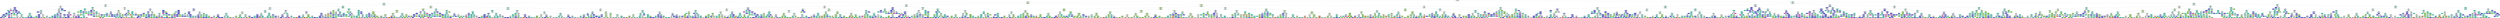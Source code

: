 digraph Tree {
node [shape=box, style="filled, rounded", color="black", fontname=helvetica] ;
edge [fontname=helvetica] ;
0 [label="X[25] <= 0.1\ngini = 0.7\nsamples = 17363\nvalue = [2277, 9399, 10123, 5366, 303]", fillcolor="#f7fefd"] ;
1 [label="X[12] <= -0.64\ngini = 0.7\nsamples = 11812\nvalue = [1853, 7264, 6339, 3092, 157]", fillcolor="#f5fdf0"] ;
0 -> 1 [labeldistance=2.5, labelangle=45, headlabel="True"] ;
2 [label="X[42] <= -0.67\ngini = 0.69\nsamples = 3799\nvalue = [292, 1630, 2398, 1549, 97]", fillcolor="#dcfaf5"] ;
1 -> 2 ;
3 [label="X[6] <= 0.63\ngini = 0.66\nsamples = 864\nvalue = [23, 204, 566, 505, 43]", fillcolor="#f1fdfb"] ;
2 -> 3 ;
4 [label="X[35] <= -1.24\ngini = 0.63\nsamples = 590\nvalue = [16, 96, 392, 383, 32]", fillcolor="#fcfffe"] ;
3 -> 4 ;
5 [label="X[12] <= -2.01\ngini = 0.44\nsamples = 53\nvalue = [0, 1, 17, 58, 5]", fillcolor="#8280ee"] ;
4 -> 5 ;
6 [label="X[23] <= -1.68\ngini = 0.5\nsamples = 2\nvalue = [0, 0, 3, 0, 3]", fillcolor="#ffffff"] ;
5 -> 6 ;
7 [label="gini = 0.0\nsamples = 1\nvalue = [0, 0, 3, 0, 0]", fillcolor="#39e5c5"] ;
6 -> 7 ;
8 [label="gini = 0.0\nsamples = 1\nvalue = [0, 0, 0, 0, 3]", fillcolor="#e539c0"] ;
6 -> 8 ;
9 [label="X[25] <= -0.05\ngini = 0.37\nsamples = 51\nvalue = [0, 1, 14, 58, 2]", fillcolor="#7270ec"] ;
5 -> 9 ;
10 [label="X[40] <= 0.52\ngini = 0.51\nsamples = 33\nvalue = [0, 1, 13, 28, 2]", fillcolor="#a19ff2"] ;
9 -> 10 ;
11 [label="X[48] <= 0.82\ngini = 0.24\nsamples = 16\nvalue = [0, 0, 3, 19, 0]", fillcolor="#5b58e9"] ;
10 -> 11 ;
12 [label="X[22] <= 1.38\ngini = 0.17\nsamples = 15\nvalue = [0, 0, 2, 19, 0]", fillcolor="#514ee8"] ;
11 -> 12 ;
13 [label="X[18] <= -0.54\ngini = 0.09\nsamples = 14\nvalue = [0, 0, 1, 19, 0]", fillcolor="#4643e6"] ;
12 -> 13 ;
14 [label="X[44] <= -0.35\ngini = 0.44\nsamples = 3\nvalue = [0, 0, 1, 2, 0]", fillcolor="#9e9cf2"] ;
13 -> 14 ;
15 [label="gini = 0.0\nsamples = 2\nvalue = [0, 0, 0, 2, 0]", fillcolor="#3c39e5"] ;
14 -> 15 ;
16 [label="gini = 0.0\nsamples = 1\nvalue = [0, 0, 1, 0, 0]", fillcolor="#39e5c5"] ;
14 -> 16 ;
17 [label="gini = 0.0\nsamples = 11\nvalue = [0, 0, 0, 17, 0]", fillcolor="#3c39e5"] ;
13 -> 17 ;
18 [label="gini = 0.0\nsamples = 1\nvalue = [0, 0, 1, 0, 0]", fillcolor="#39e5c5"] ;
12 -> 18 ;
19 [label="gini = 0.0\nsamples = 1\nvalue = [0, 0, 1, 0, 0]", fillcolor="#39e5c5"] ;
11 -> 19 ;
20 [label="X[41] <= 0.15\ngini = 0.62\nsamples = 17\nvalue = [0, 1, 10, 9, 2]", fillcolor="#f0fdfb"] ;
10 -> 20 ;
21 [label="X[22] <= 0.45\ngini = 0.47\nsamples = 10\nvalue = [0, 0, 2, 9, 2]", fillcolor="#8381ee"] ;
20 -> 21 ;
22 [label="gini = 0.0\nsamples = 5\nvalue = [0, 0, 0, 7, 0]", fillcolor="#3c39e5"] ;
21 -> 22 ;
23 [label="X[22] <= 0.74\ngini = 0.67\nsamples = 5\nvalue = [0, 0, 2, 2, 2]", fillcolor="#ffffff"] ;
21 -> 23 ;
24 [label="gini = 0.0\nsamples = 1\nvalue = [0, 0, 0, 0, 2]", fillcolor="#e539c0"] ;
23 -> 24 ;
25 [label="X[6] <= -0.32\ngini = 0.5\nsamples = 4\nvalue = [0, 0, 2, 2, 0]", fillcolor="#ffffff"] ;
23 -> 25 ;
26 [label="gini = 0.0\nsamples = 2\nvalue = [0, 0, 0, 2, 0]", fillcolor="#3c39e5"] ;
25 -> 26 ;
27 [label="gini = 0.0\nsamples = 2\nvalue = [0, 0, 2, 0, 0]", fillcolor="#39e5c5"] ;
25 -> 27 ;
28 [label="X[16] <= -0.97\ngini = 0.2\nsamples = 7\nvalue = [0, 1, 8, 0, 0]", fillcolor="#52e8cc"] ;
20 -> 28 ;
29 [label="gini = 0.0\nsamples = 1\nvalue = [0, 1, 0, 0, 0]", fillcolor="#7be539"] ;
28 -> 29 ;
30 [label="gini = 0.0\nsamples = 6\nvalue = [0, 0, 8, 0, 0]", fillcolor="#39e5c5"] ;
28 -> 30 ;
31 [label="X[40] <= 0.91\ngini = 0.06\nsamples = 18\nvalue = [0, 0, 1, 30, 0]", fillcolor="#4240e6"] ;
9 -> 31 ;
32 [label="gini = 0.0\nsamples = 14\nvalue = [0, 0, 0, 27, 0]", fillcolor="#3c39e5"] ;
31 -> 32 ;
33 [label="X[38] <= 0.57\ngini = 0.38\nsamples = 4\nvalue = [0, 0, 1, 3, 0]", fillcolor="#7d7bee"] ;
31 -> 33 ;
34 [label="gini = 0.0\nsamples = 3\nvalue = [0, 0, 0, 3, 0]", fillcolor="#3c39e5"] ;
33 -> 34 ;
35 [label="gini = 0.0\nsamples = 1\nvalue = [0, 0, 1, 0, 0]", fillcolor="#39e5c5"] ;
33 -> 35 ;
36 [label="X[46] <= 1.18\ngini = 0.64\nsamples = 537\nvalue = [16, 95, 375, 325, 27]", fillcolor="#ecfcf9"] ;
4 -> 36 ;
37 [label="X[5] <= 0.41\ngini = 0.64\nsamples = 525\nvalue = [16, 95, 374, 308, 27]", fillcolor="#e5fcf8"] ;
36 -> 37 ;
38 [label="X[9] <= -1.89\ngini = 0.65\nsamples = 327\nvalue = [16, 82, 242, 158, 9]", fillcolor="#cff9f1"] ;
37 -> 38 ;
39 [label="gini = 0.0\nsamples = 6\nvalue = [0, 0, 0, 11, 0]", fillcolor="#3c39e5"] ;
38 -> 39 ;
40 [label="X[13] <= 0.8\ngini = 0.65\nsamples = 321\nvalue = [16, 82, 242, 147, 9]", fillcolor="#c9f8ef"] ;
38 -> 40 ;
41 [label="X[48] <= 0.15\ngini = 0.63\nsamples = 256\nvalue = [15, 74, 211, 100, 6]", fillcolor="#b7f6ea"] ;
40 -> 41 ;
42 [label="X[15] <= 0.29\ngini = 0.68\nsamples = 185\nvalue = [15, 65, 128, 76, 5]", fillcolor="#cff9f1"] ;
41 -> 42 ;
43 [label="X[45] <= -0.41\ngini = 0.69\nsamples = 128\nvalue = [14, 30, 75, 70, 5]", fillcolor="#f7fefd"] ;
42 -> 43 ;
44 [label="gini = 0.49\nsamples = 30\nvalue = [0, 0, 35, 16, 3]", fillcolor="#9cf2e2"] ;
43 -> 44 ;
45 [label="gini = 0.71\nsamples = 98\nvalue = [14, 30, 40, 54, 2]", fillcolor="#e4e3fb"] ;
43 -> 45 ;
46 [label="X[46] <= -0.05\ngini = 0.55\nsamples = 57\nvalue = [1, 35, 53, 6, 0]", fillcolor="#c4f7ee"] ;
42 -> 46 ;
47 [label="gini = 0.58\nsamples = 40\nvalue = [0, 31, 26, 6, 0]", fillcolor="#edfbe4"] ;
46 -> 47 ;
48 [label="gini = 0.27\nsamples = 17\nvalue = [1, 4, 27, 0, 0]", fillcolor="#5ceacf"] ;
46 -> 48 ;
49 [label="X[19] <= 0.69\ngini = 0.45\nsamples = 71\nvalue = [0, 9, 83, 24, 1]", fillcolor="#81efda"] ;
41 -> 49 ;
50 [label="X[32] <= -0.05\ngini = 0.56\nsamples = 45\nvalue = [0, 8, 41, 20, 1]", fillcolor="#acf4e7"] ;
49 -> 50 ;
51 [label="gini = 0.5\nsamples = 39\nvalue = [0, 8, 40, 11, 1]", fillcolor="#8af0dd"] ;
50 -> 51 ;
52 [label="gini = 0.18\nsamples = 6\nvalue = [0, 0, 1, 9, 0]", fillcolor="#524fe8"] ;
50 -> 52 ;
53 [label="X[5] <= -0.77\ngini = 0.19\nsamples = 26\nvalue = [0, 1, 42, 4, 0]", fillcolor="#50e8cc"] ;
49 -> 53 ;
54 [label="gini = 0.0\nsamples = 1\nvalue = [0, 0, 0, 2, 0]", fillcolor="#3c39e5"] ;
53 -> 54 ;
55 [label="gini = 0.13\nsamples = 25\nvalue = [0, 1, 42, 2, 0]", fillcolor="#47e7c9"] ;
53 -> 55 ;
56 [label="X[21] <= -0.13\ngini = 0.6\nsamples = 65\nvalue = [1, 8, 31, 47, 3]", fillcolor="#cac9f8"] ;
40 -> 56 ;
57 [label="X[4] <= -1.53\ngini = 0.25\nsamples = 21\nvalue = [0, 2, 2, 25, 0]", fillcolor="#5956e9"] ;
56 -> 57 ;
58 [label="gini = 0.0\nsamples = 1\nvalue = [0, 0, 1, 0, 0]", fillcolor="#39e5c5"] ;
57 -> 58 ;
59 [label="X[2] <= -0.68\ngini = 0.2\nsamples = 20\nvalue = [0, 2, 1, 25, 0]", fillcolor="#5250e8"] ;
57 -> 59 ;
60 [label="gini = 0.0\nsamples = 2\nvalue = [0, 2, 0, 0, 0]", fillcolor="#7be539"] ;
59 -> 60 ;
61 [label="gini = 0.07\nsamples = 18\nvalue = [0, 0, 1, 25, 0]", fillcolor="#4441e6"] ;
59 -> 61 ;
62 [label="X[11] <= -0.22\ngini = 0.63\nsamples = 44\nvalue = [1, 6, 29, 22, 3]", fillcolor="#dbfaf5"] ;
56 -> 62 ;
63 [label="X[39] <= 0.73\ngini = 0.72\nsamples = 11\nvalue = [0, 5, 2, 5, 3]", fillcolor="#ffffff"] ;
62 -> 63 ;
64 [label="gini = 0.68\nsamples = 8\nvalue = [0, 1, 2, 5, 3]", fillcolor="#cecef8"] ;
63 -> 64 ;
65 [label="gini = 0.0\nsamples = 3\nvalue = [0, 4, 0, 0, 0]", fillcolor="#7be539"] ;
63 -> 65 ;
66 [label="X[14] <= 0.21\ngini = 0.52\nsamples = 33\nvalue = [1, 1, 27, 17, 0]", fillcolor="#bbf6eb"] ;
62 -> 66 ;
67 [label="gini = 0.53\nsamples = 21\nvalue = [0, 1, 14, 15, 0]", fillcolor="#f3f3fd"] ;
66 -> 67 ;
68 [label="gini = 0.32\nsamples = 12\nvalue = [1, 0, 13, 2, 0]", fillcolor="#63ebd1"] ;
66 -> 68 ;
69 [label="X[37] <= 0.12\ngini = 0.59\nsamples = 198\nvalue = [0, 13, 132, 150, 18]", fillcolor="#ecebfc"] ;
37 -> 69 ;
70 [label="X[2] <= -0.83\ngini = 0.54\nsamples = 126\nvalue = [0, 5, 78, 116, 7]", fillcolor="#c5c4f7"] ;
69 -> 70 ;
71 [label="X[29] <= 0.21\ngini = 0.43\nsamples = 23\nvalue = [0, 0, 28, 11, 1]", fillcolor="#8bf0dd"] ;
70 -> 71 ;
72 [label="X[20] <= 1.35\ngini = 0.33\nsamples = 19\nvalue = [0, 0, 28, 6, 1]", fillcolor="#69ebd3"] ;
71 -> 72 ;
73 [label="X[23] <= 1.53\ngini = 0.22\nsamples = 17\nvalue = [0, 0, 28, 3, 1]", fillcolor="#54e9cd"] ;
72 -> 73 ;
74 [label="gini = 0.13\nsamples = 16\nvalue = [0, 0, 28, 1, 1]", fillcolor="#47e7c9"] ;
73 -> 74 ;
75 [label="gini = 0.0\nsamples = 1\nvalue = [0, 0, 0, 2, 0]", fillcolor="#3c39e5"] ;
73 -> 75 ;
76 [label="gini = 0.0\nsamples = 2\nvalue = [0, 0, 0, 3, 0]", fillcolor="#3c39e5"] ;
72 -> 76 ;
77 [label="gini = 0.0\nsamples = 4\nvalue = [0, 0, 0, 5, 0]", fillcolor="#3c39e5"] ;
71 -> 77 ;
78 [label="X[20] <= 0.38\ngini = 0.51\nsamples = 103\nvalue = [0, 5, 50, 105, 6]", fillcolor="#a3a1f3"] ;
70 -> 78 ;
79 [label="X[3] <= -0.86\ngini = 0.56\nsamples = 58\nvalue = [0, 4, 39, 51, 3]", fillcolor="#d7d6fa"] ;
78 -> 79 ;
80 [label="gini = 0.0\nsamples = 8\nvalue = [0, 0, 11, 0, 0]", fillcolor="#39e5c5"] ;
79 -> 80 ;
81 [label="X[13] <= -0.41\ngini = 0.54\nsamples = 50\nvalue = [0, 4, 28, 51, 3]", fillcolor="#b2b0f5"] ;
79 -> 81 ;
82 [label="gini = 0.34\nsamples = 8\nvalue = [0, 0, 12, 1, 2]", fillcolor="#67ebd2"] ;
81 -> 82 ;
83 [label="gini = 0.45\nsamples = 42\nvalue = [0, 4, 16, 50, 1]", fillcolor="#8685ef"] ;
81 -> 83 ;
84 [label="X[17] <= 0.19\ngini = 0.36\nsamples = 45\nvalue = [0, 1, 11, 54, 3]", fillcolor="#6e6cec"] ;
78 -> 84 ;
85 [label="X[21] <= 0.18\ngini = 0.54\nsamples = 12\nvalue = [0, 1, 9, 6, 0]", fillcolor="#c4f7ee"] ;
84 -> 85 ;
86 [label="gini = 0.4\nsamples = 8\nvalue = [0, 1, 9, 2, 0]", fillcolor="#74edd6"] ;
85 -> 86 ;
87 [label="gini = 0.0\nsamples = 4\nvalue = [0, 0, 0, 4, 0]", fillcolor="#3c39e5"] ;
85 -> 87 ;
88 [label="X[20] <= 1.33\ngini = 0.18\nsamples = 33\nvalue = [0, 0, 2, 48, 3]", fillcolor="#504de8"] ;
84 -> 88 ;
89 [label="gini = 0.04\nsamples = 31\nvalue = [0, 0, 0, 48, 1]", fillcolor="#403de6"] ;
88 -> 89 ;
90 [label="gini = 0.5\nsamples = 2\nvalue = [0, 0, 2, 0, 2]", fillcolor="#ffffff"] ;
88 -> 90 ;
91 [label="X[5] <= 0.51\ngini = 0.63\nsamples = 72\nvalue = [0, 8, 54, 34, 11]", fillcolor="#c9f8ef"] ;
69 -> 91 ;
92 [label="X[38] <= 0.69\ngini = 0.49\nsamples = 8\nvalue = [0, 0, 0, 7, 5]", fillcolor="#c7c6f8"] ;
91 -> 92 ;
93 [label="gini = 0.0\nsamples = 5\nvalue = [0, 0, 0, 7, 0]", fillcolor="#3c39e5"] ;
92 -> 93 ;
94 [label="gini = 0.0\nsamples = 3\nvalue = [0, 0, 0, 0, 5]", fillcolor="#e539c0"] ;
92 -> 94 ;
95 [label="X[7] <= -0.28\ngini = 0.59\nsamples = 64\nvalue = [0, 8, 54, 27, 6]", fillcolor="#b0f5e8"] ;
91 -> 95 ;
96 [label="X[33] <= 0.13\ngini = 0.7\nsamples = 11\nvalue = [0, 3, 1, 4, 5]", fillcolor="#fce9f8"] ;
95 -> 96 ;
97 [label="X[2] <= 0.0\ngini = 0.59\nsamples = 8\nvalue = [0, 3, 1, 4, 0]", fillcolor="#d8d7fa"] ;
96 -> 97 ;
98 [label="gini = 0.38\nsamples = 4\nvalue = [0, 3, 1, 0, 0]", fillcolor="#a7ee7b"] ;
97 -> 98 ;
99 [label="gini = 0.0\nsamples = 4\nvalue = [0, 0, 0, 4, 0]", fillcolor="#3c39e5"] ;
97 -> 99 ;
100 [label="gini = 0.0\nsamples = 3\nvalue = [0, 0, 0, 0, 5]", fillcolor="#e539c0"] ;
96 -> 100 ;
101 [label="X[47] <= -0.8\ngini = 0.5\nsamples = 53\nvalue = [0, 5, 53, 23, 1]", fillcolor="#9af2e2"] ;
95 -> 101 ;
102 [label="X[41] <= 0.12\ngini = 0.35\nsamples = 6\nvalue = [0, 0, 2, 7, 0]", fillcolor="#7472ec"] ;
101 -> 102 ;
103 [label="gini = 0.0\nsamples = 4\nvalue = [0, 0, 0, 7, 0]", fillcolor="#3c39e5"] ;
102 -> 103 ;
104 [label="gini = 0.0\nsamples = 2\nvalue = [0, 0, 2, 0, 0]", fillcolor="#39e5c5"] ;
102 -> 104 ;
105 [label="X[40] <= 1.14\ngini = 0.46\nsamples = 47\nvalue = [0, 5, 51, 16, 1]", fillcolor="#85efdb"] ;
101 -> 105 ;
106 [label="gini = 0.27\nsamples = 34\nvalue = [0, 2, 44, 5, 1]", fillcolor="#5be9cf"] ;
105 -> 106 ;
107 [label="gini = 0.59\nsamples = 13\nvalue = [0, 3, 7, 11, 0]", fillcolor="#c7c6f8"] ;
105 -> 107 ;
108 [label="X[12] <= -2.4\ngini = 0.1\nsamples = 12\nvalue = [0, 0, 1, 17, 0]", fillcolor="#4745e7"] ;
36 -> 108 ;
109 [label="gini = 0.0\nsamples = 1\nvalue = [0, 0, 1, 0, 0]", fillcolor="#39e5c5"] ;
108 -> 109 ;
110 [label="gini = 0.0\nsamples = 11\nvalue = [0, 0, 0, 17, 0]", fillcolor="#3c39e5"] ;
108 -> 110 ;
111 [label="X[28] <= -0.57\ngini = 0.68\nsamples = 274\nvalue = [7, 108, 174, 122, 11]", fillcolor="#ddfaf5"] ;
3 -> 111 ;
112 [label="X[13] <= 0.49\ngini = 0.51\nsamples = 56\nvalue = [1, 8, 52, 15, 2]", fillcolor="#8bf0dd"] ;
111 -> 112 ;
113 [label="X[44] <= 0.47\ngini = 0.22\nsamples = 29\nvalue = [0, 3, 36, 2, 0]", fillcolor="#53e8cd"] ;
112 -> 113 ;
114 [label="X[27] <= -1.23\ngini = 0.1\nsamples = 24\nvalue = [0, 2, 34, 0, 0]", fillcolor="#45e7c8"] ;
113 -> 114 ;
115 [label="gini = 0.0\nsamples = 1\nvalue = [0, 1, 0, 0, 0]", fillcolor="#7be539"] ;
114 -> 115 ;
116 [label="X[16] <= -0.17\ngini = 0.06\nsamples = 23\nvalue = [0, 1, 34, 0, 0]", fillcolor="#3fe6c7"] ;
114 -> 116 ;
117 [label="X[14] <= 0.91\ngini = 0.5\nsamples = 2\nvalue = [0, 1, 1, 0, 0]", fillcolor="#ffffff"] ;
116 -> 117 ;
118 [label="gini = 0.0\nsamples = 1\nvalue = [0, 1, 0, 0, 0]", fillcolor="#7be539"] ;
117 -> 118 ;
119 [label="gini = 0.0\nsamples = 1\nvalue = [0, 0, 1, 0, 0]", fillcolor="#39e5c5"] ;
117 -> 119 ;
120 [label="gini = 0.0\nsamples = 21\nvalue = [0, 0, 33, 0, 0]", fillcolor="#39e5c5"] ;
116 -> 120 ;
121 [label="X[22] <= -0.14\ngini = 0.64\nsamples = 5\nvalue = [0, 1, 2, 2, 0]", fillcolor="#ffffff"] ;
113 -> 121 ;
122 [label="gini = 0.0\nsamples = 2\nvalue = [0, 0, 0, 2, 0]", fillcolor="#3c39e5"] ;
121 -> 122 ;
123 [label="X[3] <= -0.36\ngini = 0.44\nsamples = 3\nvalue = [0, 1, 2, 0, 0]", fillcolor="#9cf2e2"] ;
121 -> 123 ;
124 [label="gini = 0.0\nsamples = 1\nvalue = [0, 1, 0, 0, 0]", fillcolor="#7be539"] ;
123 -> 124 ;
125 [label="gini = 0.0\nsamples = 2\nvalue = [0, 0, 2, 0, 0]", fillcolor="#39e5c5"] ;
123 -> 125 ;
126 [label="X[47] <= -0.98\ngini = 0.67\nsamples = 27\nvalue = [1, 5, 16, 13, 2]", fillcolor="#e6fcf8"] ;
112 -> 126 ;
127 [label="X[12] <= -1.21\ngini = 0.18\nsamples = 5\nvalue = [0, 0, 1, 9, 0]", fillcolor="#524fe8"] ;
126 -> 127 ;
128 [label="gini = 0.0\nsamples = 1\nvalue = [0, 0, 1, 0, 0]", fillcolor="#39e5c5"] ;
127 -> 128 ;
129 [label="gini = 0.0\nsamples = 4\nvalue = [0, 0, 0, 9, 0]", fillcolor="#3c39e5"] ;
127 -> 129 ;
130 [label="X[44] <= -0.32\ngini = 0.63\nsamples = 22\nvalue = [1, 5, 15, 4, 2]", fillcolor="#a5f3e5"] ;
126 -> 130 ;
131 [label="X[42] <= -1.39\ngini = 0.64\nsamples = 4\nvalue = [0, 2, 0, 1, 2]", fillcolor="#ffffff"] ;
130 -> 131 ;
132 [label="gini = 0.0\nsamples = 1\nvalue = [0, 2, 0, 0, 0]", fillcolor="#7be539"] ;
131 -> 132 ;
133 [label="X[7] <= 0.06\ngini = 0.44\nsamples = 3\nvalue = [0, 0, 0, 1, 2]", fillcolor="#f29ce0"] ;
131 -> 133 ;
134 [label="gini = 0.0\nsamples = 2\nvalue = [0, 0, 0, 0, 2]", fillcolor="#e539c0"] ;
133 -> 134 ;
135 [label="gini = 0.0\nsamples = 1\nvalue = [0, 0, 0, 1, 0]", fillcolor="#3c39e5"] ;
133 -> 135 ;
136 [label="X[8] <= 0.2\ngini = 0.5\nsamples = 18\nvalue = [1, 3, 15, 3, 0]", fillcolor="#82efda"] ;
130 -> 136 ;
137 [label="X[31] <= 0.86\ngini = 0.24\nsamples = 12\nvalue = [0, 1, 13, 1, 0]", fillcolor="#55e9cd"] ;
136 -> 137 ;
138 [label="gini = 0.0\nsamples = 10\nvalue = [0, 0, 13, 0, 0]", fillcolor="#39e5c5"] ;
137 -> 138 ;
139 [label="X[47] <= 0.06\ngini = 0.5\nsamples = 2\nvalue = [0, 1, 0, 1, 0]", fillcolor="#ffffff"] ;
137 -> 139 ;
140 [label="gini = 0.0\nsamples = 1\nvalue = [0, 0, 0, 1, 0]", fillcolor="#3c39e5"] ;
139 -> 140 ;
141 [label="gini = 0.0\nsamples = 1\nvalue = [0, 1, 0, 0, 0]", fillcolor="#7be539"] ;
139 -> 141 ;
142 [label="X[37] <= 2.07\ngini = 0.73\nsamples = 6\nvalue = [1, 2, 2, 2, 0]", fillcolor="#ffffff"] ;
136 -> 142 ;
143 [label="X[12] <= -1.15\ngini = 0.64\nsamples = 5\nvalue = [1, 2, 2, 0, 0]", fillcolor="#ffffff"] ;
142 -> 143 ;
144 [label="gini = 0.0\nsamples = 2\nvalue = [0, 2, 0, 0, 0]", fillcolor="#7be539"] ;
143 -> 144 ;
145 [label="X[16] <= -0.06\ngini = 0.44\nsamples = 3\nvalue = [1, 0, 2, 0, 0]", fillcolor="#9cf2e2"] ;
143 -> 145 ;
146 [label="gini = 0.0\nsamples = 1\nvalue = [1, 0, 0, 0, 0]", fillcolor="#e58139"] ;
145 -> 146 ;
147 [label="gini = 0.0\nsamples = 2\nvalue = [0, 0, 2, 0, 0]", fillcolor="#39e5c5"] ;
145 -> 147 ;
148 [label="gini = 0.0\nsamples = 1\nvalue = [0, 0, 0, 2, 0]", fillcolor="#3c39e5"] ;
142 -> 148 ;
149 [label="X[25] <= -0.4\ngini = 0.69\nsamples = 218\nvalue = [6, 100, 122, 107, 9]", fillcolor="#f2fdfb"] ;
111 -> 149 ;
150 [label="X[28] <= 0.53\ngini = 0.68\nsamples = 119\nvalue = [6, 70, 70, 35, 4]", fillcolor="#ffffff"] ;
149 -> 150 ;
151 [label="X[35] <= -0.89\ngini = 0.67\nsamples = 95\nvalue = [5, 66, 45, 28, 4]", fillcolor="#e4fad7"] ;
150 -> 151 ;
152 [label="X[15] <= -0.44\ngini = 0.61\nsamples = 16\nvalue = [0, 4, 9, 13, 0]", fillcolor="#d1d0f9"] ;
151 -> 152 ;
153 [label="X[23] <= 0.62\ngini = 0.24\nsamples = 4\nvalue = [0, 0, 6, 1, 0]", fillcolor="#5ae9cf"] ;
152 -> 153 ;
154 [label="gini = 0.0\nsamples = 3\nvalue = [0, 0, 6, 0, 0]", fillcolor="#39e5c5"] ;
153 -> 154 ;
155 [label="gini = 0.0\nsamples = 1\nvalue = [0, 0, 0, 1, 0]", fillcolor="#3c39e5"] ;
153 -> 155 ;
156 [label="X[22] <= 0.46\ngini = 0.53\nsamples = 12\nvalue = [0, 4, 3, 12, 0]", fillcolor="#9795f1"] ;
152 -> 156 ;
157 [label="X[9] <= -0.48\ngini = 0.5\nsamples = 4\nvalue = [0, 3, 3, 0, 0]", fillcolor="#ffffff"] ;
156 -> 157 ;
158 [label="gini = 0.0\nsamples = 2\nvalue = [0, 3, 0, 0, 0]", fillcolor="#7be539"] ;
157 -> 158 ;
159 [label="gini = 0.0\nsamples = 2\nvalue = [0, 0, 3, 0, 0]", fillcolor="#39e5c5"] ;
157 -> 159 ;
160 [label="X[39] <= -0.11\ngini = 0.14\nsamples = 8\nvalue = [0, 1, 0, 12, 0]", fillcolor="#4c49e7"] ;
156 -> 160 ;
161 [label="gini = 0.0\nsamples = 1\nvalue = [0, 1, 0, 0, 0]", fillcolor="#7be539"] ;
160 -> 161 ;
162 [label="gini = 0.0\nsamples = 7\nvalue = [0, 0, 0, 12, 0]", fillcolor="#3c39e5"] ;
160 -> 162 ;
163 [label="X[16] <= -0.58\ngini = 0.64\nsamples = 79\nvalue = [5, 62, 36, 15, 4]", fillcolor="#d7f7c3"] ;
151 -> 163 ;
164 [label="X[0] <= -0.5\ngini = 0.5\nsamples = 6\nvalue = [0, 0, 5, 6, 0]", fillcolor="#dedefb"] ;
163 -> 164 ;
165 [label="X[42] <= -1.36\ngini = 0.28\nsamples = 3\nvalue = [0, 0, 5, 1, 0]", fillcolor="#61ead1"] ;
164 -> 165 ;
166 [label="gini = 0.0\nsamples = 1\nvalue = [0, 0, 0, 1, 0]", fillcolor="#3c39e5"] ;
165 -> 166 ;
167 [label="gini = 0.0\nsamples = 2\nvalue = [0, 0, 5, 0, 0]", fillcolor="#39e5c5"] ;
165 -> 167 ;
168 [label="gini = 0.0\nsamples = 3\nvalue = [0, 0, 0, 5, 0]", fillcolor="#3c39e5"] ;
164 -> 168 ;
169 [label="X[34] <= -0.68\ngini = 0.6\nsamples = 73\nvalue = [5, 62, 31, 9, 4]", fillcolor="#ccf5b2"] ;
163 -> 169 ;
170 [label="X[27] <= 0.79\ngini = 0.59\nsamples = 20\nvalue = [2, 9, 20, 4, 0]", fillcolor="#abf4e6"] ;
169 -> 170 ;
171 [label="X[28] <= 0.27\ngini = 0.33\nsamples = 15\nvalue = [0, 4, 20, 1, 0]", fillcolor="#68ebd3"] ;
170 -> 171 ;
172 [label="gini = 0.17\nsamples = 12\nvalue = [0, 2, 20, 0, 0]", fillcolor="#4de8cb"] ;
171 -> 172 ;
173 [label="gini = 0.44\nsamples = 3\nvalue = [0, 2, 0, 1, 0]", fillcolor="#bdf29c"] ;
171 -> 173 ;
174 [label="X[4] <= -0.96\ngini = 0.62\nsamples = 5\nvalue = [2, 5, 0, 3, 0]", fillcolor="#d9f8c6"] ;
170 -> 174 ;
175 [label="gini = 0.0\nsamples = 1\nvalue = [0, 0, 0, 3, 0]", fillcolor="#3c39e5"] ;
174 -> 175 ;
176 [label="gini = 0.41\nsamples = 4\nvalue = [2, 5, 0, 0, 0]", fillcolor="#b0ef88"] ;
174 -> 176 ;
177 [label="X[36] <= -0.5\ngini = 0.48\nsamples = 53\nvalue = [3, 53, 11, 5, 4]", fillcolor="#aaee7f"] ;
169 -> 177 ;
178 [label="X[7] <= -0.13\ngini = 0.68\nsamples = 10\nvalue = [2, 3, 5, 1, 0]", fillcolor="#cef8f0"] ;
177 -> 178 ;
179 [label="gini = 0.44\nsamples = 3\nvalue = [2, 1, 0, 0, 0]", fillcolor="#f2c09c"] ;
178 -> 179 ;
180 [label="gini = 0.53\nsamples = 7\nvalue = [0, 2, 5, 1, 0]", fillcolor="#9cf2e2"] ;
178 -> 180 ;
181 [label="X[9] <= 0.06\ngini = 0.39\nsamples = 43\nvalue = [1, 50, 6, 4, 4]", fillcolor="#9dec6b"] ;
177 -> 181 ;
182 [label="gini = 0.22\nsamples = 33\nvalue = [1, 45, 3, 2, 0]", fillcolor="#8ce852"] ;
181 -> 182 ;
183 [label="gini = 0.72\nsamples = 10\nvalue = [0, 5, 3, 2, 4]", fillcolor="#f2fceb"] ;
181 -> 183 ;
184 [label="X[3] <= 0.03\ngini = 0.5\nsamples = 24\nvalue = [1, 4, 25, 7, 0]", fillcolor="#88efdc"] ;
150 -> 184 ;
185 [label="X[27] <= 0.42\ngini = 0.62\nsamples = 8\nvalue = [0, 3, 3, 6, 0]", fillcolor="#bebdf6"] ;
184 -> 185 ;
186 [label="X[28] <= 1.03\ngini = 0.44\nsamples = 6\nvalue = [0, 0, 3, 6, 0]", fillcolor="#9e9cf2"] ;
185 -> 186 ;
187 [label="gini = 0.0\nsamples = 4\nvalue = [0, 0, 0, 6, 0]", fillcolor="#3c39e5"] ;
186 -> 187 ;
188 [label="gini = 0.0\nsamples = 2\nvalue = [0, 0, 3, 0, 0]", fillcolor="#39e5c5"] ;
186 -> 188 ;
189 [label="gini = 0.0\nsamples = 2\nvalue = [0, 3, 0, 0, 0]", fillcolor="#7be539"] ;
185 -> 189 ;
190 [label="X[34] <= 0.29\ngini = 0.22\nsamples = 16\nvalue = [1, 1, 22, 1, 0]", fillcolor="#52e8cc"] ;
184 -> 190 ;
191 [label="X[15] <= -1.03\ngini = 0.08\nsamples = 14\nvalue = [1, 0, 22, 0, 0]", fillcolor="#42e6c8"] ;
190 -> 191 ;
192 [label="gini = 0.0\nsamples = 1\nvalue = [1, 0, 0, 0, 0]", fillcolor="#e58139"] ;
191 -> 192 ;
193 [label="gini = 0.0\nsamples = 13\nvalue = [0, 0, 22, 0, 0]", fillcolor="#39e5c5"] ;
191 -> 193 ;
194 [label="X[33] <= -1.04\ngini = 0.5\nsamples = 2\nvalue = [0, 1, 0, 1, 0]", fillcolor="#ffffff"] ;
190 -> 194 ;
195 [label="gini = 0.0\nsamples = 1\nvalue = [0, 0, 0, 1, 0]", fillcolor="#3c39e5"] ;
194 -> 195 ;
196 [label="gini = 0.0\nsamples = 1\nvalue = [0, 1, 0, 0, 0]", fillcolor="#7be539"] ;
194 -> 196 ;
197 [label="X[46] <= 0.4\ngini = 0.65\nsamples = 99\nvalue = [0, 30, 52, 72, 5]", fillcolor="#dbdafa"] ;
149 -> 197 ;
198 [label="X[26] <= -0.65\ngini = 0.67\nsamples = 85\nvalue = [0, 29, 51, 51, 4]", fillcolor="#ffffff"] ;
197 -> 198 ;
199 [label="X[1] <= 0.4\ngini = 0.53\nsamples = 29\nvalue = [0, 5, 13, 29, 0]", fillcolor="#a3a2f3"] ;
198 -> 199 ;
200 [label="X[2] <= 0.21\ngini = 0.43\nsamples = 23\nvalue = [0, 4, 6, 27, 0]", fillcolor="#7b79ed"] ;
199 -> 200 ;
201 [label="X[22] <= 1.03\ngini = 0.34\nsamples = 21\nvalue = [0, 1, 6, 27, 0]", fillcolor="#6d6bec"] ;
200 -> 201 ;
202 [label="X[20] <= 0.07\ngini = 0.23\nsamples = 19\nvalue = [0, 1, 3, 27, 0]", fillcolor="#5855e9"] ;
201 -> 202 ;
203 [label="gini = 0.0\nsamples = 13\nvalue = [0, 0, 0, 22, 0]", fillcolor="#3c39e5"] ;
202 -> 203 ;
204 [label="gini = 0.57\nsamples = 6\nvalue = [0, 1, 3, 5, 0]", fillcolor="#bebdf6"] ;
202 -> 204 ;
205 [label="gini = 0.0\nsamples = 2\nvalue = [0, 0, 3, 0, 0]", fillcolor="#39e5c5"] ;
201 -> 205 ;
206 [label="gini = 0.0\nsamples = 2\nvalue = [0, 3, 0, 0, 0]", fillcolor="#7be539"] ;
200 -> 206 ;
207 [label="X[48] <= 0.89\ngini = 0.46\nsamples = 6\nvalue = [0, 1, 7, 2, 0]", fillcolor="#83efdb"] ;
199 -> 207 ;
208 [label="X[11] <= 0.43\ngini = 0.22\nsamples = 5\nvalue = [0, 1, 7, 0, 0]", fillcolor="#55e9cd"] ;
207 -> 208 ;
209 [label="gini = 0.0\nsamples = 1\nvalue = [0, 1, 0, 0, 0]", fillcolor="#7be539"] ;
208 -> 209 ;
210 [label="gini = 0.0\nsamples = 4\nvalue = [0, 0, 7, 0, 0]", fillcolor="#39e5c5"] ;
208 -> 210 ;
211 [label="gini = 0.0\nsamples = 1\nvalue = [0, 0, 0, 2, 0]", fillcolor="#3c39e5"] ;
207 -> 211 ;
212 [label="X[9] <= -0.87\ngini = 0.67\nsamples = 56\nvalue = [0, 24, 38, 22, 4]", fillcolor="#d4f9f2"] ;
198 -> 212 ;
213 [label="X[23] <= -0.03\ngini = 0.64\nsamples = 16\nvalue = [0, 11, 5, 10, 0]", fillcolor="#f7fdf3"] ;
212 -> 213 ;
214 [label="X[10] <= -0.38\ngini = 0.53\nsamples = 11\nvalue = [0, 2, 4, 10, 0]", fillcolor="#9e9cf2"] ;
213 -> 214 ;
215 [label="X[35] <= 0.92\ngini = 0.17\nsamples = 7\nvalue = [0, 0, 1, 10, 0]", fillcolor="#504de8"] ;
214 -> 215 ;
216 [label="gini = 0.0\nsamples = 6\nvalue = [0, 0, 0, 10, 0]", fillcolor="#3c39e5"] ;
215 -> 216 ;
217 [label="gini = 0.0\nsamples = 1\nvalue = [0, 0, 1, 0, 0]", fillcolor="#39e5c5"] ;
215 -> 217 ;
218 [label="X[26] <= -0.4\ngini = 0.48\nsamples = 4\nvalue = [0, 2, 3, 0, 0]", fillcolor="#bdf6ec"] ;
214 -> 218 ;
219 [label="gini = 0.0\nsamples = 1\nvalue = [0, 2, 0, 0, 0]", fillcolor="#7be539"] ;
218 -> 219 ;
220 [label="gini = 0.0\nsamples = 3\nvalue = [0, 0, 3, 0, 0]", fillcolor="#39e5c5"] ;
218 -> 220 ;
221 [label="X[15] <= -0.28\ngini = 0.18\nsamples = 5\nvalue = [0, 9, 1, 0, 0]", fillcolor="#8ae84f"] ;
213 -> 221 ;
222 [label="gini = 0.0\nsamples = 1\nvalue = [0, 0, 1, 0, 0]", fillcolor="#39e5c5"] ;
221 -> 222 ;
223 [label="gini = 0.0\nsamples = 4\nvalue = [0, 9, 0, 0, 0]", fillcolor="#7be539"] ;
221 -> 223 ;
224 [label="X[3] <= -0.16\ngini = 0.63\nsamples = 40\nvalue = [0, 13, 33, 12, 4]", fillcolor="#aef4e7"] ;
212 -> 224 ;
225 [label="X[10] <= -0.17\ngini = 0.73\nsamples = 15\nvalue = [0, 4, 6, 8, 4]", fillcolor="#e7e6fc"] ;
224 -> 225 ;
226 [label="X[19] <= 0.46\ngini = 0.52\nsamples = 8\nvalue = [0, 4, 0, 8, 1]", fillcolor="#a8a7f3"] ;
225 -> 226 ;
227 [label="gini = 0.0\nsamples = 5\nvalue = [0, 0, 0, 8, 0]", fillcolor="#3c39e5"] ;
226 -> 227 ;
228 [label="gini = 0.32\nsamples = 3\nvalue = [0, 4, 0, 0, 1]", fillcolor="#9cec6a"] ;
226 -> 228 ;
229 [label="X[5] <= 0.28\ngini = 0.44\nsamples = 7\nvalue = [0, 0, 6, 0, 3]", fillcolor="#9cf2e2"] ;
225 -> 229 ;
230 [label="gini = 0.0\nsamples = 2\nvalue = [0, 0, 0, 0, 3]", fillcolor="#e539c0"] ;
229 -> 230 ;
231 [label="gini = 0.0\nsamples = 5\nvalue = [0, 0, 6, 0, 0]", fillcolor="#39e5c5"] ;
229 -> 231 ;
232 [label="X[46] <= -1.05\ngini = 0.48\nsamples = 25\nvalue = [0, 9, 27, 4, 0]", fillcolor="#8cf0dd"] ;
224 -> 232 ;
233 [label="X[46] <= -1.83\ngini = 0.28\nsamples = 4\nvalue = [0, 5, 0, 1, 0]", fillcolor="#95ea61"] ;
232 -> 233 ;
234 [label="gini = 0.0\nsamples = 1\nvalue = [0, 0, 0, 1, 0]", fillcolor="#3c39e5"] ;
233 -> 234 ;
235 [label="gini = 0.0\nsamples = 3\nvalue = [0, 5, 0, 0, 0]", fillcolor="#7be539"] ;
233 -> 235 ;
236 [label="X[22] <= -0.63\ngini = 0.35\nsamples = 21\nvalue = [0, 4, 27, 3, 0]", fillcolor="#67ebd3"] ;
232 -> 236 ;
237 [label="gini = 0.0\nsamples = 1\nvalue = [0, 0, 0, 1, 0]", fillcolor="#3c39e5"] ;
236 -> 237 ;
238 [label="gini = 0.31\nsamples = 20\nvalue = [0, 4, 27, 2, 0]", fillcolor="#62ead1"] ;
236 -> 238 ;
239 [label="X[36] <= 1.06\ngini = 0.23\nsamples = 14\nvalue = [0, 1, 1, 21, 1]", fillcolor="#5553e8"] ;
197 -> 239 ;
240 [label="X[42] <= -2.37\ngini = 0.16\nsamples = 13\nvalue = [0, 0, 1, 21, 1]", fillcolor="#4e4be7"] ;
239 -> 240 ;
241 [label="gini = 0.0\nsamples = 1\nvalue = [0, 0, 0, 0, 1]", fillcolor="#e539c0"] ;
240 -> 241 ;
242 [label="X[26] <= -0.58\ngini = 0.09\nsamples = 12\nvalue = [0, 0, 1, 21, 0]", fillcolor="#4542e6"] ;
240 -> 242 ;
243 [label="gini = 0.0\nsamples = 1\nvalue = [0, 0, 1, 0, 0]", fillcolor="#39e5c5"] ;
242 -> 243 ;
244 [label="gini = 0.0\nsamples = 11\nvalue = [0, 0, 0, 21, 0]", fillcolor="#3c39e5"] ;
242 -> 244 ;
245 [label="gini = 0.0\nsamples = 1\nvalue = [0, 1, 0, 0, 0]", fillcolor="#7be539"] ;
239 -> 245 ;
246 [label="X[6] <= 0.07\ngini = 0.69\nsamples = 2935\nvalue = [269, 1426, 1832, 1044, 54]", fillcolor="#e6fcf8"] ;
2 -> 246 ;
247 [label="X[45] <= 0.88\ngini = 0.68\nsamples = 929\nvalue = [54, 323, 605, 464, 22]", fillcolor="#e3fbf7"] ;
246 -> 247 ;
248 [label="X[3] <= -0.41\ngini = 0.69\nsamples = 805\nvalue = [48, 290, 481, 433, 22]", fillcolor="#f4fefc"] ;
247 -> 248 ;
249 [label="X[41] <= -0.32\ngini = 0.56\nsamples = 145\nvalue = [0, 24, 65, 129, 3]", fillcolor="#afaef4"] ;
248 -> 249 ;
250 [label="X[14] <= -1.24\ngini = 0.23\nsamples = 32\nvalue = [0, 4, 2, 48, 1]", fillcolor="#5754e9"] ;
249 -> 250 ;
251 [label="gini = 0.0\nsamples = 1\nvalue = [0, 0, 2, 0, 0]", fillcolor="#39e5c5"] ;
250 -> 251 ;
252 [label="X[40] <= 0.04\ngini = 0.17\nsamples = 31\nvalue = [0, 4, 0, 48, 1]", fillcolor="#504de8"] ;
250 -> 252 ;
253 [label="X[33] <= 0.16\ngini = 0.38\nsamples = 3\nvalue = [0, 3, 0, 1, 0]", fillcolor="#a7ee7b"] ;
252 -> 253 ;
254 [label="gini = 0.0\nsamples = 2\nvalue = [0, 3, 0, 0, 0]", fillcolor="#7be539"] ;
253 -> 254 ;
255 [label="gini = 0.0\nsamples = 1\nvalue = [0, 0, 0, 1, 0]", fillcolor="#3c39e5"] ;
253 -> 255 ;
256 [label="X[45] <= 0.75\ngini = 0.08\nsamples = 28\nvalue = [0, 1, 0, 47, 1]", fillcolor="#4441e6"] ;
252 -> 256 ;
257 [label="X[7] <= -0.32\ngini = 0.04\nsamples = 27\nvalue = [0, 0, 0, 47, 1]", fillcolor="#403de6"] ;
256 -> 257 ;
258 [label="gini = 0.0\nsamples = 1\nvalue = [0, 0, 0, 0, 1]", fillcolor="#e539c0"] ;
257 -> 258 ;
259 [label="gini = 0.0\nsamples = 26\nvalue = [0, 0, 0, 47, 0]", fillcolor="#3c39e5"] ;
257 -> 259 ;
260 [label="gini = 0.0\nsamples = 1\nvalue = [0, 1, 0, 0, 0]", fillcolor="#7be539"] ;
256 -> 260 ;
261 [label="X[45] <= -0.42\ngini = 0.6\nsamples = 113\nvalue = [0, 20, 63, 81, 2]", fillcolor="#dddcfa"] ;
249 -> 261 ;
262 [label="X[22] <= 0.01\ngini = 0.41\nsamples = 31\nvalue = [0, 2, 11, 35, 0]", fillcolor="#817fee"] ;
261 -> 262 ;
263 [label="X[42] <= 0.57\ngini = 0.56\nsamples = 8\nvalue = [0, 2, 6, 2, 0]", fillcolor="#9cf2e2"] ;
262 -> 263 ;
264 [label="gini = 0.0\nsamples = 5\nvalue = [0, 0, 6, 0, 0]", fillcolor="#39e5c5"] ;
263 -> 264 ;
265 [label="X[5] <= 0.0\ngini = 0.5\nsamples = 3\nvalue = [0, 2, 0, 2, 0]", fillcolor="#ffffff"] ;
263 -> 265 ;
266 [label="gini = 0.0\nsamples = 1\nvalue = [0, 2, 0, 0, 0]", fillcolor="#7be539"] ;
265 -> 266 ;
267 [label="gini = 0.0\nsamples = 2\nvalue = [0, 0, 0, 2, 0]", fillcolor="#3c39e5"] ;
265 -> 267 ;
268 [label="X[17] <= 0.1\ngini = 0.23\nsamples = 23\nvalue = [0, 0, 5, 33, 0]", fillcolor="#5a57e9"] ;
262 -> 268 ;
269 [label="X[40] <= 0.35\ngini = 0.49\nsamples = 4\nvalue = [0, 0, 4, 3, 0]", fillcolor="#cef8f0"] ;
268 -> 269 ;
270 [label="gini = 0.0\nsamples = 1\nvalue = [0, 0, 0, 3, 0]", fillcolor="#3c39e5"] ;
269 -> 270 ;
271 [label="gini = 0.0\nsamples = 3\nvalue = [0, 0, 4, 0, 0]", fillcolor="#39e5c5"] ;
269 -> 271 ;
272 [label="X[7] <= 1.62\ngini = 0.06\nsamples = 19\nvalue = [0, 0, 1, 30, 0]", fillcolor="#4240e6"] ;
268 -> 272 ;
273 [label="gini = 0.0\nsamples = 18\nvalue = [0, 0, 0, 30, 0]", fillcolor="#3c39e5"] ;
272 -> 273 ;
274 [label="gini = 0.0\nsamples = 1\nvalue = [0, 0, 1, 0, 0]", fillcolor="#39e5c5"] ;
272 -> 274 ;
275 [label="X[12] <= -0.78\ngini = 0.63\nsamples = 82\nvalue = [0, 18, 52, 46, 2]", fillcolor="#effdfa"] ;
261 -> 275 ;
276 [label="X[47] <= 0.36\ngini = 0.6\nsamples = 62\nvalue = [0, 10, 35, 45, 2]", fillcolor="#dddcfa"] ;
275 -> 276 ;
277 [label="X[12] <= -1.3\ngini = 0.54\nsamples = 48\nvalue = [0, 5, 22, 43, 2]", fillcolor="#adacf4"] ;
276 -> 277 ;
278 [label="X[14] <= 0.27\ngini = 0.54\nsamples = 13\nvalue = [0, 2, 12, 4, 1]", fillcolor="#95f1e0"] ;
277 -> 278 ;
279 [label="gini = 0.0\nsamples = 7\nvalue = [0, 0, 10, 0, 0]", fillcolor="#39e5c5"] ;
278 -> 279 ;
280 [label="gini = 0.69\nsamples = 6\nvalue = [0, 2, 2, 4, 1]", fillcolor="#c7c6f8"] ;
278 -> 280 ;
281 [label="X[38] <= -0.14\ngini = 0.42\nsamples = 35\nvalue = [0, 3, 10, 39, 1]", fillcolor="#7b79ed"] ;
277 -> 281 ;
282 [label="gini = 0.62\nsamples = 11\nvalue = [0, 3, 7, 4, 0]", fillcolor="#c4f7ee"] ;
281 -> 282 ;
283 [label="gini = 0.19\nsamples = 24\nvalue = [0, 0, 3, 35, 1]", fillcolor="#524fe8"] ;
281 -> 283 ;
284 [label="X[17] <= 0.2\ngini = 0.5\nsamples = 14\nvalue = [0, 5, 13, 2, 0]", fillcolor="#95f1e0"] ;
276 -> 284 ;
285 [label="X[26] <= 0.74\ngini = 0.41\nsamples = 4\nvalue = [0, 5, 0, 2, 0]", fillcolor="#b0ef88"] ;
284 -> 285 ;
286 [label="gini = 0.0\nsamples = 3\nvalue = [0, 5, 0, 0, 0]", fillcolor="#7be539"] ;
285 -> 286 ;
287 [label="gini = 0.0\nsamples = 1\nvalue = [0, 0, 0, 2, 0]", fillcolor="#3c39e5"] ;
285 -> 287 ;
288 [label="gini = 0.0\nsamples = 10\nvalue = [0, 0, 13, 0, 0]", fillcolor="#39e5c5"] ;
284 -> 288 ;
289 [label="X[33] <= -1.12\ngini = 0.48\nsamples = 20\nvalue = [0, 8, 17, 1, 0]", fillcolor="#9cf2e2"] ;
275 -> 289 ;
290 [label="gini = 0.0\nsamples = 3\nvalue = [0, 5, 0, 0, 0]", fillcolor="#7be539"] ;
289 -> 290 ;
291 [label="X[41] <= 0.98\ngini = 0.32\nsamples = 17\nvalue = [0, 3, 17, 1, 0]", fillcolor="#65ebd2"] ;
289 -> 291 ;
292 [label="X[43] <= -2.7\ngini = 0.19\nsamples = 15\nvalue = [0, 1, 17, 1, 0]", fillcolor="#4fe8cb"] ;
291 -> 292 ;
293 [label="gini = 0.0\nsamples = 1\nvalue = [0, 0, 0, 1, 0]", fillcolor="#3c39e5"] ;
292 -> 293 ;
294 [label="gini = 0.1\nsamples = 14\nvalue = [0, 1, 17, 0, 0]", fillcolor="#45e7c8"] ;
292 -> 294 ;
295 [label="gini = 0.0\nsamples = 2\nvalue = [0, 2, 0, 0, 0]", fillcolor="#7be539"] ;
291 -> 295 ;
296 [label="X[33] <= 0.22\ngini = 0.69\nsamples = 660\nvalue = [48, 266, 416, 304, 19]", fillcolor="#e1fbf6"] ;
248 -> 296 ;
297 [label="X[1] <= 0.4\ngini = 0.68\nsamples = 467\nvalue = [35, 213, 323, 171, 11]", fillcolor="#d7faf3"] ;
296 -> 297 ;
298 [label="X[47] <= -0.53\ngini = 0.7\nsamples = 383\nvalue = [35, 204, 233, 138, 8]", fillcolor="#f1fdfb"] ;
297 -> 298 ;
299 [label="X[8] <= -0.34\ngini = 0.65\nsamples = 151\nvalue = [13, 49, 126, 54, 6]", fillcolor="#b6f5e9"] ;
298 -> 299 ;
300 [label="X[6] <= -0.16\ngini = 0.61\nsamples = 19\nvalue = [0, 4, 9, 18, 2]", fillcolor="#b6b5f5"] ;
299 -> 300 ;
301 [label="X[23] <= -0.98\ngini = 0.66\nsamples = 13\nvalue = [0, 3, 9, 4, 2]", fillcolor="#b8f6ea"] ;
300 -> 301 ;
302 [label="gini = 0.0\nsamples = 2\nvalue = [0, 0, 0, 0, 2]", fillcolor="#e539c0"] ;
301 -> 302 ;
303 [label="gini = 0.59\nsamples = 11\nvalue = [0, 3, 9, 4, 0]", fillcolor="#acf4e7"] ;
301 -> 303 ;
304 [label="X[8] <= -0.71\ngini = 0.12\nsamples = 6\nvalue = [0, 1, 0, 14, 0]", fillcolor="#4a47e7"] ;
300 -> 304 ;
305 [label="gini = 0.0\nsamples = 1\nvalue = [0, 1, 0, 0, 0]", fillcolor="#7be539"] ;
304 -> 305 ;
306 [label="gini = 0.0\nsamples = 5\nvalue = [0, 0, 0, 14, 0]", fillcolor="#3c39e5"] ;
304 -> 306 ;
307 [label="X[49] <= 0.48\ngini = 0.63\nsamples = 132\nvalue = [13, 45, 117, 36, 4]", fillcolor="#abf4e6"] ;
299 -> 307 ;
308 [label="X[44] <= -0.78\ngini = 0.68\nsamples = 93\nvalue = [11, 36, 69, 32, 3]", fillcolor="#c6f8ee"] ;
307 -> 308 ;
309 [label="gini = 0.0\nsamples = 3\nvalue = [0, 0, 0, 7, 0]", fillcolor="#3c39e5"] ;
308 -> 309 ;
310 [label="gini = 0.67\nsamples = 90\nvalue = [11, 36, 69, 25, 3]", fillcolor="#c2f7ed"] ;
308 -> 310 ;
311 [label="X[23] <= 0.64\ngini = 0.41\nsamples = 39\nvalue = [2, 9, 48, 4, 1]", fillcolor="#73edd6"] ;
307 -> 311 ;
312 [label="gini = 0.35\nsamples = 36\nvalue = [2, 5, 48, 4, 1]", fillcolor="#64ebd2"] ;
311 -> 312 ;
313 [label="gini = 0.0\nsamples = 3\nvalue = [0, 4, 0, 0, 0]", fillcolor="#7be539"] ;
311 -> 313 ;
314 [label="X[11] <= 0.62\ngini = 0.69\nsamples = 232\nvalue = [22, 155, 107, 84, 2]", fillcolor="#e7fadb"] ;
298 -> 314 ;
315 [label="X[4] <= 0.9\ngini = 0.65\nsamples = 183\nvalue = [10, 143, 73, 68, 0]", fillcolor="#d5f7c0"] ;
314 -> 315 ;
316 [label="X[43] <= -0.88\ngini = 0.64\nsamples = 172\nvalue = [10, 140, 58, 67, 0]", fillcolor="#d1f6ba"] ;
315 -> 316 ;
317 [label="gini = 0.62\nsamples = 43\nvalue = [1, 26, 10, 33, 0]", fillcolor="#e0e0fb"] ;
316 -> 317 ;
318 [label="gini = 0.61\nsamples = 129\nvalue = [9, 114, 48, 34, 0]", fillcolor="#c8f4ac"] ;
316 -> 318 ;
319 [label="X[44] <= -1.17\ngini = 0.35\nsamples = 11\nvalue = [0, 3, 15, 1, 0]", fillcolor="#6aecd4"] ;
315 -> 319 ;
320 [label="gini = 0.0\nsamples = 1\nvalue = [0, 2, 0, 0, 0]", fillcolor="#7be539"] ;
319 -> 320 ;
321 [label="gini = 0.21\nsamples = 10\nvalue = [0, 1, 15, 1, 0]", fillcolor="#52e8cc"] ;
319 -> 321 ;
322 [label="X[33] <= -0.04\ngini = 0.7\nsamples = 49\nvalue = [12, 12, 34, 16, 2]", fillcolor="#c4f7ee"] ;
314 -> 322 ;
323 [label="X[13] <= 0.86\ngini = 0.64\nsamples = 40\nvalue = [12, 8, 34, 7, 2]", fillcolor="#aaf4e6"] ;
322 -> 323 ;
324 [label="gini = 0.58\nsamples = 36\nvalue = [5, 8, 33, 6, 2]", fillcolor="#93f1df"] ;
323 -> 324 ;
325 [label="gini = 0.37\nsamples = 4\nvalue = [7, 0, 1, 1, 0]", fillcolor="#eca06a"] ;
323 -> 325 ;
326 [label="X[47] <= 0.27\ngini = 0.43\nsamples = 9\nvalue = [0, 4, 0, 9, 0]", fillcolor="#9391f1"] ;
322 -> 326 ;
327 [label="gini = 0.32\nsamples = 5\nvalue = [0, 4, 0, 1, 0]", fillcolor="#9cec6a"] ;
326 -> 327 ;
328 [label="gini = 0.0\nsamples = 4\nvalue = [0, 0, 0, 8, 0]", fillcolor="#3c39e5"] ;
326 -> 328 ;
329 [label="X[39] <= 0.1\ngini = 0.49\nsamples = 84\nvalue = [0, 9, 90, 33, 3]", fillcolor="#90f0df"] ;
297 -> 329 ;
330 [label="X[9] <= -0.05\ngini = 0.58\nsamples = 31\nvalue = [0, 1, 21, 21, 3]", fillcolor="#ffffff"] ;
329 -> 330 ;
331 [label="X[20] <= -0.13\ngini = 0.38\nsamples = 17\nvalue = [0, 0, 7, 20, 0]", fillcolor="#807eee"] ;
330 -> 331 ;
332 [label="gini = 0.0\nsamples = 3\nvalue = [0, 0, 5, 0, 0]", fillcolor="#39e5c5"] ;
331 -> 332 ;
333 [label="X[11] <= -1.19\ngini = 0.17\nsamples = 14\nvalue = [0, 0, 2, 20, 0]", fillcolor="#504de8"] ;
331 -> 333 ;
334 [label="gini = 0.0\nsamples = 1\nvalue = [0, 0, 1, 0, 0]", fillcolor="#39e5c5"] ;
333 -> 334 ;
335 [label="gini = 0.09\nsamples = 13\nvalue = [0, 0, 1, 20, 0]", fillcolor="#4643e6"] ;
333 -> 335 ;
336 [label="X[17] <= 0.0\ngini = 0.43\nsamples = 14\nvalue = [0, 1, 14, 1, 3]", fillcolor="#77edd7"] ;
330 -> 336 ;
337 [label="gini = 0.0\nsamples = 2\nvalue = [0, 0, 0, 0, 3]", fillcolor="#e539c0"] ;
336 -> 337 ;
338 [label="X[34] <= -1.3\ngini = 0.23\nsamples = 12\nvalue = [0, 1, 14, 1, 0]", fillcolor="#53e8cd"] ;
336 -> 338 ;
339 [label="gini = 0.0\nsamples = 1\nvalue = [0, 1, 0, 0, 0]", fillcolor="#7be539"] ;
338 -> 339 ;
340 [label="gini = 0.12\nsamples = 11\nvalue = [0, 0, 14, 1, 0]", fillcolor="#47e7c9"] ;
338 -> 340 ;
341 [label="X[37] <= 0.79\ngini = 0.37\nsamples = 53\nvalue = [0, 8, 69, 12, 0]", fillcolor="#6cecd4"] ;
329 -> 341 ;
342 [label="X[33] <= 0.18\ngini = 0.32\nsamples = 50\nvalue = [0, 8, 67, 7, 0]", fillcolor="#61ead1"] ;
341 -> 342 ;
343 [label="X[29] <= -0.75\ngini = 0.22\nsamples = 46\nvalue = [0, 2, 65, 7, 0]", fillcolor="#54e8cd"] ;
342 -> 343 ;
344 [label="gini = 0.59\nsamples = 6\nvalue = [0, 1, 4, 3, 0]", fillcolor="#d7faf3"] ;
343 -> 344 ;
345 [label="gini = 0.14\nsamples = 40\nvalue = [0, 1, 61, 4, 0]", fillcolor="#49e7ca"] ;
343 -> 345 ;
346 [label="X[2] <= -0.57\ngini = 0.38\nsamples = 4\nvalue = [0, 6, 2, 0, 0]", fillcolor="#a7ee7b"] ;
342 -> 346 ;
347 [label="gini = 0.0\nsamples = 1\nvalue = [0, 0, 2, 0, 0]", fillcolor="#39e5c5"] ;
346 -> 347 ;
348 [label="gini = 0.0\nsamples = 3\nvalue = [0, 6, 0, 0, 0]", fillcolor="#7be539"] ;
346 -> 348 ;
349 [label="X[11] <= -0.81\ngini = 0.41\nsamples = 3\nvalue = [0, 0, 2, 5, 0]", fillcolor="#8a88ef"] ;
341 -> 349 ;
350 [label="gini = 0.0\nsamples = 1\nvalue = [0, 0, 2, 0, 0]", fillcolor="#39e5c5"] ;
349 -> 350 ;
351 [label="gini = 0.0\nsamples = 2\nvalue = [0, 0, 0, 5, 0]", fillcolor="#3c39e5"] ;
349 -> 351 ;
352 [label="X[16] <= 0.46\ngini = 0.67\nsamples = 193\nvalue = [13, 53, 93, 133, 8]", fillcolor="#d9d9fa"] ;
296 -> 352 ;
353 [label="X[10] <= 0.93\ngini = 0.67\nsamples = 76\nvalue = [6, 18, 53, 39, 4]", fillcolor="#ddfbf5"] ;
352 -> 353 ;
354 [label="X[45] <= -0.09\ngini = 0.69\nsamples = 70\nvalue = [6, 18, 43, 39, 4]", fillcolor="#f4fefc"] ;
353 -> 354 ;
355 [label="X[1] <= -0.46\ngini = 0.63\nsamples = 34\nvalue = [0, 11, 15, 29, 2]", fillcolor="#bebdf6"] ;
354 -> 355 ;
356 [label="X[33] <= 0.46\ngini = 0.68\nsamples = 17\nvalue = [0, 10, 11, 8, 1]", fillcolor="#f5fefc"] ;
355 -> 356 ;
357 [label="gini = 0.53\nsamples = 7\nvalue = [0, 0, 2, 5, 1]", fillcolor="#9e9cf2"] ;
356 -> 357 ;
358 [label="gini = 0.61\nsamples = 10\nvalue = [0, 10, 9, 3, 0]", fillcolor="#f5fdf0"] ;
356 -> 358 ;
359 [label="X[44] <= 0.4\ngini = 0.37\nsamples = 17\nvalue = [0, 1, 4, 21, 1]", fillcolor="#6f6dec"] ;
355 -> 359 ;
360 [label="gini = 0.0\nsamples = 8\nvalue = [0, 0, 0, 16, 0]", fillcolor="#3c39e5"] ;
359 -> 360 ;
361 [label="gini = 0.64\nsamples = 9\nvalue = [0, 1, 4, 5, 1]", fillcolor="#e3e3fb"] ;
359 -> 361 ;
362 [label="X[34] <= -1.05\ngini = 0.65\nsamples = 36\nvalue = [6, 7, 28, 10, 2]", fillcolor="#acf4e7"] ;
354 -> 362 ;
363 [label="X[7] <= 1.52\ngini = 0.56\nsamples = 6\nvalue = [0, 0, 2, 6, 2]", fillcolor="#9e9cf2"] ;
362 -> 363 ;
364 [label="gini = 0.38\nsamples = 5\nvalue = [0, 0, 2, 6, 0]", fillcolor="#7d7bee"] ;
363 -> 364 ;
365 [label="gini = 0.0\nsamples = 1\nvalue = [0, 0, 0, 0, 2]", fillcolor="#e539c0"] ;
363 -> 365 ;
366 [label="X[39] <= 0.06\ngini = 0.58\nsamples = 30\nvalue = [6, 7, 26, 4, 0]", fillcolor="#96f1e0"] ;
362 -> 366 ;
367 [label="gini = 0.68\nsamples = 13\nvalue = [6, 5, 8, 1, 0]", fillcolor="#e3fbf7"] ;
366 -> 367 ;
368 [label="gini = 0.36\nsamples = 17\nvalue = [0, 2, 18, 3, 0]", fillcolor="#6aecd4"] ;
366 -> 368 ;
369 [label="gini = 0.0\nsamples = 6\nvalue = [0, 0, 10, 0, 0]", fillcolor="#39e5c5"] ;
353 -> 369 ;
370 [label="X[5] <= -0.47\ngini = 0.64\nsamples = 117\nvalue = [7, 35, 40, 94, 4]", fillcolor="#b4b3f5"] ;
352 -> 370 ;
371 [label="X[42] <= 0.1\ngini = 0.69\nsamples = 23\nvalue = [3, 15, 11, 8, 0]", fillcolor="#ebfbe1"] ;
370 -> 371 ;
372 [label="X[3] <= 0.87\ngini = 0.63\nsamples = 9\nvalue = [3, 0, 7, 6, 0]", fillcolor="#ebfcf9"] ;
371 -> 372 ;
373 [label="X[29] <= -0.67\ngini = 0.24\nsamples = 4\nvalue = [1, 0, 0, 6, 0]", fillcolor="#5d5ae9"] ;
372 -> 373 ;
374 [label="gini = 0.0\nsamples = 1\nvalue = [1, 0, 0, 0, 0]", fillcolor="#e58139"] ;
373 -> 374 ;
375 [label="gini = 0.0\nsamples = 3\nvalue = [0, 0, 0, 6, 0]", fillcolor="#3c39e5"] ;
373 -> 375 ;
376 [label="X[48] <= 0.35\ngini = 0.35\nsamples = 5\nvalue = [2, 0, 7, 0, 0]", fillcolor="#72ecd6"] ;
372 -> 376 ;
377 [label="gini = 0.0\nsamples = 4\nvalue = [0, 0, 7, 0, 0]", fillcolor="#39e5c5"] ;
376 -> 377 ;
378 [label="gini = 0.0\nsamples = 1\nvalue = [2, 0, 0, 0, 0]", fillcolor="#e58139"] ;
376 -> 378 ;
379 [label="X[22] <= 0.89\ngini = 0.44\nsamples = 14\nvalue = [0, 15, 4, 2, 0]", fillcolor="#aaee7f"] ;
371 -> 379 ;
380 [label="X[45] <= 0.38\ngini = 0.12\nsamples = 10\nvalue = [0, 15, 1, 0, 0]", fillcolor="#84e746"] ;
379 -> 380 ;
381 [label="gini = 0.0\nsamples = 9\nvalue = [0, 15, 0, 0, 0]", fillcolor="#7be539"] ;
380 -> 381 ;
382 [label="gini = 0.0\nsamples = 1\nvalue = [0, 0, 1, 0, 0]", fillcolor="#39e5c5"] ;
380 -> 382 ;
383 [label="X[18] <= 0.23\ngini = 0.48\nsamples = 4\nvalue = [0, 0, 3, 2, 0]", fillcolor="#bdf6ec"] ;
379 -> 383 ;
384 [label="gini = 0.0\nsamples = 2\nvalue = [0, 0, 3, 0, 0]", fillcolor="#39e5c5"] ;
383 -> 384 ;
385 [label="gini = 0.0\nsamples = 2\nvalue = [0, 0, 0, 2, 0]", fillcolor="#3c39e5"] ;
383 -> 385 ;
386 [label="X[30] <= 0.48\ngini = 0.58\nsamples = 94\nvalue = [4, 20, 29, 86, 4]", fillcolor="#9e9cf2"] ;
370 -> 386 ;
387 [label="X[39] <= -0.02\ngini = 0.45\nsamples = 72\nvalue = [0, 5, 23, 78, 4]", fillcolor="#8482ef"] ;
386 -> 387 ;
388 [label="X[41] <= -1.03\ngini = 0.24\nsamples = 35\nvalue = [0, 2, 3, 46, 2]", fillcolor="#5755e9"] ;
387 -> 388 ;
389 [label="gini = 0.0\nsamples = 2\nvalue = [0, 0, 2, 0, 0]", fillcolor="#39e5c5"] ;
388 -> 389 ;
390 [label="gini = 0.18\nsamples = 33\nvalue = [0, 2, 1, 46, 2]", fillcolor="#504de8"] ;
388 -> 390 ;
391 [label="X[15] <= -0.46\ngini = 0.56\nsamples = 37\nvalue = [0, 3, 20, 32, 2]", fillcolor="#c0bff7"] ;
387 -> 391 ;
392 [label="gini = 0.4\nsamples = 13\nvalue = [0, 0, 16, 6, 0]", fillcolor="#83efdb"] ;
391 -> 392 ;
393 [label="gini = 0.42\nsamples = 24\nvalue = [0, 3, 4, 26, 2]", fillcolor="#7572ed"] ;
391 -> 393 ;
394 [label="X[33] <= 0.69\ngini = 0.69\nsamples = 22\nvalue = [4, 15, 6, 8, 0]", fillcolor="#daf8c8"] ;
386 -> 394 ;
395 [label="X[21] <= 0.02\ngini = 0.72\nsamples = 16\nvalue = [4, 3, 6, 8, 0]", fillcolor="#e5e5fc"] ;
394 -> 395 ;
396 [label="gini = 0.49\nsamples = 10\nvalue = [1, 3, 0, 8, 0]", fillcolor="#9391f1"] ;
395 -> 396 ;
397 [label="gini = 0.44\nsamples = 6\nvalue = [3, 0, 6, 0, 0]", fillcolor="#9cf2e2"] ;
395 -> 397 ;
398 [label="gini = 0.0\nsamples = 6\nvalue = [0, 12, 0, 0, 0]", fillcolor="#7be539"] ;
394 -> 398 ;
399 [label="X[9] <= -0.52\ngini = 0.54\nsamples = 124\nvalue = [6, 33, 124, 31, 0]", fillcolor="#8ff0de"] ;
247 -> 399 ;
400 [label="X[16] <= 0.4\ngini = 0.65\nsamples = 48\nvalue = [2, 21, 37, 20, 0]", fillcolor="#c9f8ef"] ;
399 -> 400 ;
401 [label="X[20] <= -0.01\ngini = 0.61\nsamples = 18\nvalue = [2, 15, 3, 7, 0]", fillcolor="#caf5b0"] ;
400 -> 401 ;
402 [label="X[48] <= 0.31\ngini = 0.7\nsamples = 11\nvalue = [2, 5, 3, 7, 0]", fillcolor="#dedefb"] ;
401 -> 402 ;
403 [label="X[41] <= -0.11\ngini = 0.68\nsamples = 8\nvalue = [2, 5, 3, 1, 0]", fillcolor="#def8ce"] ;
402 -> 403 ;
404 [label="gini = 0.0\nsamples = 1\nvalue = [2, 0, 0, 0, 0]", fillcolor="#e58139"] ;
403 -> 404 ;
405 [label="X[3] <= 0.13\ngini = 0.57\nsamples = 7\nvalue = [0, 5, 3, 1, 0]", fillcolor="#d3f6bd"] ;
403 -> 405 ;
406 [label="gini = 0.0\nsamples = 4\nvalue = [0, 5, 0, 0, 0]", fillcolor="#7be539"] ;
405 -> 406 ;
407 [label="X[23] <= -1.04\ngini = 0.38\nsamples = 3\nvalue = [0, 0, 3, 1, 0]", fillcolor="#7beed8"] ;
405 -> 407 ;
408 [label="gini = 0.0\nsamples = 1\nvalue = [0, 0, 0, 1, 0]", fillcolor="#3c39e5"] ;
407 -> 408 ;
409 [label="gini = 0.0\nsamples = 2\nvalue = [0, 0, 3, 0, 0]", fillcolor="#39e5c5"] ;
407 -> 409 ;
410 [label="gini = 0.0\nsamples = 3\nvalue = [0, 0, 0, 6, 0]", fillcolor="#3c39e5"] ;
402 -> 410 ;
411 [label="gini = 0.0\nsamples = 7\nvalue = [0, 10, 0, 0, 0]", fillcolor="#7be539"] ;
401 -> 411 ;
412 [label="X[2] <= -0.61\ngini = 0.52\nsamples = 30\nvalue = [0, 6, 34, 13, 0]", fillcolor="#97f1e1"] ;
400 -> 412 ;
413 [label="X[4] <= -0.88\ngini = 0.64\nsamples = 5\nvalue = [0, 4, 2, 3, 0]", fillcolor="#e9fbde"] ;
412 -> 413 ;
414 [label="gini = 0.0\nsamples = 2\nvalue = [0, 4, 0, 0, 0]", fillcolor="#7be539"] ;
413 -> 414 ;
415 [label="X[12] <= -1.25\ngini = 0.48\nsamples = 3\nvalue = [0, 0, 2, 3, 0]", fillcolor="#bebdf6"] ;
413 -> 415 ;
416 [label="gini = 0.0\nsamples = 2\nvalue = [0, 0, 0, 3, 0]", fillcolor="#3c39e5"] ;
415 -> 416 ;
417 [label="gini = 0.0\nsamples = 1\nvalue = [0, 0, 2, 0, 0]", fillcolor="#39e5c5"] ;
415 -> 417 ;
418 [label="X[6] <= -0.47\ngini = 0.42\nsamples = 25\nvalue = [0, 2, 32, 10, 0]", fillcolor="#7feed9"] ;
412 -> 418 ;
419 [label="X[32] <= -0.54\ngini = 0.57\nsamples = 5\nvalue = [0, 1, 3, 5, 0]", fillcolor="#bebdf6"] ;
418 -> 419 ;
420 [label="gini = 0.0\nsamples = 2\nvalue = [0, 0, 0, 5, 0]", fillcolor="#3c39e5"] ;
419 -> 420 ;
421 [label="X[17] <= -0.2\ngini = 0.38\nsamples = 3\nvalue = [0, 1, 3, 0, 0]", fillcolor="#7beed8"] ;
419 -> 421 ;
422 [label="gini = 0.0\nsamples = 1\nvalue = [0, 1, 0, 0, 0]", fillcolor="#7be539"] ;
421 -> 422 ;
423 [label="gini = 0.0\nsamples = 2\nvalue = [0, 0, 3, 0, 0]", fillcolor="#39e5c5"] ;
421 -> 423 ;
424 [label="X[39] <= -0.51\ngini = 0.29\nsamples = 20\nvalue = [0, 1, 29, 5, 0]", fillcolor="#61ead1"] ;
418 -> 424 ;
425 [label="X[36] <= 1.07\ngini = 0.28\nsamples = 4\nvalue = [0, 0, 1, 5, 0]", fillcolor="#6361ea"] ;
424 -> 425 ;
426 [label="gini = 0.0\nsamples = 3\nvalue = [0, 0, 0, 5, 0]", fillcolor="#3c39e5"] ;
425 -> 426 ;
427 [label="gini = 0.0\nsamples = 1\nvalue = [0, 0, 1, 0, 0]", fillcolor="#39e5c5"] ;
425 -> 427 ;
428 [label="X[16] <= 0.44\ngini = 0.07\nsamples = 16\nvalue = [0, 1, 28, 0, 0]", fillcolor="#40e6c7"] ;
424 -> 428 ;
429 [label="gini = 0.0\nsamples = 1\nvalue = [0, 1, 0, 0, 0]", fillcolor="#7be539"] ;
428 -> 429 ;
430 [label="gini = 0.0\nsamples = 15\nvalue = [0, 0, 28, 0, 0]", fillcolor="#39e5c5"] ;
428 -> 430 ;
431 [label="X[35] <= -0.93\ngini = 0.4\nsamples = 76\nvalue = [4, 12, 87, 11, 0]", fillcolor="#6decd4"] ;
399 -> 431 ;
432 [label="X[3] <= -0.77\ngini = 0.61\nsamples = 9\nvalue = [0, 6, 6, 2, 0]", fillcolor="#ffffff"] ;
431 -> 432 ;
433 [label="gini = 0.0\nsamples = 3\nvalue = [0, 5, 0, 0, 0]", fillcolor="#7be539"] ;
432 -> 433 ;
434 [label="X[47] <= -1.09\ngini = 0.49\nsamples = 6\nvalue = [0, 1, 6, 2, 0]", fillcolor="#8ef0de"] ;
432 -> 434 ;
435 [label="gini = 0.0\nsamples = 2\nvalue = [0, 0, 5, 0, 0]", fillcolor="#39e5c5"] ;
434 -> 435 ;
436 [label="X[39] <= -0.24\ngini = 0.62\nsamples = 4\nvalue = [0, 1, 1, 2, 0]", fillcolor="#bebdf6"] ;
434 -> 436 ;
437 [label="gini = 0.0\nsamples = 2\nvalue = [0, 0, 0, 2, 0]", fillcolor="#3c39e5"] ;
436 -> 437 ;
438 [label="X[21] <= -0.71\ngini = 0.5\nsamples = 2\nvalue = [0, 1, 1, 0, 0]", fillcolor="#ffffff"] ;
436 -> 438 ;
439 [label="gini = 0.0\nsamples = 1\nvalue = [0, 1, 0, 0, 0]", fillcolor="#7be539"] ;
438 -> 439 ;
440 [label="gini = 0.0\nsamples = 1\nvalue = [0, 0, 1, 0, 0]", fillcolor="#39e5c5"] ;
438 -> 440 ;
441 [label="X[22] <= 2.29\ngini = 0.33\nsamples = 67\nvalue = [4, 6, 81, 9, 0]", fillcolor="#62ead1"] ;
431 -> 441 ;
442 [label="X[12] <= -0.65\ngini = 0.28\nsamples = 66\nvalue = [4, 6, 81, 5, 0]", fillcolor="#5ae9cf"] ;
441 -> 442 ;
443 [label="X[15] <= 0.79\ngini = 0.27\nsamples = 65\nvalue = [4, 6, 81, 4, 0]", fillcolor="#58e9ce"] ;
442 -> 443 ;
444 [label="X[3] <= 1.32\ngini = 0.15\nsamples = 49\nvalue = [1, 4, 70, 1, 0]", fillcolor="#4ae7ca"] ;
443 -> 444 ;
445 [label="X[19] <= 1.19\ngini = 0.13\nsamples = 47\nvalue = [1, 3, 69, 1, 0]", fillcolor="#47e7c9"] ;
444 -> 445 ;
446 [label="gini = 0.08\nsamples = 45\nvalue = [1, 2, 69, 0, 0]", fillcolor="#41e6c7"] ;
445 -> 446 ;
447 [label="gini = 0.5\nsamples = 2\nvalue = [0, 1, 0, 1, 0]", fillcolor="#ffffff"] ;
445 -> 447 ;
448 [label="X[13] <= -0.28\ngini = 0.5\nsamples = 2\nvalue = [0, 1, 1, 0, 0]", fillcolor="#ffffff"] ;
444 -> 448 ;
449 [label="gini = 0.0\nsamples = 1\nvalue = [0, 0, 1, 0, 0]", fillcolor="#39e5c5"] ;
448 -> 449 ;
450 [label="gini = 0.0\nsamples = 1\nvalue = [0, 1, 0, 0, 0]", fillcolor="#7be539"] ;
448 -> 450 ;
451 [label="X[6] <= -0.33\ngini = 0.6\nsamples = 16\nvalue = [3, 2, 11, 3, 0]", fillcolor="#9cf2e2"] ;
443 -> 451 ;
452 [label="X[41] <= 0.41\ngini = 0.61\nsamples = 6\nvalue = [0, 2, 1, 3, 0]", fillcolor="#cecef8"] ;
451 -> 452 ;
453 [label="gini = 0.48\nsamples = 5\nvalue = [0, 2, 0, 3, 0]", fillcolor="#bebdf6"] ;
452 -> 453 ;
454 [label="gini = 0.0\nsamples = 1\nvalue = [0, 0, 1, 0, 0]", fillcolor="#39e5c5"] ;
452 -> 454 ;
455 [label="X[42] <= 0.61\ngini = 0.36\nsamples = 10\nvalue = [3, 0, 10, 0, 0]", fillcolor="#74edd6"] ;
451 -> 455 ;
456 [label="gini = 0.0\nsamples = 6\nvalue = [0, 0, 9, 0, 0]", fillcolor="#39e5c5"] ;
455 -> 456 ;
457 [label="gini = 0.38\nsamples = 4\nvalue = [3, 0, 1, 0, 0]", fillcolor="#eeab7b"] ;
455 -> 457 ;
458 [label="gini = 0.0\nsamples = 1\nvalue = [0, 0, 0, 1, 0]", fillcolor="#3c39e5"] ;
442 -> 458 ;
459 [label="gini = 0.0\nsamples = 1\nvalue = [0, 0, 0, 4, 0]", fillcolor="#3c39e5"] ;
441 -> 459 ;
460 [label="X[1] <= -0.51\ngini = 0.69\nsamples = 2006\nvalue = [215, 1103, 1227, 580, 32]", fillcolor="#f3fdfb"] ;
246 -> 460 ;
461 [label="X[5] <= 0.77\ngini = 0.66\nsamples = 516\nvalue = [58, 396, 226, 142, 8]", fillcolor="#daf8c7"] ;
460 -> 461 ;
462 [label="X[24] <= 1.01\ngini = 0.64\nsamples = 434\nvalue = [58, 364, 151, 111, 8]", fillcolor="#cbf5b1"] ;
461 -> 462 ;
463 [label="X[20] <= -0.39\ngini = 0.62\nsamples = 394\nvalue = [58, 351, 134, 86, 4]", fillcolor="#c6f4a9"] ;
462 -> 463 ;
464 [label="X[8] <= -0.89\ngini = 0.46\nsamples = 106\nvalue = [8, 133, 23, 19, 3]", fillcolor="#a6ed79"] ;
463 -> 464 ;
465 [label="X[21] <= 0.03\ngini = 0.41\nsamples = 3\nvalue = [0, 0, 2, 5, 0]", fillcolor="#8a88ef"] ;
464 -> 465 ;
466 [label="gini = 0.0\nsamples = 1\nvalue = [0, 0, 2, 0, 0]", fillcolor="#39e5c5"] ;
465 -> 466 ;
467 [label="gini = 0.0\nsamples = 2\nvalue = [0, 0, 0, 5, 0]", fillcolor="#3c39e5"] ;
465 -> 467 ;
468 [label="X[39] <= -1.09\ngini = 0.43\nsamples = 103\nvalue = [8, 133, 21, 14, 3]", fillcolor="#a1ed73"] ;
464 -> 468 ;
469 [label="X[20] <= -1.23\ngini = 0.44\nsamples = 4\nvalue = [0, 0, 4, 2, 0]", fillcolor="#9cf2e2"] ;
468 -> 469 ;
470 [label="gini = 0.0\nsamples = 1\nvalue = [0, 0, 0, 2, 0]", fillcolor="#3c39e5"] ;
469 -> 470 ;
471 [label="gini = 0.0\nsamples = 3\nvalue = [0, 0, 4, 0, 0]", fillcolor="#39e5c5"] ;
469 -> 471 ;
472 [label="X[42] <= -0.56\ngini = 0.39\nsamples = 99\nvalue = [8, 133, 17, 12, 3]", fillcolor="#9dec6c"] ;
468 -> 472 ;
473 [label="gini = 0.0\nsamples = 3\nvalue = [0, 0, 0, 3, 0]", fillcolor="#3c39e5"] ;
472 -> 473 ;
474 [label="X[3] <= -0.25\ngini = 0.37\nsamples = 96\nvalue = [8, 133, 17, 9, 3]", fillcolor="#9beb69"] ;
472 -> 474 ;
475 [label="gini = 0.61\nsamples = 26\nvalue = [1, 26, 9, 7, 3]", fillcolor="#c2f3a4"] ;
474 -> 475 ;
476 [label="gini = 0.25\nsamples = 70\nvalue = [7, 107, 8, 2, 0]", fillcolor="#8ee956"] ;
474 -> 476 ;
477 [label="X[18] <= 0.15\ngini = 0.67\nsamples = 288\nvalue = [50, 218, 111, 67, 1]", fillcolor="#d5f7c0"] ;
463 -> 477 ;
478 [label="X[28] <= 0.86\ngini = 0.64\nsamples = 241\nvalue = [49, 197, 72, 51, 1]", fillcolor="#c8f4ac"] ;
477 -> 478 ;
479 [label="X[36] <= 0.79\ngini = 0.63\nsamples = 224\nvalue = [44, 187, 56, 49, 1]", fillcolor="#c1f3a3"] ;
478 -> 479 ;
480 [label="X[33] <= 0.67\ngini = 0.6\nsamples = 208\nvalue = [44, 182, 43, 38, 1]", fillcolor="#baf198"] ;
479 -> 480 ;
481 [label="gini = 0.57\nsamples = 195\nvalue = [44, 179, 39, 28, 1]", fillcolor="#b7f193"] ;
480 -> 481 ;
482 [label="gini = 0.57\nsamples = 13\nvalue = [0, 3, 4, 10, 0]", fillcolor="#a5a4f3"] ;
480 -> 482 ;
483 [label="X[29] <= -0.23\ngini = 0.63\nsamples = 16\nvalue = [0, 5, 13, 11, 0]", fillcolor="#e9fcf9"] ;
479 -> 483 ;
484 [label="gini = 0.23\nsamples = 8\nvalue = [0, 0, 13, 2, 0]", fillcolor="#57e9ce"] ;
483 -> 484 ;
485 [label="gini = 0.46\nsamples = 8\nvalue = [0, 5, 0, 9, 0]", fillcolor="#a8a7f3"] ;
483 -> 485 ;
486 [label="X[25] <= -0.56\ngini = 0.65\nsamples = 17\nvalue = [5, 10, 16, 2, 0]", fillcolor="#cbf8f0"] ;
478 -> 486 ;
487 [label="X[46] <= 0.37\ngini = 0.28\nsamples = 2\nvalue = [5, 0, 0, 1, 0]", fillcolor="#ea9a61"] ;
486 -> 487 ;
488 [label="gini = 0.0\nsamples = 1\nvalue = [5, 0, 0, 0, 0]", fillcolor="#e58139"] ;
487 -> 488 ;
489 [label="gini = 0.0\nsamples = 1\nvalue = [0, 0, 0, 1, 0]", fillcolor="#3c39e5"] ;
487 -> 489 ;
490 [label="X[4] <= -0.65\ngini = 0.51\nsamples = 15\nvalue = [0, 10, 16, 1, 0]", fillcolor="#b9f6eb"] ;
486 -> 490 ;
491 [label="gini = 0.0\nsamples = 3\nvalue = [0, 7, 0, 0, 0]", fillcolor="#7be539"] ;
490 -> 491 ;
492 [label="gini = 0.34\nsamples = 12\nvalue = [0, 3, 16, 1, 0]", fillcolor="#68ebd3"] ;
490 -> 492 ;
493 [label="X[40] <= 1.38\ngini = 0.63\nsamples = 47\nvalue = [1, 21, 39, 16, 0]", fillcolor="#bff7ec"] ;
477 -> 493 ;
494 [label="X[15] <= 0.03\ngini = 0.56\nsamples = 40\nvalue = [1, 11, 38, 13, 0]", fillcolor="#9cf2e2"] ;
493 -> 494 ;
495 [label="X[20] <= -0.05\ngini = 0.39\nsamples = 25\nvalue = [1, 0, 32, 10, 0]", fillcolor="#7beed8"] ;
494 -> 495 ;
496 [label="gini = 0.48\nsamples = 9\nvalue = [0, 0, 7, 10, 0]", fillcolor="#c4c4f7"] ;
495 -> 496 ;
497 [label="gini = 0.07\nsamples = 16\nvalue = [1, 0, 25, 0, 0]", fillcolor="#41e6c7"] ;
495 -> 497 ;
498 [label="X[22] <= 0.74\ngini = 0.58\nsamples = 15\nvalue = [0, 11, 6, 3, 0]", fillcolor="#d0f6b8"] ;
494 -> 498 ;
499 [label="gini = 0.17\nsamples = 10\nvalue = [0, 10, 0, 1, 0]", fillcolor="#88e84d"] ;
498 -> 499 ;
500 [label="gini = 0.49\nsamples = 5\nvalue = [0, 1, 6, 2, 0]", fillcolor="#8ef0de"] ;
498 -> 500 ;
501 [label="X[49] <= 0.42\ngini = 0.44\nsamples = 7\nvalue = [0, 10, 1, 3, 0]", fillcolor="#abee81"] ;
493 -> 501 ;
502 [label="gini = 0.0\nsamples = 3\nvalue = [0, 9, 0, 0, 0]", fillcolor="#7be539"] ;
501 -> 502 ;
503 [label="X[11] <= 0.44\ngini = 0.56\nsamples = 4\nvalue = [0, 1, 1, 3, 0]", fillcolor="#9e9cf2"] ;
501 -> 503 ;
504 [label="gini = 0.5\nsamples = 2\nvalue = [0, 1, 1, 0, 0]", fillcolor="#ffffff"] ;
503 -> 504 ;
505 [label="gini = 0.0\nsamples = 2\nvalue = [0, 0, 0, 3, 0]", fillcolor="#3c39e5"] ;
503 -> 505 ;
506 [label="X[19] <= 0.6\ngini = 0.68\nsamples = 40\nvalue = [0, 13, 17, 25, 4]", fillcolor="#dad9fa"] ;
462 -> 506 ;
507 [label="X[30] <= -0.1\ngini = 0.59\nsamples = 30\nvalue = [0, 11, 9, 25, 0]", fillcolor="#afadf4"] ;
506 -> 507 ;
508 [label="X[22] <= 1.02\ngini = 0.16\nsamples = 14\nvalue = [0, 2, 0, 21, 0]", fillcolor="#4f4ce7"] ;
507 -> 508 ;
509 [label="X[33] <= -0.8\ngini = 0.09\nsamples = 12\nvalue = [0, 1, 0, 20, 0]", fillcolor="#4643e6"] ;
508 -> 509 ;
510 [label="gini = 0.0\nsamples = 1\nvalue = [0, 1, 0, 0, 0]", fillcolor="#7be539"] ;
509 -> 510 ;
511 [label="gini = 0.0\nsamples = 11\nvalue = [0, 0, 0, 20, 0]", fillcolor="#3c39e5"] ;
509 -> 511 ;
512 [label="X[40] <= 0.95\ngini = 0.5\nsamples = 2\nvalue = [0, 1, 0, 1, 0]", fillcolor="#ffffff"] ;
508 -> 512 ;
513 [label="gini = 0.0\nsamples = 1\nvalue = [0, 1, 0, 0, 0]", fillcolor="#7be539"] ;
512 -> 513 ;
514 [label="gini = 0.0\nsamples = 1\nvalue = [0, 0, 0, 1, 0]", fillcolor="#3c39e5"] ;
512 -> 514 ;
515 [label="X[28] <= -0.75\ngini = 0.63\nsamples = 16\nvalue = [0, 9, 9, 4, 0]", fillcolor="#ffffff"] ;
507 -> 515 ;
516 [label="gini = 0.0\nsamples = 5\nvalue = [0, 0, 7, 0, 0]", fillcolor="#39e5c5"] ;
515 -> 516 ;
517 [label="X[17] <= 1.14\ngini = 0.55\nsamples = 11\nvalue = [0, 9, 2, 4, 0]", fillcolor="#c3f3a5"] ;
515 -> 517 ;
518 [label="X[6] <= 0.45\ngini = 0.3\nsamples = 8\nvalue = [0, 9, 2, 0, 0]", fillcolor="#98eb65"] ;
517 -> 518 ;
519 [label="gini = 0.0\nsamples = 1\nvalue = [0, 0, 2, 0, 0]", fillcolor="#39e5c5"] ;
518 -> 519 ;
520 [label="gini = 0.0\nsamples = 7\nvalue = [0, 9, 0, 0, 0]", fillcolor="#7be539"] ;
518 -> 520 ;
521 [label="gini = 0.0\nsamples = 3\nvalue = [0, 0, 0, 4, 0]", fillcolor="#3c39e5"] ;
517 -> 521 ;
522 [label="X[13] <= 0.46\ngini = 0.57\nsamples = 10\nvalue = [0, 2, 8, 0, 4]", fillcolor="#b0f5e8"] ;
506 -> 522 ;
523 [label="X[43] <= -0.83\ngini = 0.43\nsamples = 8\nvalue = [0, 2, 8, 0, 1]", fillcolor="#7beed8"] ;
522 -> 523 ;
524 [label="gini = 0.0\nsamples = 1\nvalue = [0, 1, 0, 0, 0]", fillcolor="#7be539"] ;
523 -> 524 ;
525 [label="X[48] <= -1.11\ngini = 0.34\nsamples = 7\nvalue = [0, 1, 8, 0, 1]", fillcolor="#65ebd2"] ;
523 -> 525 ;
526 [label="gini = 0.0\nsamples = 1\nvalue = [0, 1, 0, 0, 0]", fillcolor="#7be539"] ;
525 -> 526 ;
527 [label="X[22] <= -0.17\ngini = 0.2\nsamples = 6\nvalue = [0, 0, 8, 0, 1]", fillcolor="#52e8cc"] ;
525 -> 527 ;
528 [label="gini = 0.0\nsamples = 1\nvalue = [0, 0, 0, 0, 1]", fillcolor="#e539c0"] ;
527 -> 528 ;
529 [label="gini = 0.0\nsamples = 5\nvalue = [0, 0, 8, 0, 0]", fillcolor="#39e5c5"] ;
527 -> 529 ;
530 [label="gini = 0.0\nsamples = 2\nvalue = [0, 0, 0, 0, 3]", fillcolor="#e539c0"] ;
522 -> 530 ;
531 [label="X[45] <= -0.27\ngini = 0.6\nsamples = 82\nvalue = [0, 32, 75, 31, 0]", fillcolor="#aff4e7"] ;
461 -> 531 ;
532 [label="X[44] <= 0.12\ngini = 0.57\nsamples = 30\nvalue = [0, 4, 18, 23, 0]", fillcolor="#dbdafa"] ;
531 -> 532 ;
533 [label="X[47] <= -0.25\ngini = 0.41\nsamples = 13\nvalue = [0, 0, 15, 6, 0]", fillcolor="#88efdc"] ;
532 -> 533 ;
534 [label="X[2] <= 0.53\ngini = 0.44\nsamples = 6\nvalue = [0, 0, 3, 6, 0]", fillcolor="#9e9cf2"] ;
533 -> 534 ;
535 [label="X[13] <= -0.16\ngini = 0.24\nsamples = 5\nvalue = [0, 0, 1, 6, 0]", fillcolor="#5d5ae9"] ;
534 -> 535 ;
536 [label="gini = 0.0\nsamples = 1\nvalue = [0, 0, 1, 0, 0]", fillcolor="#39e5c5"] ;
535 -> 536 ;
537 [label="gini = 0.0\nsamples = 4\nvalue = [0, 0, 0, 6, 0]", fillcolor="#3c39e5"] ;
535 -> 537 ;
538 [label="gini = 0.0\nsamples = 1\nvalue = [0, 0, 2, 0, 0]", fillcolor="#39e5c5"] ;
534 -> 538 ;
539 [label="gini = 0.0\nsamples = 7\nvalue = [0, 0, 12, 0, 0]", fillcolor="#39e5c5"] ;
533 -> 539 ;
540 [label="X[25] <= -0.81\ngini = 0.45\nsamples = 17\nvalue = [0, 4, 3, 17, 0]", fillcolor="#807eee"] ;
532 -> 540 ;
541 [label="X[44] <= 0.65\ngini = 0.5\nsamples = 4\nvalue = [0, 2, 2, 0, 0]", fillcolor="#ffffff"] ;
540 -> 541 ;
542 [label="gini = 0.0\nsamples = 2\nvalue = [0, 0, 2, 0, 0]", fillcolor="#39e5c5"] ;
541 -> 542 ;
543 [label="gini = 0.0\nsamples = 2\nvalue = [0, 2, 0, 0, 0]", fillcolor="#7be539"] ;
541 -> 543 ;
544 [label="X[14] <= -0.49\ngini = 0.26\nsamples = 13\nvalue = [0, 2, 1, 17, 0]", fillcolor="#5d5ae9"] ;
540 -> 544 ;
545 [label="gini = 0.0\nsamples = 2\nvalue = [0, 2, 0, 0, 0]", fillcolor="#7be539"] ;
544 -> 545 ;
546 [label="X[2] <= -1.07\ngini = 0.1\nsamples = 11\nvalue = [0, 0, 1, 17, 0]", fillcolor="#4745e7"] ;
544 -> 546 ;
547 [label="gini = 0.0\nsamples = 1\nvalue = [0, 0, 1, 0, 0]", fillcolor="#39e5c5"] ;
546 -> 547 ;
548 [label="gini = 0.0\nsamples = 10\nvalue = [0, 0, 0, 17, 0]", fillcolor="#3c39e5"] ;
546 -> 548 ;
549 [label="X[34] <= 0.46\ngini = 0.53\nsamples = 52\nvalue = [0, 28, 57, 8, 0]", fillcolor="#a7f3e5"] ;
531 -> 549 ;
550 [label="X[12] <= -0.85\ngini = 0.5\nsamples = 47\nvalue = [0, 22, 57, 8, 0]", fillcolor="#94f1e0"] ;
549 -> 550 ;
551 [label="X[15] <= -0.06\ngini = 0.35\nsamples = 31\nvalue = [0, 12, 46, 1, 0]", fillcolor="#70ecd5"] ;
550 -> 551 ;
552 [label="X[7] <= -0.7\ngini = 0.21\nsamples = 21\nvalue = [0, 5, 38, 0, 0]", fillcolor="#53e8cd"] ;
551 -> 552 ;
553 [label="gini = 0.0\nsamples = 1\nvalue = [0, 2, 0, 0, 0]", fillcolor="#7be539"] ;
552 -> 553 ;
554 [label="X[1] <= -1.31\ngini = 0.14\nsamples = 20\nvalue = [0, 3, 38, 0, 0]", fillcolor="#49e7ca"] ;
552 -> 554 ;
555 [label="gini = 0.0\nsamples = 2\nvalue = [0, 3, 0, 0, 0]", fillcolor="#7be539"] ;
554 -> 555 ;
556 [label="gini = 0.0\nsamples = 18\nvalue = [0, 0, 38, 0, 0]", fillcolor="#39e5c5"] ;
554 -> 556 ;
557 [label="X[39] <= 0.53\ngini = 0.55\nsamples = 10\nvalue = [0, 7, 8, 1, 0]", fillcolor="#e9fcf9"] ;
551 -> 557 ;
558 [label="X[23] <= 0.8\ngini = 0.43\nsamples = 7\nvalue = [0, 2, 8, 1, 0]", fillcolor="#7beed8"] ;
557 -> 558 ;
559 [label="gini = 0.32\nsamples = 6\nvalue = [0, 2, 8, 0, 0]", fillcolor="#6aecd4"] ;
558 -> 559 ;
560 [label="gini = 0.0\nsamples = 1\nvalue = [0, 0, 0, 1, 0]", fillcolor="#3c39e5"] ;
558 -> 560 ;
561 [label="gini = 0.0\nsamples = 3\nvalue = [0, 5, 0, 0, 0]", fillcolor="#7be539"] ;
557 -> 561 ;
562 [label="X[42] <= -0.04\ngini = 0.66\nsamples = 16\nvalue = [0, 10, 11, 7, 0]", fillcolor="#f4fefc"] ;
550 -> 562 ;
563 [label="X[47] <= -0.32\ngini = 0.35\nsamples = 4\nvalue = [0, 0, 2, 7, 0]", fillcolor="#7472ec"] ;
562 -> 563 ;
564 [label="gini = 0.0\nsamples = 1\nvalue = [0, 0, 2, 0, 0]", fillcolor="#39e5c5"] ;
563 -> 564 ;
565 [label="gini = 0.0\nsamples = 3\nvalue = [0, 0, 0, 7, 0]", fillcolor="#3c39e5"] ;
563 -> 565 ;
566 [label="X[47] <= -0.45\ngini = 0.5\nsamples = 12\nvalue = [0, 10, 9, 0, 0]", fillcolor="#f2fceb"] ;
562 -> 566 ;
567 [label="gini = 0.0\nsamples = 3\nvalue = [0, 0, 5, 0, 0]", fillcolor="#39e5c5"] ;
566 -> 567 ;
568 [label="X[22] <= 0.04\ngini = 0.41\nsamples = 9\nvalue = [0, 10, 4, 0, 0]", fillcolor="#b0ef88"] ;
566 -> 568 ;
569 [label="gini = 0.0\nsamples = 5\nvalue = [0, 9, 0, 0, 0]", fillcolor="#7be539"] ;
568 -> 569 ;
570 [label="gini = 0.32\nsamples = 4\nvalue = [0, 1, 4, 0, 0]", fillcolor="#6aecd4"] ;
568 -> 570 ;
571 [label="gini = 0.0\nsamples = 5\nvalue = [0, 6, 0, 0, 0]", fillcolor="#7be539"] ;
549 -> 571 ;
572 [label="X[15] <= -0.15\ngini = 0.68\nsamples = 1490\nvalue = [157, 707, 1001, 438, 24]", fillcolor="#dbfaf4"] ;
460 -> 572 ;
573 [label="X[4] <= -0.92\ngini = 0.67\nsamples = 641\nvalue = [68, 236, 491, 216, 15]", fillcolor="#bff7ec"] ;
572 -> 573 ;
574 [label="X[15] <= -0.63\ngini = 0.52\nsamples = 108\nvalue = [7, 18, 115, 30, 4]", fillcolor="#8af0dd"] ;
573 -> 574 ;
575 [label="X[35] <= -1.37\ngini = 0.3\nsamples = 46\nvalue = [0, 6, 72, 6, 3]", fillcolor="#5eead0"] ;
574 -> 575 ;
576 [label="X[40] <= 0.21\ngini = 0.56\nsamples = 4\nvalue = [0, 0, 1, 3, 1]", fillcolor="#9e9cf2"] ;
575 -> 576 ;
577 [label="X[45] <= -0.36\ngini = 0.5\nsamples = 2\nvalue = [0, 0, 1, 0, 1]", fillcolor="#ffffff"] ;
576 -> 577 ;
578 [label="gini = 0.0\nsamples = 1\nvalue = [0, 0, 1, 0, 0]", fillcolor="#39e5c5"] ;
577 -> 578 ;
579 [label="gini = 0.0\nsamples = 1\nvalue = [0, 0, 0, 0, 1]", fillcolor="#e539c0"] ;
577 -> 579 ;
580 [label="gini = 0.0\nsamples = 2\nvalue = [0, 0, 0, 3, 0]", fillcolor="#3c39e5"] ;
576 -> 580 ;
581 [label="X[43] <= -0.09\ngini = 0.24\nsamples = 42\nvalue = [0, 6, 71, 3, 2]", fillcolor="#56e9cd"] ;
575 -> 581 ;
582 [label="X[36] <= 0.89\ngini = 0.04\nsamples = 26\nvalue = [0, 1, 53, 0, 0]", fillcolor="#3de5c6"] ;
581 -> 582 ;
583 [label="gini = 0.0\nsamples = 23\nvalue = [0, 0, 48, 0, 0]", fillcolor="#39e5c5"] ;
582 -> 583 ;
584 [label="X[34] <= 0.21\ngini = 0.28\nsamples = 3\nvalue = [0, 1, 5, 0, 0]", fillcolor="#61ead1"] ;
582 -> 584 ;
585 [label="gini = 0.0\nsamples = 1\nvalue = [0, 1, 0, 0, 0]", fillcolor="#7be539"] ;
584 -> 585 ;
586 [label="gini = 0.0\nsamples = 2\nvalue = [0, 0, 5, 0, 0]", fillcolor="#39e5c5"] ;
584 -> 586 ;
587 [label="X[48] <= 0.04\ngini = 0.54\nsamples = 16\nvalue = [0, 5, 18, 3, 2]", fillcolor="#8ff0de"] ;
581 -> 587 ;
588 [label="X[32] <= -1.01\ngini = 0.36\nsamples = 12\nvalue = [0, 5, 16, 0, 0]", fillcolor="#77edd7"] ;
587 -> 588 ;
589 [label="gini = 0.0\nsamples = 4\nvalue = [0, 0, 11, 0, 0]", fillcolor="#39e5c5"] ;
588 -> 589 ;
590 [label="gini = 0.5\nsamples = 8\nvalue = [0, 5, 5, 0, 0]", fillcolor="#ffffff"] ;
588 -> 590 ;
591 [label="X[40] <= 0.42\ngini = 0.65\nsamples = 4\nvalue = [0, 0, 2, 3, 2]", fillcolor="#d8d7fa"] ;
587 -> 591 ;
592 [label="gini = 0.5\nsamples = 2\nvalue = [0, 0, 2, 0, 2]", fillcolor="#ffffff"] ;
591 -> 592 ;
593 [label="gini = 0.0\nsamples = 2\nvalue = [0, 0, 0, 3, 0]", fillcolor="#3c39e5"] ;
591 -> 593 ;
594 [label="X[41] <= -0.35\ngini = 0.65\nsamples = 62\nvalue = [7, 12, 43, 24, 1]", fillcolor="#c3f7ee"] ;
574 -> 594 ;
595 [label="X[44] <= 0.15\ngini = 0.51\nsamples = 15\nvalue = [1, 1, 7, 16, 0]", fillcolor="#9e9cf2"] ;
594 -> 595 ;
596 [label="X[27] <= -1.85\ngini = 0.24\nsamples = 9\nvalue = [0, 1, 1, 13, 0]", fillcolor="#5855e9"] ;
595 -> 596 ;
597 [label="gini = 0.0\nsamples = 1\nvalue = [0, 1, 0, 0, 0]", fillcolor="#7be539"] ;
596 -> 597 ;
598 [label="X[36] <= -1.26\ngini = 0.13\nsamples = 8\nvalue = [0, 0, 1, 13, 0]", fillcolor="#4b48e7"] ;
596 -> 598 ;
599 [label="gini = 0.0\nsamples = 1\nvalue = [0, 0, 1, 0, 0]", fillcolor="#39e5c5"] ;
598 -> 599 ;
600 [label="gini = 0.0\nsamples = 7\nvalue = [0, 0, 0, 13, 0]", fillcolor="#3c39e5"] ;
598 -> 600 ;
601 [label="X[16] <= 0.8\ngini = 0.54\nsamples = 6\nvalue = [1, 0, 6, 3, 0]", fillcolor="#aaf4e6"] ;
595 -> 601 ;
602 [label="gini = 0.0\nsamples = 3\nvalue = [0, 0, 0, 3, 0]", fillcolor="#3c39e5"] ;
601 -> 602 ;
603 [label="X[35] <= -0.95\ngini = 0.24\nsamples = 3\nvalue = [1, 0, 6, 0, 0]", fillcolor="#5ae9cf"] ;
601 -> 603 ;
604 [label="gini = 0.0\nsamples = 1\nvalue = [1, 0, 0, 0, 0]", fillcolor="#e58139"] ;
603 -> 604 ;
605 [label="gini = 0.0\nsamples = 2\nvalue = [0, 0, 6, 0, 0]", fillcolor="#39e5c5"] ;
603 -> 605 ;
606 [label="X[49] <= 0.65\ngini = 0.61\nsamples = 47\nvalue = [6, 11, 36, 8, 1]", fillcolor="#9ef2e3"] ;
594 -> 606 ;
607 [label="X[47] <= -0.14\ngini = 0.44\nsamples = 33\nvalue = [3, 7, 32, 1, 1]", fillcolor="#79edd8"] ;
606 -> 607 ;
608 [label="X[0] <= 0.39\ngini = 0.63\nsamples = 18\nvalue = [2, 6, 11, 1, 1]", fillcolor="#bdf6ec"] ;
607 -> 608 ;
609 [label="gini = 0.68\nsamples = 12\nvalue = [2, 6, 2, 1, 1]", fillcolor="#caf5b0"] ;
608 -> 609 ;
610 [label="gini = 0.0\nsamples = 6\nvalue = [0, 0, 9, 0, 0]", fillcolor="#39e5c5"] ;
608 -> 610 ;
611 [label="X[30] <= 0.77\ngini = 0.16\nsamples = 15\nvalue = [1, 1, 21, 0, 0]", fillcolor="#4be7ca"] ;
607 -> 611 ;
612 [label="gini = 0.0\nsamples = 13\nvalue = [0, 0, 21, 0, 0]", fillcolor="#39e5c5"] ;
611 -> 612 ;
613 [label="gini = 0.5\nsamples = 2\nvalue = [1, 1, 0, 0, 0]", fillcolor="#ffffff"] ;
611 -> 613 ;
614 [label="X[19] <= -0.26\ngini = 0.72\nsamples = 14\nvalue = [3, 4, 4, 7, 0]", fillcolor="#d5d5f9"] ;
606 -> 614 ;
615 [label="gini = 0.0\nsamples = 3\nvalue = [0, 0, 4, 0, 0]", fillcolor="#39e5c5"] ;
614 -> 615 ;
616 [label="X[32] <= -0.18\ngini = 0.62\nsamples = 11\nvalue = [3, 4, 0, 7, 0]", fillcolor="#c4c4f7"] ;
614 -> 616 ;
617 [label="gini = 0.57\nsamples = 6\nvalue = [2, 4, 0, 1, 0]", fillcolor="#caf5b0"] ;
616 -> 617 ;
618 [label="gini = 0.24\nsamples = 5\nvalue = [1, 0, 0, 6, 0]", fillcolor="#5d5ae9"] ;
616 -> 618 ;
619 [label="X[16] <= -0.07\ngini = 0.69\nsamples = 533\nvalue = [61, 218, 376, 186, 11]", fillcolor="#cef9f1"] ;
573 -> 619 ;
620 [label="X[31] <= -0.92\ngini = 0.64\nsamples = 118\nvalue = [4, 24, 79, 70, 4]", fillcolor="#effdfa"] ;
619 -> 620 ;
621 [label="X[39] <= 1.0\ngini = 0.23\nsamples = 16\nvalue = [0, 2, 21, 1, 0]", fillcolor="#54e9cd"] ;
620 -> 621 ;
622 [label="X[13] <= -0.77\ngini = 0.09\nsamples = 14\nvalue = [0, 0, 21, 1, 0]", fillcolor="#42e6c8"] ;
621 -> 622 ;
623 [label="X[32] <= 1.75\ngini = 0.5\nsamples = 2\nvalue = [0, 0, 1, 1, 0]", fillcolor="#ffffff"] ;
622 -> 623 ;
624 [label="gini = 0.0\nsamples = 1\nvalue = [0, 0, 0, 1, 0]", fillcolor="#3c39e5"] ;
623 -> 624 ;
625 [label="gini = 0.0\nsamples = 1\nvalue = [0, 0, 1, 0, 0]", fillcolor="#39e5c5"] ;
623 -> 625 ;
626 [label="gini = 0.0\nsamples = 12\nvalue = [0, 0, 20, 0, 0]", fillcolor="#39e5c5"] ;
622 -> 626 ;
627 [label="gini = 0.0\nsamples = 2\nvalue = [0, 2, 0, 0, 0]", fillcolor="#7be539"] ;
621 -> 627 ;
628 [label="X[22] <= 0.43\ngini = 0.65\nsamples = 102\nvalue = [4, 22, 58, 69, 4]", fillcolor="#e9e9fc"] ;
620 -> 628 ;
629 [label="X[11] <= -0.36\ngini = 0.66\nsamples = 59\nvalue = [1, 20, 41, 29, 2]", fillcolor="#dafaf4"] ;
628 -> 629 ;
630 [label="X[2] <= 0.22\ngini = 0.49\nsamples = 16\nvalue = [1, 2, 6, 19, 0]", fillcolor="#8c8af0"] ;
629 -> 630 ;
631 [label="gini = 0.6\nsamples = 6\nvalue = [0, 2, 6, 3, 0]", fillcolor="#b5f5e9"] ;
630 -> 631 ;
632 [label="gini = 0.11\nsamples = 10\nvalue = [1, 0, 0, 16, 0]", fillcolor="#4845e7"] ;
630 -> 632 ;
633 [label="X[20] <= -0.74\ngini = 0.61\nsamples = 43\nvalue = [0, 18, 35, 10, 2]", fillcolor="#b7f6ea"] ;
629 -> 633 ;
634 [label="gini = 0.18\nsamples = 6\nvalue = [0, 9, 1, 0, 0]", fillcolor="#8ae84f"] ;
633 -> 634 ;
635 [label="gini = 0.56\nsamples = 37\nvalue = [0, 9, 34, 10, 2]", fillcolor="#95f1e0"] ;
633 -> 635 ;
636 [label="X[18] <= 0.24\ngini = 0.53\nsamples = 43\nvalue = [3, 2, 17, 40, 2]", fillcolor="#a09ef2"] ;
628 -> 636 ;
637 [label="X[7] <= -0.84\ngini = 0.45\nsamples = 32\nvalue = [3, 2, 6, 35, 2]", fillcolor="#7876ed"] ;
636 -> 637 ;
638 [label="gini = 0.0\nsamples = 1\nvalue = [3, 0, 0, 0, 0]", fillcolor="#e58139"] ;
637 -> 638 ;
639 [label="gini = 0.37\nsamples = 31\nvalue = [0, 2, 6, 35, 2]", fillcolor="#6e6cec"] ;
637 -> 639 ;
640 [label="X[10] <= -0.56\ngini = 0.43\nsamples = 11\nvalue = [0, 0, 11, 5, 0]", fillcolor="#93f1df"] ;
636 -> 640 ;
641 [label="gini = 0.32\nsamples = 4\nvalue = [0, 0, 1, 4, 0]", fillcolor="#6d6aec"] ;
640 -> 641 ;
642 [label="gini = 0.17\nsamples = 7\nvalue = [0, 0, 10, 1, 0]", fillcolor="#4de8cb"] ;
640 -> 642 ;
643 [label="X[48] <= 0.0\ngini = 0.68\nsamples = 415\nvalue = [57, 194, 297, 116, 7]", fillcolor="#d4f9f2"] ;
619 -> 643 ;
644 [label="X[38] <= -0.23\ngini = 0.68\nsamples = 282\nvalue = [52, 160, 181, 58, 0]", fillcolor="#f1fdfb"] ;
643 -> 644 ;
645 [label="X[49] <= -0.33\ngini = 0.58\nsamples = 96\nvalue = [4, 82, 64, 11, 0]", fillcolor="#e7fada"] ;
644 -> 645 ;
646 [label="X[42] <= -0.34\ngini = 0.29\nsamples = 28\nvalue = [1, 40, 6, 1, 0]", fillcolor="#94ea5f"] ;
645 -> 646 ;
647 [label="gini = 0.44\nsamples = 3\nvalue = [0, 2, 4, 0, 0]", fillcolor="#9cf2e2"] ;
646 -> 647 ;
648 [label="gini = 0.18\nsamples = 25\nvalue = [1, 38, 2, 1, 0]", fillcolor="#88e84d"] ;
646 -> 648 ;
649 [label="X[33] <= -0.13\ngini = 0.59\nsamples = 68\nvalue = [3, 42, 58, 10, 0]", fillcolor="#d2f9f2"] ;
645 -> 649 ;
650 [label="gini = 0.59\nsamples = 42\nvalue = [0, 36, 29, 8, 0]", fillcolor="#eafbe0"] ;
649 -> 650 ;
651 [label="gini = 0.44\nsamples = 26\nvalue = [3, 6, 29, 2, 0]", fillcolor="#79edd8"] ;
649 -> 651 ;
652 [label="X[39] <= -1.03\ngini = 0.71\nsamples = 186\nvalue = [48, 78, 117, 47, 0]", fillcolor="#dbfaf4"] ;
644 -> 652 ;
653 [label="X[5] <= 1.78\ngini = 0.38\nsamples = 7\nvalue = [0, 3, 0, 9, 0]", fillcolor="#7d7bee"] ;
652 -> 653 ;
654 [label="gini = 0.0\nsamples = 6\nvalue = [0, 0, 0, 9, 0]", fillcolor="#3c39e5"] ;
653 -> 654 ;
655 [label="gini = 0.0\nsamples = 1\nvalue = [0, 3, 0, 0, 0]", fillcolor="#7be539"] ;
653 -> 655 ;
656 [label="X[5] <= 0.22\ngini = 0.7\nsamples = 179\nvalue = [48, 75, 117, 38, 0]", fillcolor="#d6faf3"] ;
652 -> 656 ;
657 [label="gini = 0.71\nsamples = 100\nvalue = [45, 38, 57, 14, 0]", fillcolor="#e9fcf9"] ;
656 -> 657 ;
658 [label="gini = 0.64\nsamples = 79\nvalue = [3, 37, 60, 24, 0]", fillcolor="#cbf8f0"] ;
656 -> 658 ;
659 [label="X[4] <= -0.05\ngini = 0.63\nsamples = 133\nvalue = [5, 34, 116, 58, 7]", fillcolor="#b8f6ea"] ;
643 -> 659 ;
660 [label="X[14] <= 0.29\ngini = 0.57\nsamples = 77\nvalue = [3, 21, 81, 20, 6]", fillcolor="#93f1df"] ;
659 -> 660 ;
661 [label="X[33] <= 0.09\ngini = 0.49\nsamples = 52\nvalue = [2, 8, 63, 12, 6]", fillcolor="#7feeda"] ;
660 -> 661 ;
662 [label="gini = 0.35\nsamples = 37\nvalue = [2, 5, 52, 5, 1]", fillcolor="#64ebd2"] ;
661 -> 662 ;
663 [label="gini = 0.7\nsamples = 15\nvalue = [0, 3, 11, 7, 5]", fillcolor="#d5faf3"] ;
661 -> 663 ;
664 [label="X[38] <= 0.02\ngini = 0.65\nsamples = 25\nvalue = [1, 13, 18, 8, 0]", fillcolor="#dafaf4"] ;
660 -> 664 ;
665 [label="gini = 0.47\nsamples = 14\nvalue = [0, 6, 17, 2, 0]", fillcolor="#8cf0dd"] ;
664 -> 665 ;
666 [label="gini = 0.61\nsamples = 11\nvalue = [1, 7, 1, 6, 0]", fillcolor="#f0fce9"] ;
664 -> 666 ;
667 [label="X[34] <= -1.02\ngini = 0.64\nsamples = 56\nvalue = [2, 13, 35, 38, 1]", fillcolor="#f4f4fe"] ;
659 -> 667 ;
668 [label="X[32] <= -0.7\ngini = 0.34\nsamples = 15\nvalue = [0, 3, 3, 24, 0]", fillcolor="#6765eb"] ;
667 -> 668 ;
669 [label="gini = 0.48\nsamples = 2\nvalue = [0, 2, 3, 0, 0]", fillcolor="#bdf6ec"] ;
668 -> 669 ;
670 [label="gini = 0.08\nsamples = 13\nvalue = [0, 1, 0, 24, 0]", fillcolor="#4441e6"] ;
668 -> 670 ;
671 [label="X[15] <= -0.85\ngini = 0.62\nsamples = 41\nvalue = [2, 10, 32, 14, 1]", fillcolor="#b0f5e8"] ;
667 -> 671 ;
672 [label="gini = 0.65\nsamples = 17\nvalue = [1, 5, 7, 12, 0]", fillcolor="#c9c8f8"] ;
671 -> 672 ;
673 [label="gini = 0.43\nsamples = 24\nvalue = [1, 5, 25, 2, 1]", fillcolor="#76edd7"] ;
671 -> 673 ;
674 [label="X[20] <= 0.1\ngini = 0.68\nsamples = 849\nvalue = [89, 471, 510, 222, 9]", fillcolor="#f6fefc"] ;
572 -> 674 ;
675 [label="X[43] <= -0.97\ngini = 0.66\nsamples = 547\nvalue = [59, 371, 294, 112, 4]", fillcolor="#ecfbe3"] ;
674 -> 675 ;
676 [label="X[23] <= 0.36\ngini = 0.63\nsamples = 100\nvalue = [1, 37, 73, 38, 0]", fillcolor="#c1f7ed"] ;
675 -> 676 ;
677 [label="X[13] <= 1.72\ngini = 0.6\nsamples = 79\nvalue = [1, 34, 63, 19, 0]", fillcolor="#baf6eb"] ;
676 -> 677 ;
678 [label="X[10] <= 0.85\ngini = 0.58\nsamples = 78\nvalue = [1, 34, 63, 14, 0]", fillcolor="#b5f5e9"] ;
677 -> 678 ;
679 [label="X[24] <= 0.35\ngini = 0.54\nsamples = 74\nvalue = [1, 32, 63, 9, 0]", fillcolor="#abf4e6"] ;
678 -> 679 ;
680 [label="gini = 0.55\nsamples = 31\nvalue = [1, 20, 19, 1, 0]", fillcolor="#f9fef6"] ;
679 -> 680 ;
681 [label="gini = 0.48\nsamples = 43\nvalue = [0, 12, 44, 8, 0]", fillcolor="#85efdb"] ;
679 -> 681 ;
682 [label="X[23] <= 0.18\ngini = 0.41\nsamples = 4\nvalue = [0, 2, 0, 5, 0]", fillcolor="#8a88ef"] ;
678 -> 682 ;
683 [label="gini = 0.28\nsamples = 3\nvalue = [0, 1, 0, 5, 0]", fillcolor="#6361ea"] ;
682 -> 683 ;
684 [label="gini = 0.0\nsamples = 1\nvalue = [0, 1, 0, 0, 0]", fillcolor="#7be539"] ;
682 -> 684 ;
685 [label="gini = 0.0\nsamples = 1\nvalue = [0, 0, 0, 5, 0]", fillcolor="#3c39e5"] ;
677 -> 685 ;
686 [label="X[25] <= -0.91\ngini = 0.54\nsamples = 21\nvalue = [0, 3, 10, 19, 0]", fillcolor="#afaef4"] ;
676 -> 686 ;
687 [label="X[49] <= 0.54\ngini = 0.6\nsamples = 9\nvalue = [0, 3, 7, 3, 0]", fillcolor="#b0f5e8"] ;
686 -> 687 ;
688 [label="X[36] <= 0.93\ngini = 0.42\nsamples = 8\nvalue = [0, 0, 7, 3, 0]", fillcolor="#8ef0de"] ;
687 -> 688 ;
689 [label="gini = 0.22\nsamples = 7\nvalue = [0, 0, 7, 1, 0]", fillcolor="#55e9cd"] ;
688 -> 689 ;
690 [label="gini = 0.0\nsamples = 1\nvalue = [0, 0, 0, 2, 0]", fillcolor="#3c39e5"] ;
688 -> 690 ;
691 [label="gini = 0.0\nsamples = 1\nvalue = [0, 3, 0, 0, 0]", fillcolor="#7be539"] ;
687 -> 691 ;
692 [label="X[35] <= -0.71\ngini = 0.27\nsamples = 12\nvalue = [0, 0, 3, 16, 0]", fillcolor="#615eea"] ;
686 -> 692 ;
693 [label="gini = 0.0\nsamples = 2\nvalue = [0, 0, 2, 0, 0]", fillcolor="#39e5c5"] ;
692 -> 693 ;
694 [label="X[37] <= -0.02\ngini = 0.11\nsamples = 10\nvalue = [0, 0, 1, 16, 0]", fillcolor="#4845e7"] ;
692 -> 694 ;
695 [label="gini = 0.0\nsamples = 8\nvalue = [0, 0, 0, 15, 0]", fillcolor="#3c39e5"] ;
694 -> 695 ;
696 [label="gini = 0.5\nsamples = 2\nvalue = [0, 0, 1, 1, 0]", fillcolor="#ffffff"] ;
694 -> 696 ;
697 [label="X[15] <= 0.93\ngini = 0.65\nsamples = 447\nvalue = [58, 334, 221, 74, 4]", fillcolor="#dff9cf"] ;
675 -> 697 ;
698 [label="X[0] <= -0.9\ngini = 0.64\nsamples = 394\nvalue = [54, 308, 173, 62, 4]", fillcolor="#d5f7c1"] ;
697 -> 698 ;
699 [label="X[40] <= -0.18\ngini = 0.51\nsamples = 11\nvalue = [0, 2, 4, 11, 0]", fillcolor="#9694f1"] ;
698 -> 699 ;
700 [label="gini = 0.0\nsamples = 2\nvalue = [0, 0, 2, 0, 0]", fillcolor="#39e5c5"] ;
699 -> 700 ;
701 [label="X[44] <= -0.35\ngini = 0.43\nsamples = 9\nvalue = [0, 2, 2, 11, 0]", fillcolor="#7876ed"] ;
699 -> 701 ;
702 [label="gini = 0.0\nsamples = 4\nvalue = [0, 0, 0, 10, 0]", fillcolor="#3c39e5"] ;
701 -> 702 ;
703 [label="gini = 0.64\nsamples = 5\nvalue = [0, 2, 2, 1, 0]", fillcolor="#ffffff"] ;
701 -> 703 ;
704 [label="X[13] <= 0.46\ngini = 0.63\nsamples = 383\nvalue = [54, 306, 169, 51, 4]", fillcolor="#d3f6be"] ;
698 -> 704 ;
705 [label="X[2] <= -0.62\ngini = 0.61\nsamples = 231\nvalue = [45, 199, 79, 26, 2]", fillcolor="#c5f4a8"] ;
704 -> 705 ;
706 [label="gini = 0.57\nsamples = 22\nvalue = [0, 10, 20, 5, 0]", fillcolor="#b0f5e8"] ;
705 -> 706 ;
707 [label="gini = 0.58\nsamples = 209\nvalue = [45, 189, 59, 21, 2]", fillcolor="#bcf29b"] ;
705 -> 707 ;
708 [label="X[24] <= 0.83\ngini = 0.63\nsamples = 152\nvalue = [9, 107, 90, 25, 2]", fillcolor="#effce7"] ;
704 -> 708 ;
709 [label="gini = 0.61\nsamples = 123\nvalue = [9, 98, 60, 19, 2]", fillcolor="#d8f7c4"] ;
708 -> 709 ;
710 [label="gini = 0.5\nsamples = 29\nvalue = [0, 9, 30, 6, 0]", fillcolor="#8cf0dd"] ;
708 -> 710 ;
711 [label="X[22] <= -0.57\ngini = 0.61\nsamples = 53\nvalue = [4, 26, 48, 12, 0]", fillcolor="#bbf6eb"] ;
697 -> 711 ;
712 [label="gini = 0.0\nsamples = 4\nvalue = [0, 7, 0, 0, 0]", fillcolor="#7be539"] ;
711 -> 712 ;
713 [label="X[21] <= -0.11\ngini = 0.59\nsamples = 49\nvalue = [4, 19, 48, 12, 0]", fillcolor="#a5f3e5"] ;
711 -> 713 ;
714 [label="X[13] <= 0.07\ngini = 0.64\nsamples = 28\nvalue = [0, 16, 20, 10, 0]", fillcolor="#e5fcf7"] ;
713 -> 714 ;
715 [label="gini = 0.37\nsamples = 14\nvalue = [0, 4, 17, 1, 0]", fillcolor="#70ecd5"] ;
714 -> 715 ;
716 [label="gini = 0.59\nsamples = 14\nvalue = [0, 12, 3, 9, 0]", fillcolor="#e5fad7"] ;
714 -> 716 ;
717 [label="X[40] <= 1.82\ngini = 0.41\nsamples = 21\nvalue = [4, 3, 28, 2, 0]", fillcolor="#6fecd5"] ;
713 -> 717 ;
718 [label="gini = 0.3\nsamples = 19\nvalue = [4, 2, 28, 0, 0]", fillcolor="#61ead1"] ;
717 -> 718 ;
719 [label="gini = 0.44\nsamples = 2\nvalue = [0, 1, 0, 2, 0]", fillcolor="#9e9cf2"] ;
717 -> 719 ;
720 [label="X[31] <= -0.22\ngini = 0.67\nsamples = 302\nvalue = [30, 100, 216, 110, 5]", fillcolor="#c3f7ed"] ;
674 -> 720 ;
721 [label="X[36] <= 0.64\ngini = 0.56\nsamples = 109\nvalue = [3, 37, 97, 21, 2]", fillcolor="#9ef2e3"] ;
720 -> 721 ;
722 [label="X[24] <= 0.3\ngini = 0.61\nsamples = 88\nvalue = [3, 36, 66, 17, 2]", fillcolor="#bcf6eb"] ;
721 -> 722 ;
723 [label="X[9] <= -0.26\ngini = 0.66\nsamples = 27\nvalue = [3, 19, 9, 4, 2]", fillcolor="#d0f6b8"] ;
722 -> 723 ;
724 [label="X[32] <= 0.19\ngini = 0.42\nsamples = 11\nvalue = [3, 14, 0, 0, 2]", fillcolor="#a4ed77"] ;
723 -> 724 ;
725 [label="gini = 0.22\nsamples = 9\nvalue = [2, 14, 0, 0, 0]", fillcolor="#8ee955"] ;
724 -> 725 ;
726 [label="gini = 0.44\nsamples = 2\nvalue = [1, 0, 0, 0, 2]", fillcolor="#f29ce0"] ;
724 -> 726 ;
727 [label="X[5] <= -0.07\ngini = 0.62\nsamples = 16\nvalue = [0, 5, 9, 4, 0]", fillcolor="#c2f7ed"] ;
723 -> 727 ;
728 [label="gini = 0.45\nsamples = 7\nvalue = [0, 5, 1, 1, 0]", fillcolor="#a7ee7b"] ;
727 -> 728 ;
729 [label="gini = 0.4\nsamples = 9\nvalue = [0, 0, 8, 3, 0]", fillcolor="#83efdb"] ;
727 -> 729 ;
730 [label="X[11] <= 0.14\ngini = 0.51\nsamples = 61\nvalue = [0, 17, 57, 13, 0]", fillcolor="#8ef0de"] ;
722 -> 730 ;
731 [label="X[26] <= 0.0\ngini = 0.37\nsamples = 39\nvalue = [0, 5, 45, 8, 0]", fillcolor="#6cecd4"] ;
730 -> 731 ;
732 [label="gini = 0.55\nsamples = 23\nvalue = [0, 5, 20, 8, 0]", fillcolor="#a0f3e3"] ;
731 -> 732 ;
733 [label="gini = 0.0\nsamples = 16\nvalue = [0, 0, 25, 0, 0]", fillcolor="#39e5c5"] ;
731 -> 733 ;
734 [label="X[40] <= 0.94\ngini = 0.63\nsamples = 22\nvalue = [0, 12, 12, 5, 0]", fillcolor="#ffffff"] ;
730 -> 734 ;
735 [label="gini = 0.55\nsamples = 14\nvalue = [0, 3, 11, 4, 0]", fillcolor="#9cf2e2"] ;
734 -> 735 ;
736 [label="gini = 0.31\nsamples = 8\nvalue = [0, 9, 1, 1, 0]", fillcolor="#95ea61"] ;
734 -> 736 ;
737 [label="X[48] <= -1.5\ngini = 0.25\nsamples = 21\nvalue = [0, 1, 31, 4, 0]", fillcolor="#58e9ce"] ;
721 -> 737 ;
738 [label="gini = 0.0\nsamples = 2\nvalue = [0, 0, 0, 2, 0]", fillcolor="#3c39e5"] ;
737 -> 738 ;
739 [label="X[27] <= 1.72\ngini = 0.16\nsamples = 19\nvalue = [0, 1, 31, 2, 0]", fillcolor="#4ce7ca"] ;
737 -> 739 ;
740 [label="X[48] <= 1.05\ngini = 0.11\nsamples = 18\nvalue = [0, 0, 31, 2, 0]", fillcolor="#46e7c9"] ;
739 -> 740 ;
741 [label="gini = 0.06\nsamples = 17\nvalue = [0, 0, 31, 1, 0]", fillcolor="#3fe6c7"] ;
740 -> 741 ;
742 [label="gini = 0.0\nsamples = 1\nvalue = [0, 0, 0, 1, 0]", fillcolor="#3c39e5"] ;
740 -> 742 ;
743 [label="gini = 0.0\nsamples = 1\nvalue = [0, 1, 0, 0, 0]", fillcolor="#7be539"] ;
739 -> 743 ;
744 [label="X[10] <= -0.5\ngini = 0.7\nsamples = 193\nvalue = [27, 63, 119, 89, 3]", fillcolor="#e3fbf7"] ;
720 -> 744 ;
745 [label="X[12] <= -0.86\ngini = 0.58\nsamples = 45\nvalue = [1, 7, 25, 37, 0]", fillcolor="#cbcaf8"] ;
744 -> 745 ;
746 [label="X[3] <= -0.3\ngini = 0.46\nsamples = 28\nvalue = [1, 4, 8, 31, 0]", fillcolor="#8280ee"] ;
745 -> 746 ;
747 [label="X[3] <= -0.64\ngini = 0.41\nsamples = 6\nvalue = [0, 0, 5, 2, 0]", fillcolor="#88efdc"] ;
746 -> 747 ;
748 [label="gini = 0.0\nsamples = 1\nvalue = [0, 0, 0, 1, 0]", fillcolor="#3c39e5"] ;
747 -> 748 ;
749 [label="gini = 0.28\nsamples = 5\nvalue = [0, 0, 5, 1, 0]", fillcolor="#61ead1"] ;
747 -> 749 ;
750 [label="X[23] <= -0.28\ngini = 0.37\nsamples = 22\nvalue = [1, 4, 3, 29, 0]", fillcolor="#6b69eb"] ;
746 -> 750 ;
751 [label="gini = 0.6\nsamples = 11\nvalue = [1, 4, 2, 9, 0]", fillcolor="#aeacf4"] ;
750 -> 751 ;
752 [label="gini = 0.09\nsamples = 11\nvalue = [0, 0, 1, 20, 0]", fillcolor="#4643e6"] ;
750 -> 752 ;
753 [label="X[32] <= -0.79\ngini = 0.51\nsamples = 17\nvalue = [0, 3, 17, 6, 0]", fillcolor="#92f1df"] ;
745 -> 753 ;
754 [label="gini = 0.0\nsamples = 2\nvalue = [0, 0, 0, 4, 0]", fillcolor="#3c39e5"] ;
753 -> 754 ;
755 [label="X[41] <= -0.49\ngini = 0.38\nsamples = 15\nvalue = [0, 3, 17, 2, 0]", fillcolor="#6decd4"] ;
753 -> 755 ;
756 [label="gini = 0.44\nsamples = 2\nvalue = [0, 2, 0, 1, 0]", fillcolor="#bdf29c"] ;
755 -> 756 ;
757 [label="gini = 0.19\nsamples = 13\nvalue = [0, 1, 17, 1, 0]", fillcolor="#4fe8cb"] ;
755 -> 757 ;
758 [label="X[15] <= -0.04\ngini = 0.71\nsamples = 148\nvalue = [26, 56, 94, 52, 3]", fillcolor="#d4f9f2"] ;
744 -> 758 ;
759 [label="X[1] <= -0.07\ngini = 0.57\nsamples = 17\nvalue = [2, 4, 5, 17, 0]", fillcolor="#9998f1"] ;
758 -> 759 ;
760 [label="X[37] <= -0.16\ngini = 0.74\nsamples = 6\nvalue = [2, 3, 3, 2, 0]", fillcolor="#ffffff"] ;
759 -> 760 ;
761 [label="gini = 0.0\nsamples = 2\nvalue = [0, 0, 3, 0, 0]", fillcolor="#39e5c5"] ;
760 -> 761 ;
762 [label="gini = 0.65\nsamples = 4\nvalue = [2, 3, 0, 2, 0]", fillcolor="#e5fad7"] ;
760 -> 762 ;
763 [label="X[32] <= 0.08\ngini = 0.29\nsamples = 11\nvalue = [0, 1, 2, 15, 0]", fillcolor="#615eea"] ;
759 -> 763 ;
764 [label="gini = 0.62\nsamples = 4\nvalue = [0, 1, 2, 1, 0]", fillcolor="#bdf6ec"] ;
763 -> 764 ;
765 [label="gini = 0.0\nsamples = 7\nvalue = [0, 0, 0, 14, 0]", fillcolor="#3c39e5"] ;
763 -> 765 ;
766 [label="X[12] <= -1.96\ngini = 0.7\nsamples = 131\nvalue = [24, 52, 89, 35, 3]", fillcolor="#cef9f1"] ;
758 -> 766 ;
767 [label="gini = 0.0\nsamples = 3\nvalue = [0, 0, 0, 6, 0]", fillcolor="#3c39e5"] ;
766 -> 767 ;
768 [label="X[33] <= -1.39\ngini = 0.69\nsamples = 128\nvalue = [24, 52, 89, 29, 3]", fillcolor="#ccf8f0"] ;
766 -> 768 ;
769 [label="gini = 0.48\nsamples = 11\nvalue = [3, 13, 3, 0, 0]", fillcolor="#acef83"] ;
768 -> 769 ;
770 [label="gini = 0.68\nsamples = 117\nvalue = [21, 39, 86, 29, 3]", fillcolor="#bcf6eb"] ;
768 -> 770 ;
771 [label="X[43] <= -0.91\ngini = 0.68\nsamples = 8013\nvalue = [1561, 5634, 3941, 1543, 60]", fillcolor="#e6fad9"] ;
1 -> 771 ;
772 [label="X[20] <= 0.4\ngini = 0.68\nsamples = 1568\nvalue = [111, 883, 984, 502, 21]", fillcolor="#f3fdfb"] ;
771 -> 772 ;
773 [label="X[34] <= -0.47\ngini = 0.68\nsamples = 1139\nvalue = [106, 707, 677, 332, 10]", fillcolor="#fcfefa"] ;
772 -> 773 ;
774 [label="X[22] <= 0.77\ngini = 0.68\nsamples = 337\nvalue = [16, 169, 204, 164, 2]", fillcolor="#edfdfa"] ;
773 -> 774 ;
775 [label="X[34] <= -1.05\ngini = 0.68\nsamples = 282\nvalue = [16, 159, 175, 106, 0]", fillcolor="#f4fefc"] ;
774 -> 775 ;
776 [label="X[31] <= -0.58\ngini = 0.61\nsamples = 90\nvalue = [3, 25, 69, 30, 0]", fillcolor="#aff5e8"] ;
775 -> 776 ;
777 [label="X[14] <= -0.64\ngini = 0.6\nsamples = 17\nvalue = [1, 13, 7, 3, 0]", fillcolor="#d0f6b9"] ;
776 -> 777 ;
778 [label="gini = 0.0\nsamples = 4\nvalue = [0, 0, 4, 0, 0]", fillcolor="#39e5c5"] ;
777 -> 778 ;
779 [label="X[18] <= 0.46\ngini = 0.53\nsamples = 13\nvalue = [1, 13, 3, 3, 0]", fillcolor="#b1f08b"] ;
777 -> 779 ;
780 [label="X[38] <= -0.88\ngini = 0.13\nsamples = 9\nvalue = [0, 13, 0, 1, 0]", fillcolor="#85e748"] ;
779 -> 780 ;
781 [label="gini = 0.0\nsamples = 1\nvalue = [0, 0, 0, 1, 0]", fillcolor="#3c39e5"] ;
780 -> 781 ;
782 [label="gini = 0.0\nsamples = 8\nvalue = [0, 13, 0, 0, 0]", fillcolor="#7be539"] ;
780 -> 782 ;
783 [label="X[9] <= -0.71\ngini = 0.61\nsamples = 4\nvalue = [1, 0, 3, 2, 0]", fillcolor="#cef8f0"] ;
779 -> 783 ;
784 [label="X[35] <= -0.57\ngini = 0.44\nsamples = 2\nvalue = [1, 0, 0, 2, 0]", fillcolor="#9e9cf2"] ;
783 -> 784 ;
785 [label="gini = 0.0\nsamples = 1\nvalue = [1, 0, 0, 0, 0]", fillcolor="#e58139"] ;
784 -> 785 ;
786 [label="gini = 0.0\nsamples = 1\nvalue = [0, 0, 0, 2, 0]", fillcolor="#3c39e5"] ;
784 -> 786 ;
787 [label="gini = 0.0\nsamples = 2\nvalue = [0, 0, 3, 0, 0]", fillcolor="#39e5c5"] ;
783 -> 787 ;
788 [label="X[39] <= -1.16\ngini = 0.56\nsamples = 73\nvalue = [2, 12, 62, 27, 0]", fillcolor="#a4f3e4"] ;
776 -> 788 ;
789 [label="gini = 0.0\nsamples = 4\nvalue = [0, 0, 0, 5, 0]", fillcolor="#3c39e5"] ;
788 -> 789 ;
790 [label="X[33] <= -0.61\ngini = 0.53\nsamples = 69\nvalue = [2, 12, 62, 22, 0]", fillcolor="#97f1e0"] ;
788 -> 790 ;
791 [label="X[1] <= -0.49\ngini = 0.63\nsamples = 17\nvalue = [0, 6, 8, 13, 0]", fillcolor="#cccbf8"] ;
790 -> 791 ;
792 [label="gini = 0.0\nsamples = 3\nvalue = [0, 0, 5, 0, 0]", fillcolor="#39e5c5"] ;
791 -> 792 ;
793 [label="X[0] <= -0.75\ngini = 0.56\nsamples = 14\nvalue = [0, 6, 3, 13, 0]", fillcolor="#aaa8f4"] ;
791 -> 793 ;
794 [label="gini = 0.41\nsamples = 3\nvalue = [0, 5, 2, 0, 0]", fillcolor="#b0ef88"] ;
793 -> 794 ;
795 [label="gini = 0.24\nsamples = 11\nvalue = [0, 1, 1, 13, 0]", fillcolor="#5855e9"] ;
793 -> 795 ;
796 [label="X[16] <= -0.22\ngini = 0.4\nsamples = 52\nvalue = [2, 6, 54, 9, 0]", fillcolor="#6fecd5"] ;
790 -> 796 ;
797 [label="X[15] <= 0.3\ngini = 0.49\nsamples = 6\nvalue = [0, 0, 4, 5, 0]", fillcolor="#d8d7fa"] ;
796 -> 797 ;
798 [label="gini = 0.0\nsamples = 3\nvalue = [0, 0, 0, 5, 0]", fillcolor="#3c39e5"] ;
797 -> 798 ;
799 [label="gini = 0.0\nsamples = 3\nvalue = [0, 0, 4, 0, 0]", fillcolor="#39e5c5"] ;
797 -> 799 ;
800 [label="X[38] <= 0.89\ngini = 0.34\nsamples = 46\nvalue = [2, 6, 50, 4, 0]", fillcolor="#63ebd1"] ;
796 -> 800 ;
801 [label="gini = 0.18\nsamples = 38\nvalue = [0, 5, 46, 0, 0]", fillcolor="#4fe8cb"] ;
800 -> 801 ;
802 [label="gini = 0.69\nsamples = 8\nvalue = [2, 1, 4, 4, 0]", fillcolor="#ffffff"] ;
800 -> 802 ;
803 [label="X[1] <= 0.37\ngini = 0.68\nsamples = 192\nvalue = [13, 134, 106, 76, 0]", fillcolor="#eefce6"] ;
775 -> 803 ;
804 [label="X[21] <= -0.06\ngini = 0.66\nsamples = 151\nvalue = [12, 121, 68, 57, 0]", fillcolor="#daf8c8"] ;
803 -> 804 ;
805 [label="X[44] <= -0.12\ngini = 0.54\nsamples = 65\nvalue = [6, 69, 14, 19, 0]", fillcolor="#b5f090"] ;
804 -> 805 ;
806 [label="X[23] <= 1.49\ngini = 0.31\nsamples = 31\nvalue = [0, 45, 4, 6, 0]", fillcolor="#96ea61"] ;
805 -> 806 ;
807 [label="X[16] <= -0.13\ngini = 0.26\nsamples = 30\nvalue = [0, 45, 2, 6, 0]", fillcolor="#91e95b"] ;
806 -> 807 ;
808 [label="gini = 0.0\nsamples = 1\nvalue = [0, 0, 0, 2, 0]", fillcolor="#3c39e5"] ;
807 -> 808 ;
809 [label="gini = 0.21\nsamples = 29\nvalue = [0, 45, 2, 4, 0]", fillcolor="#8ce852"] ;
807 -> 809 ;
810 [label="gini = 0.0\nsamples = 1\nvalue = [0, 0, 2, 0, 0]", fillcolor="#39e5c5"] ;
806 -> 810 ;
811 [label="X[48] <= -0.8\ngini = 0.69\nsamples = 34\nvalue = [6, 24, 10, 13, 0]", fillcolor="#dbf8c9"] ;
805 -> 811 ;
812 [label="gini = 0.0\nsamples = 5\nvalue = [0, 0, 0, 7, 0]", fillcolor="#3c39e5"] ;
811 -> 812 ;
813 [label="X[9] <= -0.27\ngini = 0.65\nsamples = 29\nvalue = [6, 24, 10, 6, 0]", fillcolor="#ccf5b2"] ;
811 -> 813 ;
814 [label="gini = 0.36\nsamples = 15\nvalue = [0, 19, 6, 0, 0]", fillcolor="#a5ed78"] ;
813 -> 814 ;
815 [label="gini = 0.74\nsamples = 14\nvalue = [6, 5, 4, 6, 0]", fillcolor="#ffffff"] ;
813 -> 815 ;
816 [label="X[22] <= -0.92\ngini = 0.68\nsamples = 86\nvalue = [6, 52, 54, 38, 0]", fillcolor="#fbfefe"] ;
804 -> 816 ;
817 [label="X[35] <= 0.27\ngini = 0.26\nsamples = 6\nvalue = [0, 2, 11, 0, 0]", fillcolor="#5dead0"] ;
816 -> 817 ;
818 [label="gini = 0.0\nsamples = 5\nvalue = [0, 0, 11, 0, 0]", fillcolor="#39e5c5"] ;
817 -> 818 ;
819 [label="gini = 0.0\nsamples = 1\nvalue = [0, 2, 0, 0, 0]", fillcolor="#7be539"] ;
817 -> 819 ;
820 [label="X[23] <= 0.01\ngini = 0.69\nsamples = 80\nvalue = [6, 50, 43, 38, 0]", fillcolor="#f5fdf0"] ;
816 -> 820 ;
821 [label="X[28] <= -1.41\ngini = 0.56\nsamples = 34\nvalue = [3, 36, 15, 6, 0]", fillcolor="#c1f3a3"] ;
820 -> 821 ;
822 [label="gini = 0.0\nsamples = 1\nvalue = [0, 0, 4, 0, 0]", fillcolor="#39e5c5"] ;
821 -> 822 ;
823 [label="gini = 0.53\nsamples = 33\nvalue = [3, 36, 11, 6, 0]", fillcolor="#b6f191"] ;
821 -> 823 ;
824 [label="X[15] <= 0.63\ngini = 0.66\nsamples = 46\nvalue = [3, 14, 28, 32, 0]", fillcolor="#efeffd"] ;
820 -> 824 ;
825 [label="gini = 0.61\nsamples = 41\nvalue = [3, 6, 27, 32, 0]", fillcolor="#e7e7fc"] ;
824 -> 825 ;
826 [label="gini = 0.2\nsamples = 5\nvalue = [0, 8, 1, 0, 0]", fillcolor="#8ce852"] ;
824 -> 826 ;
827 [label="X[45] <= -0.01\ngini = 0.61\nsamples = 41\nvalue = [1, 13, 38, 19, 0]", fillcolor="#b7f6ea"] ;
803 -> 827 ;
828 [label="X[34] <= -0.65\ngini = 0.55\nsamples = 16\nvalue = [1, 2, 8, 16, 0]", fillcolor="#adacf4"] ;
827 -> 828 ;
829 [label="X[22] <= 0.08\ngini = 0.45\nsamples = 6\nvalue = [1, 1, 8, 1, 0]", fillcolor="#74edd6"] ;
828 -> 829 ;
830 [label="X[14] <= 0.08\ngini = 0.5\nsamples = 2\nvalue = [0, 1, 0, 1, 0]", fillcolor="#ffffff"] ;
829 -> 830 ;
831 [label="gini = 0.0\nsamples = 1\nvalue = [0, 0, 0, 1, 0]", fillcolor="#3c39e5"] ;
830 -> 831 ;
832 [label="gini = 0.0\nsamples = 1\nvalue = [0, 1, 0, 0, 0]", fillcolor="#7be539"] ;
830 -> 832 ;
833 [label="X[6] <= 0.89\ngini = 0.2\nsamples = 4\nvalue = [1, 0, 8, 0, 0]", fillcolor="#52e8cc"] ;
829 -> 833 ;
834 [label="gini = 0.0\nsamples = 3\nvalue = [0, 0, 8, 0, 0]", fillcolor="#39e5c5"] ;
833 -> 834 ;
835 [label="gini = 0.0\nsamples = 1\nvalue = [1, 0, 0, 0, 0]", fillcolor="#e58139"] ;
833 -> 835 ;
836 [label="X[2] <= 0.66\ngini = 0.12\nsamples = 10\nvalue = [0, 1, 0, 15, 0]", fillcolor="#4946e7"] ;
828 -> 836 ;
837 [label="gini = 0.0\nsamples = 9\nvalue = [0, 0, 0, 15, 0]", fillcolor="#3c39e5"] ;
836 -> 837 ;
838 [label="gini = 0.0\nsamples = 1\nvalue = [0, 1, 0, 0, 0]", fillcolor="#7be539"] ;
836 -> 838 ;
839 [label="X[14] <= -0.24\ngini = 0.47\nsamples = 25\nvalue = [0, 11, 30, 3, 0]", fillcolor="#8df0de"] ;
827 -> 839 ;
840 [label="X[22] <= 0.45\ngini = 0.15\nsamples = 12\nvalue = [0, 0, 22, 2, 0]", fillcolor="#4be7ca"] ;
839 -> 840 ;
841 [label="gini = 0.0\nsamples = 8\nvalue = [0, 0, 19, 0, 0]", fillcolor="#39e5c5"] ;
840 -> 841 ;
842 [label="X[39] <= 0.41\ngini = 0.48\nsamples = 4\nvalue = [0, 0, 3, 2, 0]", fillcolor="#bdf6ec"] ;
840 -> 842 ;
843 [label="gini = 0.0\nsamples = 2\nvalue = [0, 0, 0, 2, 0]", fillcolor="#3c39e5"] ;
842 -> 843 ;
844 [label="gini = 0.0\nsamples = 2\nvalue = [0, 0, 3, 0, 0]", fillcolor="#39e5c5"] ;
842 -> 844 ;
845 [label="X[18] <= 0.13\ngini = 0.53\nsamples = 13\nvalue = [0, 11, 8, 1, 0]", fillcolor="#def8ce"] ;
839 -> 845 ;
846 [label="X[36] <= 1.38\ngini = 0.18\nsamples = 7\nvalue = [0, 9, 1, 0, 0]", fillcolor="#8ae84f"] ;
845 -> 846 ;
847 [label="gini = 0.0\nsamples = 6\nvalue = [0, 9, 0, 0, 0]", fillcolor="#7be539"] ;
846 -> 847 ;
848 [label="gini = 0.0\nsamples = 1\nvalue = [0, 0, 1, 0, 0]", fillcolor="#39e5c5"] ;
846 -> 848 ;
849 [label="X[39] <= 0.97\ngini = 0.46\nsamples = 6\nvalue = [0, 2, 7, 1, 0]", fillcolor="#83efdb"] ;
845 -> 849 ;
850 [label="gini = 0.0\nsamples = 4\nvalue = [0, 0, 7, 0, 0]", fillcolor="#39e5c5"] ;
849 -> 850 ;
851 [label="gini = 0.44\nsamples = 2\nvalue = [0, 2, 0, 1, 0]", fillcolor="#bdf29c"] ;
849 -> 851 ;
852 [label="X[35] <= -1.36\ngini = 0.56\nsamples = 55\nvalue = [0, 10, 29, 58, 2]", fillcolor="#aeadf4"] ;
774 -> 852 ;
853 [label="X[25] <= -0.67\ngini = 0.35\nsamples = 4\nvalue = [0, 0, 7, 0, 2]", fillcolor="#72ecd6"] ;
852 -> 853 ;
854 [label="gini = 0.0\nsamples = 1\nvalue = [0, 0, 0, 0, 2]", fillcolor="#e539c0"] ;
853 -> 854 ;
855 [label="gini = 0.0\nsamples = 3\nvalue = [0, 0, 7, 0, 0]", fillcolor="#39e5c5"] ;
853 -> 855 ;
856 [label="X[13] <= -0.49\ngini = 0.51\nsamples = 51\nvalue = [0, 10, 22, 58, 0]", fillcolor="#9896f1"] ;
852 -> 856 ;
857 [label="X[12] <= 0.07\ngini = 0.26\nsamples = 8\nvalue = [0, 0, 11, 2, 0]", fillcolor="#5dead0"] ;
856 -> 857 ;
858 [label="gini = 0.0\nsamples = 2\nvalue = [0, 0, 0, 2, 0]", fillcolor="#3c39e5"] ;
857 -> 858 ;
859 [label="gini = 0.0\nsamples = 6\nvalue = [0, 0, 11, 0, 0]", fillcolor="#39e5c5"] ;
857 -> 859 ;
860 [label="X[5] <= -0.66\ngini = 0.43\nsamples = 43\nvalue = [0, 10, 11, 56, 0]", fillcolor="#7a78ed"] ;
856 -> 860 ;
861 [label="X[19] <= -0.23\ngini = 0.5\nsamples = 3\nvalue = [0, 3, 3, 0, 0]", fillcolor="#ffffff"] ;
860 -> 861 ;
862 [label="gini = 0.0\nsamples = 1\nvalue = [0, 3, 0, 0, 0]", fillcolor="#7be539"] ;
861 -> 862 ;
863 [label="gini = 0.0\nsamples = 2\nvalue = [0, 0, 3, 0, 0]", fillcolor="#39e5c5"] ;
861 -> 863 ;
864 [label="X[31] <= -1.02\ngini = 0.36\nsamples = 40\nvalue = [0, 7, 8, 56, 0]", fillcolor="#6a68eb"] ;
860 -> 864 ;
865 [label="gini = 0.0\nsamples = 1\nvalue = [0, 0, 2, 0, 0]", fillcolor="#39e5c5"] ;
864 -> 865 ;
866 [label="X[48] <= 0.48\ngini = 0.32\nsamples = 39\nvalue = [0, 7, 6, 56, 0]", fillcolor="#6563ea"] ;
864 -> 866 ;
867 [label="X[6] <= 0.3\ngini = 0.27\nsamples = 36\nvalue = [0, 7, 3, 55, 0]", fillcolor="#5e5be9"] ;
866 -> 867 ;
868 [label="gini = 0.0\nsamples = 18\nvalue = [0, 0, 0, 36, 0]", fillcolor="#3c39e5"] ;
867 -> 868 ;
869 [label="gini = 0.5\nsamples = 18\nvalue = [0, 7, 3, 19, 0]", fillcolor="#9593f1"] ;
867 -> 869 ;
870 [label="X[21] <= 0.25\ngini = 0.38\nsamples = 3\nvalue = [0, 0, 3, 1, 0]", fillcolor="#7beed8"] ;
866 -> 870 ;
871 [label="gini = 0.0\nsamples = 2\nvalue = [0, 0, 3, 0, 0]", fillcolor="#39e5c5"] ;
870 -> 871 ;
872 [label="gini = 0.0\nsamples = 1\nvalue = [0, 0, 0, 1, 0]", fillcolor="#3c39e5"] ;
870 -> 872 ;
873 [label="X[3] <= -0.03\ngini = 0.66\nsamples = 802\nvalue = [90, 538, 473, 168, 8]", fillcolor="#f4fdef"] ;
773 -> 873 ;
874 [label="X[29] <= 1.07\ngini = 0.67\nsamples = 253\nvalue = [13, 127, 159, 85, 0]", fillcolor="#e6fcf8"] ;
873 -> 874 ;
875 [label="X[37] <= -1.13\ngini = 0.66\nsamples = 246\nvalue = [13, 125, 159, 72, 0]", fillcolor="#e3fbf7"] ;
874 -> 875 ;
876 [label="X[38] <= -0.25\ngini = 0.48\nsamples = 39\nvalue = [0, 11, 41, 8, 0]", fillcolor="#86efdb"] ;
875 -> 876 ;
877 [label="X[19] <= -0.74\ngini = 0.64\nsamples = 10\nvalue = [0, 8, 5, 4, 0]", fillcolor="#def8ce"] ;
876 -> 877 ;
878 [label="gini = 0.0\nsamples = 3\nvalue = [0, 0, 5, 0, 0]", fillcolor="#39e5c5"] ;
877 -> 878 ;
879 [label="X[42] <= -0.45\ngini = 0.44\nsamples = 7\nvalue = [0, 8, 0, 4, 0]", fillcolor="#bdf29c"] ;
877 -> 879 ;
880 [label="gini = 0.0\nsamples = 2\nvalue = [0, 0, 0, 4, 0]", fillcolor="#3c39e5"] ;
879 -> 880 ;
881 [label="gini = 0.0\nsamples = 5\nvalue = [0, 8, 0, 0, 0]", fillcolor="#7be539"] ;
879 -> 881 ;
882 [label="X[31] <= 1.1\ngini = 0.29\nsamples = 29\nvalue = [0, 3, 36, 4, 0]", fillcolor="#5deacf"] ;
876 -> 882 ;
883 [label="X[9] <= 1.36\ngini = 0.18\nsamples = 27\nvalue = [0, 3, 36, 1, 0]", fillcolor="#4ee8cb"] ;
882 -> 883 ;
884 [label="X[14] <= 0.84\ngini = 0.14\nsamples = 26\nvalue = [0, 3, 36, 0, 0]", fillcolor="#49e7ca"] ;
883 -> 884 ;
885 [label="gini = 0.05\nsamples = 23\nvalue = [0, 1, 35, 0, 0]", fillcolor="#3fe6c7"] ;
884 -> 885 ;
886 [label="gini = 0.44\nsamples = 3\nvalue = [0, 2, 1, 0, 0]", fillcolor="#bdf29c"] ;
884 -> 886 ;
887 [label="gini = 0.0\nsamples = 1\nvalue = [0, 0, 0, 1, 0]", fillcolor="#3c39e5"] ;
883 -> 887 ;
888 [label="gini = 0.0\nsamples = 2\nvalue = [0, 0, 0, 3, 0]", fillcolor="#3c39e5"] ;
882 -> 888 ;
889 [label="X[19] <= -0.06\ngini = 0.67\nsamples = 207\nvalue = [13, 114, 118, 64, 0]", fillcolor="#fbfefe"] ;
875 -> 889 ;
890 [label="X[6] <= 0.51\ngini = 0.63\nsamples = 97\nvalue = [6, 73, 37, 26, 0]", fillcolor="#d2f6bb"] ;
889 -> 890 ;
891 [label="X[33] <= -0.04\ngini = 0.69\nsamples = 51\nvalue = [3, 26, 23, 21, 0]", fillcolor="#f7fdf3"] ;
890 -> 891 ;
892 [label="X[30] <= 0.64\ngini = 0.57\nsamples = 28\nvalue = [2, 22, 13, 2, 0]", fillcolor="#d1f6ba"] ;
891 -> 892 ;
893 [label="gini = 0.6\nsamples = 18\nvalue = [2, 5, 12, 2, 0]", fillcolor="#a8f4e6"] ;
892 -> 893 ;
894 [label="gini = 0.1\nsamples = 10\nvalue = [0, 17, 1, 0, 0]", fillcolor="#83e745"] ;
892 -> 894 ;
895 [label="X[46] <= -0.95\ngini = 0.59\nsamples = 23\nvalue = [1, 4, 10, 19, 0]", fillcolor="#b6b5f5"] ;
891 -> 895 ;
896 [label="gini = 0.49\nsamples = 5\nvalue = [0, 4, 3, 0, 0]", fillcolor="#def8ce"] ;
895 -> 896 ;
897 [label="gini = 0.44\nsamples = 18\nvalue = [1, 0, 7, 19, 0]", fillcolor="#8a88ef"] ;
895 -> 897 ;
898 [label="X[44] <= 0.54\ngini = 0.49\nsamples = 46\nvalue = [3, 47, 14, 5, 0]", fillcolor="#b0ef88"] ;
890 -> 898 ;
899 [label="X[4] <= -1.36\ngini = 0.42\nsamples = 42\nvalue = [3, 46, 8, 5, 0]", fillcolor="#a2ed74"] ;
898 -> 899 ;
900 [label="gini = 0.0\nsamples = 2\nvalue = [0, 0, 3, 0, 0]", fillcolor="#39e5c5"] ;
899 -> 900 ;
901 [label="gini = 0.38\nsamples = 40\nvalue = [3, 46, 5, 5, 0]", fillcolor="#9beb69"] ;
899 -> 901 ;
902 [label="X[32] <= -1.0\ngini = 0.24\nsamples = 4\nvalue = [0, 1, 6, 0, 0]", fillcolor="#5ae9cf"] ;
898 -> 902 ;
903 [label="gini = 0.0\nsamples = 1\nvalue = [0, 1, 0, 0, 0]", fillcolor="#7be539"] ;
902 -> 903 ;
904 [label="gini = 0.0\nsamples = 3\nvalue = [0, 0, 6, 0, 0]", fillcolor="#39e5c5"] ;
902 -> 904 ;
905 [label="X[5] <= 0.23\ngini = 0.65\nsamples = 110\nvalue = [7, 41, 81, 38, 0]", fillcolor="#c0f7ed"] ;
889 -> 905 ;
906 [label="X[26] <= -0.31\ngini = 0.66\nsamples = 50\nvalue = [7, 33, 27, 9, 0]", fillcolor="#effce7"] ;
905 -> 906 ;
907 [label="X[14] <= -0.31\ngini = 0.37\nsamples = 18\nvalue = [1, 3, 18, 1, 0]", fillcolor="#6aecd4"] ;
906 -> 907 ;
908 [label="gini = 0.0\nsamples = 1\nvalue = [0, 1, 0, 0, 0]", fillcolor="#7be539"] ;
907 -> 908 ;
909 [label="gini = 0.32\nsamples = 17\nvalue = [1, 2, 18, 1, 0]", fillcolor="#61ead1"] ;
907 -> 909 ;
910 [label="X[34] <= 0.03\ngini = 0.62\nsamples = 32\nvalue = [6, 30, 9, 8, 0]", fillcolor="#c0f3a0"] ;
906 -> 910 ;
911 [label="gini = 0.74\nsamples = 17\nvalue = [5, 7, 8, 8, 0]", fillcolor="#ffffff"] ;
910 -> 911 ;
912 [label="gini = 0.15\nsamples = 15\nvalue = [1, 23, 1, 0, 0]", fillcolor="#86e749"] ;
910 -> 912 ;
913 [label="X[14] <= 0.11\ngini = 0.54\nsamples = 60\nvalue = [0, 8, 54, 29, 0]", fillcolor="#aff5e8"] ;
905 -> 913 ;
914 [label="X[11] <= 1.05\ngini = 0.52\nsamples = 25\nvalue = [0, 1, 18, 21, 0]", fillcolor="#e4e4fb"] ;
913 -> 914 ;
915 [label="gini = 0.48\nsamples = 22\nvalue = [0, 1, 11, 21, 0]", fillcolor="#a6a5f3"] ;
914 -> 915 ;
916 [label="gini = 0.0\nsamples = 3\nvalue = [0, 0, 7, 0, 0]", fillcolor="#39e5c5"] ;
914 -> 916 ;
917 [label="X[1] <= 0.76\ngini = 0.46\nsamples = 35\nvalue = [0, 7, 36, 8, 0]", fillcolor="#7eeed9"] ;
913 -> 917 ;
918 [label="gini = 0.38\nsamples = 32\nvalue = [0, 7, 36, 4, 0]", fillcolor="#6fecd5"] ;
917 -> 918 ;
919 [label="gini = 0.0\nsamples = 3\nvalue = [0, 0, 0, 4, 0]", fillcolor="#3c39e5"] ;
917 -> 919 ;
920 [label="X[0] <= -0.05\ngini = 0.23\nsamples = 7\nvalue = [0, 2, 0, 13, 0]", fillcolor="#5a57e9"] ;
874 -> 920 ;
921 [label="gini = 0.0\nsamples = 1\nvalue = [0, 2, 0, 0, 0]", fillcolor="#7be539"] ;
920 -> 921 ;
922 [label="gini = 0.0\nsamples = 6\nvalue = [0, 0, 0, 13, 0]", fillcolor="#3c39e5"] ;
920 -> 922 ;
923 [label="X[22] <= 0.76\ngini = 0.65\nsamples = 549\nvalue = [77, 411, 314, 83, 8]", fillcolor="#e9fbde"] ;
873 -> 923 ;
924 [label="X[15] <= -0.6\ngini = 0.63\nsamples = 426\nvalue = [73, 356, 198, 49, 5]", fillcolor="#d4f6be"] ;
923 -> 924 ;
925 [label="X[30] <= 0.01\ngini = 0.63\nsamples = 59\nvalue = [8, 30, 49, 10, 0]", fillcolor="#c7f8ef"] ;
924 -> 925 ;
926 [label="X[8] <= -0.07\ngini = 0.51\nsamples = 35\nvalue = [4, 5, 37, 9, 0]", fillcolor="#86efdc"] ;
925 -> 926 ;
927 [label="X[28] <= 0.36\ngini = 0.66\nsamples = 14\nvalue = [4, 1, 6, 9, 0]", fillcolor="#d5d5f9"] ;
926 -> 927 ;
928 [label="X[4] <= -0.74\ngini = 0.66\nsamples = 9\nvalue = [4, 1, 6, 2, 0]", fillcolor="#d3f9f2"] ;
927 -> 928 ;
929 [label="gini = 0.32\nsamples = 3\nvalue = [4, 1, 0, 0, 0]", fillcolor="#eca06a"] ;
928 -> 929 ;
930 [label="gini = 0.38\nsamples = 6\nvalue = [0, 0, 6, 2, 0]", fillcolor="#7beed8"] ;
928 -> 930 ;
931 [label="gini = 0.0\nsamples = 5\nvalue = [0, 0, 0, 7, 0]", fillcolor="#3c39e5"] ;
927 -> 931 ;
932 [label="X[44] <= 0.28\ngini = 0.2\nsamples = 21\nvalue = [0, 4, 31, 0, 0]", fillcolor="#53e8cc"] ;
926 -> 932 ;
933 [label="gini = 0.0\nsamples = 13\nvalue = [0, 0, 23, 0, 0]", fillcolor="#39e5c5"] ;
932 -> 933 ;
934 [label="X[22] <= 0.03\ngini = 0.44\nsamples = 8\nvalue = [0, 4, 8, 0, 0]", fillcolor="#9cf2e2"] ;
932 -> 934 ;
935 [label="gini = 0.0\nsamples = 4\nvalue = [0, 0, 7, 0, 0]", fillcolor="#39e5c5"] ;
934 -> 935 ;
936 [label="gini = 0.32\nsamples = 4\nvalue = [0, 4, 1, 0, 0]", fillcolor="#9cec6a"] ;
934 -> 936 ;
937 [label="X[21] <= 0.48\ngini = 0.55\nsamples = 24\nvalue = [4, 25, 12, 1, 0]", fillcolor="#c6f4a9"] ;
925 -> 937 ;
938 [label="X[2] <= -0.76\ngini = 0.42\nsamples = 18\nvalue = [4, 25, 5, 0, 0]", fillcolor="#a4ed76"] ;
937 -> 938 ;
939 [label="gini = 0.0\nsamples = 1\nvalue = [4, 0, 0, 0, 0]", fillcolor="#e58139"] ;
938 -> 939 ;
940 [label="X[34] <= 0.66\ngini = 0.28\nsamples = 17\nvalue = [0, 25, 5, 0, 0]", fillcolor="#95ea61"] ;
938 -> 940 ;
941 [label="gini = 0.14\nsamples = 15\nvalue = [0, 25, 2, 0, 0]", fillcolor="#86e749"] ;
940 -> 941 ;
942 [label="gini = 0.0\nsamples = 2\nvalue = [0, 0, 3, 0, 0]", fillcolor="#39e5c5"] ;
940 -> 942 ;
943 [label="X[24] <= 0.3\ngini = 0.22\nsamples = 6\nvalue = [0, 0, 7, 1, 0]", fillcolor="#55e9cd"] ;
937 -> 943 ;
944 [label="gini = 0.0\nsamples = 1\nvalue = [0, 0, 0, 1, 0]", fillcolor="#3c39e5"] ;
943 -> 944 ;
945 [label="gini = 0.0\nsamples = 5\nvalue = [0, 0, 7, 0, 0]", fillcolor="#39e5c5"] ;
943 -> 945 ;
946 [label="X[40] <= 1.27\ngini = 0.61\nsamples = 367\nvalue = [65, 326, 149, 39, 5]", fillcolor="#c9f4ae"] ;
924 -> 946 ;
947 [label="X[24] <= 1.18\ngini = 0.57\nsamples = 320\nvalue = [59, 306, 120, 29, 0]", fillcolor="#c1f3a2"] ;
946 -> 947 ;
948 [label="X[9] <= -0.46\ngini = 0.55\nsamples = 300\nvalue = [57, 300, 100, 25, 0]", fillcolor="#baf197"] ;
947 -> 948 ;
949 [label="X[8] <= 0.09\ngini = 0.64\nsamples = 94\nvalue = [25, 75, 47, 6, 0]", fillcolor="#dcf8cb"] ;
948 -> 949 ;
950 [label="gini = 0.61\nsamples = 60\nvalue = [24, 55, 18, 3, 0]", fillcolor="#c9f4ae"] ;
949 -> 950 ;
951 [label="gini = 0.55\nsamples = 34\nvalue = [1, 20, 29, 3, 0]", fillcolor="#c9f8ef"] ;
949 -> 951 ;
952 [label="X[1] <= 0.98\ngini = 0.49\nsamples = 206\nvalue = [32, 225, 53, 19, 0]", fillcolor="#adef84"] ;
948 -> 952 ;
953 [label="gini = 0.47\nsamples = 201\nvalue = [32, 225, 43, 19, 0]", fillcolor="#a8ee7c"] ;
952 -> 953 ;
954 [label="gini = 0.0\nsamples = 5\nvalue = [0, 0, 10, 0, 0]", fillcolor="#39e5c5"] ;
952 -> 954 ;
955 [label="X[29] <= 0.36\ngini = 0.55\nsamples = 20\nvalue = [2, 6, 20, 4, 0]", fillcolor="#94f1e0"] ;
947 -> 955 ;
956 [label="X[21] <= 1.25\ngini = 0.4\nsamples = 15\nvalue = [2, 0, 18, 4, 0]", fillcolor="#74edd6"] ;
955 -> 956 ;
957 [label="gini = 0.31\nsamples = 14\nvalue = [2, 0, 18, 2, 0]", fillcolor="#61ead1"] ;
956 -> 957 ;
958 [label="gini = 0.0\nsamples = 1\nvalue = [0, 0, 0, 2, 0]", fillcolor="#3c39e5"] ;
956 -> 958 ;
959 [label="X[3] <= 0.43\ngini = 0.38\nsamples = 5\nvalue = [0, 6, 2, 0, 0]", fillcolor="#a7ee7b"] ;
955 -> 959 ;
960 [label="gini = 0.0\nsamples = 1\nvalue = [0, 0, 2, 0, 0]", fillcolor="#39e5c5"] ;
959 -> 960 ;
961 [label="gini = 0.0\nsamples = 4\nvalue = [0, 6, 0, 0, 0]", fillcolor="#7be539"] ;
959 -> 961 ;
962 [label="X[31] <= -0.59\ngini = 0.71\nsamples = 47\nvalue = [6, 20, 29, 10, 5]", fillcolor="#dbfaf5"] ;
946 -> 962 ;
963 [label="X[48] <= -0.44\ngini = 0.48\nsamples = 10\nvalue = [4, 10, 1, 0, 0]", fillcolor="#b7f193"] ;
962 -> 963 ;
964 [label="X[49] <= -0.16\ngini = 0.32\nsamples = 3\nvalue = [4, 0, 1, 0, 0]", fillcolor="#eca06a"] ;
963 -> 964 ;
965 [label="gini = 0.0\nsamples = 1\nvalue = [0, 0, 1, 0, 0]", fillcolor="#39e5c5"] ;
964 -> 965 ;
966 [label="gini = 0.0\nsamples = 2\nvalue = [4, 0, 0, 0, 0]", fillcolor="#e58139"] ;
964 -> 966 ;
967 [label="gini = 0.0\nsamples = 7\nvalue = [0, 10, 0, 0, 0]", fillcolor="#7be539"] ;
963 -> 967 ;
968 [label="X[44] <= -0.5\ngini = 0.67\nsamples = 37\nvalue = [2, 10, 28, 10, 5]", fillcolor="#b0f5e8"] ;
962 -> 968 ;
969 [label="X[10] <= -1.5\ngini = 0.18\nsamples = 7\nvalue = [0, 9, 1, 0, 0]", fillcolor="#8ae84f"] ;
968 -> 969 ;
970 [label="gini = 0.0\nsamples = 1\nvalue = [0, 0, 1, 0, 0]", fillcolor="#39e5c5"] ;
969 -> 970 ;
971 [label="gini = 0.0\nsamples = 6\nvalue = [0, 9, 0, 0, 0]", fillcolor="#7be539"] ;
969 -> 971 ;
972 [label="X[28] <= 0.47\ngini = 0.58\nsamples = 30\nvalue = [2, 1, 27, 10, 5]", fillcolor="#9ff2e3"] ;
968 -> 972 ;
973 [label="gini = 0.41\nsamples = 22\nvalue = [2, 0, 23, 6, 0]", fillcolor="#78edd8"] ;
972 -> 973 ;
974 [label="gini = 0.7\nsamples = 8\nvalue = [0, 1, 4, 4, 5]", fillcolor="#fcebf9"] ;
972 -> 974 ;
975 [label="X[31] <= 1.39\ngini = 0.61\nsamples = 123\nvalue = [4, 55, 116, 34, 3]", fillcolor="#b2f5e8"] ;
923 -> 975 ;
976 [label="X[46] <= -0.43\ngini = 0.59\nsamples = 121\nvalue = [4, 55, 116, 28, 3]", fillcolor="#aff4e8"] ;
975 -> 976 ;
977 [label="X[47] <= -1.07\ngini = 0.39\nsamples = 37\nvalue = [0, 8, 50, 4, 3]", fillcolor="#6decd4"] ;
976 -> 977 ;
978 [label="X[12] <= -0.52\ngini = 0.65\nsamples = 8\nvalue = [0, 6, 2, 1, 3]", fillcolor="#d3f6bd"] ;
977 -> 978 ;
979 [label="gini = 0.0\nsamples = 1\nvalue = [0, 0, 0, 0, 3]", fillcolor="#e539c0"] ;
978 -> 979 ;
980 [label="X[37] <= -0.74\ngini = 0.49\nsamples = 7\nvalue = [0, 6, 2, 1, 0]", fillcolor="#b4f08e"] ;
978 -> 980 ;
981 [label="gini = 0.0\nsamples = 4\nvalue = [0, 6, 0, 0, 0]", fillcolor="#7be539"] ;
980 -> 981 ;
982 [label="gini = 0.44\nsamples = 3\nvalue = [0, 0, 2, 1, 0]", fillcolor="#9cf2e2"] ;
980 -> 982 ;
983 [label="X[12] <= -0.59\ngini = 0.18\nsamples = 29\nvalue = [0, 2, 48, 3, 0]", fillcolor="#4de8cb"] ;
977 -> 983 ;
984 [label="gini = 0.0\nsamples = 2\nvalue = [0, 2, 0, 0, 0]", fillcolor="#7be539"] ;
983 -> 984 ;
985 [label="X[26] <= 0.96\ngini = 0.11\nsamples = 27\nvalue = [0, 0, 48, 3, 0]", fillcolor="#45e7c9"] ;
983 -> 985 ;
986 [label="gini = 0.04\nsamples = 26\nvalue = [0, 0, 48, 1, 0]", fillcolor="#3de6c6"] ;
985 -> 986 ;
987 [label="gini = 0.0\nsamples = 1\nvalue = [0, 0, 0, 2, 0]", fillcolor="#3c39e5"] ;
985 -> 987 ;
988 [label="X[28] <= -0.66\ngini = 0.64\nsamples = 84\nvalue = [4, 47, 66, 24, 0]", fillcolor="#d7faf3"] ;
976 -> 988 ;
989 [label="X[17] <= 1.29\ngini = 0.17\nsamples = 12\nvalue = [0, 0, 19, 2, 0]", fillcolor="#4ee8cb"] ;
988 -> 989 ;
990 [label="gini = 0.0\nsamples = 11\nvalue = [0, 0, 19, 0, 0]", fillcolor="#39e5c5"] ;
989 -> 990 ;
991 [label="gini = 0.0\nsamples = 1\nvalue = [0, 0, 0, 2, 0]", fillcolor="#3c39e5"] ;
989 -> 991 ;
992 [label="X[47] <= 0.03\ngini = 0.66\nsamples = 72\nvalue = [4, 47, 47, 22, 0]", fillcolor="#ffffff"] ;
988 -> 992 ;
993 [label="X[14] <= -0.07\ngini = 0.67\nsamples = 48\nvalue = [4, 36, 18, 22, 0]", fillcolor="#dff9cf"] ;
992 -> 993 ;
994 [label="gini = 0.51\nsamples = 16\nvalue = [0, 9, 1, 15, 0]", fillcolor="#b6b5f5"] ;
993 -> 994 ;
995 [label="gini = 0.64\nsamples = 32\nvalue = [4, 27, 17, 7, 0]", fillcolor="#dcf8cb"] ;
993 -> 995 ;
996 [label="X[8] <= 0.07\ngini = 0.4\nsamples = 24\nvalue = [0, 11, 29, 0, 0]", fillcolor="#84efdb"] ;
992 -> 996 ;
997 [label="gini = 0.14\nsamples = 14\nvalue = [0, 2, 25, 0, 0]", fillcolor="#49e7ca"] ;
996 -> 997 ;
998 [label="gini = 0.43\nsamples = 10\nvalue = [0, 9, 4, 0, 0]", fillcolor="#b6f191"] ;
996 -> 998 ;
999 [label="gini = 0.0\nsamples = 2\nvalue = [0, 0, 0, 6, 0]", fillcolor="#3c39e5"] ;
975 -> 999 ;
1000 [label="X[34] <= -1.05\ngini = 0.66\nsamples = 429\nvalue = [5, 176, 307, 170, 11]", fillcolor="#caf8f0"] ;
772 -> 1000 ;
1001 [label="X[5] <= 0.22\ngini = 0.53\nsamples = 42\nvalue = [0, 7, 17, 45, 2]", fillcolor="#9a98f2"] ;
1000 -> 1001 ;
1002 [label="X[9] <= -0.19\ngini = 0.61\nsamples = 15\nvalue = [0, 4, 12, 8, 0]", fillcolor="#cef8f0"] ;
1001 -> 1002 ;
1003 [label="X[42] <= -0.31\ngini = 0.32\nsamples = 7\nvalue = [0, 0, 2, 8, 0]", fillcolor="#6d6aec"] ;
1002 -> 1003 ;
1004 [label="gini = 0.0\nsamples = 2\nvalue = [0, 0, 2, 0, 0]", fillcolor="#39e5c5"] ;
1003 -> 1004 ;
1005 [label="gini = 0.0\nsamples = 5\nvalue = [0, 0, 0, 8, 0]", fillcolor="#3c39e5"] ;
1003 -> 1005 ;
1006 [label="X[34] <= -1.15\ngini = 0.41\nsamples = 8\nvalue = [0, 4, 10, 0, 0]", fillcolor="#88efdc"] ;
1002 -> 1006 ;
1007 [label="gini = 0.0\nsamples = 5\nvalue = [0, 0, 10, 0, 0]", fillcolor="#39e5c5"] ;
1006 -> 1007 ;
1008 [label="gini = 0.0\nsamples = 3\nvalue = [0, 4, 0, 0, 0]", fillcolor="#7be539"] ;
1006 -> 1008 ;
1009 [label="X[28] <= -0.04\ngini = 0.36\nsamples = 27\nvalue = [0, 3, 5, 37, 2]", fillcolor="#6a68eb"] ;
1001 -> 1009 ;
1010 [label="X[27] <= -0.59\ngini = 0.06\nsamples = 18\nvalue = [0, 0, 1, 32, 0]", fillcolor="#423fe6"] ;
1009 -> 1010 ;
1011 [label="X[17] <= 0.8\ngini = 0.5\nsamples = 2\nvalue = [0, 0, 1, 1, 0]", fillcolor="#ffffff"] ;
1010 -> 1011 ;
1012 [label="gini = 0.0\nsamples = 1\nvalue = [0, 0, 1, 0, 0]", fillcolor="#39e5c5"] ;
1011 -> 1012 ;
1013 [label="gini = 0.0\nsamples = 1\nvalue = [0, 0, 0, 1, 0]", fillcolor="#3c39e5"] ;
1011 -> 1013 ;
1014 [label="gini = 0.0\nsamples = 16\nvalue = [0, 0, 0, 31, 0]", fillcolor="#3c39e5"] ;
1010 -> 1014 ;
1015 [label="X[30] <= -0.6\ngini = 0.72\nsamples = 9\nvalue = [0, 3, 4, 5, 2]", fillcolor="#ebebfc"] ;
1009 -> 1015 ;
1016 [label="X[48] <= -0.02\ngini = 0.48\nsamples = 3\nvalue = [0, 3, 0, 0, 2]", fillcolor="#d3f6bd"] ;
1015 -> 1016 ;
1017 [label="gini = 0.0\nsamples = 2\nvalue = [0, 3, 0, 0, 0]", fillcolor="#7be539"] ;
1016 -> 1017 ;
1018 [label="gini = 0.0\nsamples = 1\nvalue = [0, 0, 0, 0, 2]", fillcolor="#e539c0"] ;
1016 -> 1018 ;
1019 [label="X[15] <= -0.31\ngini = 0.49\nsamples = 6\nvalue = [0, 0, 4, 5, 0]", fillcolor="#d8d7fa"] ;
1015 -> 1019 ;
1020 [label="gini = 0.0\nsamples = 3\nvalue = [0, 0, 0, 5, 0]", fillcolor="#3c39e5"] ;
1019 -> 1020 ;
1021 [label="gini = 0.0\nsamples = 3\nvalue = [0, 0, 4, 0, 0]", fillcolor="#39e5c5"] ;
1019 -> 1021 ;
1022 [label="X[30] <= -0.46\ngini = 0.64\nsamples = 387\nvalue = [5, 169, 290, 125, 9]", fillcolor="#c7f8ef"] ;
1000 -> 1022 ;
1023 [label="X[44] <= 0.57\ngini = 0.67\nsamples = 141\nvalue = [1, 51, 85, 74, 6]", fillcolor="#f0fdfb"] ;
1022 -> 1023 ;
1024 [label="X[9] <= -0.5\ngini = 0.68\nsamples = 121\nvalue = [1, 48, 58, 71, 6]", fillcolor="#ebebfc"] ;
1023 -> 1024 ;
1025 [label="X[46] <= -0.15\ngini = 0.54\nsamples = 39\nvalue = [0, 10, 8, 44, 6]", fillcolor="#8d8bf0"] ;
1024 -> 1025 ;
1026 [label="X[2] <= 0.87\ngini = 0.74\nsamples = 12\nvalue = [0, 6, 4, 4, 4]", fillcolor="#ecfbe3"] ;
1025 -> 1026 ;
1027 [label="X[14] <= -0.01\ngini = 0.65\nsamples = 10\nvalue = [0, 6, 4, 4, 0]", fillcolor="#e5fad7"] ;
1026 -> 1027 ;
1028 [label="X[46] <= -1.07\ngini = 0.24\nsamples = 4\nvalue = [0, 6, 1, 0, 0]", fillcolor="#91e95a"] ;
1027 -> 1028 ;
1029 [label="gini = 0.0\nsamples = 1\nvalue = [0, 0, 1, 0, 0]", fillcolor="#39e5c5"] ;
1028 -> 1029 ;
1030 [label="gini = 0.0\nsamples = 3\nvalue = [0, 6, 0, 0, 0]", fillcolor="#7be539"] ;
1028 -> 1030 ;
1031 [label="X[1] <= 0.36\ngini = 0.49\nsamples = 6\nvalue = [0, 0, 3, 4, 0]", fillcolor="#cecef8"] ;
1027 -> 1031 ;
1032 [label="gini = 0.0\nsamples = 4\nvalue = [0, 0, 0, 4, 0]", fillcolor="#3c39e5"] ;
1031 -> 1032 ;
1033 [label="gini = 0.0\nsamples = 2\nvalue = [0, 0, 3, 0, 0]", fillcolor="#39e5c5"] ;
1031 -> 1033 ;
1034 [label="gini = 0.0\nsamples = 2\nvalue = [0, 0, 0, 0, 4]", fillcolor="#e539c0"] ;
1026 -> 1034 ;
1035 [label="X[27] <= 0.79\ngini = 0.35\nsamples = 27\nvalue = [0, 4, 4, 40, 2]", fillcolor="#6664eb"] ;
1025 -> 1035 ;
1036 [label="X[46] <= 0.83\ngini = 0.21\nsamples = 22\nvalue = [0, 1, 4, 38, 0]", fillcolor="#5552e8"] ;
1035 -> 1036 ;
1037 [label="X[43] <= -0.95\ngini = 0.1\nsamples = 19\nvalue = [0, 1, 1, 37, 0]", fillcolor="#4643e6"] ;
1036 -> 1037 ;
1038 [label="gini = 0.05\nsamples = 17\nvalue = [0, 1, 0, 35, 0]", fillcolor="#423fe6"] ;
1037 -> 1038 ;
1039 [label="gini = 0.44\nsamples = 2\nvalue = [0, 0, 1, 2, 0]", fillcolor="#9e9cf2"] ;
1037 -> 1039 ;
1040 [label="X[24] <= 0.6\ngini = 0.38\nsamples = 3\nvalue = [0, 0, 3, 1, 0]", fillcolor="#7beed8"] ;
1036 -> 1040 ;
1041 [label="gini = 0.0\nsamples = 1\nvalue = [0, 0, 0, 1, 0]", fillcolor="#3c39e5"] ;
1040 -> 1041 ;
1042 [label="gini = 0.0\nsamples = 2\nvalue = [0, 0, 3, 0, 0]", fillcolor="#39e5c5"] ;
1040 -> 1042 ;
1043 [label="X[24] <= 0.09\ngini = 0.65\nsamples = 5\nvalue = [0, 3, 0, 2, 2]", fillcolor="#e5fad7"] ;
1035 -> 1043 ;
1044 [label="gini = 0.0\nsamples = 2\nvalue = [0, 3, 0, 0, 0]", fillcolor="#7be539"] ;
1043 -> 1044 ;
1045 [label="X[44] <= -0.49\ngini = 0.5\nsamples = 3\nvalue = [0, 0, 0, 2, 2]", fillcolor="#ffffff"] ;
1043 -> 1045 ;
1046 [label="gini = 0.0\nsamples = 1\nvalue = [0, 0, 0, 0, 2]", fillcolor="#e539c0"] ;
1045 -> 1046 ;
1047 [label="gini = 0.0\nsamples = 2\nvalue = [0, 0, 0, 2, 0]", fillcolor="#3c39e5"] ;
1045 -> 1047 ;
1048 [label="X[37] <= -0.23\ngini = 0.65\nsamples = 82\nvalue = [1, 38, 50, 27, 0]", fillcolor="#e1fbf6"] ;
1024 -> 1048 ;
1049 [label="X[22] <= 0.14\ngini = 0.57\nsamples = 59\nvalue = [1, 21, 46, 11, 0]", fillcolor="#aaf4e6"] ;
1048 -> 1049 ;
1050 [label="X[25] <= -1.64\ngini = 0.58\nsamples = 19\nvalue = [1, 11, 8, 1, 0]", fillcolor="#e1f9d1"] ;
1049 -> 1050 ;
1051 [label="gini = 0.0\nsamples = 4\nvalue = [0, 0, 4, 0, 0]", fillcolor="#39e5c5"] ;
1050 -> 1051 ;
1052 [label="X[19] <= 0.09\ngini = 0.52\nsamples = 15\nvalue = [1, 11, 4, 1, 0]", fillcolor="#b8f194"] ;
1050 -> 1052 ;
1053 [label="gini = 0.67\nsamples = 8\nvalue = [1, 3, 4, 1, 0]", fillcolor="#defbf5"] ;
1052 -> 1053 ;
1054 [label="gini = 0.0\nsamples = 7\nvalue = [0, 8, 0, 0, 0]", fillcolor="#7be539"] ;
1052 -> 1054 ;
1055 [label="X[6] <= -1.02\ngini = 0.51\nsamples = 40\nvalue = [0, 10, 38, 10, 0]", fillcolor="#8cf0dd"] ;
1049 -> 1055 ;
1056 [label="gini = 0.0\nsamples = 2\nvalue = [0, 0, 0, 5, 0]", fillcolor="#3c39e5"] ;
1055 -> 1056 ;
1057 [label="X[39] <= 0.32\ngini = 0.44\nsamples = 38\nvalue = [0, 10, 38, 5, 0]", fillcolor="#7eeed9"] ;
1055 -> 1057 ;
1058 [label="gini = 0.23\nsamples = 21\nvalue = [0, 2, 27, 2, 0]", fillcolor="#54e9cd"] ;
1057 -> 1058 ;
1059 [label="gini = 0.6\nsamples = 17\nvalue = [0, 8, 11, 3, 0]", fillcolor="#d5f9f3"] ;
1057 -> 1059 ;
1060 [label="X[45] <= -0.93\ngini = 0.59\nsamples = 23\nvalue = [0, 17, 4, 16, 0]", fillcolor="#f9fef6"] ;
1048 -> 1060 ;
1061 [label="gini = 0.0\nsamples = 4\nvalue = [0, 0, 0, 6, 0]", fillcolor="#3c39e5"] ;
1060 -> 1061 ;
1062 [label="X[4] <= -0.55\ngini = 0.58\nsamples = 19\nvalue = [0, 17, 4, 10, 0]", fillcolor="#d3f6bd"] ;
1060 -> 1062 ;
1063 [label="X[38] <= 0.82\ngini = 0.54\nsamples = 9\nvalue = [0, 1, 4, 7, 0]", fillcolor="#b6b5f5"] ;
1062 -> 1063 ;
1064 [label="gini = 0.5\nsamples = 6\nvalue = [0, 1, 4, 1, 0]", fillcolor="#88efdc"] ;
1063 -> 1064 ;
1065 [label="gini = 0.0\nsamples = 3\nvalue = [0, 0, 0, 6, 0]", fillcolor="#3c39e5"] ;
1063 -> 1065 ;
1066 [label="X[43] <= -1.92\ngini = 0.27\nsamples = 10\nvalue = [0, 16, 0, 3, 0]", fillcolor="#94ea5e"] ;
1062 -> 1066 ;
1067 [label="gini = 0.0\nsamples = 1\nvalue = [0, 0, 0, 2, 0]", fillcolor="#3c39e5"] ;
1066 -> 1067 ;
1068 [label="gini = 0.11\nsamples = 9\nvalue = [0, 16, 0, 1, 0]", fillcolor="#83e745"] ;
1066 -> 1068 ;
1069 [label="X[4] <= 0.4\ngini = 0.31\nsamples = 20\nvalue = [0, 3, 27, 3, 0]", fillcolor="#61ead1"] ;
1023 -> 1069 ;
1070 [label="X[31] <= 1.66\ngini = 0.18\nsamples = 18\nvalue = [0, 3, 27, 0, 0]", fillcolor="#4fe8cb"] ;
1069 -> 1070 ;
1071 [label="X[5] <= -0.69\ngini = 0.07\nsamples = 17\nvalue = [0, 1, 27, 0, 0]", fillcolor="#40e6c7"] ;
1070 -> 1071 ;
1072 [label="gini = 0.0\nsamples = 1\nvalue = [0, 1, 0, 0, 0]", fillcolor="#7be539"] ;
1071 -> 1072 ;
1073 [label="gini = 0.0\nsamples = 16\nvalue = [0, 0, 27, 0, 0]", fillcolor="#39e5c5"] ;
1071 -> 1073 ;
1074 [label="gini = 0.0\nsamples = 1\nvalue = [0, 2, 0, 0, 0]", fillcolor="#7be539"] ;
1070 -> 1074 ;
1075 [label="gini = 0.0\nsamples = 2\nvalue = [0, 0, 0, 3, 0]", fillcolor="#3c39e5"] ;
1069 -> 1075 ;
1076 [label="X[39] <= -0.59\ngini = 0.6\nsamples = 246\nvalue = [4, 118, 205, 51, 3]", fillcolor="#bef6ec"] ;
1022 -> 1076 ;
1077 [label="X[27] <= -0.56\ngini = 0.35\nsamples = 42\nvalue = [0, 8, 57, 7, 0]", fillcolor="#67ebd3"] ;
1076 -> 1077 ;
1078 [label="gini = 0.0\nsamples = 2\nvalue = [0, 0, 0, 2, 0]", fillcolor="#3c39e5"] ;
1077 -> 1078 ;
1079 [label="X[16] <= 0.83\ngini = 0.32\nsamples = 40\nvalue = [0, 8, 57, 5, 0]", fillcolor="#63ead1"] ;
1077 -> 1079 ;
1080 [label="X[22] <= -0.78\ngini = 0.09\nsamples = 22\nvalue = [0, 1, 42, 1, 0]", fillcolor="#42e6c8"] ;
1079 -> 1080 ;
1081 [label="gini = 0.0\nsamples = 1\nvalue = [0, 1, 0, 0, 0]", fillcolor="#7be539"] ;
1080 -> 1081 ;
1082 [label="X[12] <= -0.29\ngini = 0.05\nsamples = 21\nvalue = [0, 0, 42, 1, 0]", fillcolor="#3ee6c6"] ;
1080 -> 1082 ;
1083 [label="X[32] <= 1.14\ngini = 0.32\nsamples = 4\nvalue = [0, 0, 4, 1, 0]", fillcolor="#6aecd4"] ;
1082 -> 1083 ;
1084 [label="gini = 0.0\nsamples = 3\nvalue = [0, 0, 4, 0, 0]", fillcolor="#39e5c5"] ;
1083 -> 1084 ;
1085 [label="gini = 0.0\nsamples = 1\nvalue = [0, 0, 0, 1, 0]", fillcolor="#3c39e5"] ;
1083 -> 1085 ;
1086 [label="gini = 0.0\nsamples = 17\nvalue = [0, 0, 38, 0, 0]", fillcolor="#39e5c5"] ;
1082 -> 1086 ;
1087 [label="X[48] <= -0.29\ngini = 0.57\nsamples = 18\nvalue = [0, 7, 15, 4, 0]", fillcolor="#acf4e7"] ;
1079 -> 1087 ;
1088 [label="X[18] <= -0.02\ngini = 0.51\nsamples = 8\nvalue = [0, 7, 3, 1, 0]", fillcolor="#bdf29c"] ;
1087 -> 1088 ;
1089 [label="X[44] <= -0.07\ngini = 0.56\nsamples = 5\nvalue = [0, 1, 3, 1, 0]", fillcolor="#9cf2e2"] ;
1088 -> 1089 ;
1090 [label="gini = 0.0\nsamples = 3\nvalue = [0, 0, 3, 0, 0]", fillcolor="#39e5c5"] ;
1089 -> 1090 ;
1091 [label="gini = 0.5\nsamples = 2\nvalue = [0, 1, 0, 1, 0]", fillcolor="#ffffff"] ;
1089 -> 1091 ;
1092 [label="gini = 0.0\nsamples = 3\nvalue = [0, 6, 0, 0, 0]", fillcolor="#7be539"] ;
1088 -> 1092 ;
1093 [label="X[45] <= 0.48\ngini = 0.32\nsamples = 10\nvalue = [0, 0, 12, 3, 0]", fillcolor="#6aecd4"] ;
1087 -> 1093 ;
1094 [label="X[43] <= -1.56\ngini = 0.14\nsamples = 9\nvalue = [0, 0, 12, 1, 0]", fillcolor="#49e7ca"] ;
1093 -> 1094 ;
1095 [label="gini = 0.0\nsamples = 1\nvalue = [0, 0, 0, 1, 0]", fillcolor="#3c39e5"] ;
1094 -> 1095 ;
1096 [label="gini = 0.0\nsamples = 8\nvalue = [0, 0, 12, 0, 0]", fillcolor="#39e5c5"] ;
1094 -> 1096 ;
1097 [label="gini = 0.0\nsamples = 1\nvalue = [0, 0, 0, 2, 0]", fillcolor="#3c39e5"] ;
1093 -> 1097 ;
1098 [label="X[5] <= 0.71\ngini = 0.62\nsamples = 204\nvalue = [4, 110, 148, 44, 3]", fillcolor="#d9faf4"] ;
1076 -> 1098 ;
1099 [label="X[12] <= 0.64\ngini = 0.65\nsamples = 145\nvalue = [4, 92, 83, 35, 3]", fillcolor="#f6fdf2"] ;
1098 -> 1099 ;
1100 [label="X[1] <= -0.09\ngini = 0.66\nsamples = 129\nvalue = [4, 69, 78, 35, 3]", fillcolor="#f0fdfb"] ;
1099 -> 1100 ;
1101 [label="X[8] <= 0.32\ngini = 0.57\nsamples = 60\nvalue = [1, 47, 30, 8, 0]", fillcolor="#d7f7c3"] ;
1100 -> 1101 ;
1102 [label="X[3] <= 0.25\ngini = 0.52\nsamples = 40\nvalue = [1, 39, 15, 6, 0]", fillcolor="#baf198"] ;
1101 -> 1102 ;
1103 [label="gini = 0.61\nsamples = 21\nvalue = [0, 15, 14, 5, 0]", fillcolor="#f8fef5"] ;
1102 -> 1103 ;
1104 [label="gini = 0.21\nsamples = 19\nvalue = [1, 24, 1, 1, 0]", fillcolor="#8ae850"] ;
1102 -> 1104 ;
1105 [label="X[43] <= -1.18\ngini = 0.53\nsamples = 20\nvalue = [0, 8, 15, 2, 0]", fillcolor="#adf4e7"] ;
1101 -> 1105 ;
1106 [label="gini = 0.13\nsamples = 11\nvalue = [0, 1, 13, 0, 0]", fillcolor="#48e7c9"] ;
1105 -> 1106 ;
1107 [label="gini = 0.53\nsamples = 9\nvalue = [0, 7, 2, 2, 0]", fillcolor="#b6f191"] ;
1105 -> 1107 ;
1108 [label="X[31] <= 0.58\ngini = 0.67\nsamples = 69\nvalue = [3, 22, 48, 27, 3]", fillcolor="#c8f8ef"] ;
1100 -> 1108 ;
1109 [label="X[0] <= 1.41\ngini = 0.63\nsamples = 60\nvalue = [3, 21, 47, 17, 1]", fillcolor="#b3f5e9"] ;
1108 -> 1109 ;
1110 [label="gini = 0.59\nsamples = 56\nvalue = [3, 21, 47, 11, 0]", fillcolor="#abf4e6"] ;
1109 -> 1110 ;
1111 [label="gini = 0.24\nsamples = 4\nvalue = [0, 0, 0, 6, 1]", fillcolor="#5d5ae9"] ;
1109 -> 1111 ;
1112 [label="X[15] <= -1.14\ngini = 0.46\nsamples = 9\nvalue = [0, 1, 1, 10, 2]", fillcolor="#7d7bee"] ;
1108 -> 1112 ;
1113 [label="gini = 0.0\nsamples = 1\nvalue = [0, 0, 1, 0, 0]", fillcolor="#39e5c5"] ;
1112 -> 1113 ;
1114 [label="gini = 0.38\nsamples = 8\nvalue = [0, 1, 0, 10, 2]", fillcolor="#716fec"] ;
1112 -> 1114 ;
1115 [label="X[22] <= -0.49\ngini = 0.29\nsamples = 16\nvalue = [0, 23, 5, 0, 0]", fillcolor="#98eb64"] ;
1099 -> 1115 ;
1116 [label="gini = 0.0\nsamples = 2\nvalue = [0, 0, 3, 0, 0]", fillcolor="#39e5c5"] ;
1115 -> 1116 ;
1117 [label="X[48] <= 1.06\ngini = 0.15\nsamples = 14\nvalue = [0, 23, 2, 0, 0]", fillcolor="#86e74a"] ;
1115 -> 1117 ;
1118 [label="X[32] <= 0.43\ngini = 0.08\nsamples = 13\nvalue = [0, 23, 1, 0, 0]", fillcolor="#81e642"] ;
1117 -> 1118 ;
1119 [label="gini = 0.0\nsamples = 12\nvalue = [0, 23, 0, 0, 0]", fillcolor="#7be539"] ;
1118 -> 1119 ;
1120 [label="gini = 0.0\nsamples = 1\nvalue = [0, 0, 1, 0, 0]", fillcolor="#39e5c5"] ;
1118 -> 1120 ;
1121 [label="gini = 0.0\nsamples = 1\nvalue = [0, 0, 1, 0, 0]", fillcolor="#39e5c5"] ;
1117 -> 1121 ;
1122 [label="X[6] <= 1.06\ngini = 0.45\nsamples = 59\nvalue = [0, 18, 65, 9, 0]", fillcolor="#81eeda"] ;
1098 -> 1122 ;
1123 [label="X[3] <= 0.66\ngini = 0.39\nsamples = 53\nvalue = [0, 11, 63, 9, 0]", fillcolor="#70ecd5"] ;
1122 -> 1123 ;
1124 [label="X[25] <= -1.18\ngini = 0.26\nsamples = 43\nvalue = [0, 5, 58, 5, 0]", fillcolor="#58e9ce"] ;
1123 -> 1124 ;
1125 [label="X[32] <= 0.21\ngini = 0.49\nsamples = 6\nvalue = [0, 4, 5, 0, 0]", fillcolor="#d7faf3"] ;
1124 -> 1125 ;
1126 [label="gini = 0.0\nsamples = 3\nvalue = [0, 0, 5, 0, 0]", fillcolor="#39e5c5"] ;
1125 -> 1126 ;
1127 [label="gini = 0.0\nsamples = 3\nvalue = [0, 4, 0, 0, 0]", fillcolor="#7be539"] ;
1125 -> 1127 ;
1128 [label="X[15] <= 0.11\ngini = 0.19\nsamples = 37\nvalue = [0, 1, 53, 5, 0]", fillcolor="#4fe8cb"] ;
1124 -> 1128 ;
1129 [label="gini = 0.04\nsamples = 26\nvalue = [0, 0, 44, 1, 0]", fillcolor="#3de6c6"] ;
1128 -> 1129 ;
1130 [label="gini = 0.5\nsamples = 11\nvalue = [0, 1, 9, 4, 0]", fillcolor="#9cf2e2"] ;
1128 -> 1130 ;
1131 [label="X[19] <= 0.5\ngini = 0.66\nsamples = 10\nvalue = [0, 6, 5, 4, 0]", fillcolor="#f2fceb"] ;
1123 -> 1131 ;
1132 [label="X[35] <= -0.3\ngini = 0.5\nsamples = 8\nvalue = [0, 6, 5, 0, 0]", fillcolor="#e9fbde"] ;
1131 -> 1132 ;
1133 [label="gini = 0.0\nsamples = 3\nvalue = [0, 4, 0, 0, 0]", fillcolor="#7be539"] ;
1132 -> 1133 ;
1134 [label="gini = 0.41\nsamples = 5\nvalue = [0, 2, 5, 0, 0]", fillcolor="#88efdc"] ;
1132 -> 1134 ;
1135 [label="gini = 0.0\nsamples = 2\nvalue = [0, 0, 0, 4, 0]", fillcolor="#3c39e5"] ;
1131 -> 1135 ;
1136 [label="X[19] <= -0.68\ngini = 0.35\nsamples = 6\nvalue = [0, 7, 2, 0, 0]", fillcolor="#a1ec72"] ;
1122 -> 1136 ;
1137 [label="gini = 0.0\nsamples = 1\nvalue = [0, 0, 2, 0, 0]", fillcolor="#39e5c5"] ;
1136 -> 1137 ;
1138 [label="gini = 0.0\nsamples = 5\nvalue = [0, 7, 0, 0, 0]", fillcolor="#7be539"] ;
1136 -> 1138 ;
1139 [label="X[22] <= 0.8\ngini = 0.67\nsamples = 6445\nvalue = [1450, 4751, 2957, 1041, 39]", fillcolor="#def9ce"] ;
771 -> 1139 ;
1140 [label="X[1] <= 0.02\ngini = 0.67\nsamples = 5203\nvalue = [1360, 3964, 2195, 776, 11]", fillcolor="#d9f7c6"] ;
1139 -> 1140 ;
1141 [label="X[37] <= -0.64\ngini = 0.65\nsamples = 3607\nvalue = [1119, 2912, 1305, 433, 4]", fillcolor="#d0f6b8"] ;
1140 -> 1141 ;
1142 [label="X[6] <= 0.03\ngini = 0.61\nsamples = 986\nvalue = [146, 858, 453, 130, 4]", fillcolor="#d0f6b9"] ;
1141 -> 1142 ;
1143 [label="X[2] <= 0.46\ngini = 0.65\nsamples = 270\nvalue = [13, 165, 178, 69, 4]", fillcolor="#f5fefc"] ;
1142 -> 1143 ;
1144 [label="X[32] <= -0.84\ngini = 0.65\nsamples = 210\nvalue = [11, 113, 158, 59, 4]", fillcolor="#d9faf4"] ;
1143 -> 1144 ;
1145 [label="X[4] <= -0.91\ngini = 0.44\nsamples = 32\nvalue = [0, 5, 41, 11, 0]", fillcolor="#7eeed9"] ;
1144 -> 1145 ;
1146 [label="gini = 0.0\nsamples = 2\nvalue = [0, 0, 0, 5, 0]", fillcolor="#3c39e5"] ;
1145 -> 1146 ;
1147 [label="X[10] <= -0.23\ngini = 0.36\nsamples = 30\nvalue = [0, 5, 41, 6, 0]", fillcolor="#68ebd3"] ;
1145 -> 1147 ;
1148 [label="X[42] <= 1.05\ngini = 0.66\nsamples = 7\nvalue = [0, 4, 3, 3, 0]", fillcolor="#ecfbe3"] ;
1147 -> 1148 ;
1149 [label="gini = 0.49\nsamples = 5\nvalue = [0, 4, 3, 0, 0]", fillcolor="#def8ce"] ;
1148 -> 1149 ;
1150 [label="gini = 0.0\nsamples = 2\nvalue = [0, 0, 0, 3, 0]", fillcolor="#3c39e5"] ;
1148 -> 1150 ;
1151 [label="X[8] <= -0.71\ngini = 0.18\nsamples = 23\nvalue = [0, 1, 38, 3, 0]", fillcolor="#4de8cb"] ;
1147 -> 1151 ;
1152 [label="gini = 0.0\nsamples = 1\nvalue = [0, 0, 0, 2, 0]", fillcolor="#3c39e5"] ;
1151 -> 1152 ;
1153 [label="gini = 0.1\nsamples = 22\nvalue = [0, 1, 38, 1, 0]", fillcolor="#43e6c8"] ;
1151 -> 1153 ;
1154 [label="X[30] <= 0.57\ngini = 0.66\nsamples = 178\nvalue = [11, 108, 117, 48, 4]", fillcolor="#f5fefc"] ;
1144 -> 1154 ;
1155 [label="X[7] <= -0.0\ngini = 0.67\nsamples = 130\nvalue = [7, 63, 94, 45, 4]", fillcolor="#d6faf3"] ;
1154 -> 1155 ;
1156 [label="X[43] <= -0.83\ngini = 0.51\nsamples = 18\nvalue = [1, 20, 5, 4, 0]", fillcolor="#b0ef88"] ;
1155 -> 1156 ;
1157 [label="gini = 0.0\nsamples = 1\nvalue = [0, 0, 0, 4, 0]", fillcolor="#3c39e5"] ;
1156 -> 1157 ;
1158 [label="gini = 0.37\nsamples = 17\nvalue = [1, 20, 5, 0, 0]", fillcolor="#a1ec72"] ;
1156 -> 1158 ;
1159 [label="X[17] <= 1.28\ngini = 0.66\nsamples = 112\nvalue = [6, 43, 89, 41, 4]", fillcolor="#bef6ec"] ;
1155 -> 1159 ;
1160 [label="gini = 0.63\nsamples = 104\nvalue = [6, 43, 88, 31, 2]", fillcolor="#b9f6ea"] ;
1159 -> 1160 ;
1161 [label="gini = 0.38\nsamples = 8\nvalue = [0, 0, 1, 10, 2]", fillcolor="#716fec"] ;
1159 -> 1161 ;
1162 [label="X[39] <= 0.32\ngini = 0.54\nsamples = 48\nvalue = [4, 45, 23, 3, 0]", fillcolor="#c7f4ab"] ;
1154 -> 1162 ;
1163 [label="X[35] <= -0.51\ngini = 0.46\nsamples = 38\nvalue = [4, 42, 10, 3, 0]", fillcolor="#a9ee7e"] ;
1162 -> 1163 ;
1164 [label="gini = 0.13\nsamples = 17\nvalue = [1, 27, 1, 0, 0]", fillcolor="#84e747"] ;
1163 -> 1164 ;
1165 [label="gini = 0.64\nsamples = 21\nvalue = [3, 15, 9, 3, 0]", fillcolor="#d9f8c6"] ;
1163 -> 1165 ;
1166 [label="X[40] <= 1.18\ngini = 0.3\nsamples = 10\nvalue = [0, 3, 13, 0, 0]", fillcolor="#67ebd2"] ;
1162 -> 1166 ;
1167 [label="gini = 0.13\nsamples = 9\nvalue = [0, 1, 13, 0, 0]", fillcolor="#48e7c9"] ;
1166 -> 1167 ;
1168 [label="gini = 0.0\nsamples = 1\nvalue = [0, 2, 0, 0, 0]", fillcolor="#7be539"] ;
1166 -> 1168 ;
1169 [label="X[21] <= -0.93\ngini = 0.55\nsamples = 60\nvalue = [2, 52, 20, 10, 0]", fillcolor="#bdf29c"] ;
1143 -> 1169 ;
1170 [label="X[20] <= -0.41\ngini = 0.46\nsamples = 8\nvalue = [0, 5, 9, 0, 0]", fillcolor="#a7f3e5"] ;
1169 -> 1170 ;
1171 [label="gini = 0.0\nsamples = 4\nvalue = [0, 0, 8, 0, 0]", fillcolor="#39e5c5"] ;
1170 -> 1171 ;
1172 [label="X[10] <= -0.76\ngini = 0.28\nsamples = 4\nvalue = [0, 5, 1, 0, 0]", fillcolor="#95ea61"] ;
1170 -> 1172 ;
1173 [label="gini = 0.0\nsamples = 1\nvalue = [0, 0, 1, 0, 0]", fillcolor="#39e5c5"] ;
1172 -> 1173 ;
1174 [label="gini = 0.0\nsamples = 3\nvalue = [0, 5, 0, 0, 0]", fillcolor="#7be539"] ;
1172 -> 1174 ;
1175 [label="X[24] <= 1.34\ngini = 0.5\nsamples = 52\nvalue = [2, 47, 11, 10, 0]", fillcolor="#aeef86"] ;
1169 -> 1175 ;
1176 [label="X[8] <= -1.01\ngini = 0.45\nsamples = 47\nvalue = [2, 47, 9, 7, 0]", fillcolor="#a5ed79"] ;
1175 -> 1176 ;
1177 [label="X[14] <= -0.21\ngini = 0.32\nsamples = 4\nvalue = [0, 1, 0, 4, 0]", fillcolor="#6d6aec"] ;
1176 -> 1177 ;
1178 [label="gini = 0.0\nsamples = 1\nvalue = [0, 1, 0, 0, 0]", fillcolor="#7be539"] ;
1177 -> 1178 ;
1179 [label="gini = 0.0\nsamples = 3\nvalue = [0, 0, 0, 4, 0]", fillcolor="#3c39e5"] ;
1177 -> 1179 ;
1180 [label="X[42] <= -0.77\ngini = 0.39\nsamples = 43\nvalue = [2, 46, 9, 3, 0]", fillcolor="#9fec6f"] ;
1176 -> 1180 ;
1181 [label="gini = 0.44\nsamples = 2\nvalue = [2, 0, 0, 1, 0]", fillcolor="#f2c09c"] ;
1180 -> 1181 ;
1182 [label="gini = 0.32\nsamples = 41\nvalue = [0, 46, 9, 2, 0]", fillcolor="#99eb66"] ;
1180 -> 1182 ;
1183 [label="X[33] <= 0.15\ngini = 0.48\nsamples = 5\nvalue = [0, 0, 2, 3, 0]", fillcolor="#bebdf6"] ;
1175 -> 1183 ;
1184 [label="gini = 0.0\nsamples = 3\nvalue = [0, 0, 0, 3, 0]", fillcolor="#3c39e5"] ;
1183 -> 1184 ;
1185 [label="gini = 0.0\nsamples = 2\nvalue = [0, 0, 2, 0, 0]", fillcolor="#39e5c5"] ;
1183 -> 1185 ;
1186 [label="X[8] <= -0.38\ngini = 0.57\nsamples = 716\nvalue = [133, 693, 275, 61, 0]", fillcolor="#c1f3a2"] ;
1142 -> 1186 ;
1187 [label="X[36] <= 0.01\ngini = 0.63\nsamples = 116\nvalue = [15, 80, 78, 14, 0]", fillcolor="#fdfffb"] ;
1186 -> 1187 ;
1188 [label="X[5] <= 0.41\ngini = 0.62\nsamples = 55\nvalue = [14, 47, 23, 4, 0]", fillcolor="#cef5b6"] ;
1187 -> 1188 ;
1189 [label="X[48] <= -0.46\ngini = 0.49\nsamples = 40\nvalue = [12, 42, 7, 1, 0]", fillcolor="#b0ef88"] ;
1188 -> 1189 ;
1190 [label="X[32] <= -0.84\ngini = 0.57\nsamples = 10\nvalue = [8, 4, 2, 0, 0]", fillcolor="#f5cdb0"] ;
1189 -> 1190 ;
1191 [label="gini = 0.0\nsamples = 2\nvalue = [0, 3, 0, 0, 0]", fillcolor="#7be539"] ;
1190 -> 1191 ;
1192 [label="gini = 0.43\nsamples = 8\nvalue = [8, 1, 2, 0, 0]", fillcolor="#eeab7b"] ;
1190 -> 1192 ;
1193 [label="X[30] <= 0.97\ngini = 0.36\nsamples = 30\nvalue = [4, 38, 5, 1, 0]", fillcolor="#9aeb67"] ;
1189 -> 1193 ;
1194 [label="gini = 0.31\nsamples = 29\nvalue = [4, 38, 3, 1, 0]", fillcolor="#94ea5f"] ;
1193 -> 1194 ;
1195 [label="gini = 0.0\nsamples = 1\nvalue = [0, 0, 2, 0, 0]", fillcolor="#39e5c5"] ;
1193 -> 1195 ;
1196 [label="X[41] <= 0.74\ngini = 0.57\nsamples = 15\nvalue = [2, 5, 16, 3, 0]", fillcolor="#97f1e1"] ;
1188 -> 1196 ;
1197 [label="X[17] <= 0.14\ngini = 0.4\nsamples = 11\nvalue = [2, 0, 15, 3, 0]", fillcolor="#73edd6"] ;
1196 -> 1197 ;
1198 [label="gini = 0.0\nsamples = 1\nvalue = [0, 0, 0, 3, 0]", fillcolor="#3c39e5"] ;
1197 -> 1198 ;
1199 [label="gini = 0.21\nsamples = 10\nvalue = [2, 0, 15, 0, 0]", fillcolor="#53e8cd"] ;
1197 -> 1199 ;
1200 [label="X[41] <= 0.98\ngini = 0.28\nsamples = 4\nvalue = [0, 5, 1, 0, 0]", fillcolor="#95ea61"] ;
1196 -> 1200 ;
1201 [label="gini = 0.0\nsamples = 3\nvalue = [0, 5, 0, 0, 0]", fillcolor="#7be539"] ;
1200 -> 1201 ;
1202 [label="gini = 0.0\nsamples = 1\nvalue = [0, 0, 1, 0, 0]", fillcolor="#39e5c5"] ;
1200 -> 1202 ;
1203 [label="X[23] <= -0.03\ngini = 0.57\nsamples = 61\nvalue = [1, 33, 55, 10, 0]", fillcolor="#bdf6ec"] ;
1187 -> 1203 ;
1204 [label="X[30] <= -0.6\ngini = 0.61\nsamples = 38\nvalue = [1, 29, 23, 8, 0]", fillcolor="#eafbe0"] ;
1203 -> 1204 ;
1205 [label="X[21] <= 0.48\ngini = 0.24\nsamples = 4\nvalue = [1, 0, 0, 6, 0]", fillcolor="#5d5ae9"] ;
1204 -> 1205 ;
1206 [label="gini = 0.0\nsamples = 3\nvalue = [0, 0, 0, 6, 0]", fillcolor="#3c39e5"] ;
1205 -> 1206 ;
1207 [label="gini = 0.0\nsamples = 1\nvalue = [1, 0, 0, 0, 0]", fillcolor="#e58139"] ;
1205 -> 1207 ;
1208 [label="X[12] <= 0.07\ngini = 0.53\nsamples = 34\nvalue = [0, 29, 23, 2, 0]", fillcolor="#e5fad9"] ;
1204 -> 1208 ;
1209 [label="gini = 0.49\nsamples = 18\nvalue = [0, 8, 19, 2, 0]", fillcolor="#97f1e1"] ;
1208 -> 1209 ;
1210 [label="gini = 0.27\nsamples = 16\nvalue = [0, 21, 4, 0, 0]", fillcolor="#94ea5f"] ;
1208 -> 1210 ;
1211 [label="X[32] <= -1.5\ngini = 0.28\nsamples = 23\nvalue = [0, 4, 32, 2, 0]", fillcolor="#5ceacf"] ;
1203 -> 1211 ;
1212 [label="gini = 0.0\nsamples = 2\nvalue = [0, 2, 0, 0, 0]", fillcolor="#7be539"] ;
1211 -> 1212 ;
1213 [label="X[35] <= -1.42\ngini = 0.2\nsamples = 21\nvalue = [0, 2, 32, 2, 0]", fillcolor="#50e8cc"] ;
1211 -> 1213 ;
1214 [label="gini = 0.0\nsamples = 1\nvalue = [0, 2, 0, 0, 0]", fillcolor="#7be539"] ;
1213 -> 1214 ;
1215 [label="gini = 0.11\nsamples = 20\nvalue = [0, 0, 32, 2, 0]", fillcolor="#45e7c9"] ;
1213 -> 1215 ;
1216 [label="X[15] <= -1.4\ngini = 0.55\nsamples = 600\nvalue = [118, 613, 197, 47, 0]", fillcolor="#b8f195"] ;
1186 -> 1216 ;
1217 [label="X[20] <= 0.76\ngini = 0.34\nsamples = 10\nvalue = [0, 1, 16, 3, 0]", fillcolor="#68ebd3"] ;
1216 -> 1217 ;
1218 [label="X[25] <= -0.85\ngini = 0.11\nsamples = 8\nvalue = [0, 0, 16, 1, 0]", fillcolor="#45e7c9"] ;
1217 -> 1218 ;
1219 [label="gini = 0.0\nsamples = 1\nvalue = [0, 0, 0, 1, 0]", fillcolor="#3c39e5"] ;
1218 -> 1219 ;
1220 [label="gini = 0.0\nsamples = 7\nvalue = [0, 0, 16, 0, 0]", fillcolor="#39e5c5"] ;
1218 -> 1220 ;
1221 [label="X[8] <= 0.42\ngini = 0.44\nsamples = 2\nvalue = [0, 1, 0, 2, 0]", fillcolor="#9e9cf2"] ;
1217 -> 1221 ;
1222 [label="gini = 0.0\nsamples = 1\nvalue = [0, 0, 0, 2, 0]", fillcolor="#3c39e5"] ;
1221 -> 1222 ;
1223 [label="gini = 0.0\nsamples = 1\nvalue = [0, 1, 0, 0, 0]", fillcolor="#7be539"] ;
1221 -> 1223 ;
1224 [label="X[36] <= 1.7\ngini = 0.54\nsamples = 590\nvalue = [118, 612, 181, 44, 0]", fillcolor="#b5f191"] ;
1216 -> 1224 ;
1225 [label="X[35] <= 0.27\ngini = 0.53\nsamples = 587\nvalue = [118, 612, 180, 38, 0]", fillcolor="#b5f090"] ;
1224 -> 1225 ;
1226 [label="X[8] <= 0.56\ngini = 0.52\nsamples = 542\nvalue = [115, 584, 147, 37, 0]", fillcolor="#b1f089"] ;
1225 -> 1226 ;
1227 [label="gini = 0.56\nsamples = 385\nvalue = [104, 388, 106, 34, 0]", fillcolor="#b8f195"] ;
1226 -> 1227 ;
1228 [label="gini = 0.36\nsamples = 157\nvalue = [11, 196, 41, 3, 0]", fillcolor="#9eec6d"] ;
1226 -> 1228 ;
1229 [label="X[38] <= -1.02\ngini = 0.55\nsamples = 45\nvalue = [3, 28, 33, 1, 0]", fillcolor="#e4fbf7"] ;
1225 -> 1229 ;
1230 [label="gini = 0.0\nsamples = 4\nvalue = [0, 10, 0, 0, 0]", fillcolor="#7be539"] ;
1229 -> 1230 ;
1231 [label="gini = 0.53\nsamples = 41\nvalue = [3, 18, 33, 1, 0]", fillcolor="#aff4e7"] ;
1229 -> 1231 ;
1232 [label="X[18] <= -0.9\ngini = 0.24\nsamples = 3\nvalue = [0, 0, 1, 6, 0]", fillcolor="#5d5ae9"] ;
1224 -> 1232 ;
1233 [label="gini = 0.0\nsamples = 1\nvalue = [0, 0, 1, 0, 0]", fillcolor="#39e5c5"] ;
1232 -> 1233 ;
1234 [label="gini = 0.0\nsamples = 2\nvalue = [0, 0, 0, 6, 0]", fillcolor="#3c39e5"] ;
1232 -> 1234 ;
1235 [label="X[24] <= 0.82\ngini = 0.66\nsamples = 2621\nvalue = [973, 2054, 852, 303, 0]", fillcolor="#d3f6bc"] ;
1141 -> 1235 ;
1236 [label="X[3] <= -0.02\ngini = 0.64\nsamples = 2098\nvalue = [884, 1692, 557, 200, 0]", fillcolor="#d3f6be"] ;
1235 -> 1236 ;
1237 [label="X[44] <= 0.76\ngini = 0.64\nsamples = 723\nvalue = [182, 602, 269, 96, 0]", fillcolor="#cdf5b4"] ;
1236 -> 1237 ;
1238 [label="X[42] <= -0.98\ngini = 0.62\nsamples = 678\nvalue = [166, 588, 227, 82, 0]", fillcolor="#c6f4aa"] ;
1237 -> 1238 ;
1239 [label="X[42] <= -1.03\ngini = 0.65\nsamples = 53\nvalue = [2, 32, 37, 15, 0]", fillcolor="#edfdfa"] ;
1238 -> 1239 ;
1240 [label="X[6] <= 0.09\ngini = 0.66\nsamples = 46\nvalue = [2, 32, 23, 15, 0]", fillcolor="#e7fadb"] ;
1239 -> 1240 ;
1241 [label="gini = 0.54\nsamples = 12\nvalue = [0, 1, 10, 11, 0]", fillcolor="#efeefd"] ;
1240 -> 1241 ;
1242 [label="gini = 0.54\nsamples = 34\nvalue = [2, 31, 13, 4, 0]", fillcolor="#bff29f"] ;
1240 -> 1242 ;
1243 [label="gini = 0.0\nsamples = 7\nvalue = [0, 0, 14, 0, 0]", fillcolor="#39e5c5"] ;
1239 -> 1243 ;
1244 [label="X[45] <= 0.18\ngini = 0.61\nsamples = 625\nvalue = [164, 556, 190, 67, 0]", fillcolor="#c2f3a3"] ;
1238 -> 1244 ;
1245 [label="X[48] <= 0.47\ngini = 0.69\nsamples = 307\nvalue = [95, 209, 133, 44, 0]", fillcolor="#e2f9d4"] ;
1244 -> 1245 ;
1246 [label="gini = 0.7\nsamples = 278\nvalue = [93, 174, 132, 39, 0]", fillcolor="#edfbe4"] ;
1245 -> 1246 ;
1247 [label="gini = 0.32\nsamples = 29\nvalue = [2, 35, 1, 5, 0]", fillcolor="#97ea63"] ;
1245 -> 1247 ;
1248 [label="X[23] <= 0.29\ngini = 0.48\nsamples = 318\nvalue = [69, 347, 57, 23, 0]", fillcolor="#a9ee7e"] ;
1244 -> 1248 ;
1249 [label="gini = 0.43\nsamples = 259\nvalue = [65, 308, 33, 12, 0]", fillcolor="#a4ed77"] ;
1248 -> 1249 ;
1250 [label="gini = 0.63\nsamples = 59\nvalue = [4, 39, 24, 11, 0]", fillcolor="#daf8c8"] ;
1248 -> 1250 ;
1251 [label="X[12] <= -0.53\ngini = 0.67\nsamples = 45\nvalue = [16, 14, 42, 14, 0]", fillcolor="#b5f5e9"] ;
1237 -> 1251 ;
1252 [label="X[6] <= 0.24\ngini = 0.37\nsamples = 6\nvalue = [1, 7, 1, 0, 0]", fillcolor="#9cec6a"] ;
1251 -> 1252 ;
1253 [label="X[23] <= -0.38\ngini = 0.5\nsamples = 2\nvalue = [1, 0, 1, 0, 0]", fillcolor="#ffffff"] ;
1252 -> 1253 ;
1254 [label="gini = 0.0\nsamples = 1\nvalue = [1, 0, 0, 0, 0]", fillcolor="#e58139"] ;
1253 -> 1254 ;
1255 [label="gini = 0.0\nsamples = 1\nvalue = [0, 0, 1, 0, 0]", fillcolor="#39e5c5"] ;
1253 -> 1255 ;
1256 [label="gini = 0.0\nsamples = 4\nvalue = [0, 7, 0, 0, 0]", fillcolor="#7be539"] ;
1252 -> 1256 ;
1257 [label="X[42] <= -0.24\ngini = 0.64\nsamples = 39\nvalue = [15, 7, 41, 14, 0]", fillcolor="#acf4e7"] ;
1251 -> 1257 ;
1258 [label="X[49] <= -0.04\ngini = 0.38\nsamples = 22\nvalue = [4, 6, 34, 0, 0]", fillcolor="#6decd4"] ;
1257 -> 1258 ;
1259 [label="gini = 0.53\nsamples = 5\nvalue = [1, 5, 2, 0, 0]", fillcolor="#bdf29c"] ;
1258 -> 1259 ;
1260 [label="gini = 0.2\nsamples = 17\nvalue = [3, 1, 32, 0, 0]", fillcolor="#51e8cc"] ;
1258 -> 1260 ;
1261 [label="X[2] <= -0.14\ngini = 0.66\nsamples = 17\nvalue = [11, 1, 7, 14, 0]", fillcolor="#e4e4fb"] ;
1257 -> 1261 ;
1262 [label="gini = 0.15\nsamples = 5\nvalue = [0, 1, 0, 11, 0]", fillcolor="#4e4be7"] ;
1261 -> 1262 ;
1263 [label="gini = 0.59\nsamples = 12\nvalue = [11, 0, 7, 3, 0]", fillcolor="#f8dbc6"] ;
1261 -> 1263 ;
1264 [label="X[29] <= -0.13\ngini = 0.63\nsamples = 1375\nvalue = [702, 1090, 288, 104, 0]", fillcolor="#dcf8cb"] ;
1236 -> 1264 ;
1265 [label="X[11] <= 0.59\ngini = 0.62\nsamples = 860\nvalue = [548, 625, 154, 49, 0]", fillcolor="#f3fded"] ;
1264 -> 1265 ;
1266 [label="X[15] <= -0.47\ngini = 0.6\nsamples = 696\nvalue = [510, 483, 97, 35, 0]", fillcolor="#fefaf7"] ;
1265 -> 1266 ;
1267 [label="X[36] <= -0.37\ngini = 0.57\nsamples = 120\nvalue = [50, 116, 17, 11, 0]", fillcolor="#c3f3a4"] ;
1266 -> 1267 ;
1268 [label="gini = 0.38\nsamples = 39\nvalue = [4, 53, 5, 6, 0]", fillcolor="#9beb69"] ;
1267 -> 1268 ;
1269 [label="gini = 0.61\nsamples = 81\nvalue = [46, 63, 12, 5, 0]", fillcolor="#e3f9d5"] ;
1267 -> 1269 ;
1270 [label="X[5] <= 0.44\ngini = 0.59\nsamples = 576\nvalue = [460, 367, 80, 24, 0]", fillcolor="#fbeade"] ;
1266 -> 1270 ;
1271 [label="gini = 0.55\nsamples = 480\nvalue = [443, 282, 39, 20, 0]", fillcolor="#f7d7bf"] ;
1270 -> 1271 ;
1272 [label="gini = 0.57\nsamples = 96\nvalue = [17, 85, 41, 4, 0]", fillcolor="#c8f4ad"] ;
1270 -> 1272 ;
1273 [label="X[48] <= -0.12\ngini = 0.6\nsamples = 164\nvalue = [38, 142, 57, 14, 0]", fillcolor="#c5f4a8"] ;
1265 -> 1273 ;
1274 [label="X[33] <= -0.77\ngini = 0.67\nsamples = 96\nvalue = [29, 69, 44, 9, 0]", fillcolor="#e0f9d1"] ;
1273 -> 1274 ;
1275 [label="gini = 0.18\nsamples = 20\nvalue = [2, 28, 1, 0, 0]", fillcolor="#89e84d"] ;
1274 -> 1275 ;
1276 [label="gini = 0.7\nsamples = 76\nvalue = [27, 41, 43, 9, 0]", fillcolor="#fafefe"] ;
1274 -> 1276 ;
1277 [label="X[6] <= -0.6\ngini = 0.44\nsamples = 68\nvalue = [9, 73, 13, 5, 0]", fillcolor="#a4ed76"] ;
1273 -> 1277 ;
1278 [label="gini = 0.0\nsamples = 2\nvalue = [0, 0, 3, 0, 0]", fillcolor="#39e5c5"] ;
1277 -> 1278 ;
1279 [label="gini = 0.41\nsamples = 66\nvalue = [9, 73, 10, 5, 0]", fillcolor="#9fec70"] ;
1277 -> 1279 ;
1280 [label="X[7] <= 0.7\ngini = 0.6\nsamples = 515\nvalue = [154, 465, 134, 55, 0]", fillcolor="#c0f3a1"] ;
1264 -> 1280 ;
1281 [label="X[26] <= -0.72\ngini = 0.57\nsamples = 376\nvalue = [140, 343, 76, 21, 0]", fillcolor="#c2f3a4"] ;
1280 -> 1281 ;
1282 [label="X[24] <= 0.17\ngini = 0.48\nsamples = 167\nvalue = [40, 181, 28, 12, 0]", fillcolor="#abee81"] ;
1281 -> 1282 ;
1283 [label="gini = 0.24\nsamples = 79\nvalue = [6, 107, 6, 4, 0]", fillcolor="#8de954"] ;
1282 -> 1283 ;
1284 [label="gini = 0.62\nsamples = 88\nvalue = [34, 74, 22, 8, 0]", fillcolor="#ccf5b3"] ;
1282 -> 1284 ;
1285 [label="X[5] <= 0.24\ngini = 0.62\nsamples = 209\nvalue = [100, 162, 48, 9, 0]", fillcolor="#daf8c7"] ;
1281 -> 1285 ;
1286 [label="gini = 0.61\nsamples = 143\nvalue = [86, 98, 24, 3, 0]", fillcolor="#f2fdec"] ;
1285 -> 1286 ;
1287 [label="gini = 0.58\nsamples = 66\nvalue = [14, 64, 24, 6, 0]", fillcolor="#c0f3a1"] ;
1285 -> 1287 ;
1288 [label="X[40] <= -0.81\ngini = 0.62\nsamples = 139\nvalue = [14, 122, 58, 34, 0]", fillcolor="#cdf5b4"] ;
1280 -> 1288 ;
1289 [label="X[8] <= 0.26\ngini = 0.18\nsamples = 4\nvalue = [0, 1, 0, 9, 0]", fillcolor="#524fe8"] ;
1288 -> 1289 ;
1290 [label="gini = 0.0\nsamples = 3\nvalue = [0, 0, 0, 9, 0]", fillcolor="#3c39e5"] ;
1289 -> 1290 ;
1291 [label="gini = 0.0\nsamples = 1\nvalue = [0, 1, 0, 0, 0]", fillcolor="#7be539"] ;
1289 -> 1291 ;
1292 [label="X[36] <= -0.91\ngini = 0.6\nsamples = 135\nvalue = [14, 121, 58, 25, 0]", fillcolor="#cbf5b1"] ;
1288 -> 1292 ;
1293 [label="gini = 0.29\nsamples = 12\nvalue = [0, 2, 15, 1, 0]", fillcolor="#5eead0"] ;
1292 -> 1293 ;
1294 [label="gini = 0.58\nsamples = 123\nvalue = [14, 119, 43, 24, 0]", fillcolor="#bff29f"] ;
1292 -> 1294 ;
1295 [label="X[15] <= -1.13\ngini = 0.67\nsamples = 523\nvalue = [89, 362, 295, 103, 0]", fillcolor="#effce7"] ;
1235 -> 1295 ;
1296 [label="X[19] <= 0.38\ngini = 0.64\nsamples = 42\nvalue = [5, 9, 29, 36, 0]", fillcolor="#e4e3fb"] ;
1295 -> 1296 ;
1297 [label="X[24] <= 1.51\ngini = 0.64\nsamples = 32\nvalue = [5, 7, 29, 17, 0]", fillcolor="#c5f7ee"] ;
1296 -> 1297 ;
1298 [label="X[35] <= 0.13\ngini = 0.49\nsamples = 25\nvalue = [3, 7, 29, 3, 0]", fillcolor="#83efdb"] ;
1297 -> 1298 ;
1299 [label="X[23] <= -0.85\ngini = 0.3\nsamples = 19\nvalue = [0, 4, 29, 2, 0]", fillcolor="#5fead0"] ;
1298 -> 1299 ;
1300 [label="gini = 0.32\nsamples = 3\nvalue = [0, 4, 1, 0, 0]", fillcolor="#9cec6a"] ;
1299 -> 1300 ;
1301 [label="gini = 0.12\nsamples = 16\nvalue = [0, 0, 28, 2, 0]", fillcolor="#47e7c9"] ;
1299 -> 1301 ;
1302 [label="X[11] <= 0.14\ngini = 0.61\nsamples = 6\nvalue = [3, 3, 0, 1, 0]", fillcolor="#ffffff"] ;
1298 -> 1302 ;
1303 [label="gini = 0.38\nsamples = 3\nvalue = [0, 3, 0, 1, 0]", fillcolor="#a7ee7b"] ;
1302 -> 1303 ;
1304 [label="gini = 0.0\nsamples = 3\nvalue = [3, 0, 0, 0, 0]", fillcolor="#e58139"] ;
1302 -> 1304 ;
1305 [label="X[0] <= -1.06\ngini = 0.22\nsamples = 7\nvalue = [2, 0, 0, 14, 0]", fillcolor="#5855e9"] ;
1297 -> 1305 ;
1306 [label="gini = 0.0\nsamples = 1\nvalue = [2, 0, 0, 0, 0]", fillcolor="#e58139"] ;
1305 -> 1306 ;
1307 [label="gini = 0.0\nsamples = 6\nvalue = [0, 0, 0, 14, 0]", fillcolor="#3c39e5"] ;
1305 -> 1307 ;
1308 [label="X[25] <= -0.71\ngini = 0.17\nsamples = 10\nvalue = [0, 2, 0, 19, 0]", fillcolor="#514ee8"] ;
1296 -> 1308 ;
1309 [label="gini = 0.0\nsamples = 1\nvalue = [0, 2, 0, 0, 0]", fillcolor="#7be539"] ;
1308 -> 1309 ;
1310 [label="gini = 0.0\nsamples = 9\nvalue = [0, 0, 0, 19, 0]", fillcolor="#3c39e5"] ;
1308 -> 1310 ;
1311 [label="X[6] <= -0.73\ngini = 0.65\nsamples = 481\nvalue = [84, 353, 266, 67, 0]", fillcolor="#e8fbdd"] ;
1295 -> 1311 ;
1312 [label="X[33] <= 0.82\ngini = 0.52\nsamples = 29\nvalue = [1, 6, 28, 8, 0]", fillcolor="#8ef0de"] ;
1311 -> 1312 ;
1313 [label="X[38] <= 0.38\ngini = 0.43\nsamples = 25\nvalue = [1, 6, 28, 3, 0]", fillcolor="#77edd7"] ;
1312 -> 1313 ;
1314 [label="X[42] <= 0.93\ngini = 0.21\nsamples = 15\nvalue = [1, 0, 23, 2, 0]", fillcolor="#52e8cc"] ;
1313 -> 1314 ;
1315 [label="gini = 0.08\nsamples = 14\nvalue = [1, 0, 23, 0, 0]", fillcolor="#42e6c8"] ;
1314 -> 1315 ;
1316 [label="gini = 0.0\nsamples = 1\nvalue = [0, 0, 0, 2, 0]", fillcolor="#3c39e5"] ;
1314 -> 1316 ;
1317 [label="X[20] <= -0.16\ngini = 0.57\nsamples = 10\nvalue = [0, 6, 5, 1, 0]", fillcolor="#ecfbe3"] ;
1313 -> 1317 ;
1318 [label="gini = 0.24\nsamples = 5\nvalue = [0, 6, 0, 1, 0]", fillcolor="#91e95a"] ;
1317 -> 1318 ;
1319 [label="gini = 0.0\nsamples = 5\nvalue = [0, 0, 5, 0, 0]", fillcolor="#39e5c5"] ;
1317 -> 1319 ;
1320 [label="gini = 0.0\nsamples = 4\nvalue = [0, 0, 0, 5, 0]", fillcolor="#3c39e5"] ;
1312 -> 1320 ;
1321 [label="X[4] <= -0.03\ngini = 0.65\nsamples = 452\nvalue = [83, 347, 238, 59, 0]", fillcolor="#e2f9d3"] ;
1311 -> 1321 ;
1322 [label="X[32] <= -0.8\ngini = 0.63\nsamples = 312\nvalue = [63, 260, 133, 43, 0]", fillcolor="#d1f6ba"] ;
1321 -> 1322 ;
1323 [label="X[37] <= 0.06\ngini = 0.67\nsamples = 50\nvalue = [5, 23, 33, 13, 0]", fillcolor="#d8faf4"] ;
1322 -> 1323 ;
1324 [label="gini = 0.55\nsamples = 29\nvalue = [2, 10, 30, 6, 0]", fillcolor="#97f1e0"] ;
1323 -> 1324 ;
1325 [label="gini = 0.65\nsamples = 21\nvalue = [3, 13, 3, 7, 0]", fillcolor="#d5f7c0"] ;
1323 -> 1325 ;
1326 [label="X[23] <= 0.52\ngini = 0.61\nsamples = 262\nvalue = [58, 237, 100, 30, 0]", fillcolor="#c7f4ac"] ;
1322 -> 1326 ;
1327 [label="gini = 0.57\nsamples = 225\nvalue = [53, 223, 79, 14, 0]", fillcolor="#bdf29d"] ;
1326 -> 1327 ;
1328 [label="gini = 0.71\nsamples = 37\nvalue = [5, 14, 21, 16, 0]", fillcolor="#e6fcf8"] ;
1326 -> 1328 ;
1329 [label="X[35] <= 0.14\ngini = 0.63\nsamples = 140\nvalue = [20, 87, 105, 16, 0]", fillcolor="#e6fcf8"] ;
1321 -> 1329 ;
1330 [label="X[1] <= -0.18\ngini = 0.64\nsamples = 106\nvalue = [15, 76, 66, 15, 0]", fillcolor="#f3fdec"] ;
1329 -> 1330 ;
1331 [label="gini = 0.6\nsamples = 75\nvalue = [9, 65, 39, 9, 0]", fillcolor="#d6f7c1"] ;
1330 -> 1331 ;
1332 [label="gini = 0.63\nsamples = 31\nvalue = [6, 11, 27, 6, 0]", fillcolor="#aef4e7"] ;
1330 -> 1332 ;
1333 [label="X[22] <= 0.32\ngini = 0.47\nsamples = 34\nvalue = [5, 11, 39, 1, 0]", fillcolor="#84efdb"] ;
1329 -> 1333 ;
1334 [label="gini = 0.36\nsamples = 28\nvalue = [5, 5, 36, 0, 0]", fillcolor="#69ebd3"] ;
1333 -> 1334 ;
1335 [label="gini = 0.54\nsamples = 6\nvalue = [0, 6, 3, 1, 0]", fillcolor="#c6f4aa"] ;
1333 -> 1335 ;
1336 [label="X[16] <= 0.24\ngini = 0.68\nsamples = 1596\nvalue = [241, 1052, 890, 343, 7]", fillcolor="#f2fceb"] ;
1140 -> 1336 ;
1337 [label="X[45] <= -0.22\ngini = 0.68\nsamples = 361\nvalue = [30, 185, 236, 130, 3]", fillcolor="#e6fcf8"] ;
1336 -> 1337 ;
1338 [label="X[9] <= -1.12\ngini = 0.68\nsamples = 116\nvalue = [5, 50, 50, 74, 1]", fillcolor="#dbdafa"] ;
1337 -> 1338 ;
1339 [label="X[29] <= -0.17\ngini = 0.52\nsamples = 14\nvalue = [0, 10, 15, 1, 0]", fillcolor="#c1f7ed"] ;
1338 -> 1339 ;
1340 [label="X[15] <= -0.11\ngini = 0.28\nsamples = 9\nvalue = [0, 3, 15, 0, 0]", fillcolor="#61ead1"] ;
1339 -> 1340 ;
1341 [label="gini = 0.0\nsamples = 7\nvalue = [0, 0, 15, 0, 0]", fillcolor="#39e5c5"] ;
1340 -> 1341 ;
1342 [label="gini = 0.0\nsamples = 2\nvalue = [0, 3, 0, 0, 0]", fillcolor="#7be539"] ;
1340 -> 1342 ;
1343 [label="X[3] <= -1.09\ngini = 0.22\nsamples = 5\nvalue = [0, 7, 0, 1, 0]", fillcolor="#8ee955"] ;
1339 -> 1343 ;
1344 [label="gini = 0.0\nsamples = 1\nvalue = [0, 0, 0, 1, 0]", fillcolor="#3c39e5"] ;
1343 -> 1344 ;
1345 [label="gini = 0.0\nsamples = 4\nvalue = [0, 7, 0, 0, 0]", fillcolor="#7be539"] ;
1343 -> 1345 ;
1346 [label="X[42] <= -0.93\ngini = 0.66\nsamples = 102\nvalue = [5, 40, 35, 73, 1]", fillcolor="#c7c6f7"] ;
1338 -> 1346 ;
1347 [label="X[0] <= -0.35\ngini = 0.15\nsamples = 20\nvalue = [0, 1, 2, 35, 0]", fillcolor="#4c4ae7"] ;
1346 -> 1347 ;
1348 [label="X[14] <= -0.26\ngini = 0.44\nsamples = 3\nvalue = [0, 1, 2, 0, 0]", fillcolor="#9cf2e2"] ;
1347 -> 1348 ;
1349 [label="gini = 0.0\nsamples = 2\nvalue = [0, 0, 2, 0, 0]", fillcolor="#39e5c5"] ;
1348 -> 1349 ;
1350 [label="gini = 0.0\nsamples = 1\nvalue = [0, 1, 0, 0, 0]", fillcolor="#7be539"] ;
1348 -> 1350 ;
1351 [label="gini = 0.0\nsamples = 17\nvalue = [0, 0, 0, 35, 0]", fillcolor="#3c39e5"] ;
1347 -> 1351 ;
1352 [label="X[32] <= 0.16\ngini = 0.7\nsamples = 82\nvalue = [5, 39, 33, 38, 1]", fillcolor="#fdfffc"] ;
1346 -> 1352 ;
1353 [label="X[19] <= 0.07\ngini = 0.68\nsamples = 64\nvalue = [5, 34, 18, 33, 0]", fillcolor="#fdfffc"] ;
1352 -> 1353 ;
1354 [label="X[3] <= -0.63\ngini = 0.48\nsamples = 22\nvalue = [0, 22, 4, 6, 0]", fillcolor="#aeef85"] ;
1353 -> 1354 ;
1355 [label="gini = 0.5\nsamples = 3\nvalue = [0, 0, 2, 2, 0]", fillcolor="#ffffff"] ;
1354 -> 1355 ;
1356 [label="gini = 0.36\nsamples = 19\nvalue = [0, 22, 2, 4, 0]", fillcolor="#9cec6b"] ;
1354 -> 1356 ;
1357 [label="X[20] <= 0.07\ngini = 0.67\nsamples = 42\nvalue = [5, 12, 14, 27, 0]", fillcolor="#c5c4f7"] ;
1353 -> 1357 ;
1358 [label="gini = 0.69\nsamples = 22\nvalue = [3, 9, 11, 4, 0]", fillcolor="#e9fcf9"] ;
1357 -> 1358 ;
1359 [label="gini = 0.43\nsamples = 20\nvalue = [2, 3, 3, 23, 0]", fillcolor="#7472ec"] ;
1357 -> 1359 ;
1360 [label="X[19] <= 0.25\ngini = 0.59\nsamples = 18\nvalue = [0, 5, 15, 5, 1]", fillcolor="#a1f3e3"] ;
1352 -> 1360 ;
1361 [label="X[29] <= 0.34\ngini = 0.63\nsamples = 8\nvalue = [0, 4, 2, 5, 0]", fillcolor="#e3e3fb"] ;
1360 -> 1361 ;
1362 [label="gini = 0.49\nsamples = 6\nvalue = [0, 4, 0, 5, 0]", fillcolor="#d8d7fa"] ;
1361 -> 1362 ;
1363 [label="gini = 0.0\nsamples = 2\nvalue = [0, 0, 2, 0, 0]", fillcolor="#39e5c5"] ;
1361 -> 1363 ;
1364 [label="X[15] <= 0.63\ngini = 0.24\nsamples = 10\nvalue = [0, 1, 13, 0, 1]", fillcolor="#55e9cd"] ;
1360 -> 1364 ;
1365 [label="gini = 0.0\nsamples = 8\nvalue = [0, 0, 13, 0, 0]", fillcolor="#39e5c5"] ;
1364 -> 1365 ;
1366 [label="gini = 0.5\nsamples = 2\nvalue = [0, 1, 0, 0, 1]", fillcolor="#ffffff"] ;
1364 -> 1366 ;
1367 [label="X[42] <= 0.97\ngini = 0.65\nsamples = 245\nvalue = [25, 135, 186, 56, 2]", fillcolor="#d9faf4"] ;
1337 -> 1367 ;
1368 [label="X[0] <= 0.07\ngini = 0.66\nsamples = 226\nvalue = [22, 131, 159, 56, 2]", fillcolor="#e8fcf8"] ;
1367 -> 1368 ;
1369 [label="X[21] <= -0.98\ngini = 0.55\nsamples = 102\nvalue = [6, 42, 92, 13, 0]", fillcolor="#a6f3e5"] ;
1368 -> 1369 ;
1370 [label="gini = 0.0\nsamples = 5\nvalue = [0, 9, 0, 0, 0]", fillcolor="#7be539"] ;
1369 -> 1370 ;
1371 [label="X[8] <= -0.69\ngini = 0.53\nsamples = 97\nvalue = [6, 33, 92, 13, 0]", fillcolor="#96f1e0"] ;
1369 -> 1371 ;
1372 [label="X[25] <= -0.14\ngini = 0.61\nsamples = 7\nvalue = [0, 2, 4, 6, 0]", fillcolor="#cecef8"] ;
1371 -> 1372 ;
1373 [label="gini = 0.44\nsamples = 4\nvalue = [0, 2, 4, 0, 0]", fillcolor="#9cf2e2"] ;
1372 -> 1373 ;
1374 [label="gini = 0.0\nsamples = 3\nvalue = [0, 0, 0, 6, 0]", fillcolor="#3c39e5"] ;
1372 -> 1374 ;
1375 [label="X[12] <= -0.03\ngini = 0.5\nsamples = 90\nvalue = [6, 31, 88, 7, 0]", fillcolor="#8ff0de"] ;
1371 -> 1375 ;
1376 [label="gini = 0.33\nsamples = 49\nvalue = [5, 7, 63, 3, 0]", fillcolor="#63ead1"] ;
1375 -> 1376 ;
1377 [label="gini = 0.58\nsamples = 41\nvalue = [1, 24, 25, 4, 0]", fillcolor="#f8fefd"] ;
1375 -> 1377 ;
1378 [label="X[45] <= -0.21\ngini = 0.69\nsamples = 124\nvalue = [16, 89, 67, 43, 2]", fillcolor="#ecfbe2"] ;
1368 -> 1378 ;
1379 [label="gini = 0.0\nsamples = 2\nvalue = [0, 0, 10, 0, 0]", fillcolor="#39e5c5"] ;
1378 -> 1379 ;
1380 [label="X[47] <= 0.7\ngini = 0.69\nsamples = 122\nvalue = [16, 89, 57, 43, 2]", fillcolor="#e3f9d5"] ;
1378 -> 1380 ;
1381 [label="X[4] <= -0.23\ngini = 0.67\nsamples = 113\nvalue = [16, 89, 43, 34, 2]", fillcolor="#d4f7be"] ;
1380 -> 1381 ;
1382 [label="gini = 0.63\nsamples = 76\nvalue = [14, 70, 14, 27, 2]", fillcolor="#c6f4aa"] ;
1381 -> 1382 ;
1383 [label="gini = 0.61\nsamples = 37\nvalue = [2, 19, 29, 7, 0]", fillcolor="#cbf8f0"] ;
1381 -> 1383 ;
1384 [label="X[9] <= 0.18\ngini = 0.48\nsamples = 9\nvalue = [0, 0, 14, 9, 0]", fillcolor="#b8f6ea"] ;
1380 -> 1384 ;
1385 [label="gini = 0.23\nsamples = 6\nvalue = [0, 0, 13, 2, 0]", fillcolor="#57e9ce"] ;
1384 -> 1385 ;
1386 [label="gini = 0.22\nsamples = 3\nvalue = [0, 0, 1, 7, 0]", fillcolor="#5855e9"] ;
1384 -> 1386 ;
1387 [label="X[27] <= -0.65\ngini = 0.35\nsamples = 19\nvalue = [3, 4, 27, 0, 0]", fillcolor="#67ebd3"] ;
1367 -> 1387 ;
1388 [label="X[16] <= -0.54\ngini = 0.44\nsamples = 3\nvalue = [1, 2, 0, 0, 0]", fillcolor="#bdf29c"] ;
1387 -> 1388 ;
1389 [label="gini = 0.0\nsamples = 1\nvalue = [1, 0, 0, 0, 0]", fillcolor="#e58139"] ;
1388 -> 1389 ;
1390 [label="gini = 0.0\nsamples = 2\nvalue = [0, 2, 0, 0, 0]", fillcolor="#7be539"] ;
1388 -> 1390 ;
1391 [label="X[2] <= -0.73\ngini = 0.23\nsamples = 16\nvalue = [2, 2, 27, 0, 0]", fillcolor="#54e9cd"] ;
1387 -> 1391 ;
1392 [label="X[1] <= 0.43\ngini = 0.44\nsamples = 2\nvalue = [2, 1, 0, 0, 0]", fillcolor="#f2c09c"] ;
1391 -> 1392 ;
1393 [label="gini = 0.0\nsamples = 1\nvalue = [2, 0, 0, 0, 0]", fillcolor="#e58139"] ;
1392 -> 1393 ;
1394 [label="gini = 0.0\nsamples = 1\nvalue = [0, 1, 0, 0, 0]", fillcolor="#7be539"] ;
1392 -> 1394 ;
1395 [label="X[40] <= 0.09\ngini = 0.07\nsamples = 14\nvalue = [0, 1, 27, 0, 0]", fillcolor="#40e6c7"] ;
1391 -> 1395 ;
1396 [label="X[18] <= 0.0\ngini = 0.5\nsamples = 2\nvalue = [0, 1, 1, 0, 0]", fillcolor="#ffffff"] ;
1395 -> 1396 ;
1397 [label="gini = 0.0\nsamples = 1\nvalue = [0, 1, 0, 0, 0]", fillcolor="#7be539"] ;
1396 -> 1397 ;
1398 [label="gini = 0.0\nsamples = 1\nvalue = [0, 0, 1, 0, 0]", fillcolor="#39e5c5"] ;
1396 -> 1398 ;
1399 [label="gini = 0.0\nsamples = 12\nvalue = [0, 0, 26, 0, 0]", fillcolor="#39e5c5"] ;
1395 -> 1399 ;
1400 [label="X[42] <= -1.16\ngini = 0.67\nsamples = 1235\nvalue = [211, 867, 654, 213, 4]", fillcolor="#e9fbde"] ;
1336 -> 1400 ;
1401 [label="X[36] <= -0.41\ngini = 0.55\nsamples = 100\nvalue = [3, 25, 94, 29, 1]", fillcolor="#96f1e0"] ;
1400 -> 1401 ;
1402 [label="X[49] <= 0.55\ngini = 0.7\nsamples = 20\nvalue = [2, 7, 10, 11, 0]", fillcolor="#f5f5fe"] ;
1401 -> 1402 ;
1403 [label="X[17] <= 0.43\ngini = 0.64\nsamples = 14\nvalue = [2, 7, 2, 10, 0]", fillcolor="#d5d5f9"] ;
1402 -> 1403 ;
1404 [label="X[42] <= -1.54\ngini = 0.41\nsamples = 6\nvalue = [0, 5, 2, 0, 0]", fillcolor="#b0ef88"] ;
1403 -> 1404 ;
1405 [label="gini = 0.0\nsamples = 2\nvalue = [0, 0, 2, 0, 0]", fillcolor="#39e5c5"] ;
1404 -> 1405 ;
1406 [label="gini = 0.0\nsamples = 4\nvalue = [0, 5, 0, 0, 0]", fillcolor="#7be539"] ;
1404 -> 1406 ;
1407 [label="X[26] <= 0.14\ngini = 0.45\nsamples = 8\nvalue = [2, 2, 0, 10, 0]", fillcolor="#7d7bee"] ;
1403 -> 1407 ;
1408 [label="X[40] <= 0.08\ngini = 0.28\nsamples = 6\nvalue = [2, 0, 0, 10, 0]", fillcolor="#6361ea"] ;
1407 -> 1408 ;
1409 [label="gini = 0.0\nsamples = 1\nvalue = [2, 0, 0, 0, 0]", fillcolor="#e58139"] ;
1408 -> 1409 ;
1410 [label="gini = 0.0\nsamples = 5\nvalue = [0, 0, 0, 10, 0]", fillcolor="#3c39e5"] ;
1408 -> 1410 ;
1411 [label="gini = 0.0\nsamples = 2\nvalue = [0, 2, 0, 0, 0]", fillcolor="#7be539"] ;
1407 -> 1411 ;
1412 [label="X[13] <= 0.94\ngini = 0.2\nsamples = 6\nvalue = [0, 0, 8, 1, 0]", fillcolor="#52e8cc"] ;
1402 -> 1412 ;
1413 [label="gini = 0.0\nsamples = 5\nvalue = [0, 0, 8, 0, 0]", fillcolor="#39e5c5"] ;
1412 -> 1413 ;
1414 [label="gini = 0.0\nsamples = 1\nvalue = [0, 0, 0, 1, 0]", fillcolor="#3c39e5"] ;
1412 -> 1414 ;
1415 [label="X[39] <= -0.76\ngini = 0.48\nsamples = 80\nvalue = [1, 18, 84, 18, 1]", fillcolor="#81eeda"] ;
1401 -> 1415 ;
1416 [label="gini = 0.0\nsamples = 2\nvalue = [0, 0, 0, 3, 0]", fillcolor="#3c39e5"] ;
1415 -> 1416 ;
1417 [label="X[11] <= -0.84\ngini = 0.46\nsamples = 78\nvalue = [1, 18, 84, 15, 1]", fillcolor="#7eeed9"] ;
1415 -> 1417 ;
1418 [label="gini = 0.0\nsamples = 2\nvalue = [0, 4, 0, 0, 0]", fillcolor="#7be539"] ;
1417 -> 1418 ;
1419 [label="X[25] <= -0.03\ngini = 0.43\nsamples = 76\nvalue = [1, 14, 84, 15, 1]", fillcolor="#76edd7"] ;
1417 -> 1419 ;
1420 [label="X[19] <= 1.5\ngini = 0.37\nsamples = 62\nvalue = [1, 8, 76, 11, 1]", fillcolor="#69ebd3"] ;
1419 -> 1420 ;
1421 [label="gini = 0.34\nsamples = 61\nvalue = [1, 6, 76, 11, 1]", fillcolor="#66ebd2"] ;
1420 -> 1421 ;
1422 [label="gini = 0.0\nsamples = 1\nvalue = [0, 2, 0, 0, 0]", fillcolor="#7be539"] ;
1420 -> 1422 ;
1423 [label="X[42] <= -1.65\ngini = 0.64\nsamples = 14\nvalue = [0, 6, 8, 4, 0]", fillcolor="#defbf5"] ;
1419 -> 1423 ;
1424 [label="gini = 0.2\nsamples = 7\nvalue = [0, 0, 8, 1, 0]", fillcolor="#52e8cc"] ;
1423 -> 1424 ;
1425 [label="gini = 0.44\nsamples = 7\nvalue = [0, 6, 0, 3, 0]", fillcolor="#bdf29c"] ;
1423 -> 1425 ;
1426 [label="X[15] <= -0.46\ngini = 0.66\nsamples = 1135\nvalue = [208, 842, 560, 184, 3]", fillcolor="#e1f9d2"] ;
1400 -> 1426 ;
1427 [label="X[30] <= -1.0\ngini = 0.67\nsamples = 245\nvalue = [28, 111, 170, 66, 0]", fillcolor="#d3f9f2"] ;
1426 -> 1427 ;
1428 [label="X[22] <= -0.22\ngini = 0.41\nsamples = 11\nvalue = [1, 2, 1, 12, 0]", fillcolor="#7472ec"] ;
1427 -> 1428 ;
1429 [label="X[34] <= -0.51\ngini = 0.62\nsamples = 3\nvalue = [1, 2, 1, 0, 0]", fillcolor="#d3f6bd"] ;
1428 -> 1429 ;
1430 [label="X[48] <= -0.46\ngini = 0.5\nsamples = 2\nvalue = [1, 0, 1, 0, 0]", fillcolor="#ffffff"] ;
1429 -> 1430 ;
1431 [label="gini = 0.0\nsamples = 1\nvalue = [1, 0, 0, 0, 0]", fillcolor="#e58139"] ;
1430 -> 1431 ;
1432 [label="gini = 0.0\nsamples = 1\nvalue = [0, 0, 1, 0, 0]", fillcolor="#39e5c5"] ;
1430 -> 1432 ;
1433 [label="gini = 0.0\nsamples = 1\nvalue = [0, 2, 0, 0, 0]", fillcolor="#7be539"] ;
1429 -> 1433 ;
1434 [label="gini = 0.0\nsamples = 8\nvalue = [0, 0, 0, 12, 0]", fillcolor="#3c39e5"] ;
1428 -> 1434 ;
1435 [label="X[35] <= -0.16\ngini = 0.66\nsamples = 234\nvalue = [27, 109, 169, 54, 0]", fillcolor="#cff9f1"] ;
1427 -> 1435 ;
1436 [label="X[14] <= -0.79\ngini = 0.68\nsamples = 166\nvalue = [21, 91, 95, 37, 0]", fillcolor="#fafefd"] ;
1435 -> 1436 ;
1437 [label="X[17] <= -0.09\ngini = 0.29\nsamples = 13\nvalue = [1, 2, 15, 0, 0]", fillcolor="#5eead0"] ;
1436 -> 1437 ;
1438 [label="gini = 0.0\nsamples = 2\nvalue = [0, 2, 0, 0, 0]", fillcolor="#7be539"] ;
1437 -> 1438 ;
1439 [label="gini = 0.12\nsamples = 11\nvalue = [1, 0, 15, 0, 0]", fillcolor="#46e7c9"] ;
1437 -> 1439 ;
1440 [label="X[27] <= -0.61\ngini = 0.68\nsamples = 153\nvalue = [20, 89, 80, 37, 0]", fillcolor="#f7fdf3"] ;
1436 -> 1440 ;
1441 [label="gini = 0.62\nsamples = 24\nvalue = [1, 8, 6, 17, 0]", fillcolor="#b6b5f5"] ;
1440 -> 1441 ;
1442 [label="gini = 0.66\nsamples = 129\nvalue = [19, 81, 74, 20, 0]", fillcolor="#f7fdf3"] ;
1440 -> 1442 ;
1443 [label="X[14] <= 0.71\ngini = 0.54\nsamples = 68\nvalue = [6, 18, 74, 17, 0]", fillcolor="#8df0de"] ;
1435 -> 1443 ;
1444 [label="X[36] <= -0.9\ngini = 0.44\nsamples = 56\nvalue = [6, 8, 69, 11, 0]", fillcolor="#75edd6"] ;
1443 -> 1444 ;
1445 [label="gini = 0.56\nsamples = 3\nvalue = [3, 1, 0, 1, 0]", fillcolor="#f2c09c"] ;
1444 -> 1445 ;
1446 [label="gini = 0.38\nsamples = 53\nvalue = [3, 7, 69, 10, 0]", fillcolor="#6becd4"] ;
1444 -> 1446 ;
1447 [label="X[29] <= -0.43\ngini = 0.63\nsamples = 12\nvalue = [0, 10, 5, 6, 0]", fillcolor="#dcf8ca"] ;
1443 -> 1447 ;
1448 [label="gini = 0.47\nsamples = 8\nvalue = [0, 10, 0, 6, 0]", fillcolor="#caf5b0"] ;
1447 -> 1448 ;
1449 [label="gini = 0.0\nsamples = 4\nvalue = [0, 0, 5, 0, 0]", fillcolor="#39e5c5"] ;
1447 -> 1449 ;
1450 [label="X[5] <= 0.1\ngini = 0.64\nsamples = 890\nvalue = [180, 731, 390, 118, 3]", fillcolor="#d3f6be"] ;
1426 -> 1450 ;
1451 [label="X[21] <= -0.55\ngini = 0.61\nsamples = 469\nvalue = [147, 417, 143, 40, 1]", fillcolor="#c4f3a6"] ;
1450 -> 1451 ;
1452 [label="X[22] <= -0.24\ngini = 0.68\nsamples = 67\nvalue = [14, 39, 41, 10, 0]", fillcolor="#f9fefd"] ;
1451 -> 1452 ;
1453 [label="X[3] <= -0.04\ngini = 0.61\nsamples = 12\nvalue = [10, 3, 4, 1, 0]", fillcolor="#f4c9aa"] ;
1452 -> 1453 ;
1454 [label="gini = 0.5\nsamples = 5\nvalue = [1, 1, 4, 0, 0]", fillcolor="#88efdc"] ;
1453 -> 1454 ;
1455 [label="gini = 0.4\nsamples = 7\nvalue = [9, 2, 0, 1, 0]", fillcolor="#eda774"] ;
1453 -> 1455 ;
1456 [label="X[10] <= 0.17\ngini = 0.63\nsamples = 55\nvalue = [4, 36, 37, 9, 0]", fillcolor="#fbfefe"] ;
1452 -> 1456 ;
1457 [label="gini = 0.59\nsamples = 37\nvalue = [4, 33, 17, 5, 0]", fillcolor="#cdf5b4"] ;
1456 -> 1457 ;
1458 [label="gini = 0.42\nsamples = 18\nvalue = [0, 3, 20, 4, 0]", fillcolor="#75edd7"] ;
1456 -> 1458 ;
1459 [label="X[5] <= 0.1\ngini = 0.59\nsamples = 402\nvalue = [133, 378, 102, 30, 1]", fillcolor="#c0f3a0"] ;
1451 -> 1459 ;
1460 [label="X[23] <= -0.08\ngini = 0.58\nsamples = 394\nvalue = [122, 377, 100, 30, 1]", fillcolor="#bdf29c"] ;
1459 -> 1460 ;
1461 [label="gini = 0.57\nsamples = 230\nvalue = [97, 206, 40, 11, 0]", fillcolor="#c7f4ab"] ;
1460 -> 1461 ;
1462 [label="gini = 0.56\nsamples = 164\nvalue = [25, 171, 60, 19, 1]", fillcolor="#bbf299"] ;
1460 -> 1462 ;
1463 [label="X[30] <= 0.36\ngini = 0.36\nsamples = 8\nvalue = [11, 1, 2, 0, 0]", fillcolor="#eca06b"] ;
1459 -> 1463 ;
1464 [label="gini = 0.0\nsamples = 5\nvalue = [11, 0, 0, 0, 0]", fillcolor="#e58139"] ;
1463 -> 1464 ;
1465 [label="gini = 0.44\nsamples = 3\nvalue = [0, 1, 2, 0, 0]", fillcolor="#9cf2e2"] ;
1463 -> 1465 ;
1466 [label="X[26] <= 0.8\ngini = 0.63\nsamples = 421\nvalue = [33, 314, 247, 78, 2]", fillcolor="#eafbe0"] ;
1450 -> 1466 ;
1467 [label="X[19] <= 0.03\ngini = 0.62\nsamples = 390\nvalue = [27, 306, 218, 72, 2]", fillcolor="#e2f9d4"] ;
1466 -> 1467 ;
1468 [label="X[25] <= -0.06\ngini = 0.56\nsamples = 145\nvalue = [4, 149, 70, 26, 2]", fillcolor="#c5f4a9"] ;
1467 -> 1468 ;
1469 [label="gini = 0.56\nsamples = 127\nvalue = [4, 123, 69, 16, 2]", fillcolor="#cef5b5"] ;
1468 -> 1469 ;
1470 [label="gini = 0.43\nsamples = 18\nvalue = [0, 26, 1, 10, 0]", fillcolor="#b1f08a"] ;
1468 -> 1470 ;
1471 [label="X[2] <= 0.95\ngini = 0.65\nsamples = 245\nvalue = [23, 157, 148, 46, 0]", fillcolor="#fafef7"] ;
1467 -> 1471 ;
1472 [label="gini = 0.65\nsamples = 232\nvalue = [22, 155, 130, 46, 0]", fillcolor="#f0fce9"] ;
1471 -> 1472 ;
1473 [label="gini = 0.25\nsamples = 13\nvalue = [1, 2, 18, 0, 0]", fillcolor="#58e9ce"] ;
1471 -> 1473 ;
1474 [label="X[27] <= 0.73\ngini = 0.59\nsamples = 31\nvalue = [6, 8, 29, 6, 0]", fillcolor="#9af2e1"] ;
1466 -> 1474 ;
1475 [label="X[46] <= -1.71\ngini = 0.27\nsamples = 19\nvalue = [0, 1, 27, 4, 0]", fillcolor="#5ceacf"] ;
1474 -> 1475 ;
1476 [label="gini = 0.0\nsamples = 1\nvalue = [0, 0, 0, 2, 0]", fillcolor="#3c39e5"] ;
1475 -> 1476 ;
1477 [label="gini = 0.18\nsamples = 18\nvalue = [0, 1, 27, 2, 0]", fillcolor="#4ee8cb"] ;
1475 -> 1477 ;
1478 [label="X[17] <= 0.35\ngini = 0.68\nsamples = 12\nvalue = [6, 7, 2, 2, 0]", fillcolor="#f3fded"] ;
1474 -> 1478 ;
1479 [label="gini = 0.37\nsamples = 6\nvalue = [1, 7, 1, 0, 0]", fillcolor="#9cec6a"] ;
1478 -> 1479 ;
1480 [label="gini = 0.53\nsamples = 6\nvalue = [5, 0, 1, 2, 0]", fillcolor="#f2c09c"] ;
1478 -> 1480 ;
1481 [label="X[5] <= 0.7\ngini = 0.66\nsamples = 1242\nvalue = [90, 787, 762, 265, 28]", fillcolor="#fcfefb"] ;
1139 -> 1481 ;
1482 [label="X[1] <= 0.05\ngini = 0.64\nsamples = 974\nvalue = [86, 679, 552, 171, 15]", fillcolor="#edfce5"] ;
1481 -> 1482 ;
1483 [label="X[34] <= -0.72\ngini = 0.61\nsamples = 646\nvalue = [71, 514, 307, 78, 3]", fillcolor="#d6f7c1"] ;
1482 -> 1483 ;
1484 [label="X[25] <= -0.5\ngini = 0.67\nsamples = 123\nvalue = [10, 69, 75, 32, 1]", fillcolor="#f5fefc"] ;
1483 -> 1484 ;
1485 [label="X[21] <= -0.39\ngini = 0.62\nsamples = 53\nvalue = [5, 43, 15, 14, 1]", fillcolor="#c4f3a7"] ;
1484 -> 1485 ;
1486 [label="X[2] <= -0.63\ngini = 0.23\nsamples = 24\nvalue = [1, 34, 3, 0, 1]", fillcolor="#8de954"] ;
1485 -> 1486 ;
1487 [label="X[44] <= 0.36\ngini = 0.44\nsamples = 3\nvalue = [0, 0, 2, 0, 1]", fillcolor="#9cf2e2"] ;
1486 -> 1487 ;
1488 [label="gini = 0.0\nsamples = 2\nvalue = [0, 0, 2, 0, 0]", fillcolor="#39e5c5"] ;
1487 -> 1488 ;
1489 [label="gini = 0.0\nsamples = 1\nvalue = [0, 0, 0, 0, 1]", fillcolor="#e539c0"] ;
1487 -> 1489 ;
1490 [label="X[11] <= -0.94\ngini = 0.11\nsamples = 21\nvalue = [1, 34, 1, 0, 0]", fillcolor="#83e644"] ;
1486 -> 1490 ;
1491 [label="gini = 0.0\nsamples = 1\nvalue = [1, 0, 0, 0, 0]", fillcolor="#e58139"] ;
1490 -> 1491 ;
1492 [label="X[30] <= -0.71\ngini = 0.06\nsamples = 20\nvalue = [0, 34, 1, 0, 0]", fillcolor="#7fe63f"] ;
1490 -> 1492 ;
1493 [label="gini = 0.38\nsamples = 3\nvalue = [0, 3, 1, 0, 0]", fillcolor="#a7ee7b"] ;
1492 -> 1493 ;
1494 [label="gini = 0.0\nsamples = 17\nvalue = [0, 31, 0, 0, 0]", fillcolor="#7be539"] ;
1492 -> 1494 ;
1495 [label="X[42] <= 0.84\ngini = 0.71\nsamples = 29\nvalue = [4, 9, 12, 14, 0]", fillcolor="#f1f0fd"] ;
1485 -> 1495 ;
1496 [label="X[12] <= -0.13\ngini = 0.63\nsamples = 22\nvalue = [3, 2, 11, 14, 0]", fillcolor="#e0e0fb"] ;
1495 -> 1496 ;
1497 [label="X[44] <= 0.34\ngini = 0.49\nsamples = 9\nvalue = [3, 0, 1, 8, 0]", fillcolor="#9391f1"] ;
1496 -> 1497 ;
1498 [label="gini = 0.2\nsamples = 7\nvalue = [0, 0, 1, 8, 0]", fillcolor="#5452e8"] ;
1497 -> 1498 ;
1499 [label="gini = 0.0\nsamples = 2\nvalue = [3, 0, 0, 0, 0]", fillcolor="#e58139"] ;
1497 -> 1499 ;
1500 [label="X[13] <= 0.7\ngini = 0.57\nsamples = 13\nvalue = [0, 2, 10, 6, 0]", fillcolor="#bdf6ec"] ;
1496 -> 1500 ;
1501 [label="gini = 0.4\nsamples = 9\nvalue = [0, 2, 9, 1, 0]", fillcolor="#74edd6"] ;
1500 -> 1501 ;
1502 [label="gini = 0.28\nsamples = 4\nvalue = [0, 0, 1, 5, 0]", fillcolor="#6361ea"] ;
1500 -> 1502 ;
1503 [label="X[32] <= 0.7\ngini = 0.37\nsamples = 7\nvalue = [1, 7, 1, 0, 0]", fillcolor="#9cec6a"] ;
1495 -> 1503 ;
1504 [label="X[6] <= -0.61\ngini = 0.22\nsamples = 6\nvalue = [0, 7, 1, 0, 0]", fillcolor="#8ee955"] ;
1503 -> 1504 ;
1505 [label="gini = 0.0\nsamples = 1\nvalue = [0, 0, 1, 0, 0]", fillcolor="#39e5c5"] ;
1504 -> 1505 ;
1506 [label="gini = 0.0\nsamples = 5\nvalue = [0, 7, 0, 0, 0]", fillcolor="#7be539"] ;
1504 -> 1506 ;
1507 [label="gini = 0.0\nsamples = 1\nvalue = [1, 0, 0, 0, 0]", fillcolor="#e58139"] ;
1503 -> 1507 ;
1508 [label="X[10] <= -0.21\ngini = 0.61\nsamples = 70\nvalue = [5, 26, 60, 18, 0]", fillcolor="#aef4e7"] ;
1484 -> 1508 ;
1509 [label="X[39] <= -0.14\ngini = 0.67\nsamples = 22\nvalue = [1, 14, 8, 9, 0]", fillcolor="#e2f9d4"] ;
1508 -> 1509 ;
1510 [label="X[13] <= -0.36\ngini = 0.64\nsamples = 14\nvalue = [0, 5, 6, 9, 0]", fillcolor="#d5d5f9"] ;
1509 -> 1510 ;
1511 [label="gini = 0.0\nsamples = 2\nvalue = [0, 4, 0, 0, 0]", fillcolor="#7be539"] ;
1510 -> 1511 ;
1512 [label="X[33] <= 0.57\ngini = 0.54\nsamples = 12\nvalue = [0, 1, 6, 9, 0]", fillcolor="#c4c4f7"] ;
1510 -> 1512 ;
1513 [label="gini = 0.54\nsamples = 8\nvalue = [0, 1, 6, 3, 0]", fillcolor="#aaf4e6"] ;
1512 -> 1513 ;
1514 [label="gini = 0.0\nsamples = 4\nvalue = [0, 0, 0, 6, 0]", fillcolor="#3c39e5"] ;
1512 -> 1514 ;
1515 [label="X[41] <= 0.01\ngini = 0.4\nsamples = 8\nvalue = [1, 9, 2, 0, 0]", fillcolor="#a3ed74"] ;
1509 -> 1515 ;
1516 [label="X[10] <= -0.82\ngini = 0.44\nsamples = 3\nvalue = [1, 0, 2, 0, 0]", fillcolor="#9cf2e2"] ;
1515 -> 1516 ;
1517 [label="gini = 0.0\nsamples = 1\nvalue = [1, 0, 0, 0, 0]", fillcolor="#e58139"] ;
1516 -> 1517 ;
1518 [label="gini = 0.0\nsamples = 2\nvalue = [0, 0, 2, 0, 0]", fillcolor="#39e5c5"] ;
1516 -> 1518 ;
1519 [label="gini = 0.0\nsamples = 5\nvalue = [0, 9, 0, 0, 0]", fillcolor="#7be539"] ;
1515 -> 1519 ;
1520 [label="X[16] <= 1.33\ngini = 0.5\nsamples = 48\nvalue = [4, 12, 52, 9, 0]", fillcolor="#85efdb"] ;
1508 -> 1520 ;
1521 [label="X[15] <= 1.02\ngini = 0.44\nsamples = 46\nvalue = [1, 10, 52, 9, 0]", fillcolor="#79edd8"] ;
1520 -> 1521 ;
1522 [label="X[7] <= -0.28\ngini = 0.4\nsamples = 44\nvalue = [1, 7, 52, 9, 0]", fillcolor="#71ecd5"] ;
1521 -> 1522 ;
1523 [label="gini = 0.44\nsamples = 2\nvalue = [1, 2, 0, 0, 0]", fillcolor="#bdf29c"] ;
1522 -> 1523 ;
1524 [label="gini = 0.35\nsamples = 42\nvalue = [0, 5, 52, 9, 0]", fillcolor="#6aebd3"] ;
1522 -> 1524 ;
1525 [label="gini = 0.0\nsamples = 2\nvalue = [0, 3, 0, 0, 0]", fillcolor="#7be539"] ;
1521 -> 1525 ;
1526 [label="X[45] <= 0.19\ngini = 0.48\nsamples = 2\nvalue = [3, 2, 0, 0, 0]", fillcolor="#f6d5bd"] ;
1520 -> 1526 ;
1527 [label="gini = 0.0\nsamples = 1\nvalue = [0, 2, 0, 0, 0]", fillcolor="#7be539"] ;
1526 -> 1527 ;
1528 [label="gini = 0.0\nsamples = 1\nvalue = [3, 0, 0, 0, 0]", fillcolor="#e58139"] ;
1526 -> 1528 ;
1529 [label="X[39] <= -0.1\ngini = 0.58\nsamples = 523\nvalue = [61, 445, 232, 46, 2]", fillcolor="#ccf5b3"] ;
1483 -> 1529 ;
1530 [label="X[24] <= 1.01\ngini = 0.61\nsamples = 195\nvalue = [15, 132, 121, 19, 1]", fillcolor="#f6fdf2"] ;
1529 -> 1530 ;
1531 [label="X[19] <= -0.92\ngini = 0.59\nsamples = 172\nvalue = [10, 129, 100, 16, 1]", fillcolor="#e6fada"] ;
1530 -> 1531 ;
1532 [label="gini = 0.0\nsamples = 7\nvalue = [0, 0, 13, 0, 0]", fillcolor="#39e5c5"] ;
1531 -> 1532 ;
1533 [label="X[5] <= -0.31\ngini = 0.58\nsamples = 165\nvalue = [10, 129, 87, 16, 1]", fillcolor="#dbf8ca"] ;
1531 -> 1533 ;
1534 [label="X[1] <= -0.17\ngini = 0.4\nsamples = 45\nvalue = [9, 55, 9, 0, 0]", fillcolor="#a0ec71"] ;
1533 -> 1534 ;
1535 [label="gini = 0.27\nsamples = 36\nvalue = [6, 50, 3, 0, 0]", fillcolor="#91e95b"] ;
1534 -> 1535 ;
1536 [label="gini = 0.64\nsamples = 9\nvalue = [3, 5, 6, 0, 0]", fillcolor="#e9fcf9"] ;
1534 -> 1536 ;
1537 [label="X[15] <= 0.87\ngini = 0.59\nsamples = 120\nvalue = [1, 74, 78, 16, 1]", fillcolor="#f7fefd"] ;
1533 -> 1537 ;
1538 [label="gini = 0.59\nsamples = 110\nvalue = [1, 60, 77, 16, 1]", fillcolor="#dcfaf5"] ;
1537 -> 1538 ;
1539 [label="gini = 0.12\nsamples = 10\nvalue = [0, 14, 1, 0, 0]", fillcolor="#84e747"] ;
1537 -> 1539 ;
1540 [label="X[13] <= 0.17\ngini = 0.53\nsamples = 23\nvalue = [5, 3, 21, 3, 0]", fillcolor="#8af0dd"] ;
1530 -> 1540 ;
1541 [label="X[43] <= -0.03\ngini = 0.24\nsamples = 16\nvalue = [3, 0, 19, 0, 0]", fillcolor="#58e9ce"] ;
1540 -> 1541 ;
1542 [label="gini = 0.0\nsamples = 13\nvalue = [0, 0, 17, 0, 0]", fillcolor="#39e5c5"] ;
1541 -> 1542 ;
1543 [label="X[22] <= 1.23\ngini = 0.48\nsamples = 3\nvalue = [3, 0, 2, 0, 0]", fillcolor="#f6d5bd"] ;
1541 -> 1543 ;
1544 [label="gini = 0.0\nsamples = 2\nvalue = [3, 0, 0, 0, 0]", fillcolor="#e58139"] ;
1543 -> 1544 ;
1545 [label="gini = 0.0\nsamples = 1\nvalue = [0, 0, 2, 0, 0]", fillcolor="#39e5c5"] ;
1543 -> 1545 ;
1546 [label="X[1] <= -0.18\ngini = 0.74\nsamples = 7\nvalue = [2, 3, 2, 3, 0]", fillcolor="#ffffff"] ;
1540 -> 1546 ;
1547 [label="X[6] <= 0.07\ngini = 0.65\nsamples = 6\nvalue = [2, 0, 2, 3, 0]", fillcolor="#d8d7fa"] ;
1546 -> 1547 ;
1548 [label="gini = 0.0\nsamples = 3\nvalue = [0, 0, 0, 3, 0]", fillcolor="#3c39e5"] ;
1547 -> 1548 ;
1549 [label="gini = 0.5\nsamples = 3\nvalue = [2, 0, 2, 0, 0]", fillcolor="#ffffff"] ;
1547 -> 1549 ;
1550 [label="gini = 0.0\nsamples = 1\nvalue = [0, 3, 0, 0, 0]", fillcolor="#7be539"] ;
1546 -> 1550 ;
1551 [label="X[43] <= 0.86\ngini = 0.54\nsamples = 328\nvalue = [46, 313, 111, 27, 1]", fillcolor="#baf198"] ;
1529 -> 1551 ;
1552 [label="X[41] <= 1.04\ngini = 0.53\nsamples = 319\nvalue = [45, 312, 101, 26, 1]", fillcolor="#b6f192"] ;
1551 -> 1552 ;
1553 [label="X[7] <= 1.22\ngini = 0.5\nsamples = 297\nvalue = [41, 306, 88, 21, 1]", fillcolor="#b1f08a"] ;
1552 -> 1553 ;
1554 [label="X[44] <= -0.1\ngini = 0.49\nsamples = 278\nvalue = [41, 294, 73, 18, 1]", fillcolor="#adef83"] ;
1553 -> 1554 ;
1555 [label="gini = 0.31\nsamples = 122\nvalue = [8, 148, 17, 7, 0]", fillcolor="#95ea60"] ;
1554 -> 1555 ;
1556 [label="gini = 0.58\nsamples = 156\nvalue = [33, 146, 56, 11, 1]", fillcolor="#c1f3a2"] ;
1554 -> 1556 ;
1557 [label="X[17] <= 0.37\ngini = 0.58\nsamples = 19\nvalue = [0, 12, 15, 3, 0]", fillcolor="#defbf5"] ;
1553 -> 1557 ;
1558 [label="gini = 0.52\nsamples = 9\nvalue = [0, 9, 2, 3, 0]", fillcolor="#b7f193"] ;
1557 -> 1558 ;
1559 [label="gini = 0.3\nsamples = 10\nvalue = [0, 3, 13, 0, 0]", fillcolor="#67ebd2"] ;
1557 -> 1559 ;
1560 [label="X[39] <= 0.86\ngini = 0.69\nsamples = 22\nvalue = [4, 6, 13, 5, 0]", fillcolor="#c0f7ed"] ;
1552 -> 1560 ;
1561 [label="X[30] <= -0.8\ngini = 0.48\nsamples = 16\nvalue = [0, 3, 13, 3, 0]", fillcolor="#83efdb"] ;
1560 -> 1561 ;
1562 [label="gini = 0.0\nsamples = 2\nvalue = [0, 0, 0, 3, 0]", fillcolor="#3c39e5"] ;
1561 -> 1562 ;
1563 [label="gini = 0.3\nsamples = 14\nvalue = [0, 3, 13, 0, 0]", fillcolor="#67ebd2"] ;
1561 -> 1563 ;
1564 [label="X[36] <= 0.51\ngini = 0.64\nsamples = 6\nvalue = [4, 3, 0, 2, 0]", fillcolor="#fbeade"] ;
1560 -> 1564 ;
1565 [label="gini = 0.48\nsamples = 4\nvalue = [0, 3, 0, 2, 0]", fillcolor="#d3f6bd"] ;
1564 -> 1565 ;
1566 [label="gini = 0.0\nsamples = 2\nvalue = [4, 0, 0, 0, 0]", fillcolor="#e58139"] ;
1564 -> 1566 ;
1567 [label="X[22] <= 1.46\ngini = 0.39\nsamples = 9\nvalue = [1, 1, 10, 1, 0]", fillcolor="#6becd4"] ;
1551 -> 1567 ;
1568 [label="X[47] <= -0.55\ngini = 0.17\nsamples = 7\nvalue = [0, 1, 10, 0, 0]", fillcolor="#4de8cb"] ;
1567 -> 1568 ;
1569 [label="gini = 0.0\nsamples = 1\nvalue = [0, 1, 0, 0, 0]", fillcolor="#7be539"] ;
1568 -> 1569 ;
1570 [label="gini = 0.0\nsamples = 6\nvalue = [0, 0, 10, 0, 0]", fillcolor="#39e5c5"] ;
1568 -> 1570 ;
1571 [label="X[10] <= -0.29\ngini = 0.5\nsamples = 2\nvalue = [1, 0, 0, 1, 0]", fillcolor="#ffffff"] ;
1567 -> 1571 ;
1572 [label="gini = 0.0\nsamples = 1\nvalue = [1, 0, 0, 0, 0]", fillcolor="#e58139"] ;
1571 -> 1572 ;
1573 [label="gini = 0.0\nsamples = 1\nvalue = [0, 0, 0, 1, 0]", fillcolor="#3c39e5"] ;
1571 -> 1573 ;
1574 [label="X[11] <= 0.46\ngini = 0.66\nsamples = 328\nvalue = [15, 165, 245, 93, 12]", fillcolor="#d4f9f2"] ;
1482 -> 1574 ;
1575 [label="X[9] <= -1.04\ngini = 0.67\nsamples = 204\nvalue = [8, 126, 126, 56, 10]", fillcolor="#ffffff"] ;
1574 -> 1575 ;
1576 [label="X[19] <= -0.36\ngini = 0.46\nsamples = 29\nvalue = [0, 4, 29, 7, 1]", fillcolor="#7feed9"] ;
1575 -> 1576 ;
1577 [label="X[40] <= 0.08\ngini = 0.62\nsamples = 7\nvalue = [0, 2, 2, 4, 0]", fillcolor="#bebdf6"] ;
1576 -> 1577 ;
1578 [label="gini = 0.0\nsamples = 2\nvalue = [0, 0, 2, 0, 0]", fillcolor="#39e5c5"] ;
1577 -> 1578 ;
1579 [label="X[24] <= 0.3\ngini = 0.44\nsamples = 5\nvalue = [0, 2, 0, 4, 0]", fillcolor="#9e9cf2"] ;
1577 -> 1579 ;
1580 [label="gini = 0.0\nsamples = 2\nvalue = [0, 2, 0, 0, 0]", fillcolor="#7be539"] ;
1579 -> 1580 ;
1581 [label="gini = 0.0\nsamples = 3\nvalue = [0, 0, 0, 4, 0]", fillcolor="#3c39e5"] ;
1579 -> 1581 ;
1582 [label="X[2] <= -0.59\ngini = 0.32\nsamples = 22\nvalue = [0, 2, 27, 3, 1]", fillcolor="#61ead1"] ;
1576 -> 1582 ;
1583 [label="gini = 0.0\nsamples = 1\nvalue = [0, 1, 0, 0, 0]", fillcolor="#7be539"] ;
1582 -> 1583 ;
1584 [label="X[26] <= -1.83\ngini = 0.28\nsamples = 21\nvalue = [0, 1, 27, 3, 1]", fillcolor="#5be9cf"] ;
1582 -> 1584 ;
1585 [label="gini = 0.0\nsamples = 1\nvalue = [0, 0, 0, 2, 0]", fillcolor="#3c39e5"] ;
1584 -> 1585 ;
1586 [label="X[47] <= 1.11\ngini = 0.19\nsamples = 20\nvalue = [0, 1, 27, 1, 1]", fillcolor="#4de8cb"] ;
1584 -> 1586 ;
1587 [label="gini = 0.13\nsamples = 19\nvalue = [0, 1, 27, 0, 1]", fillcolor="#47e7c9"] ;
1586 -> 1587 ;
1588 [label="gini = 0.0\nsamples = 1\nvalue = [0, 0, 0, 1, 0]", fillcolor="#3c39e5"] ;
1586 -> 1588 ;
1589 [label="X[14] <= -0.03\ngini = 0.67\nsamples = 175\nvalue = [8, 122, 97, 49, 9]", fillcolor="#edfce5"] ;
1575 -> 1589 ;
1590 [label="X[25] <= -0.51\ngini = 0.62\nsamples = 91\nvalue = [4, 54, 71, 14, 4]", fillcolor="#dbfaf4"] ;
1589 -> 1590 ;
1591 [label="X[34] <= -0.11\ngini = 0.59\nsamples = 39\nvalue = [1, 41, 22, 6, 4]", fillcolor="#cff6b7"] ;
1590 -> 1591 ;
1592 [label="X[6] <= 0.04\ngini = 0.64\nsamples = 15\nvalue = [0, 6, 15, 3, 4]", fillcolor="#aef4e7"] ;
1591 -> 1592 ;
1593 [label="gini = 0.63\nsamples = 6\nvalue = [0, 5, 0, 2, 4]", fillcolor="#ecfbe3"] ;
1592 -> 1593 ;
1594 [label="gini = 0.21\nsamples = 9\nvalue = [0, 1, 15, 1, 0]", fillcolor="#52e8cc"] ;
1592 -> 1594 ;
1595 [label="X[1] <= 1.44\ngini = 0.39\nsamples = 24\nvalue = [1, 35, 7, 3, 0]", fillcolor="#a0ec71"] ;
1591 -> 1595 ;
1596 [label="gini = 0.29\nsamples = 22\nvalue = [1, 35, 3, 3, 0]", fillcolor="#93ea5d"] ;
1595 -> 1596 ;
1597 [label="gini = 0.0\nsamples = 2\nvalue = [0, 0, 4, 0, 0]", fillcolor="#39e5c5"] ;
1595 -> 1597 ;
1598 [label="X[21] <= -1.3\ngini = 0.5\nsamples = 52\nvalue = [3, 13, 49, 8, 0]", fillcolor="#88efdc"] ;
1590 -> 1598 ;
1599 [label="gini = 0.0\nsamples = 2\nvalue = [0, 0, 0, 2, 0]", fillcolor="#3c39e5"] ;
1598 -> 1599 ;
1600 [label="X[6] <= 0.76\ngini = 0.48\nsamples = 50\nvalue = [3, 13, 49, 6, 0]", fillcolor="#84efdb"] ;
1598 -> 1600 ;
1601 [label="gini = 0.35\nsamples = 37\nvalue = [1, 4, 42, 6, 0]", fillcolor="#67ebd3"] ;
1600 -> 1601 ;
1602 [label="gini = 0.59\nsamples = 13\nvalue = [2, 9, 7, 0, 0]", fillcolor="#e7fadb"] ;
1600 -> 1602 ;
1603 [label="X[16] <= -0.26\ngini = 0.66\nsamples = 84\nvalue = [4, 68, 26, 35, 5]", fillcolor="#d5f7c0"] ;
1589 -> 1603 ;
1604 [label="X[47] <= -1.74\ngini = 0.41\nsamples = 10\nvalue = [0, 1, 2, 12, 1]", fillcolor="#7472ec"] ;
1603 -> 1604 ;
1605 [label="gini = 0.0\nsamples = 1\nvalue = [0, 0, 2, 0, 0]", fillcolor="#39e5c5"] ;
1604 -> 1605 ;
1606 [label="X[23] <= -0.4\ngini = 0.26\nsamples = 9\nvalue = [0, 1, 0, 12, 1]", fillcolor="#5a57e9"] ;
1604 -> 1606 ;
1607 [label="gini = 0.0\nsamples = 1\nvalue = [0, 0, 0, 0, 1]", fillcolor="#e539c0"] ;
1606 -> 1607 ;
1608 [label="gini = 0.14\nsamples = 8\nvalue = [0, 1, 0, 12, 0]", fillcolor="#4c49e7"] ;
1606 -> 1608 ;
1609 [label="X[46] <= -0.16\ngini = 0.62\nsamples = 74\nvalue = [4, 67, 24, 23, 4]", fillcolor="#c5f4a8"] ;
1603 -> 1609 ;
1610 [label="X[26] <= 0.35\ngini = 0.66\nsamples = 27\nvalue = [0, 16, 17, 19, 0]", fillcolor="#f4f4fe"] ;
1609 -> 1610 ;
1611 [label="gini = 0.65\nsamples = 21\nvalue = [0, 15, 17, 9, 0]", fillcolor="#f0fdfb"] ;
1610 -> 1611 ;
1612 [label="gini = 0.17\nsamples = 6\nvalue = [0, 1, 0, 10, 0]", fillcolor="#504de8"] ;
1610 -> 1612 ;
1613 [label="X[20] <= -1.3\ngini = 0.45\nsamples = 47\nvalue = [4, 51, 7, 4, 4]", fillcolor="#a3ed75"] ;
1609 -> 1613 ;
1614 [label="gini = 0.65\nsamples = 4\nvalue = [3, 2, 0, 2, 0]", fillcolor="#fae6d7"] ;
1613 -> 1614 ;
1615 [label="gini = 0.38\nsamples = 43\nvalue = [1, 49, 7, 2, 4]", fillcolor="#9cec6a"] ;
1613 -> 1615 ;
1616 [label="X[3] <= 1.47\ngini = 0.59\nsamples = 124\nvalue = [7, 39, 119, 37, 2]", fillcolor="#9ff2e3"] ;
1574 -> 1616 ;
1617 [label="X[46] <= -0.46\ngini = 0.56\nsamples = 115\nvalue = [5, 39, 116, 26, 2]", fillcolor="#99f2e1"] ;
1616 -> 1617 ;
1618 [label="X[17] <= -0.6\ngini = 0.67\nsamples = 27\nvalue = [1, 17, 19, 13, 0]", fillcolor="#f3fdfb"] ;
1617 -> 1618 ;
1619 [label="X[38] <= 0.24\ngini = 0.17\nsamples = 5\nvalue = [0, 1, 0, 10, 0]", fillcolor="#504de8"] ;
1618 -> 1619 ;
1620 [label="gini = 0.0\nsamples = 1\nvalue = [0, 1, 0, 0, 0]", fillcolor="#7be539"] ;
1619 -> 1620 ;
1621 [label="gini = 0.0\nsamples = 4\nvalue = [0, 0, 0, 10, 0]", fillcolor="#3c39e5"] ;
1619 -> 1621 ;
1622 [label="X[49] <= 0.23\ngini = 0.59\nsamples = 22\nvalue = [1, 16, 19, 3, 0]", fillcolor="#e5fcf7"] ;
1618 -> 1622 ;
1623 [label="X[4] <= -1.42\ngini = 0.38\nsamples = 10\nvalue = [1, 0, 13, 3, 0]", fillcolor="#72ecd6"] ;
1622 -> 1623 ;
1624 [label="gini = 0.0\nsamples = 1\nvalue = [0, 0, 0, 3, 0]", fillcolor="#3c39e5"] ;
1623 -> 1624 ;
1625 [label="gini = 0.13\nsamples = 9\nvalue = [1, 0, 13, 0, 0]", fillcolor="#48e7c9"] ;
1623 -> 1625 ;
1626 [label="X[10] <= 0.03\ngini = 0.4\nsamples = 12\nvalue = [0, 16, 6, 0, 0]", fillcolor="#acef83"] ;
1622 -> 1626 ;
1627 [label="gini = 0.24\nsamples = 5\nvalue = [0, 1, 6, 0, 0]", fillcolor="#5ae9cf"] ;
1626 -> 1627 ;
1628 [label="gini = 0.0\nsamples = 7\nvalue = [0, 15, 0, 0, 0]", fillcolor="#7be539"] ;
1626 -> 1628 ;
1629 [label="X[17] <= -0.57\ngini = 0.47\nsamples = 88\nvalue = [4, 22, 97, 13, 2]", fillcolor="#7feeda"] ;
1617 -> 1629 ;
1630 [label="X[43] <= 0.07\ngini = 0.66\nsamples = 13\nvalue = [0, 5, 8, 7, 0]", fillcolor="#f0fdfb"] ;
1629 -> 1630 ;
1631 [label="X[49] <= -0.32\ngini = 0.6\nsamples = 9\nvalue = [0, 5, 2, 7, 0]", fillcolor="#d4d3f9"] ;
1630 -> 1631 ;
1632 [label="gini = 0.41\nsamples = 5\nvalue = [0, 5, 2, 0, 0]", fillcolor="#b0ef88"] ;
1631 -> 1632 ;
1633 [label="gini = 0.0\nsamples = 4\nvalue = [0, 0, 0, 7, 0]", fillcolor="#3c39e5"] ;
1631 -> 1633 ;
1634 [label="gini = 0.0\nsamples = 4\nvalue = [0, 0, 6, 0, 0]", fillcolor="#39e5c5"] ;
1630 -> 1634 ;
1635 [label="X[23] <= 1.85\ngini = 0.41\nsamples = 75\nvalue = [4, 17, 89, 6, 2]", fillcolor="#72ecd6"] ;
1629 -> 1635 ;
1636 [label="X[38] <= 1.15\ngini = 0.39\nsamples = 74\nvalue = [4, 17, 89, 6, 0]", fillcolor="#6fecd5"] ;
1635 -> 1636 ;
1637 [label="gini = 0.34\nsamples = 69\nvalue = [4, 14, 88, 4, 0]", fillcolor="#66ebd2"] ;
1636 -> 1637 ;
1638 [label="gini = 0.61\nsamples = 5\nvalue = [0, 3, 1, 2, 0]", fillcolor="#def8ce"] ;
1636 -> 1638 ;
1639 [label="gini = 0.0\nsamples = 1\nvalue = [0, 0, 0, 0, 2]", fillcolor="#e539c0"] ;
1635 -> 1639 ;
1640 [label="X[31] <= -0.33\ngini = 0.48\nsamples = 9\nvalue = [2, 0, 3, 11, 0]", fillcolor="#8785ef"] ;
1616 -> 1640 ;
1641 [label="X[49] <= -0.57\ngini = 0.44\nsamples = 2\nvalue = [1, 0, 2, 0, 0]", fillcolor="#9cf2e2"] ;
1640 -> 1641 ;
1642 [label="gini = 0.0\nsamples = 1\nvalue = [1, 0, 0, 0, 0]", fillcolor="#e58139"] ;
1641 -> 1642 ;
1643 [label="gini = 0.0\nsamples = 1\nvalue = [0, 0, 2, 0, 0]", fillcolor="#39e5c5"] ;
1641 -> 1643 ;
1644 [label="X[48] <= -1.42\ngini = 0.27\nsamples = 7\nvalue = [1, 0, 1, 11, 0]", fillcolor="#5d5ae9"] ;
1640 -> 1644 ;
1645 [label="gini = 0.0\nsamples = 1\nvalue = [1, 0, 0, 0, 0]", fillcolor="#e58139"] ;
1644 -> 1645 ;
1646 [label="X[36] <= -0.84\ngini = 0.15\nsamples = 6\nvalue = [0, 0, 1, 11, 0]", fillcolor="#4e4be7"] ;
1644 -> 1646 ;
1647 [label="gini = 0.0\nsamples = 1\nvalue = [0, 0, 1, 0, 0]", fillcolor="#39e5c5"] ;
1646 -> 1647 ;
1648 [label="gini = 0.0\nsamples = 5\nvalue = [0, 0, 0, 11, 0]", fillcolor="#3c39e5"] ;
1646 -> 1648 ;
1649 [label="X[29] <= -1.0\ngini = 0.65\nsamples = 268\nvalue = [4, 108, 210, 94, 13]", fillcolor="#c0f7ed"] ;
1481 -> 1649 ;
1650 [label="X[30] <= 0.43\ngini = 0.62\nsamples = 43\nvalue = [0, 36, 24, 10, 2]", fillcolor="#def8ce"] ;
1649 -> 1650 ;
1651 [label="X[6] <= 0.24\ngini = 0.66\nsamples = 26\nvalue = [0, 11, 19, 8, 2]", fillcolor="#c8f8ef"] ;
1650 -> 1651 ;
1652 [label="X[34] <= 0.33\ngini = 0.64\nsamples = 10\nvalue = [0, 4, 1, 7, 2]", fillcolor="#c4c4f7"] ;
1651 -> 1652 ;
1653 [label="X[9] <= -0.01\ngini = 0.46\nsamples = 8\nvalue = [0, 0, 1, 7, 2]", fillcolor="#8583ef"] ;
1652 -> 1653 ;
1654 [label="gini = 0.0\nsamples = 6\nvalue = [0, 0, 0, 7, 0]", fillcolor="#3c39e5"] ;
1653 -> 1654 ;
1655 [label="X[29] <= -1.32\ngini = 0.44\nsamples = 2\nvalue = [0, 0, 1, 0, 2]", fillcolor="#f29ce0"] ;
1653 -> 1655 ;
1656 [label="gini = 0.0\nsamples = 1\nvalue = [0, 0, 1, 0, 0]", fillcolor="#39e5c5"] ;
1655 -> 1656 ;
1657 [label="gini = 0.0\nsamples = 1\nvalue = [0, 0, 0, 0, 2]", fillcolor="#e539c0"] ;
1655 -> 1657 ;
1658 [label="gini = 0.0\nsamples = 2\nvalue = [0, 4, 0, 0, 0]", fillcolor="#7be539"] ;
1652 -> 1658 ;
1659 [label="X[6] <= 0.65\ngini = 0.45\nsamples = 16\nvalue = [0, 7, 18, 1, 0]", fillcolor="#8cf0dd"] ;
1651 -> 1659 ;
1660 [label="gini = 0.0\nsamples = 9\nvalue = [0, 0, 14, 0, 0]", fillcolor="#39e5c5"] ;
1659 -> 1660 ;
1661 [label="X[21] <= -0.24\ngini = 0.54\nsamples = 7\nvalue = [0, 7, 4, 1, 0]", fillcolor="#cef5b5"] ;
1659 -> 1661 ;
1662 [label="gini = 0.0\nsamples = 3\nvalue = [0, 6, 0, 0, 0]", fillcolor="#7be539"] ;
1661 -> 1662 ;
1663 [label="X[7] <= 0.68\ngini = 0.5\nsamples = 4\nvalue = [0, 1, 4, 1, 0]", fillcolor="#88efdc"] ;
1661 -> 1663 ;
1664 [label="gini = 0.0\nsamples = 2\nvalue = [0, 0, 4, 0, 0]", fillcolor="#39e5c5"] ;
1663 -> 1664 ;
1665 [label="X[17] <= 1.26\ngini = 0.5\nsamples = 2\nvalue = [0, 1, 0, 1, 0]", fillcolor="#ffffff"] ;
1663 -> 1665 ;
1666 [label="gini = 0.0\nsamples = 1\nvalue = [0, 1, 0, 0, 0]", fillcolor="#7be539"] ;
1665 -> 1666 ;
1667 [label="gini = 0.0\nsamples = 1\nvalue = [0, 0, 0, 1, 0]", fillcolor="#3c39e5"] ;
1665 -> 1667 ;
1668 [label="X[10] <= -1.12\ngini = 0.36\nsamples = 17\nvalue = [0, 25, 5, 2, 0]", fillcolor="#9dec6c"] ;
1650 -> 1668 ;
1669 [label="gini = 0.0\nsamples = 1\nvalue = [0, 0, 2, 0, 0]", fillcolor="#39e5c5"] ;
1668 -> 1669 ;
1670 [label="X[40] <= 0.77\ngini = 0.29\nsamples = 16\nvalue = [0, 25, 3, 2, 0]", fillcolor="#93ea5e"] ;
1668 -> 1670 ;
1671 [label="gini = 0.0\nsamples = 11\nvalue = [0, 23, 0, 0, 0]", fillcolor="#7be539"] ;
1670 -> 1671 ;
1672 [label="X[2] <= -0.09\ngini = 0.65\nsamples = 5\nvalue = [0, 2, 3, 2, 0]", fillcolor="#d7faf3"] ;
1670 -> 1672 ;
1673 [label="X[33] <= -1.56\ngini = 0.5\nsamples = 3\nvalue = [0, 2, 0, 2, 0]", fillcolor="#ffffff"] ;
1672 -> 1673 ;
1674 [label="gini = 0.0\nsamples = 1\nvalue = [0, 2, 0, 0, 0]", fillcolor="#7be539"] ;
1673 -> 1674 ;
1675 [label="gini = 0.0\nsamples = 2\nvalue = [0, 0, 0, 2, 0]", fillcolor="#3c39e5"] ;
1673 -> 1675 ;
1676 [label="gini = 0.0\nsamples = 2\nvalue = [0, 0, 3, 0, 0]", fillcolor="#39e5c5"] ;
1672 -> 1676 ;
1677 [label="X[7] <= 1.96\ngini = 0.63\nsamples = 225\nvalue = [4, 72, 186, 84, 11]", fillcolor="#b5f5e9"] ;
1649 -> 1677 ;
1678 [label="X[24] <= -0.55\ngini = 0.62\nsamples = 221\nvalue = [4, 72, 186, 76, 11]", fillcolor="#aff5e8"] ;
1677 -> 1678 ;
1679 [label="X[5] <= 1.11\ngini = 0.6\nsamples = 24\nvalue = [2, 19, 13, 3, 0]", fillcolor="#def8ce"] ;
1678 -> 1679 ;
1680 [label="X[11] <= 1.01\ngini = 0.52\nsamples = 20\nvalue = [2, 19, 6, 2, 0]", fillcolor="#b4f08f"] ;
1679 -> 1680 ;
1681 [label="X[23] <= -0.98\ngini = 0.39\nsamples = 17\nvalue = [2, 19, 4, 0, 0]", fillcolor="#a1ec72"] ;
1680 -> 1681 ;
1682 [label="X[20] <= -1.64\ngini = 0.44\nsamples = 2\nvalue = [2, 0, 1, 0, 0]", fillcolor="#f2c09c"] ;
1681 -> 1682 ;
1683 [label="gini = 0.0\nsamples = 1\nvalue = [0, 0, 1, 0, 0]", fillcolor="#39e5c5"] ;
1682 -> 1683 ;
1684 [label="gini = 0.0\nsamples = 1\nvalue = [2, 0, 0, 0, 0]", fillcolor="#e58139"] ;
1682 -> 1684 ;
1685 [label="X[10] <= -0.75\ngini = 0.24\nsamples = 15\nvalue = [0, 19, 3, 0, 0]", fillcolor="#90e958"] ;
1681 -> 1685 ;
1686 [label="gini = 0.38\nsamples = 3\nvalue = [0, 1, 3, 0, 0]", fillcolor="#7beed8"] ;
1685 -> 1686 ;
1687 [label="gini = 0.0\nsamples = 12\nvalue = [0, 18, 0, 0, 0]", fillcolor="#7be539"] ;
1685 -> 1687 ;
1688 [label="X[21] <= 0.01\ngini = 0.5\nsamples = 3\nvalue = [0, 0, 2, 2, 0]", fillcolor="#ffffff"] ;
1680 -> 1688 ;
1689 [label="gini = 0.0\nsamples = 2\nvalue = [0, 0, 2, 0, 0]", fillcolor="#39e5c5"] ;
1688 -> 1689 ;
1690 [label="gini = 0.0\nsamples = 1\nvalue = [0, 0, 0, 2, 0]", fillcolor="#3c39e5"] ;
1688 -> 1690 ;
1691 [label="X[36] <= 0.85\ngini = 0.22\nsamples = 4\nvalue = [0, 0, 7, 1, 0]", fillcolor="#55e9cd"] ;
1679 -> 1691 ;
1692 [label="gini = 0.0\nsamples = 3\nvalue = [0, 0, 7, 0, 0]", fillcolor="#39e5c5"] ;
1691 -> 1692 ;
1693 [label="gini = 0.0\nsamples = 1\nvalue = [0, 0, 0, 1, 0]", fillcolor="#3c39e5"] ;
1691 -> 1693 ;
1694 [label="X[10] <= -1.6\ngini = 0.61\nsamples = 197\nvalue = [2, 53, 173, 73, 11]", fillcolor="#acf4e7"] ;
1678 -> 1694 ;
1695 [label="gini = 0.0\nsamples = 2\nvalue = [0, 0, 0, 0, 6]", fillcolor="#e539c0"] ;
1694 -> 1695 ;
1696 [label="X[32] <= -1.4\ngini = 0.59\nsamples = 195\nvalue = [2, 53, 173, 73, 5]", fillcolor="#aaf4e6"] ;
1694 -> 1696 ;
1697 [label="X[33] <= 0.88\ngini = 0.55\nsamples = 8\nvalue = [0, 8, 1, 7, 0]", fillcolor="#f0fce9"] ;
1696 -> 1697 ;
1698 [label="X[47] <= -0.93\ngini = 0.22\nsamples = 5\nvalue = [0, 0, 1, 7, 0]", fillcolor="#5855e9"] ;
1697 -> 1698 ;
1699 [label="gini = 0.0\nsamples = 1\nvalue = [0, 0, 1, 0, 0]", fillcolor="#39e5c5"] ;
1698 -> 1699 ;
1700 [label="gini = 0.0\nsamples = 4\nvalue = [0, 0, 0, 7, 0]", fillcolor="#3c39e5"] ;
1698 -> 1700 ;
1701 [label="gini = 0.0\nsamples = 3\nvalue = [0, 8, 0, 0, 0]", fillcolor="#7be539"] ;
1697 -> 1701 ;
1702 [label="X[49] <= 0.64\ngini = 0.57\nsamples = 187\nvalue = [2, 45, 172, 66, 5]", fillcolor="#a1f3e4"] ;
1696 -> 1702 ;
1703 [label="X[47] <= 0.26\ngini = 0.53\nsamples = 151\nvalue = [2, 36, 156, 43, 5]", fillcolor="#8ff0de"] ;
1702 -> 1703 ;
1704 [label="gini = 0.59\nsamples = 121\nvalue = [2, 31, 107, 41, 5]", fillcolor="#a5f3e5"] ;
1703 -> 1704 ;
1705 [label="gini = 0.23\nsamples = 30\nvalue = [0, 5, 49, 2, 0]", fillcolor="#54e9cd"] ;
1703 -> 1705 ;
1706 [label="X[1] <= -0.5\ngini = 0.62\nsamples = 36\nvalue = [0, 9, 16, 23, 0]", fillcolor="#d4d4f9"] ;
1702 -> 1706 ;
1707 [label="gini = 0.5\nsamples = 10\nvalue = [0, 8, 0, 7, 0]", fillcolor="#eefce6"] ;
1706 -> 1707 ;
1708 [label="gini = 0.53\nsamples = 26\nvalue = [0, 1, 16, 16, 0]", fillcolor="#ffffff"] ;
1706 -> 1708 ;
1709 [label="gini = 0.0\nsamples = 4\nvalue = [0, 0, 0, 8, 0]", fillcolor="#3c39e5"] ;
1677 -> 1709 ;
1710 [label="X[12] <= -0.48\ngini = 0.68\nsamples = 5551\nvalue = [424, 2135, 3784, 2274, 146]", fillcolor="#d1f9f2"] ;
0 -> 1710 [labeldistance=2.5, labelangle=-45, headlabel="False"] ;
1711 [label="X[5] <= 0.24\ngini = 0.67\nsamples = 2640\nvalue = [130, 755, 1779, 1451, 108]", fillcolor="#e8fcf8"] ;
1710 -> 1711 ;
1712 [label="X[23] <= 0.44\ngini = 0.69\nsamples = 1538\nvalue = [117, 525, 1032, 744, 53]", fillcolor="#defbf5"] ;
1711 -> 1712 ;
1713 [label="X[30] <= -0.51\ngini = 0.69\nsamples = 1358\nvalue = [114, 501, 929, 598, 40]", fillcolor="#d6faf3"] ;
1712 -> 1713 ;
1714 [label="X[45] <= 0.06\ngini = 0.66\nsamples = 437\nvalue = [12, 119, 261, 303, 21]", fillcolor="#ededfd"] ;
1713 -> 1714 ;
1715 [label="X[42] <= -0.53\ngini = 0.62\nsamples = 244\nvalue = [8, 50, 108, 216, 20]", fillcolor="#b7b6f5"] ;
1714 -> 1715 ;
1716 [label="X[29] <= 0.5\ngini = 0.46\nsamples = 75\nvalue = [0, 13, 15, 91, 8]", fillcolor="#7b79ed"] ;
1715 -> 1716 ;
1717 [label="X[4] <= -2.14\ngini = 0.42\nsamples = 72\nvalue = [0, 13, 10, 91, 8]", fillcolor="#7371ec"] ;
1716 -> 1717 ;
1718 [label="gini = 0.0\nsamples = 2\nvalue = [0, 0, 5, 0, 0]", fillcolor="#39e5c5"] ;
1717 -> 1718 ;
1719 [label="X[3] <= 0.67\ngini = 0.38\nsamples = 70\nvalue = [0, 13, 5, 91, 8]", fillcolor="#6d6aec"] ;
1717 -> 1719 ;
1720 [label="X[24] <= 1.3\ngini = 0.15\nsamples = 53\nvalue = [0, 3, 2, 79, 2]", fillcolor="#4c4ae7"] ;
1719 -> 1720 ;
1721 [label="X[16] <= 1.18\ngini = 0.13\nsamples = 52\nvalue = [0, 3, 1, 79, 2]", fillcolor="#4a47e7"] ;
1720 -> 1721 ;
1722 [label="gini = 0.11\nsamples = 51\nvalue = [0, 2, 1, 79, 2]", fillcolor="#4845e7"] ;
1721 -> 1722 ;
1723 [label="gini = 0.0\nsamples = 1\nvalue = [0, 1, 0, 0, 0]", fillcolor="#7be539"] ;
1721 -> 1723 ;
1724 [label="gini = 0.0\nsamples = 1\nvalue = [0, 0, 1, 0, 0]", fillcolor="#39e5c5"] ;
1720 -> 1724 ;
1725 [label="X[7] <= 0.06\ngini = 0.7\nsamples = 17\nvalue = [0, 10, 3, 12, 6]", fillcolor="#ececfd"] ;
1719 -> 1725 ;
1726 [label="gini = 0.0\nsamples = 3\nvalue = [0, 6, 0, 0, 0]", fillcolor="#7be539"] ;
1725 -> 1726 ;
1727 [label="X[47] <= -1.22\ngini = 0.67\nsamples = 14\nvalue = [0, 4, 3, 12, 6]", fillcolor="#c1c0f7"] ;
1725 -> 1727 ;
1728 [label="gini = 0.0\nsamples = 2\nvalue = [0, 0, 0, 0, 4]", fillcolor="#e539c0"] ;
1727 -> 1728 ;
1729 [label="gini = 0.61\nsamples = 12\nvalue = [0, 4, 3, 12, 2]", fillcolor="#a3a2f3"] ;
1727 -> 1729 ;
1730 [label="gini = 0.0\nsamples = 3\nvalue = [0, 0, 5, 0, 0]", fillcolor="#39e5c5"] ;
1716 -> 1730 ;
1731 [label="X[47] <= -1.36\ngini = 0.66\nsamples = 169\nvalue = [8, 37, 93, 125, 12]", fillcolor="#dddcfa"] ;
1715 -> 1731 ;
1732 [label="gini = 0.0\nsamples = 4\nvalue = [0, 7, 0, 0, 0]", fillcolor="#7be539"] ;
1731 -> 1732 ;
1733 [label="X[17] <= 0.24\ngini = 0.65\nsamples = 165\nvalue = [8, 30, 93, 125, 12]", fillcolor="#dbdbfa"] ;
1731 -> 1733 ;
1734 [label="X[48] <= -0.17\ngini = 0.67\nsamples = 76\nvalue = [1, 27, 49, 34, 3]", fillcolor="#dafaf4"] ;
1733 -> 1734 ;
1735 [label="X[1] <= -0.22\ngini = 0.5\nsamples = 35\nvalue = [0, 12, 35, 6, 0]", fillcolor="#90f0de"] ;
1734 -> 1735 ;
1736 [label="X[36] <= 0.34\ngini = 0.62\nsamples = 18\nvalue = [0, 11, 11, 4, 0]", fillcolor="#ffffff"] ;
1735 -> 1736 ;
1737 [label="gini = 0.51\nsamples = 8\nvalue = [0, 7, 1, 3, 0]", fillcolor="#bdf29c"] ;
1736 -> 1737 ;
1738 [label="gini = 0.48\nsamples = 10\nvalue = [0, 4, 10, 1, 0]", fillcolor="#93f1df"] ;
1736 -> 1738 ;
1739 [label="X[16] <= 0.21\ngini = 0.2\nsamples = 17\nvalue = [0, 1, 24, 2, 0]", fillcolor="#51e8cc"] ;
1735 -> 1739 ;
1740 [label="gini = 0.0\nsamples = 2\nvalue = [0, 0, 0, 2, 0]", fillcolor="#3c39e5"] ;
1739 -> 1740 ;
1741 [label="gini = 0.08\nsamples = 15\nvalue = [0, 1, 24, 0, 0]", fillcolor="#41e6c7"] ;
1739 -> 1741 ;
1742 [label="X[3] <= -1.36\ngini = 0.67\nsamples = 41\nvalue = [1, 15, 14, 28, 3]", fillcolor="#c8c7f8"] ;
1734 -> 1742 ;
1743 [label="gini = 0.0\nsamples = 1\nvalue = [0, 5, 0, 0, 0]", fillcolor="#7be539"] ;
1742 -> 1743 ;
1744 [label="X[34] <= -0.69\ngini = 0.65\nsamples = 40\nvalue = [1, 10, 14, 28, 3]", fillcolor="#bebdf6"] ;
1742 -> 1744 ;
1745 [label="gini = 0.42\nsamples = 20\nvalue = [0, 0, 5, 22, 3]", fillcolor="#7a78ed"] ;
1744 -> 1745 ;
1746 [label="gini = 0.68\nsamples = 20\nvalue = [1, 10, 9, 6, 0]", fillcolor="#f7fdf3"] ;
1744 -> 1746 ;
1747 [label="X[32] <= -0.71\ngini = 0.56\nsamples = 89\nvalue = [7, 3, 44, 91, 9]", fillcolor="#acaaf4"] ;
1733 -> 1747 ;
1748 [label="X[11] <= -0.4\ngini = 0.7\nsamples = 25\nvalue = [6, 2, 20, 14, 5]", fillcolor="#dbfaf4"] ;
1747 -> 1748 ;
1749 [label="X[34] <= -0.53\ngini = 0.64\nsamples = 6\nvalue = [6, 0, 3, 0, 5]", fillcolor="#fcf1e9"] ;
1748 -> 1749 ;
1750 [label="gini = 0.47\nsamples = 4\nvalue = [0, 0, 3, 0, 5]", fillcolor="#f5b0e6"] ;
1749 -> 1750 ;
1751 [label="gini = 0.0\nsamples = 2\nvalue = [6, 0, 0, 0, 0]", fillcolor="#e58139"] ;
1749 -> 1751 ;
1752 [label="X[3] <= -0.2\ngini = 0.55\nsamples = 19\nvalue = [0, 2, 17, 14, 0]", fillcolor="#e0fbf6"] ;
1748 -> 1752 ;
1753 [label="gini = 0.12\nsamples = 8\nvalue = [0, 0, 14, 1, 0]", fillcolor="#47e7c9"] ;
1752 -> 1753 ;
1754 [label="gini = 0.44\nsamples = 11\nvalue = [0, 2, 3, 13, 0]", fillcolor="#7d7bee"] ;
1752 -> 1754 ;
1755 [label="X[43] <= 0.13\ngini = 0.43\nsamples = 64\nvalue = [1, 1, 24, 77, 4]", fillcolor="#8281ee"] ;
1747 -> 1755 ;
1756 [label="X[3] <= 0.41\ngini = 0.33\nsamples = 50\nvalue = [1, 1, 16, 71, 0]", fillcolor="#6c6aeb"] ;
1755 -> 1756 ;
1757 [label="gini = 0.18\nsamples = 35\nvalue = [1, 0, 5, 55, 0]", fillcolor="#514ee8"] ;
1756 -> 1757 ;
1758 [label="gini = 0.52\nsamples = 15\nvalue = [0, 1, 11, 16, 0]", fillcolor="#c6c5f7"] ;
1756 -> 1758 ;
1759 [label="X[26] <= -0.98\ngini = 0.64\nsamples = 14\nvalue = [0, 0, 8, 6, 4]", fillcolor="#defbf5"] ;
1755 -> 1759 ;
1760 [label="gini = 0.0\nsamples = 2\nvalue = [0, 0, 0, 0, 4]", fillcolor="#e539c0"] ;
1759 -> 1760 ;
1761 [label="gini = 0.49\nsamples = 12\nvalue = [0, 0, 8, 6, 0]", fillcolor="#cef8f0"] ;
1759 -> 1761 ;
1762 [label="X[26] <= -1.28\ngini = 0.64\nsamples = 193\nvalue = [4, 69, 153, 87, 1]", fillcolor="#c5f7ee"] ;
1714 -> 1762 ;
1763 [label="X[44] <= -0.35\ngini = 0.32\nsamples = 10\nvalue = [0, 0, 3, 12, 0]", fillcolor="#6d6aec"] ;
1762 -> 1763 ;
1764 [label="gini = 0.0\nsamples = 2\nvalue = [0, 0, 2, 0, 0]", fillcolor="#39e5c5"] ;
1763 -> 1764 ;
1765 [label="X[15] <= 0.69\ngini = 0.14\nsamples = 8\nvalue = [0, 0, 1, 12, 0]", fillcolor="#4c49e7"] ;
1763 -> 1765 ;
1766 [label="gini = 0.0\nsamples = 7\nvalue = [0, 0, 0, 12, 0]", fillcolor="#3c39e5"] ;
1765 -> 1766 ;
1767 [label="gini = 0.0\nsamples = 1\nvalue = [0, 0, 1, 0, 0]", fillcolor="#39e5c5"] ;
1765 -> 1767 ;
1768 [label="X[24] <= 1.3\ngini = 0.63\nsamples = 183\nvalue = [4, 69, 150, 75, 1]", fillcolor="#bdf6ec"] ;
1762 -> 1768 ;
1769 [label="X[1] <= 1.2\ngini = 0.61\nsamples = 172\nvalue = [4, 67, 150, 57, 1]", fillcolor="#b1f5e8"] ;
1768 -> 1769 ;
1770 [label="X[31] <= 0.46\ngini = 0.59\nsamples = 161\nvalue = [4, 67, 144, 43, 0]", fillcolor="#aff5e8"] ;
1769 -> 1770 ;
1771 [label="X[48] <= 0.5\ngini = 0.52\nsamples = 120\nvalue = [4, 38, 123, 25, 0]", fillcolor="#90f0df"] ;
1770 -> 1771 ;
1772 [label="X[5] <= 0.22\ngini = 0.57\nsamples = 102\nvalue = [4, 38, 95, 23, 0]", fillcolor="#a2f3e4"] ;
1771 -> 1772 ;
1773 [label="gini = 0.56\nsamples = 101\nvalue = [4, 38, 95, 20, 0]", fillcolor="#a0f3e3"] ;
1772 -> 1773 ;
1774 [label="gini = 0.0\nsamples = 1\nvalue = [0, 0, 0, 3, 0]", fillcolor="#3c39e5"] ;
1772 -> 1774 ;
1775 [label="X[17] <= -0.84\ngini = 0.12\nsamples = 18\nvalue = [0, 0, 28, 2, 0]", fillcolor="#47e7c9"] ;
1771 -> 1775 ;
1776 [label="gini = 0.44\nsamples = 2\nvalue = [0, 0, 1, 2, 0]", fillcolor="#9e9cf2"] ;
1775 -> 1776 ;
1777 [label="gini = 0.0\nsamples = 16\nvalue = [0, 0, 27, 0, 0]", fillcolor="#39e5c5"] ;
1775 -> 1777 ;
1778 [label="X[39] <= 0.11\ngini = 0.65\nsamples = 41\nvalue = [0, 29, 21, 18, 0]", fillcolor="#e9fbdd"] ;
1770 -> 1778 ;
1779 [label="X[26] <= 0.31\ngini = 0.57\nsamples = 24\nvalue = [0, 26, 9, 9, 0]", fillcolor="#bff29f"] ;
1778 -> 1779 ;
1780 [label="gini = 0.49\nsamples = 20\nvalue = [0, 26, 4, 9, 0]", fillcolor="#b4f08f"] ;
1779 -> 1780 ;
1781 [label="gini = 0.0\nsamples = 4\nvalue = [0, 0, 5, 0, 0]", fillcolor="#39e5c5"] ;
1779 -> 1781 ;
1782 [label="X[25] <= 0.75\ngini = 0.59\nsamples = 17\nvalue = [0, 3, 12, 9, 0]", fillcolor="#d7faf3"] ;
1778 -> 1782 ;
1783 [label="gini = 0.56\nsamples = 11\nvalue = [0, 3, 3, 9, 0]", fillcolor="#9e9cf2"] ;
1782 -> 1783 ;
1784 [label="gini = 0.0\nsamples = 6\nvalue = [0, 0, 9, 0, 0]", fillcolor="#39e5c5"] ;
1782 -> 1784 ;
1785 [label="X[8] <= -0.45\ngini = 0.47\nsamples = 11\nvalue = [0, 0, 6, 14, 1]", fillcolor="#9795f1"] ;
1769 -> 1785 ;
1786 [label="gini = 0.0\nsamples = 2\nvalue = [0, 0, 5, 0, 0]", fillcolor="#39e5c5"] ;
1785 -> 1786 ;
1787 [label="X[16] <= 1.61\ngini = 0.23\nsamples = 9\nvalue = [0, 0, 1, 14, 1]", fillcolor="#5653e8"] ;
1785 -> 1787 ;
1788 [label="X[31] <= -0.57\ngini = 0.12\nsamples = 8\nvalue = [0, 0, 1, 14, 0]", fillcolor="#4a47e7"] ;
1787 -> 1788 ;
1789 [label="gini = 0.44\nsamples = 2\nvalue = [0, 0, 1, 2, 0]", fillcolor="#9e9cf2"] ;
1788 -> 1789 ;
1790 [label="gini = 0.0\nsamples = 6\nvalue = [0, 0, 0, 12, 0]", fillcolor="#3c39e5"] ;
1788 -> 1790 ;
1791 [label="gini = 0.0\nsamples = 1\nvalue = [0, 0, 0, 0, 1]", fillcolor="#e539c0"] ;
1787 -> 1791 ;
1792 [label="X[46] <= -0.51\ngini = 0.18\nsamples = 11\nvalue = [0, 2, 0, 18, 0]", fillcolor="#524fe8"] ;
1768 -> 1792 ;
1793 [label="X[0] <= 0.95\ngini = 0.44\nsamples = 2\nvalue = [0, 2, 0, 1, 0]", fillcolor="#bdf29c"] ;
1792 -> 1793 ;
1794 [label="gini = 0.0\nsamples = 1\nvalue = [0, 2, 0, 0, 0]", fillcolor="#7be539"] ;
1793 -> 1794 ;
1795 [label="gini = 0.0\nsamples = 1\nvalue = [0, 0, 0, 1, 0]", fillcolor="#3c39e5"] ;
1793 -> 1795 ;
1796 [label="gini = 0.0\nsamples = 9\nvalue = [0, 0, 0, 17, 0]", fillcolor="#3c39e5"] ;
1792 -> 1796 ;
1797 [label="X[42] <= -0.23\ngini = 0.68\nsamples = 921\nvalue = [102, 382, 668, 295, 19]", fillcolor="#cbf8f0"] ;
1713 -> 1797 ;
1798 [label="X[39] <= -0.71\ngini = 0.7\nsamples = 346\nvalue = [29, 154, 192, 175, 5]", fillcolor="#f6fefc"] ;
1797 -> 1798 ;
1799 [label="X[36] <= -0.03\ngini = 0.56\nsamples = 55\nvalue = [0, 18, 19, 55, 0]", fillcolor="#9f9df2"] ;
1798 -> 1799 ;
1800 [label="X[7] <= 0.72\ngini = 0.67\nsamples = 24\nvalue = [0, 10, 11, 11, 0]", fillcolor="#ffffff"] ;
1799 -> 1800 ;
1801 [label="X[32] <= -0.03\ngini = 0.61\nsamples = 16\nvalue = [0, 8, 10, 3, 0]", fillcolor="#e1fbf6"] ;
1800 -> 1801 ;
1802 [label="X[44] <= 0.59\ngini = 0.43\nsamples = 8\nvalue = [0, 1, 8, 2, 0]", fillcolor="#7beed8"] ;
1801 -> 1802 ;
1803 [label="X[14] <= -0.25\ngini = 0.32\nsamples = 7\nvalue = [0, 0, 8, 2, 0]", fillcolor="#6aecd4"] ;
1802 -> 1803 ;
1804 [label="gini = 0.0\nsamples = 2\nvalue = [0, 0, 0, 2, 0]", fillcolor="#3c39e5"] ;
1803 -> 1804 ;
1805 [label="gini = 0.0\nsamples = 5\nvalue = [0, 0, 8, 0, 0]", fillcolor="#39e5c5"] ;
1803 -> 1805 ;
1806 [label="gini = 0.0\nsamples = 1\nvalue = [0, 1, 0, 0, 0]", fillcolor="#7be539"] ;
1802 -> 1806 ;
1807 [label="X[8] <= 0.22\ngini = 0.46\nsamples = 8\nvalue = [0, 7, 2, 1, 0]", fillcolor="#acef83"] ;
1801 -> 1807 ;
1808 [label="gini = 0.0\nsamples = 5\nvalue = [0, 7, 0, 0, 0]", fillcolor="#7be539"] ;
1807 -> 1808 ;
1809 [label="X[24] <= 1.85\ngini = 0.44\nsamples = 3\nvalue = [0, 0, 2, 1, 0]", fillcolor="#9cf2e2"] ;
1807 -> 1809 ;
1810 [label="gini = 0.0\nsamples = 2\nvalue = [0, 0, 2, 0, 0]", fillcolor="#39e5c5"] ;
1809 -> 1810 ;
1811 [label="gini = 0.0\nsamples = 1\nvalue = [0, 0, 0, 1, 0]", fillcolor="#3c39e5"] ;
1809 -> 1811 ;
1812 [label="X[2] <= 0.99\ngini = 0.43\nsamples = 8\nvalue = [0, 2, 1, 8, 0]", fillcolor="#7d7bee"] ;
1800 -> 1812 ;
1813 [label="X[39] <= -0.95\ngini = 0.2\nsamples = 7\nvalue = [0, 0, 1, 8, 0]", fillcolor="#5452e8"] ;
1812 -> 1813 ;
1814 [label="X[47] <= -0.22\ngini = 0.5\nsamples = 2\nvalue = [0, 0, 1, 1, 0]", fillcolor="#ffffff"] ;
1813 -> 1814 ;
1815 [label="gini = 0.0\nsamples = 1\nvalue = [0, 0, 0, 1, 0]", fillcolor="#3c39e5"] ;
1814 -> 1815 ;
1816 [label="gini = 0.0\nsamples = 1\nvalue = [0, 0, 1, 0, 0]", fillcolor="#39e5c5"] ;
1814 -> 1816 ;
1817 [label="gini = 0.0\nsamples = 5\nvalue = [0, 0, 0, 7, 0]", fillcolor="#3c39e5"] ;
1813 -> 1817 ;
1818 [label="gini = 0.0\nsamples = 1\nvalue = [0, 2, 0, 0, 0]", fillcolor="#7be539"] ;
1812 -> 1818 ;
1819 [label="X[37] <= -0.55\ngini = 0.43\nsamples = 31\nvalue = [0, 8, 8, 44, 0]", fillcolor="#7876ed"] ;
1799 -> 1819 ;
1820 [label="X[9] <= -0.51\ngini = 0.46\nsamples = 6\nvalue = [0, 0, 7, 4, 0]", fillcolor="#aaf4e6"] ;
1819 -> 1820 ;
1821 [label="gini = 0.0\nsamples = 3\nvalue = [0, 0, 0, 4, 0]", fillcolor="#3c39e5"] ;
1820 -> 1821 ;
1822 [label="gini = 0.0\nsamples = 3\nvalue = [0, 0, 7, 0, 0]", fillcolor="#39e5c5"] ;
1820 -> 1822 ;
1823 [label="X[13] <= -0.06\ngini = 0.31\nsamples = 25\nvalue = [0, 8, 1, 40, 0]", fillcolor="#6764eb"] ;
1819 -> 1823 ;
1824 [label="X[37] <= 0.02\ngini = 0.54\nsamples = 9\nvalue = [0, 7, 1, 4, 0]", fillcolor="#cef5b5"] ;
1823 -> 1824 ;
1825 [label="X[39] <= -1.22\ngini = 0.32\nsamples = 5\nvalue = [0, 0, 1, 4, 0]", fillcolor="#6d6aec"] ;
1824 -> 1825 ;
1826 [label="gini = 0.0\nsamples = 1\nvalue = [0, 0, 1, 0, 0]", fillcolor="#39e5c5"] ;
1825 -> 1826 ;
1827 [label="gini = 0.0\nsamples = 4\nvalue = [0, 0, 0, 4, 0]", fillcolor="#3c39e5"] ;
1825 -> 1827 ;
1828 [label="gini = 0.0\nsamples = 4\nvalue = [0, 7, 0, 0, 0]", fillcolor="#7be539"] ;
1824 -> 1828 ;
1829 [label="X[10] <= 0.54\ngini = 0.05\nsamples = 16\nvalue = [0, 1, 0, 36, 0]", fillcolor="#413ee6"] ;
1823 -> 1829 ;
1830 [label="gini = 0.0\nsamples = 15\nvalue = [0, 0, 0, 36, 0]", fillcolor="#3c39e5"] ;
1829 -> 1830 ;
1831 [label="gini = 0.0\nsamples = 1\nvalue = [0, 1, 0, 0, 0]", fillcolor="#7be539"] ;
1829 -> 1831 ;
1832 [label="X[12] <= -0.92\ngini = 0.7\nsamples = 291\nvalue = [29, 136, 173, 120, 5]", fillcolor="#e9fcf8"] ;
1798 -> 1832 ;
1833 [label="X[28] <= -1.36\ngini = 0.69\nsamples = 148\nvalue = [7, 65, 78, 90, 3]", fillcolor="#f1f1fd"] ;
1832 -> 1833 ;
1834 [label="X[12] <= -1.59\ngini = 0.15\nsamples = 7\nvalue = [0, 0, 1, 11, 0]", fillcolor="#4e4be7"] ;
1833 -> 1834 ;
1835 [label="gini = 0.0\nsamples = 1\nvalue = [0, 0, 1, 0, 0]", fillcolor="#39e5c5"] ;
1834 -> 1835 ;
1836 [label="gini = 0.0\nsamples = 6\nvalue = [0, 0, 0, 11, 0]", fillcolor="#3c39e5"] ;
1834 -> 1836 ;
1837 [label="X[35] <= 0.03\ngini = 0.69\nsamples = 141\nvalue = [7, 65, 77, 79, 3]", fillcolor="#fcfcff"] ;
1833 -> 1837 ;
1838 [label="X[42] <= -0.69\ngini = 0.68\nsamples = 92\nvalue = [7, 52, 34, 60, 0]", fillcolor="#f0effd"] ;
1837 -> 1838 ;
1839 [label="X[6] <= 0.44\ngini = 0.6\nsamples = 42\nvalue = [0, 9, 27, 35, 0]", fillcolor="#dcdbfa"] ;
1838 -> 1839 ;
1840 [label="gini = 0.52\nsamples = 24\nvalue = [0, 8, 8, 29, 0]", fillcolor="#908ff0"] ;
1839 -> 1840 ;
1841 [label="gini = 0.41\nsamples = 18\nvalue = [0, 1, 19, 6, 0]", fillcolor="#7eeed9"] ;
1839 -> 1841 ;
1842 [label="X[46] <= 0.09\ngini = 0.62\nsamples = 50\nvalue = [7, 43, 7, 25, 0]", fillcolor="#d5f7c0"] ;
1838 -> 1842 ;
1843 [label="gini = 0.52\nsamples = 36\nvalue = [7, 39, 6, 7, 0]", fillcolor="#aeef85"] ;
1842 -> 1843 ;
1844 [label="gini = 0.36\nsamples = 14\nvalue = [0, 4, 1, 18, 0]", fillcolor="#6f6dec"] ;
1842 -> 1844 ;
1845 [label="X[12] <= -1.04\ngini = 0.61\nsamples = 49\nvalue = [0, 13, 43, 19, 3]", fillcolor="#aef4e7"] ;
1837 -> 1845 ;
1846 [label="X[23] <= -0.81\ngini = 0.55\nsamples = 43\nvalue = [0, 6, 42, 18, 3]", fillcolor="#a2f3e4"] ;
1845 -> 1846 ;
1847 [label="gini = 0.72\nsamples = 14\nvalue = [0, 4, 5, 8, 3]", fillcolor="#d8d7fa"] ;
1846 -> 1847 ;
1848 [label="gini = 0.39\nsamples = 29\nvalue = [0, 2, 37, 10, 0]", fillcolor="#76edd7"] ;
1846 -> 1848 ;
1849 [label="X[32] <= -0.4\ngini = 0.37\nsamples = 6\nvalue = [0, 7, 1, 1, 0]", fillcolor="#9cec6a"] ;
1845 -> 1849 ;
1850 [label="gini = 0.5\nsamples = 2\nvalue = [0, 0, 1, 1, 0]", fillcolor="#ffffff"] ;
1849 -> 1850 ;
1851 [label="gini = 0.0\nsamples = 4\nvalue = [0, 7, 0, 0, 0]", fillcolor="#7be539"] ;
1849 -> 1851 ;
1852 [label="X[18] <= -0.35\ngini = 0.68\nsamples = 143\nvalue = [22, 71, 95, 30, 2]", fillcolor="#dffbf6"] ;
1832 -> 1852 ;
1853 [label="X[29] <= -0.53\ngini = 0.62\nsamples = 47\nvalue = [2, 38, 19, 14, 0]", fillcolor="#d1f6b9"] ;
1852 -> 1853 ;
1854 [label="X[47] <= 0.07\ngini = 0.6\nsamples = 15\nvalue = [0, 5, 13, 6, 0]", fillcolor="#b2f5e8"] ;
1853 -> 1854 ;
1855 [label="X[12] <= -0.73\ngini = 0.58\nsamples = 7\nvalue = [0, 5, 1, 5, 0]", fillcolor="#ffffff"] ;
1854 -> 1855 ;
1856 [label="gini = 0.45\nsamples = 5\nvalue = [0, 1, 1, 5, 0]", fillcolor="#7d7bee"] ;
1855 -> 1856 ;
1857 [label="gini = 0.0\nsamples = 2\nvalue = [0, 4, 0, 0, 0]", fillcolor="#7be539"] ;
1855 -> 1857 ;
1858 [label="X[26] <= -1.28\ngini = 0.14\nsamples = 8\nvalue = [0, 0, 12, 1, 0]", fillcolor="#49e7ca"] ;
1854 -> 1858 ;
1859 [label="gini = 0.0\nsamples = 1\nvalue = [0, 0, 0, 1, 0]", fillcolor="#3c39e5"] ;
1858 -> 1859 ;
1860 [label="gini = 0.0\nsamples = 7\nvalue = [0, 0, 12, 0, 0]", fillcolor="#39e5c5"] ;
1858 -> 1860 ;
1861 [label="X[25] <= 0.6\ngini = 0.5\nsamples = 32\nvalue = [2, 33, 6, 8, 0]", fillcolor="#afef86"] ;
1853 -> 1861 ;
1862 [label="X[46] <= 0.58\ngini = 0.21\nsamples = 22\nvalue = [2, 31, 1, 1, 0]", fillcolor="#8be851"] ;
1861 -> 1862 ;
1863 [label="gini = 0.16\nsamples = 21\nvalue = [2, 31, 0, 1, 0]", fillcolor="#87e74c"] ;
1862 -> 1863 ;
1864 [label="gini = 0.0\nsamples = 1\nvalue = [0, 0, 1, 0, 0]", fillcolor="#39e5c5"] ;
1862 -> 1864 ;
1865 [label="X[43] <= -0.36\ngini = 0.6\nsamples = 10\nvalue = [0, 2, 5, 7, 0]", fillcolor="#d4d3f9"] ;
1861 -> 1865 ;
1866 [label="gini = 0.0\nsamples = 4\nvalue = [0, 0, 0, 6, 0]", fillcolor="#3c39e5"] ;
1865 -> 1866 ;
1867 [label="gini = 0.53\nsamples = 6\nvalue = [0, 2, 5, 1, 0]", fillcolor="#9cf2e2"] ;
1865 -> 1867 ;
1868 [label="X[42] <= -0.51\ngini = 0.65\nsamples = 96\nvalue = [20, 33, 76, 16, 2]", fillcolor="#b4f5e9"] ;
1852 -> 1868 ;
1869 [label="X[32] <= -1.81\ngini = 0.58\nsamples = 65\nvalue = [8, 16, 63, 14, 2]", fillcolor="#94f1e0"] ;
1868 -> 1869 ;
1870 [label="gini = 0.0\nsamples = 1\nvalue = [0, 0, 0, 3, 0]", fillcolor="#3c39e5"] ;
1869 -> 1870 ;
1871 [label="X[45] <= 0.61\ngini = 0.56\nsamples = 64\nvalue = [8, 16, 63, 11, 2]", fillcolor="#90f0df"] ;
1869 -> 1871 ;
1872 [label="gini = 0.65\nsamples = 44\nvalue = [7, 13, 37, 11, 2]", fillcolor="#acf4e7"] ;
1871 -> 1872 ;
1873 [label="gini = 0.24\nsamples = 20\nvalue = [1, 3, 26, 0, 0]", fillcolor="#56e9ce"] ;
1871 -> 1873 ;
1874 [label="X[21] <= 0.1\ngini = 0.69\nsamples = 31\nvalue = [12, 17, 13, 2, 0]", fillcolor="#eefce5"] ;
1868 -> 1874 ;
1875 [label="X[39] <= -0.21\ngini = 0.6\nsamples = 18\nvalue = [12, 12, 2, 1, 0]", fillcolor="#ffffff"] ;
1874 -> 1875 ;
1876 [label="gini = 0.0\nsamples = 4\nvalue = [9, 0, 0, 0, 0]", fillcolor="#e58139"] ;
1875 -> 1876 ;
1877 [label="gini = 0.51\nsamples = 14\nvalue = [3, 12, 2, 1, 0]", fillcolor="#b0ef88"] ;
1875 -> 1877 ;
1878 [label="X[37] <= -0.27\ngini = 0.49\nsamples = 13\nvalue = [0, 5, 11, 1, 0]", fillcolor="#9cf2e2"] ;
1874 -> 1878 ;
1879 [label="gini = 0.17\nsamples = 7\nvalue = [0, 1, 10, 0, 0]", fillcolor="#4de8cb"] ;
1878 -> 1879 ;
1880 [label="gini = 0.5\nsamples = 6\nvalue = [0, 4, 1, 1, 0]", fillcolor="#b0ef88"] ;
1878 -> 1880 ;
1881 [label="X[48] <= 0.57\ngini = 0.64\nsamples = 575\nvalue = [73, 228, 476, 120, 14]", fillcolor="#b7f6ea"] ;
1797 -> 1881 ;
1882 [label="X[38] <= -0.81\ngini = 0.67\nsamples = 483\nvalue = [73, 211, 367, 108, 9]", fillcolor="#c8f8ef"] ;
1881 -> 1882 ;
1883 [label="X[36] <= -1.0\ngini = 0.47\nsamples = 50\nvalue = [1, 7, 51, 14, 0]", fillcolor="#83efdb"] ;
1882 -> 1883 ;
1884 [label="gini = 0.0\nsamples = 4\nvalue = [0, 0, 0, 5, 0]", fillcolor="#3c39e5"] ;
1883 -> 1884 ;
1885 [label="X[45] <= -0.49\ngini = 0.41\nsamples = 46\nvalue = [1, 7, 51, 9, 0]", fillcolor="#72ecd6"] ;
1883 -> 1885 ;
1886 [label="X[7] <= 0.92\ngini = 0.5\nsamples = 6\nvalue = [0, 0, 5, 6, 0]", fillcolor="#dedefb"] ;
1885 -> 1886 ;
1887 [label="gini = 0.0\nsamples = 3\nvalue = [0, 0, 5, 0, 0]", fillcolor="#39e5c5"] ;
1886 -> 1887 ;
1888 [label="gini = 0.0\nsamples = 3\nvalue = [0, 0, 0, 6, 0]", fillcolor="#3c39e5"] ;
1886 -> 1888 ;
1889 [label="X[2] <= 1.47\ngini = 0.33\nsamples = 40\nvalue = [1, 7, 46, 3, 0]", fillcolor="#65ebd2"] ;
1885 -> 1889 ;
1890 [label="X[20] <= -1.16\ngini = 0.24\nsamples = 37\nvalue = [1, 3, 46, 3, 0]", fillcolor="#55e9cd"] ;
1889 -> 1890 ;
1891 [label="gini = 0.44\nsamples = 3\nvalue = [0, 2, 1, 0, 0]", fillcolor="#bdf29c"] ;
1890 -> 1891 ;
1892 [label="gini = 0.19\nsamples = 34\nvalue = [1, 1, 45, 3, 0]", fillcolor="#4ee8cb"] ;
1890 -> 1892 ;
1893 [label="gini = 0.0\nsamples = 3\nvalue = [0, 4, 0, 0, 0]", fillcolor="#7be539"] ;
1889 -> 1893 ;
1894 [label="X[6] <= 0.23\ngini = 0.68\nsamples = 433\nvalue = [72, 204, 316, 94, 9]", fillcolor="#d2f9f2"] ;
1882 -> 1894 ;
1895 [label="X[40] <= 0.44\ngini = 0.65\nsamples = 210\nvalue = [20, 79, 176, 55, 9]", fillcolor="#b5f5e9"] ;
1894 -> 1895 ;
1896 [label="X[43] <= -1.19\ngini = 0.7\nsamples = 67\nvalue = [8, 38, 38, 19, 2]", fillcolor="#ffffff"] ;
1895 -> 1896 ;
1897 [label="gini = 0.0\nsamples = 2\nvalue = [0, 0, 0, 4, 0]", fillcolor="#3c39e5"] ;
1896 -> 1897 ;
1898 [label="X[28] <= 0.22\ngini = 0.69\nsamples = 65\nvalue = [8, 38, 38, 15, 2]", fillcolor="#ffffff"] ;
1896 -> 1898 ;
1899 [label="gini = 0.69\nsamples = 50\nvalue = [8, 35, 22, 12, 2]", fillcolor="#e1f9d2"] ;
1898 -> 1899 ;
1900 [label="gini = 0.43\nsamples = 15\nvalue = [0, 3, 16, 3, 0]", fillcolor="#78edd7"] ;
1898 -> 1900 ;
1901 [label="X[20] <= 0.65\ngini = 0.59\nsamples = 143\nvalue = [12, 41, 138, 36, 7]", fillcolor="#9bf2e2"] ;
1895 -> 1901 ;
1902 [label="X[35] <= -0.55\ngini = 0.58\nsamples = 123\nvalue = [12, 40, 121, 21, 6]", fillcolor="#9bf2e2"] ;
1901 -> 1902 ;
1903 [label="gini = 0.7\nsamples = 50\nvalue = [4, 20, 31, 11, 5]", fillcolor="#d4f9f2"] ;
1902 -> 1903 ;
1904 [label="gini = 0.48\nsamples = 73\nvalue = [8, 20, 90, 10, 1]", fillcolor="#80eeda"] ;
1902 -> 1904 ;
1905 [label="X[49] <= 1.09\ngini = 0.55\nsamples = 20\nvalue = [0, 1, 17, 15, 1]", fillcolor="#eafcf9"] ;
1901 -> 1905 ;
1906 [label="gini = 0.5\nsamples = 16\nvalue = [0, 1, 17, 7, 1]", fillcolor="#97f1e0"] ;
1905 -> 1906 ;
1907 [label="gini = 0.0\nsamples = 4\nvalue = [0, 0, 0, 8, 0]", fillcolor="#3c39e5"] ;
1905 -> 1907 ;
1908 [label="X[12] <= -1.54\ngini = 0.69\nsamples = 223\nvalue = [52, 125, 140, 39, 0]", fillcolor="#f2fdfb"] ;
1894 -> 1908 ;
1909 [label="X[29] <= 0.01\ngini = 0.53\nsamples = 23\nvalue = [0, 1, 18, 18, 0]", fillcolor="#ffffff"] ;
1908 -> 1909 ;
1910 [label="X[12] <= -1.63\ngini = 0.36\nsamples = 12\nvalue = [0, 0, 16, 5, 0]", fillcolor="#77edd7"] ;
1909 -> 1910 ;
1911 [label="gini = 0.12\nsamples = 9\nvalue = [0, 0, 14, 1, 0]", fillcolor="#47e7c9"] ;
1910 -> 1911 ;
1912 [label="gini = 0.44\nsamples = 3\nvalue = [0, 0, 2, 4, 0]", fillcolor="#9e9cf2"] ;
1910 -> 1912 ;
1913 [label="X[14] <= 0.64\ngini = 0.32\nsamples = 11\nvalue = [0, 1, 2, 13, 0]", fillcolor="#6663eb"] ;
1909 -> 1913 ;
1914 [label="gini = 0.0\nsamples = 8\nvalue = [0, 0, 0, 13, 0]", fillcolor="#3c39e5"] ;
1913 -> 1914 ;
1915 [label="gini = 0.44\nsamples = 3\nvalue = [0, 1, 2, 0, 0]", fillcolor="#9cf2e2"] ;
1913 -> 1915 ;
1916 [label="X[44] <= -0.1\ngini = 0.67\nsamples = 200\nvalue = [52, 124, 122, 21, 0]", fillcolor="#fefffd"] ;
1908 -> 1916 ;
1917 [label="X[0] <= 1.41\ngini = 0.58\nsamples = 69\nvalue = [17, 61, 21, 4, 0]", fillcolor="#bff29e"] ;
1916 -> 1917 ;
1918 [label="gini = 0.55\nsamples = 66\nvalue = [17, 61, 16, 4, 0]", fillcolor="#b7f193"] ;
1917 -> 1918 ;
1919 [label="gini = 0.0\nsamples = 3\nvalue = [0, 0, 5, 0, 0]", fillcolor="#39e5c5"] ;
1917 -> 1919 ;
1920 [label="X[10] <= 0.73\ngini = 0.66\nsamples = 131\nvalue = [35, 63, 101, 17, 0]", fillcolor="#cef9f1"] ;
1916 -> 1920 ;
1921 [label="gini = 0.7\nsamples = 109\nvalue = [35, 58, 67, 15, 0]", fillcolor="#f0fdfb"] ;
1920 -> 1921 ;
1922 [label="gini = 0.3\nsamples = 22\nvalue = [0, 5, 34, 2, 0]", fillcolor="#60ead0"] ;
1920 -> 1922 ;
1923 [label="X[8] <= -0.29\ngini = 0.4\nsamples = 92\nvalue = [0, 17, 109, 12, 5]", fillcolor="#6eecd5"] ;
1881 -> 1923 ;
1924 [label="X[8] <= -0.34\ngini = 0.73\nsamples = 16\nvalue = [0, 5, 7, 4, 3]", fillcolor="#e3fbf7"] ;
1923 -> 1924 ;
1925 [label="X[48] <= 0.91\ngini = 0.65\nsamples = 13\nvalue = [0, 5, 7, 4, 0]", fillcolor="#dbfaf4"] ;
1924 -> 1925 ;
1926 [label="X[36] <= -0.48\ngini = 0.24\nsamples = 5\nvalue = [0, 0, 6, 1, 0]", fillcolor="#5ae9cf"] ;
1925 -> 1926 ;
1927 [label="gini = 0.0\nsamples = 1\nvalue = [0, 0, 0, 1, 0]", fillcolor="#3c39e5"] ;
1926 -> 1927 ;
1928 [label="gini = 0.0\nsamples = 4\nvalue = [0, 0, 6, 0, 0]", fillcolor="#39e5c5"] ;
1926 -> 1928 ;
1929 [label="X[18] <= 0.06\ngini = 0.57\nsamples = 8\nvalue = [0, 5, 1, 3, 0]", fillcolor="#d3f6bd"] ;
1925 -> 1929 ;
1930 [label="X[10] <= -0.4\ngini = 0.28\nsamples = 5\nvalue = [0, 5, 0, 1, 0]", fillcolor="#95ea61"] ;
1929 -> 1930 ;
1931 [label="gini = 0.0\nsamples = 4\nvalue = [0, 5, 0, 0, 0]", fillcolor="#7be539"] ;
1930 -> 1931 ;
1932 [label="gini = 0.0\nsamples = 1\nvalue = [0, 0, 0, 1, 0]", fillcolor="#3c39e5"] ;
1930 -> 1932 ;
1933 [label="X[42] <= 1.09\ngini = 0.44\nsamples = 3\nvalue = [0, 0, 1, 2, 0]", fillcolor="#9e9cf2"] ;
1929 -> 1933 ;
1934 [label="gini = 0.0\nsamples = 2\nvalue = [0, 0, 0, 2, 0]", fillcolor="#3c39e5"] ;
1933 -> 1934 ;
1935 [label="gini = 0.0\nsamples = 1\nvalue = [0, 0, 1, 0, 0]", fillcolor="#39e5c5"] ;
1933 -> 1935 ;
1936 [label="gini = 0.0\nsamples = 3\nvalue = [0, 0, 0, 0, 3]", fillcolor="#e539c0"] ;
1924 -> 1936 ;
1937 [label="X[10] <= 0.66\ngini = 0.31\nsamples = 76\nvalue = [0, 12, 102, 8, 2]", fillcolor="#60ead0"] ;
1923 -> 1937 ;
1938 [label="X[43] <= -1.64\ngini = 0.22\nsamples = 64\nvalue = [0, 9, 93, 3, 1]", fillcolor="#54e8cd"] ;
1937 -> 1938 ;
1939 [label="gini = 0.0\nsamples = 1\nvalue = [0, 0, 0, 0, 1]", fillcolor="#e539c0"] ;
1938 -> 1939 ;
1940 [label="X[19] <= 1.28\ngini = 0.21\nsamples = 63\nvalue = [0, 9, 93, 3, 0]", fillcolor="#52e8cc"] ;
1938 -> 1940 ;
1941 [label="X[49] <= 1.63\ngini = 0.15\nsamples = 59\nvalue = [0, 5, 90, 3, 0]", fillcolor="#4ae7ca"] ;
1940 -> 1941 ;
1942 [label="gini = 0.12\nsamples = 58\nvalue = [0, 3, 90, 3, 0]", fillcolor="#46e7c9"] ;
1941 -> 1942 ;
1943 [label="gini = 0.0\nsamples = 1\nvalue = [0, 2, 0, 0, 0]", fillcolor="#7be539"] ;
1941 -> 1943 ;
1944 [label="X[36] <= 0.8\ngini = 0.49\nsamples = 4\nvalue = [0, 4, 3, 0, 0]", fillcolor="#def8ce"] ;
1940 -> 1944 ;
1945 [label="gini = 0.0\nsamples = 3\nvalue = [0, 4, 0, 0, 0]", fillcolor="#7be539"] ;
1944 -> 1945 ;
1946 [label="gini = 0.0\nsamples = 1\nvalue = [0, 0, 3, 0, 0]", fillcolor="#39e5c5"] ;
1944 -> 1946 ;
1947 [label="X[44] <= -0.03\ngini = 0.64\nsamples = 12\nvalue = [0, 3, 9, 5, 1]", fillcolor="#c2f7ed"] ;
1937 -> 1947 ;
1948 [label="X[2] <= -0.18\ngini = 0.5\nsamples = 3\nvalue = [0, 2, 0, 2, 0]", fillcolor="#ffffff"] ;
1947 -> 1948 ;
1949 [label="gini = 0.0\nsamples = 2\nvalue = [0, 2, 0, 0, 0]", fillcolor="#7be539"] ;
1948 -> 1949 ;
1950 [label="gini = 0.0\nsamples = 1\nvalue = [0, 0, 0, 2, 0]", fillcolor="#3c39e5"] ;
1948 -> 1950 ;
1951 [label="X[1] <= 0.36\ngini = 0.53\nsamples = 9\nvalue = [0, 1, 9, 3, 1]", fillcolor="#93f1df"] ;
1947 -> 1951 ;
1952 [label="gini = 0.0\nsamples = 5\nvalue = [0, 0, 9, 0, 0]", fillcolor="#39e5c5"] ;
1951 -> 1952 ;
1953 [label="X[44] <= 1.33\ngini = 0.56\nsamples = 4\nvalue = [0, 1, 0, 3, 1]", fillcolor="#9e9cf2"] ;
1951 -> 1953 ;
1954 [label="gini = 0.38\nsamples = 3\nvalue = [0, 0, 0, 3, 1]", fillcolor="#7d7bee"] ;
1953 -> 1954 ;
1955 [label="gini = 0.0\nsamples = 1\nvalue = [0, 1, 0, 0, 0]", fillcolor="#7be539"] ;
1953 -> 1955 ;
1956 [label="X[30] <= -0.97\ngini = 0.61\nsamples = 180\nvalue = [3, 24, 103, 146, 13]", fillcolor="#d2d1f9"] ;
1712 -> 1956 ;
1957 [label="X[26] <= -1.37\ngini = 0.18\nsamples = 27\nvalue = [0, 0, 5, 44, 0]", fillcolor="#5250e8"] ;
1956 -> 1957 ;
1958 [label="X[25] <= 0.84\ngini = 0.38\nsamples = 3\nvalue = [0, 0, 3, 1, 0]", fillcolor="#7beed8"] ;
1957 -> 1958 ;
1959 [label="gini = 0.0\nsamples = 2\nvalue = [0, 0, 3, 0, 0]", fillcolor="#39e5c5"] ;
1958 -> 1959 ;
1960 [label="gini = 0.0\nsamples = 1\nvalue = [0, 0, 0, 1, 0]", fillcolor="#3c39e5"] ;
1958 -> 1960 ;
1961 [label="X[14] <= 1.03\ngini = 0.08\nsamples = 24\nvalue = [0, 0, 2, 43, 0]", fillcolor="#4542e6"] ;
1957 -> 1961 ;
1962 [label="gini = 0.0\nsamples = 20\nvalue = [0, 0, 0, 40, 0]", fillcolor="#3c39e5"] ;
1961 -> 1962 ;
1963 [label="X[15] <= 0.39\ngini = 0.48\nsamples = 4\nvalue = [0, 0, 2, 3, 0]", fillcolor="#bebdf6"] ;
1961 -> 1963 ;
1964 [label="gini = 0.0\nsamples = 2\nvalue = [0, 0, 0, 3, 0]", fillcolor="#3c39e5"] ;
1963 -> 1964 ;
1965 [label="gini = 0.0\nsamples = 2\nvalue = [0, 0, 2, 0, 0]", fillcolor="#39e5c5"] ;
1963 -> 1965 ;
1966 [label="X[45] <= -0.58\ngini = 0.64\nsamples = 153\nvalue = [3, 24, 98, 102, 13]", fillcolor="#faf9fe"] ;
1956 -> 1966 ;
1967 [label="X[6] <= 0.77\ngini = 0.21\nsamples = 24\nvalue = [0, 0, 4, 29, 0]", fillcolor="#5754e9"] ;
1966 -> 1967 ;
1968 [label="X[29] <= 1.19\ngini = 0.12\nsamples = 21\nvalue = [0, 0, 2, 28, 0]", fillcolor="#4a47e7"] ;
1967 -> 1968 ;
1969 [label="X[20] <= -1.77\ngini = 0.07\nsamples = 20\nvalue = [0, 0, 1, 28, 0]", fillcolor="#4340e6"] ;
1968 -> 1969 ;
1970 [label="gini = 0.0\nsamples = 1\nvalue = [0, 0, 1, 0, 0]", fillcolor="#39e5c5"] ;
1969 -> 1970 ;
1971 [label="gini = 0.0\nsamples = 19\nvalue = [0, 0, 0, 28, 0]", fillcolor="#3c39e5"] ;
1969 -> 1971 ;
1972 [label="gini = 0.0\nsamples = 1\nvalue = [0, 0, 1, 0, 0]", fillcolor="#39e5c5"] ;
1968 -> 1972 ;
1973 [label="X[46] <= -0.57\ngini = 0.44\nsamples = 3\nvalue = [0, 0, 2, 1, 0]", fillcolor="#9cf2e2"] ;
1967 -> 1973 ;
1974 [label="gini = 0.0\nsamples = 2\nvalue = [0, 0, 2, 0, 0]", fillcolor="#39e5c5"] ;
1973 -> 1974 ;
1975 [label="gini = 0.0\nsamples = 1\nvalue = [0, 0, 0, 1, 0]", fillcolor="#3c39e5"] ;
1973 -> 1975 ;
1976 [label="X[25] <= 0.4\ngini = 0.65\nsamples = 129\nvalue = [3, 24, 94, 73, 13]", fillcolor="#e0fbf6"] ;
1966 -> 1976 ;
1977 [label="X[33] <= -0.18\ngini = 0.57\nsamples = 63\nvalue = [2, 17, 62, 24, 0]", fillcolor="#a2f3e4"] ;
1976 -> 1977 ;
1978 [label="X[5] <= -0.11\ngini = 0.39\nsamples = 31\nvalue = [2, 3, 43, 8, 0]", fillcolor="#6fecd5"] ;
1977 -> 1978 ;
1979 [label="X[42] <= -1.39\ngini = 0.14\nsamples = 20\nvalue = [0, 2, 37, 1, 0]", fillcolor="#49e7ca"] ;
1978 -> 1979 ;
1980 [label="gini = 0.0\nsamples = 1\nvalue = [0, 0, 0, 1, 0]", fillcolor="#3c39e5"] ;
1979 -> 1980 ;
1981 [label="X[16] <= 1.95\ngini = 0.1\nsamples = 19\nvalue = [0, 2, 37, 0, 0]", fillcolor="#44e6c8"] ;
1979 -> 1981 ;
1982 [label="X[32] <= 0.55\ngini = 0.05\nsamples = 18\nvalue = [0, 1, 37, 0, 0]", fillcolor="#3ee6c7"] ;
1981 -> 1982 ;
1983 [label="gini = 0.0\nsamples = 15\nvalue = [0, 0, 34, 0, 0]", fillcolor="#39e5c5"] ;
1982 -> 1983 ;
1984 [label="gini = 0.38\nsamples = 3\nvalue = [0, 1, 3, 0, 0]", fillcolor="#7beed8"] ;
1982 -> 1984 ;
1985 [label="gini = 0.0\nsamples = 1\nvalue = [0, 1, 0, 0, 0]", fillcolor="#7be539"] ;
1981 -> 1985 ;
1986 [label="X[23] <= 0.89\ngini = 0.65\nsamples = 11\nvalue = [2, 1, 6, 7, 0]", fillcolor="#ecebfc"] ;
1978 -> 1986 ;
1987 [label="X[4] <= 0.13\ngini = 0.46\nsamples = 7\nvalue = [2, 1, 0, 7, 0]", fillcolor="#8583ef"] ;
1986 -> 1987 ;
1988 [label="X[44] <= -0.35\ngini = 0.22\nsamples = 6\nvalue = [0, 1, 0, 7, 0]", fillcolor="#5855e9"] ;
1987 -> 1988 ;
1989 [label="gini = 0.0\nsamples = 1\nvalue = [0, 1, 0, 0, 0]", fillcolor="#7be539"] ;
1988 -> 1989 ;
1990 [label="gini = 0.0\nsamples = 5\nvalue = [0, 0, 0, 7, 0]", fillcolor="#3c39e5"] ;
1988 -> 1990 ;
1991 [label="gini = 0.0\nsamples = 1\nvalue = [2, 0, 0, 0, 0]", fillcolor="#e58139"] ;
1987 -> 1991 ;
1992 [label="gini = 0.0\nsamples = 4\nvalue = [0, 0, 6, 0, 0]", fillcolor="#39e5c5"] ;
1986 -> 1992 ;
1993 [label="X[34] <= -0.96\ngini = 0.66\nsamples = 32\nvalue = [0, 14, 19, 16, 0]", fillcolor="#edfdfa"] ;
1977 -> 1993 ;
1994 [label="X[45] <= -0.41\ngini = 0.28\nsamples = 9\nvalue = [0, 0, 10, 2, 0]", fillcolor="#61ead1"] ;
1993 -> 1994 ;
1995 [label="gini = 0.0\nsamples = 1\nvalue = [0, 0, 0, 1, 0]", fillcolor="#3c39e5"] ;
1994 -> 1995 ;
1996 [label="X[33] <= -0.11\ngini = 0.17\nsamples = 8\nvalue = [0, 0, 10, 1, 0]", fillcolor="#4de8cb"] ;
1994 -> 1996 ;
1997 [label="gini = 0.0\nsamples = 1\nvalue = [0, 0, 0, 1, 0]", fillcolor="#3c39e5"] ;
1996 -> 1997 ;
1998 [label="gini = 0.0\nsamples = 7\nvalue = [0, 0, 10, 0, 0]", fillcolor="#39e5c5"] ;
1996 -> 1998 ;
1999 [label="X[8] <= 0.06\ngini = 0.65\nsamples = 23\nvalue = [0, 14, 9, 14, 0]", fillcolor="#ffffff"] ;
1993 -> 1999 ;
2000 [label="X[7] <= 0.3\ngini = 0.43\nsamples = 8\nvalue = [0, 4, 9, 0, 0]", fillcolor="#91f1df"] ;
1999 -> 2000 ;
2001 [label="gini = 0.0\nsamples = 2\nvalue = [0, 3, 0, 0, 0]", fillcolor="#7be539"] ;
2000 -> 2001 ;
2002 [label="X[35] <= -1.02\ngini = 0.18\nsamples = 6\nvalue = [0, 1, 9, 0, 0]", fillcolor="#4fe8cb"] ;
2000 -> 2002 ;
2003 [label="gini = 0.0\nsamples = 1\nvalue = [0, 1, 0, 0, 0]", fillcolor="#7be539"] ;
2002 -> 2003 ;
2004 [label="gini = 0.0\nsamples = 5\nvalue = [0, 0, 9, 0, 0]", fillcolor="#39e5c5"] ;
2002 -> 2004 ;
2005 [label="X[19] <= 0.17\ngini = 0.49\nsamples = 15\nvalue = [0, 10, 0, 14, 0]", fillcolor="#c7c6f8"] ;
1999 -> 2005 ;
2006 [label="gini = 0.0\nsamples = 7\nvalue = [0, 0, 0, 11, 0]", fillcolor="#3c39e5"] ;
2005 -> 2006 ;
2007 [label="X[27] <= 0.79\ngini = 0.36\nsamples = 8\nvalue = [0, 10, 0, 3, 0]", fillcolor="#a3ed74"] ;
2005 -> 2007 ;
2008 [label="gini = 0.48\nsamples = 4\nvalue = [0, 2, 0, 3, 0]", fillcolor="#bebdf6"] ;
2007 -> 2008 ;
2009 [label="gini = 0.0\nsamples = 4\nvalue = [0, 8, 0, 0, 0]", fillcolor="#7be539"] ;
2007 -> 2009 ;
2010 [label="X[6] <= -0.04\ngini = 0.65\nsamples = 66\nvalue = [1, 7, 32, 49, 13]", fillcolor="#d0cff9"] ;
1976 -> 2010 ;
2011 [label="X[22] <= -1.34\ngini = 0.43\nsamples = 20\nvalue = [0, 0, 4, 24, 5]", fillcolor="#7b79ed"] ;
2010 -> 2011 ;
2012 [label="gini = 0.0\nsamples = 1\nvalue = [0, 0, 0, 0, 4]", fillcolor="#e539c0"] ;
2011 -> 2012 ;
2013 [label="X[37] <= -0.52\ngini = 0.29\nsamples = 19\nvalue = [0, 0, 4, 24, 1]", fillcolor="#6361ea"] ;
2011 -> 2013 ;
2014 [label="X[13] <= 1.69\ngini = 0.62\nsamples = 4\nvalue = [0, 0, 2, 1, 1]", fillcolor="#bdf6ec"] ;
2013 -> 2014 ;
2015 [label="gini = 0.0\nsamples = 2\nvalue = [0, 0, 2, 0, 0]", fillcolor="#39e5c5"] ;
2014 -> 2015 ;
2016 [label="X[28] <= -0.02\ngini = 0.5\nsamples = 2\nvalue = [0, 0, 0, 1, 1]", fillcolor="#ffffff"] ;
2014 -> 2016 ;
2017 [label="gini = 0.0\nsamples = 1\nvalue = [0, 0, 0, 1, 0]", fillcolor="#3c39e5"] ;
2016 -> 2017 ;
2018 [label="gini = 0.0\nsamples = 1\nvalue = [0, 0, 0, 0, 1]", fillcolor="#e539c0"] ;
2016 -> 2018 ;
2019 [label="X[25] <= 1.12\ngini = 0.15\nsamples = 15\nvalue = [0, 0, 2, 23, 0]", fillcolor="#4d4ae7"] ;
2013 -> 2019 ;
2020 [label="X[12] <= -0.56\ngini = 0.08\nsamples = 14\nvalue = [0, 0, 1, 23, 0]", fillcolor="#4442e6"] ;
2019 -> 2020 ;
2021 [label="gini = 0.0\nsamples = 13\nvalue = [0, 0, 0, 23, 0]", fillcolor="#3c39e5"] ;
2020 -> 2021 ;
2022 [label="gini = 0.0\nsamples = 1\nvalue = [0, 0, 1, 0, 0]", fillcolor="#39e5c5"] ;
2020 -> 2022 ;
2023 [label="gini = 0.0\nsamples = 1\nvalue = [0, 0, 1, 0, 0]", fillcolor="#39e5c5"] ;
2019 -> 2023 ;
2024 [label="X[4] <= -0.28\ngini = 0.68\nsamples = 46\nvalue = [1, 7, 28, 25, 8]", fillcolor="#f1fdfb"] ;
2010 -> 2024 ;
2025 [label="X[33] <= 0.18\ngini = 0.66\nsamples = 28\nvalue = [1, 3, 8, 21, 8]", fillcolor="#b2b1f5"] ;
2024 -> 2025 ;
2026 [label="X[31] <= -0.1\ngini = 0.55\nsamples = 21\nvalue = [1, 3, 8, 19, 0]", fillcolor="#a2a0f3"] ;
2025 -> 2026 ;
2027 [label="X[13] <= 0.06\ngini = 0.56\nsamples = 6\nvalue = [0, 2, 6, 2, 0]", fillcolor="#9cf2e2"] ;
2026 -> 2027 ;
2028 [label="gini = 0.5\nsamples = 3\nvalue = [0, 2, 0, 2, 0]", fillcolor="#ffffff"] ;
2027 -> 2028 ;
2029 [label="gini = 0.0\nsamples = 3\nvalue = [0, 0, 6, 0, 0]", fillcolor="#39e5c5"] ;
2027 -> 2029 ;
2030 [label="X[31] <= 0.24\ngini = 0.33\nsamples = 15\nvalue = [1, 1, 2, 17, 0]", fillcolor="#6563ea"] ;
2026 -> 2030 ;
2031 [label="gini = 0.0\nsamples = 10\nvalue = [0, 0, 0, 16, 0]", fillcolor="#3c39e5"] ;
2030 -> 2031 ;
2032 [label="gini = 0.72\nsamples = 5\nvalue = [1, 1, 2, 1, 0]", fillcolor="#cef8f0"] ;
2030 -> 2032 ;
2033 [label="X[34] <= 0.49\ngini = 0.32\nsamples = 7\nvalue = [0, 0, 0, 2, 8]", fillcolor="#ec6ad0"] ;
2025 -> 2033 ;
2034 [label="gini = 0.0\nsamples = 6\nvalue = [0, 0, 0, 0, 8]", fillcolor="#e539c0"] ;
2033 -> 2034 ;
2035 [label="gini = 0.0\nsamples = 1\nvalue = [0, 0, 0, 2, 0]", fillcolor="#3c39e5"] ;
2033 -> 2035 ;
2036 [label="X[32] <= -0.28\ngini = 0.45\nsamples = 18\nvalue = [0, 4, 20, 4, 0]", fillcolor="#7beed8"] ;
2024 -> 2036 ;
2037 [label="gini = 0.0\nsamples = 9\nvalue = [0, 0, 16, 0, 0]", fillcolor="#39e5c5"] ;
2036 -> 2037 ;
2038 [label="X[39] <= -0.22\ngini = 0.67\nsamples = 9\nvalue = [0, 4, 4, 4, 0]", fillcolor="#ffffff"] ;
2036 -> 2038 ;
2039 [label="gini = 0.0\nsamples = 3\nvalue = [0, 4, 0, 0, 0]", fillcolor="#7be539"] ;
2038 -> 2039 ;
2040 [label="X[4] <= 0.02\ngini = 0.5\nsamples = 6\nvalue = [0, 0, 4, 4, 0]", fillcolor="#ffffff"] ;
2038 -> 2040 ;
2041 [label="gini = 0.0\nsamples = 2\nvalue = [0, 0, 3, 0, 0]", fillcolor="#39e5c5"] ;
2040 -> 2041 ;
2042 [label="gini = 0.32\nsamples = 4\nvalue = [0, 0, 1, 4, 0]", fillcolor="#6d6aec"] ;
2040 -> 2042 ;
2043 [label="X[42] <= -0.96\ngini = 0.64\nsamples = 1102\nvalue = [13, 230, 747, 707, 55]", fillcolor="#f7fefd"] ;
1711 -> 2043 ;
2044 [label="X[34] <= 0.09\ngini = 0.54\nsamples = 207\nvalue = [0, 17, 110, 199, 10]", fillcolor="#b2b1f5"] ;
2043 -> 2044 ;
2045 [label="X[26] <= 0.12\ngini = 0.49\nsamples = 156\nvalue = [0, 14, 61, 171, 10]", fillcolor="#918ff0"] ;
2044 -> 2045 ;
2046 [label="X[40] <= 0.43\ngini = 0.44\nsamples = 122\nvalue = [0, 4, 45, 150, 10]", fillcolor="#8280ee"] ;
2045 -> 2046 ;
2047 [label="X[6] <= -0.57\ngini = 0.59\nsamples = 48\nvalue = [0, 4, 32, 47, 7]", fillcolor="#cdccf8"] ;
2046 -> 2047 ;
2048 [label="X[12] <= -0.72\ngini = 0.29\nsamples = 11\nvalue = [0, 0, 0, 19, 4]", fillcolor="#6563ea"] ;
2047 -> 2048 ;
2049 [label="gini = 0.0\nsamples = 9\nvalue = [0, 0, 0, 19, 0]", fillcolor="#3c39e5"] ;
2048 -> 2049 ;
2050 [label="gini = 0.0\nsamples = 2\nvalue = [0, 0, 0, 0, 4]", fillcolor="#e539c0"] ;
2048 -> 2050 ;
2051 [label="X[30] <= -0.33\ngini = 0.59\nsamples = 37\nvalue = [0, 4, 32, 28, 3]", fillcolor="#ebfcf9"] ;
2047 -> 2051 ;
2052 [label="X[30] <= -1.72\ngini = 0.54\nsamples = 24\nvalue = [0, 0, 14, 24, 3]", fillcolor="#b7b6f5"] ;
2051 -> 2052 ;
2053 [label="gini = 0.0\nsamples = 2\nvalue = [0, 0, 0, 0, 3]", fillcolor="#e539c0"] ;
2052 -> 2053 ;
2054 [label="X[11] <= 0.14\ngini = 0.47\nsamples = 22\nvalue = [0, 0, 14, 24, 0]", fillcolor="#aeacf4"] ;
2052 -> 2054 ;
2055 [label="X[13] <= 0.82\ngini = 0.34\nsamples = 9\nvalue = [0, 0, 11, 3, 0]", fillcolor="#6fecd5"] ;
2054 -> 2055 ;
2056 [label="gini = 0.0\nsamples = 6\nvalue = [0, 0, 11, 0, 0]", fillcolor="#39e5c5"] ;
2055 -> 2056 ;
2057 [label="gini = 0.0\nsamples = 3\nvalue = [0, 0, 0, 3, 0]", fillcolor="#3c39e5"] ;
2055 -> 2057 ;
2058 [label="X[11] <= 1.54\ngini = 0.22\nsamples = 13\nvalue = [0, 0, 3, 21, 0]", fillcolor="#5855e9"] ;
2054 -> 2058 ;
2059 [label="gini = 0.09\nsamples = 12\nvalue = [0, 0, 1, 21, 0]", fillcolor="#4542e6"] ;
2058 -> 2059 ;
2060 [label="gini = 0.0\nsamples = 1\nvalue = [0, 0, 2, 0, 0]", fillcolor="#39e5c5"] ;
2058 -> 2060 ;
2061 [label="X[41] <= -0.5\ngini = 0.47\nsamples = 13\nvalue = [0, 4, 18, 4, 0]", fillcolor="#81eeda"] ;
2051 -> 2061 ;
2062 [label="gini = 0.0\nsamples = 1\nvalue = [0, 4, 0, 0, 0]", fillcolor="#7be539"] ;
2061 -> 2062 ;
2063 [label="X[2] <= -0.87\ngini = 0.3\nsamples = 12\nvalue = [0, 0, 18, 4, 0]", fillcolor="#65ebd2"] ;
2061 -> 2063 ;
2064 [label="gini = 0.0\nsamples = 2\nvalue = [0, 0, 0, 4, 0]", fillcolor="#3c39e5"] ;
2063 -> 2064 ;
2065 [label="gini = 0.0\nsamples = 10\nvalue = [0, 0, 18, 0, 0]", fillcolor="#39e5c5"] ;
2063 -> 2065 ;
2066 [label="X[22] <= -1.72\ngini = 0.24\nsamples = 74\nvalue = [0, 0, 13, 103, 3]", fillcolor="#5957e9"] ;
2046 -> 2066 ;
2067 [label="gini = 0.0\nsamples = 2\nvalue = [0, 0, 2, 0, 0]", fillcolor="#39e5c5"] ;
2066 -> 2067 ;
2068 [label="X[34] <= -1.54\ngini = 0.22\nsamples = 72\nvalue = [0, 0, 11, 103, 3]", fillcolor="#5653e8"] ;
2066 -> 2068 ;
2069 [label="gini = 0.0\nsamples = 1\nvalue = [0, 0, 3, 0, 0]", fillcolor="#39e5c5"] ;
2068 -> 2069 ;
2070 [label="X[38] <= -1.02\ngini = 0.18\nsamples = 71\nvalue = [0, 0, 8, 103, 3]", fillcolor="#504ee8"] ;
2068 -> 2070 ;
2071 [label="X[31] <= -0.9\ngini = 0.5\nsamples = 6\nvalue = [0, 0, 3, 3, 0]", fillcolor="#ffffff"] ;
2070 -> 2071 ;
2072 [label="gini = 0.0\nsamples = 3\nvalue = [0, 0, 3, 0, 0]", fillcolor="#39e5c5"] ;
2071 -> 2072 ;
2073 [label="gini = 0.0\nsamples = 3\nvalue = [0, 0, 0, 3, 0]", fillcolor="#3c39e5"] ;
2071 -> 2073 ;
2074 [label="X[46] <= 0.82\ngini = 0.14\nsamples = 65\nvalue = [0, 0, 5, 100, 3]", fillcolor="#4b48e7"] ;
2070 -> 2074 ;
2075 [label="X[6] <= -1.78\ngini = 0.11\nsamples = 61\nvalue = [0, 0, 3, 98, 3]", fillcolor="#4845e7"] ;
2074 -> 2075 ;
2076 [label="gini = 0.0\nsamples = 1\nvalue = [0, 0, 1, 0, 0]", fillcolor="#39e5c5"] ;
2075 -> 2076 ;
2077 [label="gini = 0.09\nsamples = 60\nvalue = [0, 0, 2, 98, 3]", fillcolor="#4643e6"] ;
2075 -> 2077 ;
2078 [label="X[33] <= 0.26\ngini = 0.5\nsamples = 4\nvalue = [0, 0, 2, 2, 0]", fillcolor="#ffffff"] ;
2074 -> 2078 ;
2079 [label="gini = 0.0\nsamples = 2\nvalue = [0, 0, 2, 0, 0]", fillcolor="#39e5c5"] ;
2078 -> 2079 ;
2080 [label="gini = 0.0\nsamples = 2\nvalue = [0, 0, 0, 2, 0]", fillcolor="#3c39e5"] ;
2078 -> 2080 ;
2081 [label="X[30] <= -1.3\ngini = 0.64\nsamples = 34\nvalue = [0, 10, 16, 21, 0]", fillcolor="#e0dffb"] ;
2045 -> 2081 ;
2082 [label="gini = 0.0\nsamples = 3\nvalue = [0, 0, 7, 0, 0]", fillcolor="#39e5c5"] ;
2081 -> 2082 ;
2083 [label="X[0] <= -0.79\ngini = 0.61\nsamples = 31\nvalue = [0, 10, 9, 21, 0]", fillcolor="#b8b6f5"] ;
2081 -> 2083 ;
2084 [label="gini = 0.0\nsamples = 3\nvalue = [0, 0, 5, 0, 0]", fillcolor="#39e5c5"] ;
2083 -> 2084 ;
2085 [label="X[46] <= -1.55\ngini = 0.55\nsamples = 28\nvalue = [0, 10, 4, 21, 0]", fillcolor="#a9a8f4"] ;
2083 -> 2085 ;
2086 [label="gini = 0.0\nsamples = 4\nvalue = [0, 5, 0, 0, 0]", fillcolor="#7be539"] ;
2085 -> 2086 ;
2087 [label="X[39] <= 0.56\ngini = 0.46\nsamples = 24\nvalue = [0, 5, 4, 21, 0]", fillcolor="#8280ee"] ;
2085 -> 2087 ;
2088 [label="X[43] <= 0.02\ngini = 0.37\nsamples = 21\nvalue = [0, 4, 2, 21, 0]", fillcolor="#6f6dec"] ;
2087 -> 2088 ;
2089 [label="X[26] <= 1.44\ngini = 0.24\nsamples = 17\nvalue = [0, 1, 2, 19, 0]", fillcolor="#5957e9"] ;
2088 -> 2089 ;
2090 [label="gini = 0.18\nsamples = 16\nvalue = [0, 1, 1, 19, 0]", fillcolor="#4f4de8"] ;
2089 -> 2090 ;
2091 [label="gini = 0.0\nsamples = 1\nvalue = [0, 0, 1, 0, 0]", fillcolor="#39e5c5"] ;
2089 -> 2091 ;
2092 [label="X[30] <= -0.65\ngini = 0.48\nsamples = 4\nvalue = [0, 3, 0, 2, 0]", fillcolor="#d3f6bd"] ;
2088 -> 2092 ;
2093 [label="gini = 0.0\nsamples = 1\nvalue = [0, 2, 0, 0, 0]", fillcolor="#7be539"] ;
2092 -> 2093 ;
2094 [label="gini = 0.44\nsamples = 3\nvalue = [0, 1, 0, 2, 0]", fillcolor="#9e9cf2"] ;
2092 -> 2094 ;
2095 [label="X[12] <= -0.52\ngini = 0.44\nsamples = 3\nvalue = [0, 1, 2, 0, 0]", fillcolor="#9cf2e2"] ;
2087 -> 2095 ;
2096 [label="gini = 0.0\nsamples = 2\nvalue = [0, 0, 2, 0, 0]", fillcolor="#39e5c5"] ;
2095 -> 2096 ;
2097 [label="gini = 0.0\nsamples = 1\nvalue = [0, 1, 0, 0, 0]", fillcolor="#7be539"] ;
2095 -> 2097 ;
2098 [label="X[28] <= -0.55\ngini = 0.5\nsamples = 51\nvalue = [0, 3, 49, 28, 0]", fillcolor="#aff4e8"] ;
2044 -> 2098 ;
2099 [label="X[38] <= -0.33\ngini = 0.43\nsamples = 12\nvalue = [0, 0, 7, 15, 0]", fillcolor="#9795f1"] ;
2098 -> 2099 ;
2100 [label="gini = 0.0\nsamples = 4\nvalue = [0, 0, 7, 0, 0]", fillcolor="#39e5c5"] ;
2099 -> 2100 ;
2101 [label="gini = 0.0\nsamples = 8\nvalue = [0, 0, 0, 15, 0]", fillcolor="#3c39e5"] ;
2099 -> 2101 ;
2102 [label="X[48] <= -0.71\ngini = 0.42\nsamples = 39\nvalue = [0, 3, 42, 13, 0]", fillcolor="#7feeda"] ;
2098 -> 2102 ;
2103 [label="X[24] <= 0.23\ngini = 0.44\nsamples = 5\nvalue = [0, 2, 0, 4, 0]", fillcolor="#9e9cf2"] ;
2102 -> 2103 ;
2104 [label="gini = 0.0\nsamples = 3\nvalue = [0, 0, 0, 4, 0]", fillcolor="#3c39e5"] ;
2103 -> 2104 ;
2105 [label="gini = 0.0\nsamples = 2\nvalue = [0, 2, 0, 0, 0]", fillcolor="#7be539"] ;
2103 -> 2105 ;
2106 [label="X[6] <= -0.86\ngini = 0.32\nsamples = 34\nvalue = [0, 1, 42, 9, 0]", fillcolor="#67ebd2"] ;
2102 -> 2106 ;
2107 [label="gini = 0.0\nsamples = 2\nvalue = [0, 0, 0, 3, 0]", fillcolor="#3c39e5"] ;
2106 -> 2107 ;
2108 [label="X[43] <= -0.95\ngini = 0.25\nsamples = 32\nvalue = [0, 1, 42, 6, 0]", fillcolor="#59e9ce"] ;
2106 -> 2108 ;
2109 [label="X[46] <= -1.16\ngini = 0.53\nsamples = 8\nvalue = [0, 1, 2, 5, 0]", fillcolor="#9e9cf2"] ;
2108 -> 2109 ;
2110 [label="gini = 0.0\nsamples = 2\nvalue = [0, 0, 2, 0, 0]", fillcolor="#39e5c5"] ;
2109 -> 2110 ;
2111 [label="X[24] <= 1.12\ngini = 0.28\nsamples = 6\nvalue = [0, 1, 0, 5, 0]", fillcolor="#6361ea"] ;
2109 -> 2111 ;
2112 [label="gini = 0.0\nsamples = 5\nvalue = [0, 0, 0, 5, 0]", fillcolor="#3c39e5"] ;
2111 -> 2112 ;
2113 [label="gini = 0.0\nsamples = 1\nvalue = [0, 1, 0, 0, 0]", fillcolor="#7be539"] ;
2111 -> 2113 ;
2114 [label="X[12] <= -1.43\ngini = 0.05\nsamples = 24\nvalue = [0, 0, 40, 1, 0]", fillcolor="#3ee6c6"] ;
2108 -> 2114 ;
2115 [label="X[3] <= -0.32\ngini = 0.44\nsamples = 3\nvalue = [0, 0, 2, 1, 0]", fillcolor="#9cf2e2"] ;
2114 -> 2115 ;
2116 [label="gini = 0.0\nsamples = 1\nvalue = [0, 0, 0, 1, 0]", fillcolor="#3c39e5"] ;
2115 -> 2116 ;
2117 [label="gini = 0.0\nsamples = 2\nvalue = [0, 0, 2, 0, 0]", fillcolor="#39e5c5"] ;
2115 -> 2117 ;
2118 [label="gini = 0.0\nsamples = 21\nvalue = [0, 0, 38, 0, 0]", fillcolor="#39e5c5"] ;
2114 -> 2118 ;
2119 [label="X[45] <= 0.48\ngini = 0.65\nsamples = 895\nvalue = [13, 213, 637, 508, 45]", fillcolor="#e3fbf7"] ;
2043 -> 2119 ;
2120 [label="X[15] <= -0.55\ngini = 0.65\nsamples = 626\nvalue = [8, 134, 401, 411, 43]", fillcolor="#fcfcff"] ;
2119 -> 2120 ;
2121 [label="X[38] <= 0.43\ngini = 0.58\nsamples = 208\nvalue = [1, 24, 92, 184, 19]", fillcolor="#b0aff5"] ;
2120 -> 2121 ;
2122 [label="X[4] <= 0.43\ngini = 0.62\nsamples = 149\nvalue = [1, 21, 83, 112, 12]", fillcolor="#d8d8fa"] ;
2121 -> 2122 ;
2123 [label="X[33] <= -1.11\ngini = 0.6\nsamples = 129\nvalue = [1, 19, 61, 108, 10]", fillcolor="#bdbcf6"] ;
2122 -> 2123 ;
2124 [label="X[17] <= 0.0\ngini = 0.51\nsamples = 11\nvalue = [0, 1, 10, 3, 1]", fillcolor="#8cf0dd"] ;
2123 -> 2124 ;
2125 [label="gini = 0.0\nsamples = 2\nvalue = [0, 0, 0, 2, 0]", fillcolor="#3c39e5"] ;
2124 -> 2125 ;
2126 [label="X[25] <= 1.26\ngini = 0.39\nsamples = 9\nvalue = [0, 1, 10, 1, 1]", fillcolor="#6becd4"] ;
2124 -> 2126 ;
2127 [label="X[29] <= -1.02\ngini = 0.17\nsamples = 7\nvalue = [0, 1, 10, 0, 0]", fillcolor="#4de8cb"] ;
2126 -> 2127 ;
2128 [label="gini = 0.0\nsamples = 1\nvalue = [0, 1, 0, 0, 0]", fillcolor="#7be539"] ;
2127 -> 2128 ;
2129 [label="gini = 0.0\nsamples = 6\nvalue = [0, 0, 10, 0, 0]", fillcolor="#39e5c5"] ;
2127 -> 2129 ;
2130 [label="X[12] <= -1.11\ngini = 0.5\nsamples = 2\nvalue = [0, 0, 0, 1, 1]", fillcolor="#ffffff"] ;
2126 -> 2130 ;
2131 [label="gini = 0.0\nsamples = 1\nvalue = [0, 0, 0, 0, 1]", fillcolor="#e539c0"] ;
2130 -> 2131 ;
2132 [label="gini = 0.0\nsamples = 1\nvalue = [0, 0, 0, 1, 0]", fillcolor="#3c39e5"] ;
2130 -> 2132 ;
2133 [label="X[42] <= 0.34\ngini = 0.59\nsamples = 118\nvalue = [1, 18, 51, 105, 9]", fillcolor="#b0aff4"] ;
2123 -> 2133 ;
2134 [label="X[9] <= -0.78\ngini = 0.48\nsamples = 87\nvalue = [0, 11, 28, 93, 3]", fillcolor="#8987ef"] ;
2133 -> 2134 ;
2135 [label="X[44] <= 0.81\ngini = 0.55\nsamples = 24\nvalue = [0, 2, 19, 19, 0]", fillcolor="#ffffff"] ;
2134 -> 2135 ;
2136 [label="gini = 0.53\nsamples = 21\nvalue = [0, 2, 19, 12, 0]", fillcolor="#bdf6ec"] ;
2135 -> 2136 ;
2137 [label="gini = 0.0\nsamples = 3\nvalue = [0, 0, 0, 7, 0]", fillcolor="#3c39e5"] ;
2135 -> 2137 ;
2138 [label="X[35] <= 0.22\ngini = 0.37\nsamples = 63\nvalue = [0, 9, 9, 74, 3]", fillcolor="#6c69eb"] ;
2134 -> 2138 ;
2139 [label="gini = 0.28\nsamples = 54\nvalue = [0, 3, 8, 70, 2]", fillcolor="#5e5bea"] ;
2138 -> 2139 ;
2140 [label="gini = 0.62\nsamples = 9\nvalue = [0, 6, 1, 4, 1]", fillcolor="#def8ce"] ;
2138 -> 2140 ;
2141 [label="X[4] <= -0.42\ngini = 0.68\nsamples = 31\nvalue = [1, 7, 23, 12, 6]", fillcolor="#c4f7ee"] ;
2133 -> 2141 ;
2142 [label="X[6] <= -0.05\ngini = 0.55\nsamples = 17\nvalue = [1, 3, 18, 2, 4]", fillcolor="#8cf0dd"] ;
2141 -> 2142 ;
2143 [label="gini = 0.72\nsamples = 6\nvalue = [0, 2, 2, 2, 4]", fillcolor="#f8ceef"] ;
2142 -> 2143 ;
2144 [label="gini = 0.2\nsamples = 11\nvalue = [1, 1, 16, 0, 0]", fillcolor="#50e8cc"] ;
2142 -> 2144 ;
2145 [label="X[1] <= 0.39\ngini = 0.67\nsamples = 14\nvalue = [0, 4, 5, 10, 2]", fillcolor="#c2c1f7"] ;
2141 -> 2145 ;
2146 [label="gini = 0.62\nsamples = 12\nvalue = [0, 4, 2, 10, 2]", fillcolor="#abaaf4"] ;
2145 -> 2146 ;
2147 [label="gini = 0.0\nsamples = 2\nvalue = [0, 0, 3, 0, 0]", fillcolor="#39e5c5"] ;
2145 -> 2147 ;
2148 [label="X[17] <= -0.74\ngini = 0.44\nsamples = 20\nvalue = [0, 2, 22, 4, 2]", fillcolor="#76edd7"] ;
2122 -> 2148 ;
2149 [label="gini = 0.0\nsamples = 1\nvalue = [0, 2, 0, 0, 0]", fillcolor="#7be539"] ;
2148 -> 2149 ;
2150 [label="X[14] <= -0.56\ngini = 0.36\nsamples = 19\nvalue = [0, 0, 22, 4, 2]", fillcolor="#6becd4"] ;
2148 -> 2150 ;
2151 [label="gini = 0.0\nsamples = 1\nvalue = [0, 0, 0, 0, 2]", fillcolor="#e539c0"] ;
2150 -> 2151 ;
2152 [label="X[38] <= -0.45\ngini = 0.26\nsamples = 18\nvalue = [0, 0, 22, 4, 0]", fillcolor="#5dead0"] ;
2150 -> 2152 ;
2153 [label="X[1] <= -0.31\ngini = 0.38\nsamples = 3\nvalue = [0, 0, 1, 3, 0]", fillcolor="#7d7bee"] ;
2152 -> 2153 ;
2154 [label="gini = 0.0\nsamples = 2\nvalue = [0, 0, 0, 3, 0]", fillcolor="#3c39e5"] ;
2153 -> 2154 ;
2155 [label="gini = 0.0\nsamples = 1\nvalue = [0, 0, 1, 0, 0]", fillcolor="#39e5c5"] ;
2153 -> 2155 ;
2156 [label="X[14] <= 1.28\ngini = 0.09\nsamples = 15\nvalue = [0, 0, 21, 1, 0]", fillcolor="#42e6c8"] ;
2152 -> 2156 ;
2157 [label="gini = 0.0\nsamples = 13\nvalue = [0, 0, 20, 0, 0]", fillcolor="#39e5c5"] ;
2156 -> 2157 ;
2158 [label="gini = 0.5\nsamples = 2\nvalue = [0, 0, 1, 1, 0]", fillcolor="#ffffff"] ;
2156 -> 2158 ;
2159 [label="X[32] <= -0.97\ngini = 0.36\nsamples = 59\nvalue = [0, 3, 9, 72, 7]", fillcolor="#6967eb"] ;
2121 -> 2159 ;
2160 [label="X[2] <= -0.27\ngini = 0.49\nsamples = 13\nvalue = [0, 0, 7, 9, 0]", fillcolor="#d4d3f9"] ;
2159 -> 2160 ;
2161 [label="X[30] <= -1.77\ngini = 0.2\nsamples = 8\nvalue = [0, 0, 1, 8, 0]", fillcolor="#5452e8"] ;
2160 -> 2161 ;
2162 [label="gini = 0.0\nsamples = 1\nvalue = [0, 0, 1, 0, 0]", fillcolor="#39e5c5"] ;
2161 -> 2162 ;
2163 [label="gini = 0.0\nsamples = 7\nvalue = [0, 0, 0, 8, 0]", fillcolor="#3c39e5"] ;
2161 -> 2163 ;
2164 [label="X[4] <= -0.26\ngini = 0.24\nsamples = 5\nvalue = [0, 0, 6, 1, 0]", fillcolor="#5ae9cf"] ;
2160 -> 2164 ;
2165 [label="gini = 0.0\nsamples = 4\nvalue = [0, 0, 6, 0, 0]", fillcolor="#39e5c5"] ;
2164 -> 2165 ;
2166 [label="gini = 0.0\nsamples = 1\nvalue = [0, 0, 0, 1, 0]", fillcolor="#3c39e5"] ;
2164 -> 2166 ;
2167 [label="X[19] <= -0.52\ngini = 0.28\nsamples = 46\nvalue = [0, 3, 2, 63, 7]", fillcolor="#5e5cea"] ;
2159 -> 2167 ;
2168 [label="X[28] <= 0.69\ngini = 0.59\nsamples = 7\nvalue = [0, 2, 0, 2, 5]", fillcolor="#f4aae4"] ;
2167 -> 2168 ;
2169 [label="X[23] <= -0.42\ngini = 0.41\nsamples = 6\nvalue = [0, 2, 0, 0, 5]", fillcolor="#ef88d9"] ;
2168 -> 2169 ;
2170 [label="gini = 0.0\nsamples = 4\nvalue = [0, 0, 0, 0, 5]", fillcolor="#e539c0"] ;
2169 -> 2170 ;
2171 [label="gini = 0.0\nsamples = 2\nvalue = [0, 2, 0, 0, 0]", fillcolor="#7be539"] ;
2169 -> 2171 ;
2172 [label="gini = 0.0\nsamples = 1\nvalue = [0, 0, 0, 2, 0]", fillcolor="#3c39e5"] ;
2168 -> 2172 ;
2173 [label="X[3] <= -0.71\ngini = 0.14\nsamples = 39\nvalue = [0, 1, 2, 61, 2]", fillcolor="#4b48e7"] ;
2167 -> 2173 ;
2174 [label="gini = 0.0\nsamples = 2\nvalue = [0, 0, 0, 0, 2]", fillcolor="#e539c0"] ;
2173 -> 2174 ;
2175 [label="X[27] <= 2.09\ngini = 0.09\nsamples = 37\nvalue = [0, 1, 2, 61, 0]", fillcolor="#4543e6"] ;
2173 -> 2175 ;
2176 [label="X[15] <= -0.62\ngini = 0.06\nsamples = 36\nvalue = [0, 0, 2, 61, 0]", fillcolor="#423fe6"] ;
2175 -> 2176 ;
2177 [label="gini = 0.03\nsamples = 32\nvalue = [0, 0, 1, 57, 0]", fillcolor="#3f3ce5"] ;
2176 -> 2177 ;
2178 [label="gini = 0.32\nsamples = 4\nvalue = [0, 0, 1, 4, 0]", fillcolor="#6d6aec"] ;
2176 -> 2178 ;
2179 [label="gini = 0.0\nsamples = 1\nvalue = [0, 1, 0, 0, 0]", fillcolor="#7be539"] ;
2175 -> 2179 ;
2180 [label="X[12] <= -1.78\ngini = 0.65\nsamples = 418\nvalue = [7, 110, 309, 227, 24]", fillcolor="#dbfaf4"] ;
2120 -> 2180 ;
2181 [label="X[11] <= 0.08\ngini = 0.7\nsamples = 30\nvalue = [0, 20, 12, 17, 4]", fillcolor="#f4fdee"] ;
2180 -> 2181 ;
2182 [label="X[29] <= -0.94\ngini = 0.44\nsamples = 12\nvalue = [0, 18, 2, 5, 0]", fillcolor="#a9ee7e"] ;
2181 -> 2182 ;
2183 [label="X[34] <= -0.57\ngini = 0.38\nsamples = 3\nvalue = [0, 0, 1, 3, 0]", fillcolor="#7d7bee"] ;
2182 -> 2183 ;
2184 [label="gini = 0.0\nsamples = 2\nvalue = [0, 0, 0, 3, 0]", fillcolor="#3c39e5"] ;
2183 -> 2184 ;
2185 [label="gini = 0.0\nsamples = 1\nvalue = [0, 0, 1, 0, 0]", fillcolor="#39e5c5"] ;
2183 -> 2185 ;
2186 [label="X[44] <= 0.79\ngini = 0.25\nsamples = 9\nvalue = [0, 18, 1, 2, 0]", fillcolor="#90e958"] ;
2182 -> 2186 ;
2187 [label="X[15] <= 0.45\ngini = 0.1\nsamples = 8\nvalue = [0, 18, 1, 0, 0]", fillcolor="#82e644"] ;
2186 -> 2187 ;
2188 [label="gini = 0.0\nsamples = 7\nvalue = [0, 18, 0, 0, 0]", fillcolor="#7be539"] ;
2187 -> 2188 ;
2189 [label="gini = 0.0\nsamples = 1\nvalue = [0, 0, 1, 0, 0]", fillcolor="#39e5c5"] ;
2187 -> 2189 ;
2190 [label="gini = 0.0\nsamples = 1\nvalue = [0, 0, 0, 2, 0]", fillcolor="#3c39e5"] ;
2186 -> 2190 ;
2191 [label="X[13] <= 0.76\ngini = 0.66\nsamples = 18\nvalue = [0, 2, 10, 12, 4]", fillcolor="#e9e9fc"] ;
2181 -> 2191 ;
2192 [label="X[24] <= -0.93\ngini = 0.61\nsamples = 13\nvalue = [0, 2, 3, 12, 4]", fillcolor="#a3a2f3"] ;
2191 -> 2192 ;
2193 [label="gini = 0.0\nsamples = 1\nvalue = [0, 0, 0, 0, 4]", fillcolor="#e539c0"] ;
2192 -> 2193 ;
2194 [label="X[22] <= 0.24\ngini = 0.46\nsamples = 12\nvalue = [0, 2, 3, 12, 0]", fillcolor="#8280ee"] ;
2192 -> 2194 ;
2195 [label="X[6] <= 1.83\ngini = 0.24\nsamples = 10\nvalue = [0, 2, 0, 12, 0]", fillcolor="#5d5ae9"] ;
2194 -> 2195 ;
2196 [label="gini = 0.14\nsamples = 9\nvalue = [0, 1, 0, 12, 0]", fillcolor="#4c49e7"] ;
2195 -> 2196 ;
2197 [label="gini = 0.0\nsamples = 1\nvalue = [0, 1, 0, 0, 0]", fillcolor="#7be539"] ;
2195 -> 2197 ;
2198 [label="gini = 0.0\nsamples = 2\nvalue = [0, 0, 3, 0, 0]", fillcolor="#39e5c5"] ;
2194 -> 2198 ;
2199 [label="gini = 0.0\nsamples = 5\nvalue = [0, 0, 7, 0, 0]", fillcolor="#39e5c5"] ;
2191 -> 2199 ;
2200 [label="X[23] <= -0.2\ngini = 0.64\nsamples = 388\nvalue = [7, 90, 297, 210, 20]", fillcolor="#d5faf3"] ;
2180 -> 2200 ;
2201 [label="X[27] <= -0.69\ngini = 0.62\nsamples = 207\nvalue = [6, 72, 183, 80, 3]", fillcolor="#b2f5e8"] ;
2200 -> 2201 ;
2202 [label="X[5] <= 0.42\ngini = 0.52\nsamples = 22\nvalue = [0, 1, 13, 23, 1]", fillcolor="#b1b0f5"] ;
2201 -> 2202 ;
2203 [label="gini = 0.0\nsamples = 8\nvalue = [0, 0, 0, 15, 0]", fillcolor="#3c39e5"] ;
2202 -> 2203 ;
2204 [label="X[31] <= 0.37\ngini = 0.56\nsamples = 14\nvalue = [0, 1, 13, 8, 1]", fillcolor="#bdf6ec"] ;
2202 -> 2204 ;
2205 [label="X[32] <= -0.24\ngini = 0.62\nsamples = 8\nvalue = [0, 1, 4, 6, 1]", fillcolor="#cecef8"] ;
2204 -> 2205 ;
2206 [label="gini = 0.52\nsamples = 6\nvalue = [0, 1, 1, 6, 1]", fillcolor="#8583ef"] ;
2205 -> 2206 ;
2207 [label="gini = 0.0\nsamples = 2\nvalue = [0, 0, 3, 0, 0]", fillcolor="#39e5c5"] ;
2205 -> 2207 ;
2208 [label="X[36] <= 1.68\ngini = 0.3\nsamples = 6\nvalue = [0, 0, 9, 2, 0]", fillcolor="#65ebd2"] ;
2204 -> 2208 ;
2209 [label="gini = 0.0\nsamples = 5\nvalue = [0, 0, 9, 0, 0]", fillcolor="#39e5c5"] ;
2208 -> 2209 ;
2210 [label="gini = 0.0\nsamples = 1\nvalue = [0, 0, 0, 2, 0]", fillcolor="#3c39e5"] ;
2208 -> 2210 ;
2211 [label="X[37] <= -1.06\ngini = 0.6\nsamples = 185\nvalue = [6, 71, 170, 57, 2]", fillcolor="#acf4e7"] ;
2201 -> 2211 ;
2212 [label="X[5] <= 0.76\ngini = 0.6\nsamples = 14\nvalue = [0, 6, 7, 15, 0]", fillcolor="#b5b4f5"] ;
2211 -> 2212 ;
2213 [label="X[28] <= -1.23\ngini = 0.23\nsamples = 7\nvalue = [0, 0, 2, 13, 0]", fillcolor="#5a57e9"] ;
2212 -> 2213 ;
2214 [label="gini = 0.0\nsamples = 1\nvalue = [0, 0, 1, 0, 0]", fillcolor="#39e5c5"] ;
2213 -> 2214 ;
2215 [label="gini = 0.13\nsamples = 6\nvalue = [0, 0, 1, 13, 0]", fillcolor="#4b48e7"] ;
2213 -> 2215 ;
2216 [label="X[41] <= 0.5\ngini = 0.62\nsamples = 7\nvalue = [0, 6, 5, 2, 0]", fillcolor="#eefce6"] ;
2212 -> 2216 ;
2217 [label="gini = 0.41\nsamples = 4\nvalue = [0, 0, 5, 2, 0]", fillcolor="#88efdc"] ;
2216 -> 2217 ;
2218 [label="gini = 0.0\nsamples = 3\nvalue = [0, 6, 0, 0, 0]", fillcolor="#7be539"] ;
2216 -> 2218 ;
2219 [label="X[38] <= 0.95\ngini = 0.58\nsamples = 171\nvalue = [6, 65, 163, 42, 2]", fillcolor="#a4f3e4"] ;
2211 -> 2219 ;
2220 [label="X[21] <= 1.27\ngini = 0.54\nsamples = 153\nvalue = [6, 54, 160, 32, 2]", fillcolor="#96f1e0"] ;
2219 -> 2220 ;
2221 [label="gini = 0.53\nsamples = 151\nvalue = [6, 54, 160, 28, 2]", fillcolor="#94f1e0"] ;
2220 -> 2221 ;
2222 [label="gini = 0.0\nsamples = 2\nvalue = [0, 0, 0, 4, 0]", fillcolor="#3c39e5"] ;
2220 -> 2222 ;
2223 [label="X[4] <= -0.66\ngini = 0.6\nsamples = 18\nvalue = [0, 11, 3, 10, 0]", fillcolor="#f6fdf1"] ;
2219 -> 2223 ;
2224 [label="gini = 0.24\nsamples = 6\nvalue = [0, 1, 0, 6, 0]", fillcolor="#5d5ae9"] ;
2223 -> 2224 ;
2225 [label="gini = 0.57\nsamples = 12\nvalue = [0, 10, 3, 4, 0]", fillcolor="#c2f3a4"] ;
2223 -> 2225 ;
2226 [label="X[10] <= -0.7\ngini = 0.61\nsamples = 181\nvalue = [1, 18, 114, 130, 17]", fillcolor="#ececfc"] ;
2200 -> 2226 ;
2227 [label="X[29] <= -0.97\ngini = 0.56\nsamples = 54\nvalue = [0, 2, 20, 52, 12]", fillcolor="#a09ff2"] ;
2226 -> 2227 ;
2228 [label="X[17] <= 1.09\ngini = 0.54\nsamples = 8\nvalue = [0, 0, 5, 1, 8]", fillcolor="#f6bdea"] ;
2227 -> 2228 ;
2229 [label="X[17] <= 0.44\ngini = 0.28\nsamples = 4\nvalue = [0, 0, 5, 1, 0]", fillcolor="#61ead1"] ;
2228 -> 2229 ;
2230 [label="gini = 0.0\nsamples = 3\nvalue = [0, 0, 5, 0, 0]", fillcolor="#39e5c5"] ;
2229 -> 2230 ;
2231 [label="gini = 0.0\nsamples = 1\nvalue = [0, 0, 0, 1, 0]", fillcolor="#3c39e5"] ;
2229 -> 2231 ;
2232 [label="gini = 0.0\nsamples = 4\nvalue = [0, 0, 0, 0, 8]", fillcolor="#e539c0"] ;
2228 -> 2232 ;
2233 [label="X[14] <= 1.37\ngini = 0.45\nsamples = 46\nvalue = [0, 2, 15, 51, 4]", fillcolor="#8482ef"] ;
2227 -> 2233 ;
2234 [label="X[3] <= 1.01\ngini = 0.38\nsamples = 42\nvalue = [0, 2, 9, 51, 4]", fillcolor="#6f6dec"] ;
2233 -> 2234 ;
2235 [label="gini = 0.3\nsamples = 38\nvalue = [0, 2, 4, 50, 4]", fillcolor="#5f5cea"] ;
2234 -> 2235 ;
2236 [label="gini = 0.28\nsamples = 4\nvalue = [0, 0, 5, 1, 0]", fillcolor="#61ead1"] ;
2234 -> 2236 ;
2237 [label="gini = 0.0\nsamples = 4\nvalue = [0, 0, 6, 0, 0]", fillcolor="#39e5c5"] ;
2233 -> 2237 ;
2238 [label="X[46] <= -0.04\ngini = 0.6\nsamples = 127\nvalue = [1, 16, 94, 78, 5]", fillcolor="#e4fbf7"] ;
2226 -> 2238 ;
2239 [label="X[32] <= -1.29\ngini = 0.59\nsamples = 73\nvalue = [1, 11, 42, 59, 1]", fillcolor="#d1d0f9"] ;
2238 -> 2239 ;
2240 [label="X[21] <= 0.22\ngini = 0.24\nsamples = 5\nvalue = [0, 6, 0, 1, 0]", fillcolor="#91e95a"] ;
2239 -> 2240 ;
2241 [label="gini = 0.0\nsamples = 4\nvalue = [0, 6, 0, 0, 0]", fillcolor="#7be539"] ;
2240 -> 2241 ;
2242 [label="gini = 0.0\nsamples = 1\nvalue = [0, 0, 0, 1, 0]", fillcolor="#3c39e5"] ;
2240 -> 2242 ;
2243 [label="X[33] <= -1.0\ngini = 0.55\nsamples = 68\nvalue = [1, 5, 42, 58, 1]", fillcolor="#cfcef9"] ;
2239 -> 2243 ;
2244 [label="gini = 0.33\nsamples = 12\nvalue = [0, 0, 15, 4, 0]", fillcolor="#6eecd4"] ;
2243 -> 2244 ;
2245 [label="gini = 0.53\nsamples = 56\nvalue = [1, 5, 27, 54, 1]", fillcolor="#a9a7f3"] ;
2243 -> 2245 ;
2246 [label="X[6] <= 1.58\ngini = 0.51\nsamples = 54\nvalue = [0, 5, 52, 19, 4]", fillcolor="#94f1e0"] ;
2238 -> 2246 ;
2247 [label="X[18] <= -1.36\ngini = 0.49\nsamples = 51\nvalue = [0, 5, 52, 15, 4]", fillcolor="#87efdc"] ;
2246 -> 2247 ;
2248 [label="gini = 0.32\nsamples = 4\nvalue = [0, 1, 0, 4, 0]", fillcolor="#6d6aec"] ;
2247 -> 2248 ;
2249 [label="gini = 0.43\nsamples = 47\nvalue = [0, 4, 52, 11, 4]", fillcolor="#78edd7"] ;
2247 -> 2249 ;
2250 [label="gini = 0.0\nsamples = 3\nvalue = [0, 0, 0, 4, 0]", fillcolor="#3c39e5"] ;
2246 -> 2250 ;
2251 [label="X[44] <= -0.03\ngini = 0.59\nsamples = 269\nvalue = [5, 79, 236, 97, 2]", fillcolor="#aaf4e6"] ;
2119 -> 2251 ;
2252 [label="X[30] <= 0.33\ngini = 0.59\nsamples = 92\nvalue = [2, 50, 78, 14, 2]", fillcolor="#c5f7ee"] ;
2251 -> 2252 ;
2253 [label="X[4] <= 0.71\ngini = 0.55\nsamples = 60\nvalue = [2, 15, 55, 14, 2]", fillcolor="#93f1df"] ;
2252 -> 2253 ;
2254 [label="X[6] <= 0.96\ngini = 0.49\nsamples = 51\nvalue = [2, 6, 51, 14, 2]", fillcolor="#87efdc"] ;
2253 -> 2254 ;
2255 [label="X[48] <= 0.65\ngini = 0.62\nsamples = 39\nvalue = [2, 6, 29, 14, 2]", fillcolor="#b3f5e9"] ;
2254 -> 2255 ;
2256 [label="X[35] <= -1.27\ngini = 0.57\nsamples = 34\nvalue = [2, 5, 29, 9, 2]", fillcolor="#97f1e0"] ;
2255 -> 2256 ;
2257 [label="X[42] <= 0.91\ngini = 0.28\nsamples = 4\nvalue = [0, 0, 1, 5, 0]", fillcolor="#6361ea"] ;
2256 -> 2257 ;
2258 [label="gini = 0.0\nsamples = 3\nvalue = [0, 0, 0, 5, 0]", fillcolor="#3c39e5"] ;
2257 -> 2258 ;
2259 [label="gini = 0.0\nsamples = 1\nvalue = [0, 0, 1, 0, 0]", fillcolor="#39e5c5"] ;
2257 -> 2259 ;
2260 [label="X[29] <= -0.42\ngini = 0.5\nsamples = 30\nvalue = [2, 5, 28, 4, 2]", fillcolor="#80eeda"] ;
2256 -> 2260 ;
2261 [label="gini = 0.67\nsamples = 17\nvalue = [0, 5, 10, 4, 2]", fillcolor="#c1f7ed"] ;
2260 -> 2261 ;
2262 [label="gini = 0.18\nsamples = 13\nvalue = [2, 0, 18, 0, 0]", fillcolor="#4fe8cb"] ;
2260 -> 2262 ;
2263 [label="X[39] <= 0.29\ngini = 0.28\nsamples = 5\nvalue = [0, 1, 0, 5, 0]", fillcolor="#6361ea"] ;
2255 -> 2263 ;
2264 [label="gini = 0.0\nsamples = 4\nvalue = [0, 0, 0, 5, 0]", fillcolor="#3c39e5"] ;
2263 -> 2264 ;
2265 [label="gini = 0.0\nsamples = 1\nvalue = [0, 1, 0, 0, 0]", fillcolor="#7be539"] ;
2263 -> 2265 ;
2266 [label="gini = 0.0\nsamples = 12\nvalue = [0, 0, 22, 0, 0]", fillcolor="#39e5c5"] ;
2254 -> 2266 ;
2267 [label="X[14] <= 0.33\ngini = 0.43\nsamples = 9\nvalue = [0, 9, 4, 0, 0]", fillcolor="#b6f191"] ;
2253 -> 2267 ;
2268 [label="X[29] <= -0.08\ngini = 0.32\nsamples = 4\nvalue = [0, 1, 4, 0, 0]", fillcolor="#6aecd4"] ;
2267 -> 2268 ;
2269 [label="gini = 0.0\nsamples = 3\nvalue = [0, 0, 4, 0, 0]", fillcolor="#39e5c5"] ;
2268 -> 2269 ;
2270 [label="gini = 0.0\nsamples = 1\nvalue = [0, 1, 0, 0, 0]", fillcolor="#7be539"] ;
2268 -> 2270 ;
2271 [label="gini = 0.0\nsamples = 5\nvalue = [0, 8, 0, 0, 0]", fillcolor="#7be539"] ;
2267 -> 2271 ;
2272 [label="X[13] <= 0.25\ngini = 0.48\nsamples = 32\nvalue = [0, 35, 23, 0, 0]", fillcolor="#d2f6bb"] ;
2252 -> 2272 ;
2273 [label="X[40] <= 1.76\ngini = 0.39\nsamples = 14\nvalue = [0, 6, 17, 0, 0]", fillcolor="#7feed9"] ;
2272 -> 2273 ;
2274 [label="X[44] <= -0.05\ngini = 0.19\nsamples = 12\nvalue = [0, 2, 17, 0, 0]", fillcolor="#50e8cc"] ;
2273 -> 2274 ;
2275 [label="X[33] <= -1.04\ngini = 0.1\nsamples = 11\nvalue = [0, 1, 17, 0, 0]", fillcolor="#45e7c8"] ;
2274 -> 2275 ;
2276 [label="X[43] <= 1.17\ngini = 0.5\nsamples = 2\nvalue = [0, 1, 1, 0, 0]", fillcolor="#ffffff"] ;
2275 -> 2276 ;
2277 [label="gini = 0.0\nsamples = 1\nvalue = [0, 1, 0, 0, 0]", fillcolor="#7be539"] ;
2276 -> 2277 ;
2278 [label="gini = 0.0\nsamples = 1\nvalue = [0, 0, 1, 0, 0]", fillcolor="#39e5c5"] ;
2276 -> 2278 ;
2279 [label="gini = 0.0\nsamples = 9\nvalue = [0, 0, 16, 0, 0]", fillcolor="#39e5c5"] ;
2275 -> 2279 ;
2280 [label="gini = 0.0\nsamples = 1\nvalue = [0, 1, 0, 0, 0]", fillcolor="#7be539"] ;
2274 -> 2280 ;
2281 [label="gini = 0.0\nsamples = 2\nvalue = [0, 4, 0, 0, 0]", fillcolor="#7be539"] ;
2273 -> 2281 ;
2282 [label="X[19] <= -0.49\ngini = 0.28\nsamples = 18\nvalue = [0, 29, 6, 0, 0]", fillcolor="#96ea62"] ;
2272 -> 2282 ;
2283 [label="gini = 0.0\nsamples = 3\nvalue = [0, 0, 4, 0, 0]", fillcolor="#39e5c5"] ;
2282 -> 2283 ;
2284 [label="X[41] <= 0.95\ngini = 0.12\nsamples = 15\nvalue = [0, 29, 2, 0, 0]", fillcolor="#84e747"] ;
2282 -> 2284 ;
2285 [label="X[37] <= -1.36\ngini = 0.06\nsamples = 14\nvalue = [0, 29, 1, 0, 0]", fillcolor="#80e640"] ;
2284 -> 2285 ;
2286 [label="gini = 0.0\nsamples = 1\nvalue = [0, 0, 1, 0, 0]", fillcolor="#39e5c5"] ;
2285 -> 2286 ;
2287 [label="gini = 0.0\nsamples = 13\nvalue = [0, 29, 0, 0, 0]", fillcolor="#7be539"] ;
2285 -> 2287 ;
2288 [label="gini = 0.0\nsamples = 1\nvalue = [0, 0, 1, 0, 0]", fillcolor="#39e5c5"] ;
2284 -> 2288 ;
2289 [label="X[10] <= 1.41\ngini = 0.56\nsamples = 177\nvalue = [3, 29, 158, 83, 0]", fillcolor="#b1f5e8"] ;
2251 -> 2289 ;
2290 [label="X[27] <= 0.99\ngini = 0.54\nsamples = 172\nvalue = [3, 21, 157, 83, 0]", fillcolor="#aef4e7"] ;
2289 -> 2290 ;
2291 [label="X[44] <= 0.87\ngini = 0.5\nsamples = 146\nvalue = [3, 15, 150, 64, 0]", fillcolor="#9af2e1"] ;
2290 -> 2291 ;
2292 [label="X[4] <= -0.08\ngini = 0.45\nsamples = 126\nvalue = [2, 11, 138, 45, 0]", fillcolor="#85efdb"] ;
2291 -> 2292 ;
2293 [label="X[12] <= -1.82\ngini = 0.32\nsamples = 82\nvalue = [1, 2, 100, 21, 0]", fillcolor="#67ebd3"] ;
2292 -> 2293 ;
2294 [label="X[13] <= -0.4\ngini = 0.28\nsamples = 4\nvalue = [0, 1, 0, 5, 0]", fillcolor="#6361ea"] ;
2293 -> 2294 ;
2295 [label="gini = 0.0\nsamples = 3\nvalue = [0, 0, 0, 5, 0]", fillcolor="#3c39e5"] ;
2294 -> 2295 ;
2296 [label="gini = 0.0\nsamples = 1\nvalue = [0, 1, 0, 0, 0]", fillcolor="#7be539"] ;
2294 -> 2296 ;
2297 [label="X[11] <= -1.23\ngini = 0.26\nsamples = 78\nvalue = [1, 1, 100, 16, 0]", fillcolor="#5ceacf"] ;
2293 -> 2297 ;
2298 [label="gini = 0.0\nsamples = 1\nvalue = [0, 0, 0, 2, 0]", fillcolor="#3c39e5"] ;
2297 -> 2298 ;
2299 [label="gini = 0.24\nsamples = 77\nvalue = [1, 1, 100, 14, 0]", fillcolor="#58e9ce"] ;
2297 -> 2299 ;
2300 [label="X[22] <= 1.01\ngini = 0.59\nsamples = 44\nvalue = [1, 9, 38, 24, 0]", fillcolor="#c5f7ee"] ;
2292 -> 2300 ;
2301 [label="X[43] <= -0.86\ngini = 0.56\nsamples = 38\nvalue = [1, 9, 37, 14, 0]", fillcolor="#9ef2e3"] ;
2300 -> 2301 ;
2302 [label="gini = 0.32\nsamples = 7\nvalue = [0, 0, 2, 8, 0]", fillcolor="#6d6aec"] ;
2301 -> 2302 ;
2303 [label="gini = 0.48\nsamples = 31\nvalue = [1, 9, 35, 6, 0]", fillcolor="#84efdb"] ;
2301 -> 2303 ;
2304 [label="X[20] <= -1.13\ngini = 0.17\nsamples = 6\nvalue = [0, 0, 1, 10, 0]", fillcolor="#504de8"] ;
2300 -> 2304 ;
2305 [label="gini = 0.0\nsamples = 1\nvalue = [0, 0, 1, 0, 0]", fillcolor="#39e5c5"] ;
2304 -> 2305 ;
2306 [label="gini = 0.0\nsamples = 5\nvalue = [0, 0, 0, 10, 0]", fillcolor="#3c39e5"] ;
2304 -> 2306 ;
2307 [label="X[40] <= 0.81\ngini = 0.6\nsamples = 20\nvalue = [1, 4, 12, 19, 0]", fillcolor="#c6c5f7"] ;
2291 -> 2307 ;
2308 [label="X[38] <= 0.01\ngini = 0.55\nsamples = 10\nvalue = [0, 4, 11, 3, 0]", fillcolor="#9cf2e2"] ;
2307 -> 2308 ;
2309 [label="gini = 0.0\nsamples = 7\nvalue = [0, 0, 11, 0, 0]", fillcolor="#39e5c5"] ;
2308 -> 2309 ;
2310 [label="X[7] <= 0.7\ngini = 0.49\nsamples = 3\nvalue = [0, 4, 0, 3, 0]", fillcolor="#def8ce"] ;
2308 -> 2310 ;
2311 [label="gini = 0.0\nsamples = 1\nvalue = [0, 4, 0, 0, 0]", fillcolor="#7be539"] ;
2310 -> 2311 ;
2312 [label="gini = 0.0\nsamples = 2\nvalue = [0, 0, 0, 3, 0]", fillcolor="#3c39e5"] ;
2310 -> 2312 ;
2313 [label="X[10] <= -0.03\ngini = 0.2\nsamples = 10\nvalue = [1, 0, 1, 16, 0]", fillcolor="#5350e8"] ;
2307 -> 2313 ;
2314 [label="gini = 0.0\nsamples = 6\nvalue = [0, 0, 0, 12, 0]", fillcolor="#3c39e5"] ;
2313 -> 2314 ;
2315 [label="X[1] <= 0.35\ngini = 0.5\nsamples = 4\nvalue = [1, 0, 1, 4, 0]", fillcolor="#8a88ef"] ;
2313 -> 2315 ;
2316 [label="gini = 0.0\nsamples = 2\nvalue = [0, 0, 0, 4, 0]", fillcolor="#3c39e5"] ;
2315 -> 2316 ;
2317 [label="gini = 0.5\nsamples = 2\nvalue = [1, 0, 1, 0, 0]", fillcolor="#ffffff"] ;
2315 -> 2317 ;
2318 [label="X[6] <= -0.57\ngini = 0.56\nsamples = 26\nvalue = [0, 6, 7, 19, 0]", fillcolor="#a1a0f3"] ;
2290 -> 2318 ;
2319 [label="gini = 0.0\nsamples = 9\nvalue = [0, 0, 0, 12, 0]", fillcolor="#3c39e5"] ;
2318 -> 2319 ;
2320 [label="X[29] <= 0.03\ngini = 0.66\nsamples = 17\nvalue = [0, 6, 7, 7, 0]", fillcolor="#ffffff"] ;
2318 -> 2320 ;
2321 [label="X[4] <= 0.13\ngini = 0.5\nsamples = 10\nvalue = [0, 5, 0, 6, 0]", fillcolor="#dedefb"] ;
2320 -> 2321 ;
2322 [label="X[13] <= -0.18\ngini = 0.28\nsamples = 6\nvalue = [0, 5, 0, 1, 0]", fillcolor="#95ea61"] ;
2321 -> 2322 ;
2323 [label="gini = 0.0\nsamples = 1\nvalue = [0, 0, 0, 1, 0]", fillcolor="#3c39e5"] ;
2322 -> 2323 ;
2324 [label="gini = 0.0\nsamples = 5\nvalue = [0, 5, 0, 0, 0]", fillcolor="#7be539"] ;
2322 -> 2324 ;
2325 [label="gini = 0.0\nsamples = 4\nvalue = [0, 0, 0, 5, 0]", fillcolor="#3c39e5"] ;
2321 -> 2325 ;
2326 [label="X[19] <= 0.39\ngini = 0.37\nsamples = 7\nvalue = [0, 1, 7, 1, 0]", fillcolor="#6aecd4"] ;
2320 -> 2326 ;
2327 [label="gini = 0.0\nsamples = 5\nvalue = [0, 0, 7, 0, 0]", fillcolor="#39e5c5"] ;
2326 -> 2327 ;
2328 [label="X[3] <= -0.22\ngini = 0.5\nsamples = 2\nvalue = [0, 1, 0, 1, 0]", fillcolor="#ffffff"] ;
2326 -> 2328 ;
2329 [label="gini = 0.0\nsamples = 1\nvalue = [0, 0, 0, 1, 0]", fillcolor="#3c39e5"] ;
2328 -> 2329 ;
2330 [label="gini = 0.0\nsamples = 1\nvalue = [0, 1, 0, 0, 0]", fillcolor="#7be539"] ;
2328 -> 2330 ;
2331 [label="X[45] <= 0.76\ngini = 0.2\nsamples = 5\nvalue = [0, 8, 1, 0, 0]", fillcolor="#8ce852"] ;
2289 -> 2331 ;
2332 [label="gini = 0.0\nsamples = 1\nvalue = [0, 0, 1, 0, 0]", fillcolor="#39e5c5"] ;
2331 -> 2332 ;
2333 [label="gini = 0.0\nsamples = 4\nvalue = [0, 8, 0, 0, 0]", fillcolor="#7be539"] ;
2331 -> 2333 ;
2334 [label="X[5] <= 0.02\ngini = 0.68\nsamples = 2911\nvalue = [294, 1380, 2005, 823, 38]", fillcolor="#d8faf4"] ;
1710 -> 2334 ;
2335 [label="X[24] <= 0.97\ngini = 0.67\nsamples = 1333\nvalue = [185, 758, 866, 278, 15]", fillcolor="#effdfa"] ;
2334 -> 2335 ;
2336 [label="X[2] <= -0.23\ngini = 0.68\nsamples = 1108\nvalue = [182, 661, 657, 223, 12]", fillcolor="#fffffe"] ;
2335 -> 2336 ;
2337 [label="X[22] <= 0.23\ngini = 0.66\nsamples = 359\nvalue = [31, 178, 266, 91, 3]", fillcolor="#d2f9f2"] ;
2336 -> 2337 ;
2338 [label="X[28] <= -0.2\ngini = 0.66\nsamples = 176\nvalue = [23, 114, 106, 28, 2]", fillcolor="#f9fef6"] ;
2337 -> 2338 ;
2339 [label="X[21] <= 1.01\ngini = 0.67\nsamples = 112\nvalue = [15, 55, 75, 21, 2]", fillcolor="#dcfaf5"] ;
2338 -> 2339 ;
2340 [label="X[43] <= 0.4\ngini = 0.67\nsamples = 107\nvalue = [15, 47, 75, 21, 2]", fillcolor="#cef9f1"] ;
2339 -> 2340 ;
2341 [label="X[49] <= 1.11\ngini = 0.64\nsamples = 90\nvalue = [13, 31, 71, 17, 2]", fillcolor="#b2f5e8"] ;
2340 -> 2341 ;
2342 [label="X[36] <= 0.1\ngini = 0.59\nsamples = 73\nvalue = [13, 15, 64, 12, 2]", fillcolor="#94f1e0"] ;
2341 -> 2342 ;
2343 [label="X[44] <= 0.39\ngini = 0.71\nsamples = 25\nvalue = [8, 9, 12, 1, 2]", fillcolor="#e5fcf7"] ;
2342 -> 2343 ;
2344 [label="gini = 0.71\nsamples = 21\nvalue = [8, 9, 7, 0, 2]", fillcolor="#f8fef4"] ;
2343 -> 2344 ;
2345 [label="gini = 0.28\nsamples = 4\nvalue = [0, 0, 5, 1, 0]", fillcolor="#61ead1"] ;
2343 -> 2345 ;
2346 [label="X[1] <= -0.11\ngini = 0.47\nsamples = 48\nvalue = [5, 6, 52, 11, 0]", fillcolor="#7eeed9"] ;
2342 -> 2346 ;
2347 [label="gini = 0.71\nsamples = 24\nvalue = [5, 5, 13, 10, 0]", fillcolor="#e5fcf7"] ;
2346 -> 2347 ;
2348 [label="gini = 0.09\nsamples = 24\nvalue = [0, 1, 39, 1, 0]", fillcolor="#43e6c8"] ;
2346 -> 2348 ;
2349 [label="X[2] <= -1.19\ngini = 0.58\nsamples = 17\nvalue = [0, 16, 7, 5, 0]", fillcolor="#c6f4aa"] ;
2341 -> 2349 ;
2350 [label="gini = 0.0\nsamples = 1\nvalue = [0, 0, 0, 3, 0]", fillcolor="#3c39e5"] ;
2349 -> 2350 ;
2351 [label="X[46] <= 0.23\ngini = 0.51\nsamples = 16\nvalue = [0, 16, 7, 2, 0]", fillcolor="#bdf29c"] ;
2349 -> 2351 ;
2352 [label="gini = 0.35\nsamples = 11\nvalue = [0, 15, 3, 1, 0]", fillcolor="#9cec6a"] ;
2351 -> 2352 ;
2353 [label="gini = 0.5\nsamples = 5\nvalue = [0, 1, 4, 1, 0]", fillcolor="#88efdc"] ;
2351 -> 2353 ;
2354 [label="X[24] <= -0.73\ngini = 0.57\nsamples = 17\nvalue = [2, 16, 4, 4, 0]", fillcolor="#b7f193"] ;
2340 -> 2354 ;
2355 [label="gini = 0.0\nsamples = 2\nvalue = [0, 0, 0, 4, 0]", fillcolor="#3c39e5"] ;
2354 -> 2355 ;
2356 [label="X[5] <= -0.48\ngini = 0.43\nsamples = 15\nvalue = [2, 16, 4, 0, 0]", fillcolor="#a7ee7b"] ;
2354 -> 2356 ;
2357 [label="X[37] <= -0.8\ngini = 0.65\nsamples = 6\nvalue = [2, 2, 3, 0, 0]", fillcolor="#d7faf3"] ;
2356 -> 2357 ;
2358 [label="gini = 0.0\nsamples = 3\nvalue = [0, 0, 3, 0, 0]", fillcolor="#39e5c5"] ;
2357 -> 2358 ;
2359 [label="gini = 0.5\nsamples = 3\nvalue = [2, 2, 0, 0, 0]", fillcolor="#ffffff"] ;
2357 -> 2359 ;
2360 [label="X[30] <= -0.63\ngini = 0.12\nsamples = 9\nvalue = [0, 14, 1, 0, 0]", fillcolor="#84e747"] ;
2356 -> 2360 ;
2361 [label="gini = 0.0\nsamples = 1\nvalue = [0, 0, 1, 0, 0]", fillcolor="#39e5c5"] ;
2360 -> 2361 ;
2362 [label="gini = 0.0\nsamples = 8\nvalue = [0, 14, 0, 0, 0]", fillcolor="#7be539"] ;
2360 -> 2362 ;
2363 [label="gini = 0.0\nsamples = 5\nvalue = [0, 8, 0, 0, 0]", fillcolor="#7be539"] ;
2339 -> 2363 ;
2364 [label="X[1] <= 0.16\ngini = 0.59\nsamples = 64\nvalue = [8, 59, 31, 7, 0]", fillcolor="#cdf5b4"] ;
2338 -> 2364 ;
2365 [label="X[32] <= 0.6\ngini = 0.47\nsamples = 43\nvalue = [8, 53, 10, 4, 0]", fillcolor="#a8ee7c"] ;
2364 -> 2365 ;
2366 [label="X[48] <= -1.01\ngini = 0.36\nsamples = 39\nvalue = [5, 53, 7, 2, 0]", fillcolor="#9aeb67"] ;
2365 -> 2366 ;
2367 [label="X[28] <= -0.1\ngini = 0.44\nsamples = 3\nvalue = [0, 0, 2, 1, 0]", fillcolor="#9cf2e2"] ;
2366 -> 2367 ;
2368 [label="gini = 0.0\nsamples = 1\nvalue = [0, 0, 0, 1, 0]", fillcolor="#3c39e5"] ;
2367 -> 2368 ;
2369 [label="gini = 0.0\nsamples = 2\nvalue = [0, 0, 2, 0, 0]", fillcolor="#39e5c5"] ;
2367 -> 2369 ;
2370 [label="X[20] <= 0.92\ngini = 0.3\nsamples = 36\nvalue = [5, 53, 5, 1, 0]", fillcolor="#94ea5e"] ;
2366 -> 2370 ;
2371 [label="X[1] <= -0.86\ngini = 0.24\nsamples = 35\nvalue = [2, 53, 5, 1, 0]", fillcolor="#8ee955"] ;
2370 -> 2371 ;
2372 [label="gini = 0.5\nsamples = 8\nvalue = [0, 6, 5, 0, 0]", fillcolor="#e9fbde"] ;
2371 -> 2372 ;
2373 [label="gini = 0.11\nsamples = 27\nvalue = [2, 47, 0, 1, 0]", fillcolor="#83e745"] ;
2371 -> 2373 ;
2374 [label="gini = 0.0\nsamples = 1\nvalue = [3, 0, 0, 0, 0]", fillcolor="#e58139"] ;
2370 -> 2374 ;
2375 [label="X[32] <= 0.87\ngini = 0.66\nsamples = 4\nvalue = [3, 0, 3, 2, 0]", fillcolor="#ffffff"] ;
2365 -> 2375 ;
2376 [label="gini = 0.0\nsamples = 2\nvalue = [0, 0, 3, 0, 0]", fillcolor="#39e5c5"] ;
2375 -> 2376 ;
2377 [label="X[21] <= -0.14\ngini = 0.48\nsamples = 2\nvalue = [3, 0, 0, 2, 0]", fillcolor="#f6d5bd"] ;
2375 -> 2377 ;
2378 [label="gini = 0.0\nsamples = 1\nvalue = [3, 0, 0, 0, 0]", fillcolor="#e58139"] ;
2377 -> 2378 ;
2379 [label="gini = 0.0\nsamples = 1\nvalue = [0, 0, 0, 2, 0]", fillcolor="#3c39e5"] ;
2377 -> 2379 ;
2380 [label="X[25] <= 0.23\ngini = 0.46\nsamples = 21\nvalue = [0, 6, 21, 3, 0]", fillcolor="#83efdb"] ;
2364 -> 2380 ;
2381 [label="X[34] <= 0.01\ngini = 0.32\nsamples = 3\nvalue = [0, 4, 1, 0, 0]", fillcolor="#9cec6a"] ;
2380 -> 2381 ;
2382 [label="gini = 0.0\nsamples = 1\nvalue = [0, 0, 1, 0, 0]", fillcolor="#39e5c5"] ;
2381 -> 2382 ;
2383 [label="gini = 0.0\nsamples = 2\nvalue = [0, 4, 0, 0, 0]", fillcolor="#7be539"] ;
2381 -> 2383 ;
2384 [label="X[5] <= -0.34\ngini = 0.34\nsamples = 18\nvalue = [0, 2, 20, 3, 0]", fillcolor="#66ebd2"] ;
2380 -> 2384 ;
2385 [label="X[18] <= 0.71\ngini = 0.65\nsamples = 6\nvalue = [0, 2, 2, 3, 0]", fillcolor="#d8d7fa"] ;
2384 -> 2385 ;
2386 [label="X[35] <= -1.19\ngini = 0.5\nsamples = 4\nvalue = [0, 2, 2, 0, 0]", fillcolor="#ffffff"] ;
2385 -> 2386 ;
2387 [label="gini = 0.0\nsamples = 2\nvalue = [0, 0, 2, 0, 0]", fillcolor="#39e5c5"] ;
2386 -> 2387 ;
2388 [label="gini = 0.0\nsamples = 2\nvalue = [0, 2, 0, 0, 0]", fillcolor="#7be539"] ;
2386 -> 2388 ;
2389 [label="gini = 0.0\nsamples = 2\nvalue = [0, 0, 0, 3, 0]", fillcolor="#3c39e5"] ;
2385 -> 2389 ;
2390 [label="gini = 0.0\nsamples = 12\nvalue = [0, 0, 18, 0, 0]", fillcolor="#39e5c5"] ;
2384 -> 2390 ;
2391 [label="X[26] <= -1.19\ngini = 0.62\nsamples = 183\nvalue = [8, 64, 160, 63, 1]", fillcolor="#adf4e7"] ;
2337 -> 2391 ;
2392 [label="X[26] <= -1.36\ngini = 0.66\nsamples = 36\nvalue = [0, 16, 19, 20, 0]", fillcolor="#fafafe"] ;
2391 -> 2392 ;
2393 [label="X[36] <= 0.49\ngini = 0.56\nsamples = 21\nvalue = [0, 13, 14, 2, 0]", fillcolor="#f3fdfb"] ;
2392 -> 2393 ;
2394 [label="X[7] <= 0.49\ngini = 0.42\nsamples = 13\nvalue = [0, 12, 5, 0, 0]", fillcolor="#b2f08b"] ;
2393 -> 2394 ;
2395 [label="gini = 0.0\nsamples = 5\nvalue = [0, 8, 0, 0, 0]", fillcolor="#7be539"] ;
2394 -> 2395 ;
2396 [label="X[13] <= 0.38\ngini = 0.49\nsamples = 8\nvalue = [0, 4, 5, 0, 0]", fillcolor="#d7faf3"] ;
2394 -> 2396 ;
2397 [label="X[9] <= -0.63\ngini = 0.32\nsamples = 4\nvalue = [0, 4, 1, 0, 0]", fillcolor="#9cec6a"] ;
2396 -> 2397 ;
2398 [label="gini = 0.0\nsamples = 3\nvalue = [0, 4, 0, 0, 0]", fillcolor="#7be539"] ;
2397 -> 2398 ;
2399 [label="gini = 0.0\nsamples = 1\nvalue = [0, 0, 1, 0, 0]", fillcolor="#39e5c5"] ;
2397 -> 2399 ;
2400 [label="gini = 0.0\nsamples = 4\nvalue = [0, 0, 4, 0, 0]", fillcolor="#39e5c5"] ;
2396 -> 2400 ;
2401 [label="X[23] <= 0.05\ngini = 0.4\nsamples = 8\nvalue = [0, 1, 9, 2, 0]", fillcolor="#74edd6"] ;
2393 -> 2401 ;
2402 [label="gini = 0.0\nsamples = 6\nvalue = [0, 0, 9, 0, 0]", fillcolor="#39e5c5"] ;
2401 -> 2402 ;
2403 [label="X[5] <= -0.28\ngini = 0.44\nsamples = 2\nvalue = [0, 1, 0, 2, 0]", fillcolor="#9e9cf2"] ;
2401 -> 2403 ;
2404 [label="gini = 0.0\nsamples = 1\nvalue = [0, 0, 0, 2, 0]", fillcolor="#3c39e5"] ;
2403 -> 2404 ;
2405 [label="gini = 0.0\nsamples = 1\nvalue = [0, 1, 0, 0, 0]", fillcolor="#7be539"] ;
2403 -> 2405 ;
2406 [label="X[36] <= 0.96\ngini = 0.47\nsamples = 15\nvalue = [0, 3, 5, 18, 0]", fillcolor="#8684ef"] ;
2392 -> 2406 ;
2407 [label="X[26] <= -1.21\ngini = 0.18\nsamples = 12\nvalue = [0, 0, 2, 18, 0]", fillcolor="#524fe8"] ;
2406 -> 2407 ;
2408 [label="X[7] <= 0.2\ngini = 0.1\nsamples = 11\nvalue = [0, 0, 1, 18, 0]", fillcolor="#4744e6"] ;
2407 -> 2408 ;
2409 [label="gini = 0.0\nsamples = 1\nvalue = [0, 0, 1, 0, 0]", fillcolor="#39e5c5"] ;
2408 -> 2409 ;
2410 [label="gini = 0.0\nsamples = 10\nvalue = [0, 0, 0, 18, 0]", fillcolor="#3c39e5"] ;
2408 -> 2410 ;
2411 [label="gini = 0.0\nsamples = 1\nvalue = [0, 0, 1, 0, 0]", fillcolor="#39e5c5"] ;
2407 -> 2411 ;
2412 [label="X[46] <= -0.54\ngini = 0.5\nsamples = 3\nvalue = [0, 3, 3, 0, 0]", fillcolor="#ffffff"] ;
2406 -> 2412 ;
2413 [label="gini = 0.0\nsamples = 2\nvalue = [0, 0, 3, 0, 0]", fillcolor="#39e5c5"] ;
2412 -> 2413 ;
2414 [label="gini = 0.0\nsamples = 1\nvalue = [0, 3, 0, 0, 0]", fillcolor="#7be539"] ;
2412 -> 2414 ;
2415 [label="X[19] <= -1.04\ngini = 0.59\nsamples = 147\nvalue = [8, 48, 141, 43, 1]", fillcolor="#a0f2e3"] ;
2391 -> 2415 ;
2416 [label="gini = 0.0\nsamples = 4\nvalue = [0, 5, 0, 0, 0]", fillcolor="#7be539"] ;
2415 -> 2416 ;
2417 [label="X[14] <= 1.09\ngini = 0.58\nsamples = 143\nvalue = [8, 43, 141, 43, 1]", fillcolor="#9af2e2"] ;
2415 -> 2417 ;
2418 [label="X[19] <= -0.92\ngini = 0.51\nsamples = 129\nvalue = [7, 33, 139, 29, 1]", fillcolor="#88efdc"] ;
2417 -> 2418 ;
2419 [label="gini = 0.0\nsamples = 3\nvalue = [0, 0, 0, 4, 0]", fillcolor="#3c39e5"] ;
2418 -> 2419 ;
2420 [label="X[20] <= -0.2\ngini = 0.5\nsamples = 126\nvalue = [7, 33, 139, 25, 1]", fillcolor="#85efdb"] ;
2418 -> 2420 ;
2421 [label="X[34] <= -1.32\ngini = 0.64\nsamples = 47\nvalue = [2, 18, 36, 14, 1]", fillcolor="#bcf6eb"] ;
2420 -> 2421 ;
2422 [label="gini = 0.57\nsamples = 9\nvalue = [0, 6, 1, 5, 0]", fillcolor="#ecfbe3"] ;
2421 -> 2422 ;
2423 [label="gini = 0.58\nsamples = 38\nvalue = [2, 12, 35, 9, 1]", fillcolor="#9ef2e3"] ;
2421 -> 2423 ;
2424 [label="X[17] <= -0.62\ngini = 0.39\nsamples = 79\nvalue = [5, 15, 103, 11, 0]", fillcolor="#6decd4"] ;
2420 -> 2424 ;
2425 [label="gini = 0.46\nsamples = 7\nvalue = [0, 7, 1, 2, 0]", fillcolor="#acef83"] ;
2424 -> 2425 ;
2426 [label="gini = 0.31\nsamples = 72\nvalue = [5, 8, 102, 9, 0]", fillcolor="#5fead0"] ;
2424 -> 2426 ;
2427 [label="X[0] <= 0.54\ngini = 0.59\nsamples = 14\nvalue = [1, 10, 2, 14, 0]", fillcolor="#d1d0f9"] ;
2417 -> 2427 ;
2428 [label="X[11] <= -0.64\ngini = 0.36\nsamples = 8\nvalue = [1, 0, 2, 11, 0]", fillcolor="#6d6bec"] ;
2427 -> 2428 ;
2429 [label="gini = 0.0\nsamples = 1\nvalue = [0, 0, 2, 0, 0]", fillcolor="#39e5c5"] ;
2428 -> 2429 ;
2430 [label="X[36] <= -1.0\ngini = 0.15\nsamples = 7\nvalue = [1, 0, 0, 11, 0]", fillcolor="#4e4be7"] ;
2428 -> 2430 ;
2431 [label="gini = 0.0\nsamples = 1\nvalue = [1, 0, 0, 0, 0]", fillcolor="#e58139"] ;
2430 -> 2431 ;
2432 [label="gini = 0.0\nsamples = 6\nvalue = [0, 0, 0, 11, 0]", fillcolor="#3c39e5"] ;
2430 -> 2432 ;
2433 [label="X[29] <= -0.38\ngini = 0.36\nsamples = 6\nvalue = [0, 10, 0, 3, 0]", fillcolor="#a3ed74"] ;
2427 -> 2433 ;
2434 [label="gini = 0.0\nsamples = 4\nvalue = [0, 10, 0, 0, 0]", fillcolor="#7be539"] ;
2433 -> 2434 ;
2435 [label="gini = 0.0\nsamples = 2\nvalue = [0, 0, 0, 3, 0]", fillcolor="#3c39e5"] ;
2433 -> 2435 ;
2436 [label="X[18] <= 0.58\ngini = 0.69\nsamples = 749\nvalue = [151, 483, 391, 132, 9]", fillcolor="#effce7"] ;
2336 -> 2436 ;
2437 [label="X[20] <= 0.35\ngini = 0.69\nsamples = 643\nvalue = [142, 428, 295, 122, 8]", fillcolor="#e6fad9"] ;
2436 -> 2437 ;
2438 [label="X[33] <= -0.86\ngini = 0.68\nsamples = 478\nvalue = [138, 350, 180, 68, 6]", fillcolor="#d7f7c3"] ;
2437 -> 2438 ;
2439 [label="X[16] <= 0.64\ngini = 0.7\nsamples = 40\nvalue = [9, 11, 29, 15, 1]", fillcolor="#c8f8ef"] ;
2438 -> 2439 ;
2440 [label="X[27] <= 0.47\ngini = 0.73\nsamples = 22\nvalue = [8, 9, 5, 11, 0]", fillcolor="#efeefd"] ;
2439 -> 2440 ;
2441 [label="X[3] <= 0.54\ngini = 0.68\nsamples = 16\nvalue = [8, 3, 3, 11, 0]", fillcolor="#dddcfa"] ;
2440 -> 2441 ;
2442 [label="X[36] <= -0.31\ngini = 0.53\nsamples = 10\nvalue = [1, 3, 1, 9, 0]", fillcolor="#9593f1"] ;
2441 -> 2442 ;
2443 [label="gini = 0.0\nsamples = 4\nvalue = [0, 0, 0, 8, 0]", fillcolor="#3c39e5"] ;
2442 -> 2443 ;
2444 [label="gini = 0.67\nsamples = 6\nvalue = [1, 3, 1, 1, 0]", fillcolor="#caf5b0"] ;
2442 -> 2444 ;
2445 [label="X[38] <= -0.01\ngini = 0.53\nsamples = 6\nvalue = [7, 0, 2, 2, 0]", fillcolor="#f1b991"] ;
2441 -> 2445 ;
2446 [label="gini = 0.5\nsamples = 3\nvalue = [0, 0, 2, 2, 0]", fillcolor="#ffffff"] ;
2445 -> 2446 ;
2447 [label="gini = 0.0\nsamples = 3\nvalue = [7, 0, 0, 0, 0]", fillcolor="#e58139"] ;
2445 -> 2447 ;
2448 [label="X[2] <= 0.23\ngini = 0.38\nsamples = 6\nvalue = [0, 6, 2, 0, 0]", fillcolor="#a7ee7b"] ;
2440 -> 2448 ;
2449 [label="gini = 0.0\nsamples = 2\nvalue = [0, 0, 2, 0, 0]", fillcolor="#39e5c5"] ;
2448 -> 2449 ;
2450 [label="gini = 0.0\nsamples = 4\nvalue = [0, 6, 0, 0, 0]", fillcolor="#7be539"] ;
2448 -> 2450 ;
2451 [label="X[23] <= 0.67\ngini = 0.42\nsamples = 18\nvalue = [1, 2, 24, 4, 1]", fillcolor="#72ecd6"] ;
2439 -> 2451 ;
2452 [label="X[45] <= -0.06\ngini = 0.34\nsamples = 17\nvalue = [1, 0, 24, 4, 1]", fillcolor="#67ebd2"] ;
2451 -> 2452 ;
2453 [label="X[0] <= -0.62\ngini = 0.32\nsamples = 3\nvalue = [1, 0, 0, 4, 0]", fillcolor="#6d6aec"] ;
2452 -> 2453 ;
2454 [label="gini = 0.0\nsamples = 1\nvalue = [1, 0, 0, 0, 0]", fillcolor="#e58139"] ;
2453 -> 2454 ;
2455 [label="gini = 0.0\nsamples = 2\nvalue = [0, 0, 0, 4, 0]", fillcolor="#3c39e5"] ;
2453 -> 2455 ;
2456 [label="X[6] <= -1.17\ngini = 0.08\nsamples = 14\nvalue = [0, 0, 24, 0, 1]", fillcolor="#41e6c7"] ;
2452 -> 2456 ;
2457 [label="gini = 0.0\nsamples = 1\nvalue = [0, 0, 0, 0, 1]", fillcolor="#e539c0"] ;
2456 -> 2457 ;
2458 [label="gini = 0.0\nsamples = 13\nvalue = [0, 0, 24, 0, 0]", fillcolor="#39e5c5"] ;
2456 -> 2458 ;
2459 [label="gini = 0.0\nsamples = 1\nvalue = [0, 2, 0, 0, 0]", fillcolor="#7be539"] ;
2451 -> 2459 ;
2460 [label="X[31] <= 0.46\ngini = 0.66\nsamples = 438\nvalue = [129, 339, 151, 53, 5]", fillcolor="#d0f6b8"] ;
2438 -> 2460 ;
2461 [label="X[44] <= -0.03\ngini = 0.62\nsamples = 351\nvalue = [111, 303, 104, 31, 4]", fillcolor="#c6f4a9"] ;
2460 -> 2461 ;
2462 [label="X[16] <= 0.33\ngini = 0.53\nsamples = 198\nvalue = [37, 202, 56, 15, 0]", fillcolor="#b3f08d"] ;
2461 -> 2462 ;
2463 [label="X[3] <= -0.3\ngini = 0.71\nsamples = 43\nvalue = [15, 24, 18, 6, 0]", fillcolor="#edfce5"] ;
2462 -> 2463 ;
2464 [label="gini = 0.17\nsamples = 8\nvalue = [0, 0, 10, 1, 0]", fillcolor="#4de8cb"] ;
2463 -> 2464 ;
2465 [label="gini = 0.67\nsamples = 35\nvalue = [15, 24, 8, 5, 0]", fillcolor="#dff9cf"] ;
2463 -> 2465 ;
2466 [label="X[16] <= 1.36\ngini = 0.45\nsamples = 155\nvalue = [22, 178, 38, 9, 0]", fillcolor="#a7ee7a"] ;
2462 -> 2466 ;
2467 [label="gini = 0.51\nsamples = 129\nvalue = [21, 132, 36, 9, 0]", fillcolor="#b1f08a"] ;
2466 -> 2467 ;
2468 [label="gini = 0.12\nsamples = 26\nvalue = [1, 46, 2, 0, 0]", fillcolor="#83e746"] ;
2466 -> 2468 ;
2469 [label="X[21] <= -0.42\ngini = 0.69\nsamples = 153\nvalue = [74, 101, 48, 16, 4]", fillcolor="#eafbdf"] ;
2461 -> 2469 ;
2470 [label="X[28] <= -0.5\ngini = 0.55\nsamples = 44\nvalue = [10, 40, 8, 4, 1]", fillcolor="#b4f08f"] ;
2469 -> 2470 ;
2471 [label="gini = 0.74\nsamples = 12\nvalue = [6, 3, 2, 4, 1]", fillcolor="#fbeade"] ;
2470 -> 2471 ;
2472 [label="gini = 0.36\nsamples = 32\nvalue = [4, 37, 6, 0, 0]", fillcolor="#9beb69"] ;
2470 -> 2472 ;
2473 [label="X[5] <= -0.34\ngini = 0.7\nsamples = 109\nvalue = [64, 61, 40, 12, 3]", fillcolor="#fefcfa"] ;
2469 -> 2473 ;
2474 [label="gini = 0.66\nsamples = 51\nvalue = [17, 40, 25, 3, 1]", fillcolor="#dff9ce"] ;
2473 -> 2474 ;
2475 [label="gini = 0.67\nsamples = 58\nvalue = [47, 21, 15, 9, 2]", fillcolor="#f6d2b8"] ;
2473 -> 2475 ;
2476 [label="X[35] <= -0.16\ngini = 0.72\nsamples = 87\nvalue = [18, 36, 47, 22, 1]", fillcolor="#e6fcf8"] ;
2460 -> 2476 ;
2477 [label="X[32] <= 0.84\ngini = 0.74\nsamples = 72\nvalue = [16, 33, 27, 22, 1]", fillcolor="#f4fdee"] ;
2476 -> 2477 ;
2478 [label="X[39] <= 0.43\ngini = 0.73\nsamples = 69\nvalue = [16, 33, 27, 16, 1]", fillcolor="#f3fded"] ;
2477 -> 2478 ;
2479 [label="gini = 0.74\nsamples = 53\nvalue = [15, 19, 25, 13, 1]", fillcolor="#e9fcf9"] ;
2478 -> 2479 ;
2480 [label="gini = 0.48\nsamples = 16\nvalue = [1, 14, 2, 3, 0]", fillcolor="#aaee7f"] ;
2478 -> 2480 ;
2481 [label="gini = 0.0\nsamples = 3\nvalue = [0, 0, 0, 6, 0]", fillcolor="#3c39e5"] ;
2477 -> 2481 ;
2482 [label="X[38] <= 0.69\ngini = 0.34\nsamples = 15\nvalue = [2, 3, 20, 0, 0]", fillcolor="#66ebd2"] ;
2476 -> 2482 ;
2483 [label="X[42] <= -0.75\ngini = 0.17\nsamples = 12\nvalue = [0, 2, 20, 0, 0]", fillcolor="#4de8cb"] ;
2482 -> 2483 ;
2484 [label="gini = 0.0\nsamples = 1\nvalue = [0, 1, 0, 0, 0]", fillcolor="#7be539"] ;
2483 -> 2484 ;
2485 [label="gini = 0.09\nsamples = 11\nvalue = [0, 1, 20, 0, 0]", fillcolor="#43e6c8"] ;
2483 -> 2485 ;
2486 [label="X[2] <= 0.95\ngini = 0.44\nsamples = 3\nvalue = [2, 1, 0, 0, 0]", fillcolor="#f2c09c"] ;
2482 -> 2486 ;
2487 [label="gini = 0.0\nsamples = 2\nvalue = [2, 0, 0, 0, 0]", fillcolor="#e58139"] ;
2486 -> 2487 ;
2488 [label="gini = 0.0\nsamples = 1\nvalue = [0, 1, 0, 0, 0]", fillcolor="#7be539"] ;
2486 -> 2488 ;
2489 [label="X[30] <= 0.45\ngini = 0.65\nsamples = 165\nvalue = [4, 78, 115, 54, 2]", fillcolor="#d5faf3"] ;
2437 -> 2489 ;
2490 [label="X[15] <= -0.71\ngini = 0.62\nsamples = 122\nvalue = [3, 40, 94, 46, 0]", fillcolor="#baf6eb"] ;
2489 -> 2490 ;
2491 [label="X[49] <= -0.28\ngini = 0.38\nsamples = 28\nvalue = [0, 4, 37, 7, 0]", fillcolor="#6eecd5"] ;
2490 -> 2491 ;
2492 [label="X[2] <= 0.25\ngini = 0.48\nsamples = 7\nvalue = [0, 0, 4, 6, 0]", fillcolor="#bebdf6"] ;
2491 -> 2492 ;
2493 [label="gini = 0.0\nsamples = 2\nvalue = [0, 0, 4, 0, 0]", fillcolor="#39e5c5"] ;
2492 -> 2493 ;
2494 [label="gini = 0.0\nsamples = 5\nvalue = [0, 0, 0, 6, 0]", fillcolor="#3c39e5"] ;
2492 -> 2494 ;
2495 [label="X[13] <= 0.85\ngini = 0.23\nsamples = 21\nvalue = [0, 4, 33, 1, 0]", fillcolor="#56e9ce"] ;
2491 -> 2495 ;
2496 [label="X[46] <= -1.01\ngini = 0.11\nsamples = 19\nvalue = [0, 1, 33, 1, 0]", fillcolor="#45e7c8"] ;
2495 -> 2496 ;
2497 [label="gini = 0.0\nsamples = 1\nvalue = [0, 0, 0, 1, 0]", fillcolor="#3c39e5"] ;
2496 -> 2497 ;
2498 [label="gini = 0.06\nsamples = 18\nvalue = [0, 1, 33, 0, 0]", fillcolor="#3fe6c7"] ;
2496 -> 2498 ;
2499 [label="gini = 0.0\nsamples = 2\nvalue = [0, 3, 0, 0, 0]", fillcolor="#7be539"] ;
2495 -> 2499 ;
2500 [label="X[17] <= 0.91\ngini = 0.67\nsamples = 94\nvalue = [3, 36, 57, 39, 0]", fillcolor="#dafaf4"] ;
2490 -> 2500 ;
2501 [label="X[11] <= 0.97\ngini = 0.64\nsamples = 63\nvalue = [3, 31, 38, 13, 0]", fillcolor="#e5fcf7"] ;
2500 -> 2501 ;
2502 [label="X[17] <= 0.63\ngini = 0.66\nsamples = 59\nvalue = [3, 31, 30, 13, 0]", fillcolor="#fcfefb"] ;
2501 -> 2502 ;
2503 [label="gini = 0.67\nsamples = 48\nvalue = [3, 19, 27, 13, 0]", fillcolor="#dafaf4"] ;
2502 -> 2503 ;
2504 [label="gini = 0.32\nsamples = 11\nvalue = [0, 12, 3, 0, 0]", fillcolor="#9cec6a"] ;
2502 -> 2504 ;
2505 [label="gini = 0.0\nsamples = 4\nvalue = [0, 0, 8, 0, 0]", fillcolor="#39e5c5"] ;
2501 -> 2505 ;
2506 [label="X[23] <= -0.63\ngini = 0.58\nsamples = 31\nvalue = [0, 5, 19, 26, 0]", fillcolor="#d3d2f9"] ;
2500 -> 2506 ;
2507 [label="gini = 0.0\nsamples = 3\nvalue = [0, 0, 7, 0, 0]", fillcolor="#39e5c5"] ;
2506 -> 2507 ;
2508 [label="X[46] <= -0.91\ngini = 0.54\nsamples = 28\nvalue = [0, 5, 12, 26, 0]", fillcolor="#a7a6f3"] ;
2506 -> 2508 ;
2509 [label="gini = 0.28\nsamples = 5\nvalue = [0, 1, 5, 0, 0]", fillcolor="#61ead1"] ;
2508 -> 2509 ;
2510 [label="gini = 0.46\nsamples = 23\nvalue = [0, 4, 7, 26, 0]", fillcolor="#8382ef"] ;
2508 -> 2510 ;
2511 [label="X[23] <= -0.66\ngini = 0.6\nsamples = 43\nvalue = [1, 38, 21, 8, 2]", fillcolor="#d1f6ba"] ;
2489 -> 2511 ;
2512 [label="X[28] <= -0.82\ngini = 0.64\nsamples = 22\nvalue = [1, 13, 16, 3, 2]", fillcolor="#e4fbf7"] ;
2511 -> 2512 ;
2513 [label="gini = 0.0\nsamples = 5\nvalue = [0, 0, 9, 0, 0]", fillcolor="#39e5c5"] ;
2512 -> 2513 ;
2514 [label="X[9] <= -1.01\ngini = 0.66\nsamples = 17\nvalue = [1, 13, 7, 3, 2]", fillcolor="#d5f7c0"] ;
2512 -> 2514 ;
2515 [label="X[4] <= 0.41\ngini = 0.28\nsamples = 7\nvalue = [0, 10, 0, 2, 0]", fillcolor="#95ea61"] ;
2514 -> 2515 ;
2516 [label="gini = 0.0\nsamples = 6\nvalue = [0, 10, 0, 0, 0]", fillcolor="#7be539"] ;
2515 -> 2516 ;
2517 [label="gini = 0.0\nsamples = 1\nvalue = [0, 0, 0, 2, 0]", fillcolor="#3c39e5"] ;
2515 -> 2517 ;
2518 [label="X[40] <= 0.45\ngini = 0.67\nsamples = 10\nvalue = [1, 3, 7, 1, 2]", fillcolor="#b7f6ea"] ;
2514 -> 2518 ;
2519 [label="gini = 0.69\nsamples = 5\nvalue = [1, 3, 0, 1, 2]", fillcolor="#e5fad7"] ;
2518 -> 2519 ;
2520 [label="gini = 0.0\nsamples = 5\nvalue = [0, 0, 7, 0, 0]", fillcolor="#39e5c5"] ;
2518 -> 2520 ;
2521 [label="X[31] <= 0.25\ngini = 0.45\nsamples = 21\nvalue = [0, 25, 5, 5, 0]", fillcolor="#a7ee7b"] ;
2511 -> 2521 ;
2522 [label="X[48] <= -1.26\ngini = 0.2\nsamples = 15\nvalue = [0, 23, 3, 0, 0]", fillcolor="#8ce853"] ;
2521 -> 2522 ;
2523 [label="gini = 0.0\nsamples = 1\nvalue = [0, 0, 2, 0, 0]", fillcolor="#39e5c5"] ;
2522 -> 2523 ;
2524 [label="X[3] <= -1.32\ngini = 0.08\nsamples = 14\nvalue = [0, 23, 1, 0, 0]", fillcolor="#81e642"] ;
2522 -> 2524 ;
2525 [label="gini = 0.0\nsamples = 1\nvalue = [0, 0, 1, 0, 0]", fillcolor="#39e5c5"] ;
2524 -> 2525 ;
2526 [label="gini = 0.0\nsamples = 13\nvalue = [0, 23, 0, 0, 0]", fillcolor="#7be539"] ;
2524 -> 2526 ;
2527 [label="X[11] <= -0.33\ngini = 0.59\nsamples = 6\nvalue = [0, 2, 2, 5, 0]", fillcolor="#abaaf4"] ;
2521 -> 2527 ;
2528 [label="gini = 0.0\nsamples = 3\nvalue = [0, 0, 0, 5, 0]", fillcolor="#3c39e5"] ;
2527 -> 2528 ;
2529 [label="X[27] <= 0.07\ngini = 0.5\nsamples = 3\nvalue = [0, 2, 2, 0, 0]", fillcolor="#ffffff"] ;
2527 -> 2529 ;
2530 [label="gini = 0.0\nsamples = 1\nvalue = [0, 0, 2, 0, 0]", fillcolor="#39e5c5"] ;
2529 -> 2530 ;
2531 [label="gini = 0.0\nsamples = 2\nvalue = [0, 2, 0, 0, 0]", fillcolor="#7be539"] ;
2529 -> 2531 ;
2532 [label="X[30] <= -0.93\ngini = 0.58\nsamples = 106\nvalue = [9, 55, 96, 10, 1]", fillcolor="#b9f6ea"] ;
2436 -> 2532 ;
2533 [label="X[33] <= 0.62\ngini = 0.54\nsamples = 9\nvalue = [0, 9, 2, 2, 1]", fillcolor="#b2f08c"] ;
2532 -> 2533 ;
2534 [label="X[25] <= 0.28\ngini = 0.3\nsamples = 6\nvalue = [0, 9, 2, 0, 0]", fillcolor="#98eb65"] ;
2533 -> 2534 ;
2535 [label="gini = 0.0\nsamples = 1\nvalue = [0, 0, 2, 0, 0]", fillcolor="#39e5c5"] ;
2534 -> 2535 ;
2536 [label="gini = 0.0\nsamples = 5\nvalue = [0, 9, 0, 0, 0]", fillcolor="#7be539"] ;
2534 -> 2536 ;
2537 [label="X[16] <= 0.41\ngini = 0.44\nsamples = 3\nvalue = [0, 0, 0, 2, 1]", fillcolor="#9e9cf2"] ;
2533 -> 2537 ;
2538 [label="gini = 0.0\nsamples = 2\nvalue = [0, 0, 0, 2, 0]", fillcolor="#3c39e5"] ;
2537 -> 2538 ;
2539 [label="gini = 0.0\nsamples = 1\nvalue = [0, 0, 0, 0, 1]", fillcolor="#e539c0"] ;
2537 -> 2539 ;
2540 [label="X[38] <= -0.66\ngini = 0.55\nsamples = 97\nvalue = [9, 46, 94, 8, 0]", fillcolor="#a9f4e6"] ;
2532 -> 2540 ;
2541 [label="X[45] <= 0.22\ngini = 0.22\nsamples = 16\nvalue = [1, 2, 29, 1, 0]", fillcolor="#53e8cc"] ;
2540 -> 2541 ;
2542 [label="X[17] <= 1.3\ngini = 0.44\nsamples = 2\nvalue = [1, 2, 0, 0, 0]", fillcolor="#bdf29c"] ;
2541 -> 2542 ;
2543 [label="gini = 0.0\nsamples = 1\nvalue = [0, 2, 0, 0, 0]", fillcolor="#7be539"] ;
2542 -> 2543 ;
2544 [label="gini = 0.0\nsamples = 1\nvalue = [1, 0, 0, 0, 0]", fillcolor="#e58139"] ;
2542 -> 2544 ;
2545 [label="X[37] <= -1.05\ngini = 0.06\nsamples = 14\nvalue = [0, 0, 29, 1, 0]", fillcolor="#40e6c7"] ;
2541 -> 2545 ;
2546 [label="X[22] <= 0.75\ngini = 0.38\nsamples = 3\nvalue = [0, 0, 3, 1, 0]", fillcolor="#7beed8"] ;
2545 -> 2546 ;
2547 [label="gini = 0.0\nsamples = 2\nvalue = [0, 0, 3, 0, 0]", fillcolor="#39e5c5"] ;
2546 -> 2547 ;
2548 [label="gini = 0.0\nsamples = 1\nvalue = [0, 0, 0, 1, 0]", fillcolor="#3c39e5"] ;
2546 -> 2548 ;
2549 [label="gini = 0.0\nsamples = 11\nvalue = [0, 0, 26, 0, 0]", fillcolor="#39e5c5"] ;
2545 -> 2549 ;
2550 [label="X[36] <= -0.69\ngini = 0.59\nsamples = 81\nvalue = [8, 44, 65, 7, 0]", fillcolor="#cbf8f0"] ;
2540 -> 2550 ;
2551 [label="gini = 0.0\nsamples = 8\nvalue = [0, 0, 14, 0, 0]", fillcolor="#39e5c5"] ;
2550 -> 2551 ;
2552 [label="X[26] <= -1.17\ngini = 0.62\nsamples = 73\nvalue = [8, 44, 51, 7, 0]", fillcolor="#eafcf9"] ;
2550 -> 2552 ;
2553 [label="X[12] <= 0.78\ngini = 0.3\nsamples = 19\nvalue = [0, 6, 27, 0, 0]", fillcolor="#65ebd2"] ;
2552 -> 2553 ;
2554 [label="X[4] <= -0.65\ngini = 0.18\nsamples = 17\nvalue = [0, 3, 27, 0, 0]", fillcolor="#4fe8cb"] ;
2553 -> 2554 ;
2555 [label="gini = 0.47\nsamples = 6\nvalue = [0, 3, 5, 0, 0]", fillcolor="#b0f5e8"] ;
2554 -> 2555 ;
2556 [label="gini = 0.0\nsamples = 11\nvalue = [0, 0, 22, 0, 0]", fillcolor="#39e5c5"] ;
2554 -> 2556 ;
2557 [label="gini = 0.0\nsamples = 2\nvalue = [0, 3, 0, 0, 0]", fillcolor="#7be539"] ;
2553 -> 2557 ;
2558 [label="X[47] <= -0.61\ngini = 0.64\nsamples = 54\nvalue = [8, 38, 24, 7, 0]", fillcolor="#dcf8cb"] ;
2552 -> 2558 ;
2559 [label="X[2] <= 0.63\ngini = 0.44\nsamples = 15\nvalue = [0, 5, 14, 1, 0]", fillcolor="#88efdc"] ;
2558 -> 2559 ;
2560 [label="gini = 0.57\nsamples = 7\nvalue = [0, 5, 3, 1, 0]", fillcolor="#d3f6bd"] ;
2559 -> 2560 ;
2561 [label="gini = 0.0\nsamples = 8\nvalue = [0, 0, 11, 0, 0]", fillcolor="#39e5c5"] ;
2559 -> 2561 ;
2562 [label="X[10] <= -0.86\ngini = 0.6\nsamples = 39\nvalue = [8, 33, 10, 6, 0]", fillcolor="#bef29e"] ;
2558 -> 2562 ;
2563 [label="gini = 0.58\nsamples = 8\nvalue = [1, 0, 5, 5, 0]", fillcolor="#ffffff"] ;
2562 -> 2563 ;
2564 [label="gini = 0.45\nsamples = 31\nvalue = [7, 33, 5, 1, 0]", fillcolor="#a7ee7b"] ;
2562 -> 2564 ;
2565 [label="X[47] <= -0.66\ngini = 0.58\nsamples = 225\nvalue = [3, 97, 209, 55, 3]", fillcolor="#adf4e7"] ;
2335 -> 2565 ;
2566 [label="X[18] <= -0.74\ngini = 0.63\nsamples = 40\nvalue = [0, 10, 26, 27, 1]", fillcolor="#fafafe"] ;
2565 -> 2566 ;
2567 [label="X[38] <= 1.58\ngini = 0.3\nsamples = 11\nvalue = [0, 0, 2, 14, 1]", fillcolor="#6361ea"] ;
2566 -> 2567 ;
2568 [label="X[12] <= 0.67\ngini = 0.12\nsamples = 10\nvalue = [0, 0, 0, 14, 1]", fillcolor="#4a47e7"] ;
2567 -> 2568 ;
2569 [label="gini = 0.0\nsamples = 9\nvalue = [0, 0, 0, 14, 0]", fillcolor="#3c39e5"] ;
2568 -> 2569 ;
2570 [label="gini = 0.0\nsamples = 1\nvalue = [0, 0, 0, 0, 1]", fillcolor="#e539c0"] ;
2568 -> 2570 ;
2571 [label="gini = 0.0\nsamples = 1\nvalue = [0, 0, 2, 0, 0]", fillcolor="#39e5c5"] ;
2567 -> 2571 ;
2572 [label="X[22] <= -0.11\ngini = 0.62\nsamples = 29\nvalue = [0, 10, 24, 13, 0]", fillcolor="#bff7ec"] ;
2566 -> 2572 ;
2573 [label="X[26] <= -0.51\ngini = 0.62\nsamples = 11\nvalue = [0, 9, 4, 5, 0]", fillcolor="#d6f7c2"] ;
2572 -> 2573 ;
2574 [label="X[39] <= 0.49\ngini = 0.3\nsamples = 6\nvalue = [0, 9, 2, 0, 0]", fillcolor="#98eb65"] ;
2573 -> 2574 ;
2575 [label="gini = 0.0\nsamples = 4\nvalue = [0, 9, 0, 0, 0]", fillcolor="#7be539"] ;
2574 -> 2575 ;
2576 [label="gini = 0.0\nsamples = 2\nvalue = [0, 0, 2, 0, 0]", fillcolor="#39e5c5"] ;
2574 -> 2576 ;
2577 [label="X[16] <= 0.01\ngini = 0.41\nsamples = 5\nvalue = [0, 0, 2, 5, 0]", fillcolor="#8a88ef"] ;
2573 -> 2577 ;
2578 [label="gini = 0.0\nsamples = 2\nvalue = [0, 0, 2, 0, 0]", fillcolor="#39e5c5"] ;
2577 -> 2578 ;
2579 [label="gini = 0.0\nsamples = 3\nvalue = [0, 0, 0, 5, 0]", fillcolor="#3c39e5"] ;
2577 -> 2579 ;
2580 [label="X[16] <= 0.56\ngini = 0.45\nsamples = 18\nvalue = [0, 1, 20, 8, 0]", fillcolor="#8ef0de"] ;
2572 -> 2580 ;
2581 [label="X[30] <= 1.73\ngini = 0.12\nsamples = 9\nvalue = [0, 0, 15, 1, 0]", fillcolor="#46e7c9"] ;
2580 -> 2581 ;
2582 [label="gini = 0.0\nsamples = 8\nvalue = [0, 0, 15, 0, 0]", fillcolor="#39e5c5"] ;
2581 -> 2582 ;
2583 [label="gini = 0.0\nsamples = 1\nvalue = [0, 0, 0, 1, 0]", fillcolor="#3c39e5"] ;
2581 -> 2583 ;
2584 [label="X[49] <= -0.38\ngini = 0.56\nsamples = 9\nvalue = [0, 1, 5, 7, 0]", fillcolor="#cecef8"] ;
2580 -> 2584 ;
2585 [label="gini = 0.0\nsamples = 3\nvalue = [0, 0, 4, 0, 0]", fillcolor="#39e5c5"] ;
2584 -> 2585 ;
2586 [label="X[28] <= -0.02\ngini = 0.37\nsamples = 6\nvalue = [0, 1, 1, 7, 0]", fillcolor="#6d6aec"] ;
2584 -> 2586 ;
2587 [label="gini = 0.0\nsamples = 4\nvalue = [0, 0, 0, 7, 0]", fillcolor="#3c39e5"] ;
2586 -> 2587 ;
2588 [label="X[23] <= 0.2\ngini = 0.5\nsamples = 2\nvalue = [0, 1, 1, 0, 0]", fillcolor="#ffffff"] ;
2586 -> 2588 ;
2589 [label="gini = 0.0\nsamples = 1\nvalue = [0, 1, 0, 0, 0]", fillcolor="#7be539"] ;
2588 -> 2589 ;
2590 [label="gini = 0.0\nsamples = 1\nvalue = [0, 0, 1, 0, 0]", fillcolor="#39e5c5"] ;
2588 -> 2590 ;
2591 [label="X[27] <= 1.92\ngini = 0.54\nsamples = 185\nvalue = [3, 87, 183, 28, 2]", fillcolor="#a7f3e5"] ;
2565 -> 2591 ;
2592 [label="X[31] <= -0.86\ngini = 0.53\nsamples = 179\nvalue = [3, 76, 183, 28, 2]", fillcolor="#9df2e2"] ;
2591 -> 2592 ;
2593 [label="X[48] <= -0.75\ngini = 0.23\nsamples = 34\nvalue = [1, 4, 48, 2, 0]", fillcolor="#54e9cd"] ;
2592 -> 2593 ;
2594 [label="X[30] <= -0.37\ngini = 0.44\nsamples = 3\nvalue = [0, 2, 1, 0, 0]", fillcolor="#bdf29c"] ;
2593 -> 2594 ;
2595 [label="gini = 0.0\nsamples = 1\nvalue = [0, 0, 1, 0, 0]", fillcolor="#39e5c5"] ;
2594 -> 2595 ;
2596 [label="gini = 0.0\nsamples = 2\nvalue = [0, 2, 0, 0, 0]", fillcolor="#7be539"] ;
2594 -> 2596 ;
2597 [label="X[45] <= 1.6\ngini = 0.18\nsamples = 31\nvalue = [1, 2, 47, 2, 0]", fillcolor="#4de8cb"] ;
2593 -> 2597 ;
2598 [label="X[5] <= -0.02\ngini = 0.12\nsamples = 29\nvalue = [1, 2, 44, 0, 0]", fillcolor="#46e7c9"] ;
2597 -> 2598 ;
2599 [label="X[17] <= -1.27\ngini = 0.08\nsamples = 28\nvalue = [0, 2, 44, 0, 0]", fillcolor="#42e6c8"] ;
2598 -> 2599 ;
2600 [label="X[35] <= -0.65\ngini = 0.5\nsamples = 2\nvalue = [0, 1, 1, 0, 0]", fillcolor="#ffffff"] ;
2599 -> 2600 ;
2601 [label="gini = 0.0\nsamples = 1\nvalue = [0, 1, 0, 0, 0]", fillcolor="#7be539"] ;
2600 -> 2601 ;
2602 [label="gini = 0.0\nsamples = 1\nvalue = [0, 0, 1, 0, 0]", fillcolor="#39e5c5"] ;
2600 -> 2602 ;
2603 [label="X[16] <= -0.21\ngini = 0.04\nsamples = 26\nvalue = [0, 1, 43, 0, 0]", fillcolor="#3ee6c6"] ;
2599 -> 2603 ;
2604 [label="gini = 0.38\nsamples = 3\nvalue = [0, 1, 3, 0, 0]", fillcolor="#7beed8"] ;
2603 -> 2604 ;
2605 [label="gini = 0.0\nsamples = 23\nvalue = [0, 0, 40, 0, 0]", fillcolor="#39e5c5"] ;
2603 -> 2605 ;
2606 [label="gini = 0.0\nsamples = 1\nvalue = [1, 0, 0, 0, 0]", fillcolor="#e58139"] ;
2598 -> 2606 ;
2607 [label="X[44] <= -0.26\ngini = 0.48\nsamples = 2\nvalue = [0, 0, 3, 2, 0]", fillcolor="#bdf6ec"] ;
2597 -> 2607 ;
2608 [label="gini = 0.0\nsamples = 1\nvalue = [0, 0, 3, 0, 0]", fillcolor="#39e5c5"] ;
2607 -> 2608 ;
2609 [label="gini = 0.0\nsamples = 1\nvalue = [0, 0, 0, 2, 0]", fillcolor="#3c39e5"] ;
2607 -> 2609 ;
2610 [label="X[22] <= 1.45\ngini = 0.57\nsamples = 145\nvalue = [2, 72, 135, 26, 2]", fillcolor="#b3f5e9"] ;
2592 -> 2610 ;
2611 [label="X[44] <= 0.54\ngini = 0.54\nsamples = 140\nvalue = [0, 72, 134, 19, 2]", fillcolor="#b0f5e8"] ;
2610 -> 2611 ;
2612 [label="X[25] <= 0.47\ngini = 0.57\nsamples = 123\nvalue = [0, 70, 104, 18, 2]", fillcolor="#c9f8ef"] ;
2611 -> 2612 ;
2613 [label="X[28] <= -0.44\ngini = 0.56\nsamples = 64\nvalue = [0, 54, 43, 6, 2]", fillcolor="#e8fadc"] ;
2612 -> 2613 ;
2614 [label="X[45] <= -0.47\ngini = 0.56\nsamples = 28\nvalue = [0, 13, 28, 4, 2]", fillcolor="#a8f4e5"] ;
2613 -> 2614 ;
2615 [label="gini = 0.5\nsamples = 7\nvalue = [0, 10, 2, 3, 0]", fillcolor="#b2f08c"] ;
2614 -> 2615 ;
2616 [label="gini = 0.33\nsamples = 21\nvalue = [0, 3, 26, 1, 2]", fillcolor="#62ead1"] ;
2614 -> 2616 ;
2617 [label="X[26] <= -1.16\ngini = 0.43\nsamples = 36\nvalue = [0, 41, 15, 2, 0]", fillcolor="#afef87"] ;
2613 -> 2617 ;
2618 [label="gini = 0.0\nsamples = 4\nvalue = [0, 0, 6, 0, 0]", fillcolor="#39e5c5"] ;
2617 -> 2618 ;
2619 [label="gini = 0.35\nsamples = 32\nvalue = [0, 41, 9, 2, 0]", fillcolor="#9dec6c"] ;
2617 -> 2619 ;
2620 [label="X[18] <= -0.73\ngini = 0.48\nsamples = 59\nvalue = [0, 16, 61, 12, 0]", fillcolor="#85efdb"] ;
2612 -> 2620 ;
2621 [label="X[10] <= -0.34\ngini = 0.66\nsamples = 12\nvalue = [0, 6, 7, 6, 0]", fillcolor="#f0fdfb"] ;
2620 -> 2621 ;
2622 [label="gini = 0.42\nsamples = 6\nvalue = [0, 0, 7, 3, 0]", fillcolor="#8ef0de"] ;
2621 -> 2622 ;
2623 [label="gini = 0.44\nsamples = 6\nvalue = [0, 6, 0, 3, 0]", fillcolor="#bdf29c"] ;
2621 -> 2623 ;
2624 [label="X[1] <= -0.87\ngini = 0.38\nsamples = 47\nvalue = [0, 10, 54, 6, 0]", fillcolor="#6eecd4"] ;
2620 -> 2624 ;
2625 [label="gini = 0.32\nsamples = 5\nvalue = [0, 4, 1, 0, 0]", fillcolor="#9cec6a"] ;
2624 -> 2625 ;
2626 [label="gini = 0.32\nsamples = 42\nvalue = [0, 6, 53, 6, 0]", fillcolor="#61ead1"] ;
2624 -> 2626 ;
2627 [label="X[16] <= -0.65\ngini = 0.17\nsamples = 17\nvalue = [0, 2, 30, 1, 0]", fillcolor="#4ce8cb"] ;
2611 -> 2627 ;
2628 [label="X[30] <= -1.55\ngini = 0.44\nsamples = 2\nvalue = [0, 2, 0, 1, 0]", fillcolor="#bdf29c"] ;
2627 -> 2628 ;
2629 [label="gini = 0.0\nsamples = 1\nvalue = [0, 0, 0, 1, 0]", fillcolor="#3c39e5"] ;
2628 -> 2629 ;
2630 [label="gini = 0.0\nsamples = 1\nvalue = [0, 2, 0, 0, 0]", fillcolor="#7be539"] ;
2628 -> 2630 ;
2631 [label="gini = 0.0\nsamples = 15\nvalue = [0, 0, 30, 0, 0]", fillcolor="#39e5c5"] ;
2627 -> 2631 ;
2632 [label="X[21] <= -0.54\ngini = 0.46\nsamples = 5\nvalue = [2, 0, 1, 7, 0]", fillcolor="#8583ef"] ;
2610 -> 2632 ;
2633 [label="X[36] <= -0.46\ngini = 0.35\nsamples = 4\nvalue = [2, 0, 0, 7, 0]", fillcolor="#7472ec"] ;
2632 -> 2633 ;
2634 [label="gini = 0.0\nsamples = 1\nvalue = [2, 0, 0, 0, 0]", fillcolor="#e58139"] ;
2633 -> 2634 ;
2635 [label="gini = 0.0\nsamples = 3\nvalue = [0, 0, 0, 7, 0]", fillcolor="#3c39e5"] ;
2633 -> 2635 ;
2636 [label="gini = 0.0\nsamples = 1\nvalue = [0, 0, 1, 0, 0]", fillcolor="#39e5c5"] ;
2632 -> 2636 ;
2637 [label="gini = 0.0\nsamples = 6\nvalue = [0, 11, 0, 0, 0]", fillcolor="#7be539"] ;
2591 -> 2637 ;
2638 [label="X[30] <= -0.59\ngini = 0.66\nsamples = 1578\nvalue = [109, 622, 1139, 545, 23]", fillcolor="#c7f8ee"] ;
2334 -> 2638 ;
2639 [label="X[11] <= -0.9\ngini = 0.63\nsamples = 358\nvalue = [6, 82, 233, 219, 4]", fillcolor="#f6fefd"] ;
2638 -> 2639 ;
2640 [label="X[47] <= 1.46\ngini = 0.1\nsamples = 13\nvalue = [0, 0, 1, 17, 0]", fillcolor="#4745e7"] ;
2639 -> 2640 ;
2641 [label="gini = 0.0\nsamples = 12\nvalue = [0, 0, 0, 17, 0]", fillcolor="#3c39e5"] ;
2640 -> 2641 ;
2642 [label="gini = 0.0\nsamples = 1\nvalue = [0, 0, 1, 0, 0]", fillcolor="#39e5c5"] ;
2640 -> 2642 ;
2643 [label="X[2] <= -0.27\ngini = 0.63\nsamples = 345\nvalue = [6, 82, 232, 202, 4]", fillcolor="#edfdfa"] ;
2639 -> 2643 ;
2644 [label="X[6] <= 1.37\ngini = 0.55\nsamples = 95\nvalue = [0, 24, 88, 32, 0]", fillcolor="#9cf2e2"] ;
2643 -> 2644 ;
2645 [label="X[34] <= 0.24\ngini = 0.52\nsamples = 93\nvalue = [0, 19, 88, 31, 0]", fillcolor="#96f1e0"] ;
2644 -> 2645 ;
2646 [label="X[35] <= -0.84\ngini = 0.58\nsamples = 76\nvalue = [0, 18, 63, 31, 0]", fillcolor="#b1f5e8"] ;
2645 -> 2646 ;
2647 [label="X[9] <= 0.65\ngini = 0.3\nsamples = 31\nvalue = [0, 0, 39, 9, 0]", fillcolor="#67ebd2"] ;
2646 -> 2647 ;
2648 [label="X[30] <= -1.97\ngini = 0.21\nsamples = 27\nvalue = [0, 0, 38, 5, 0]", fillcolor="#53e8cd"] ;
2647 -> 2648 ;
2649 [label="gini = 0.0\nsamples = 1\nvalue = [0, 0, 0, 1, 0]", fillcolor="#3c39e5"] ;
2648 -> 2649 ;
2650 [label="X[48] <= 0.23\ngini = 0.17\nsamples = 26\nvalue = [0, 0, 38, 4, 0]", fillcolor="#4ee8cb"] ;
2648 -> 2650 ;
2651 [label="gini = 0.36\nsamples = 13\nvalue = [0, 0, 13, 4, 0]", fillcolor="#76edd7"] ;
2650 -> 2651 ;
2652 [label="gini = 0.0\nsamples = 13\nvalue = [0, 0, 25, 0, 0]", fillcolor="#39e5c5"] ;
2650 -> 2652 ;
2653 [label="X[3] <= -0.33\ngini = 0.32\nsamples = 4\nvalue = [0, 0, 1, 4, 0]", fillcolor="#6d6aec"] ;
2647 -> 2653 ;
2654 [label="gini = 0.0\nsamples = 1\nvalue = [0, 0, 1, 0, 0]", fillcolor="#39e5c5"] ;
2653 -> 2654 ;
2655 [label="gini = 0.0\nsamples = 3\nvalue = [0, 0, 0, 4, 0]", fillcolor="#3c39e5"] ;
2653 -> 2655 ;
2656 [label="X[44] <= -0.6\ngini = 0.66\nsamples = 45\nvalue = [0, 18, 24, 22, 0]", fillcolor="#f6fefc"] ;
2646 -> 2656 ;
2657 [label="X[39] <= -0.17\ngini = 0.22\nsamples = 4\nvalue = [0, 7, 1, 0, 0]", fillcolor="#8ee955"] ;
2656 -> 2657 ;
2658 [label="gini = 0.0\nsamples = 1\nvalue = [0, 0, 1, 0, 0]", fillcolor="#39e5c5"] ;
2657 -> 2658 ;
2659 [label="gini = 0.0\nsamples = 3\nvalue = [0, 7, 0, 0, 0]", fillcolor="#7be539"] ;
2657 -> 2659 ;
2660 [label="X[4] <= -0.32\ngini = 0.64\nsamples = 41\nvalue = [0, 11, 23, 22, 0]", fillcolor="#f9fefd"] ;
2656 -> 2660 ;
2661 [label="X[2] <= -0.5\ngini = 0.57\nsamples = 21\nvalue = [0, 8, 4, 16, 0]", fillcolor="#b1b0f5"] ;
2660 -> 2661 ;
2662 [label="gini = 0.35\nsamples = 13\nvalue = [0, 3, 1, 15, 0]", fillcolor="#6d6aec"] ;
2661 -> 2662 ;
2663 [label="gini = 0.57\nsamples = 8\nvalue = [0, 5, 3, 1, 0]", fillcolor="#d3f6bd"] ;
2661 -> 2663 ;
2664 [label="X[44] <= -0.25\ngini = 0.48\nsamples = 20\nvalue = [0, 3, 19, 6, 0]", fillcolor="#8af0dd"] ;
2660 -> 2664 ;
2665 [label="gini = 0.0\nsamples = 2\nvalue = [0, 0, 0, 4, 0]", fillcolor="#3c39e5"] ;
2664 -> 2665 ;
2666 [label="gini = 0.35\nsamples = 18\nvalue = [0, 3, 19, 2, 0]", fillcolor="#68ebd3"] ;
2664 -> 2666 ;
2667 [label="X[20] <= -0.51\ngini = 0.07\nsamples = 17\nvalue = [0, 1, 25, 0, 0]", fillcolor="#41e6c7"] ;
2645 -> 2667 ;
2668 [label="X[42] <= 0.04\ngini = 0.38\nsamples = 3\nvalue = [0, 1, 3, 0, 0]", fillcolor="#7beed8"] ;
2667 -> 2668 ;
2669 [label="gini = 0.0\nsamples = 2\nvalue = [0, 0, 3, 0, 0]", fillcolor="#39e5c5"] ;
2668 -> 2669 ;
2670 [label="gini = 0.0\nsamples = 1\nvalue = [0, 1, 0, 0, 0]", fillcolor="#7be539"] ;
2668 -> 2670 ;
2671 [label="gini = 0.0\nsamples = 14\nvalue = [0, 0, 22, 0, 0]", fillcolor="#39e5c5"] ;
2667 -> 2671 ;
2672 [label="X[3] <= 0.39\ngini = 0.28\nsamples = 2\nvalue = [0, 5, 0, 1, 0]", fillcolor="#95ea61"] ;
2644 -> 2672 ;
2673 [label="gini = 0.0\nsamples = 1\nvalue = [0, 0, 0, 1, 0]", fillcolor="#3c39e5"] ;
2672 -> 2673 ;
2674 [label="gini = 0.0\nsamples = 1\nvalue = [0, 5, 0, 0, 0]", fillcolor="#7be539"] ;
2672 -> 2674 ;
2675 [label="X[14] <= -0.94\ngini = 0.64\nsamples = 250\nvalue = [6, 58, 144, 170, 4]", fillcolor="#eae9fc"] ;
2643 -> 2675 ;
2676 [label="X[33] <= 0.43\ngini = 0.39\nsamples = 19\nvalue = [0, 2, 19, 4, 0]", fillcolor="#72ecd6"] ;
2675 -> 2676 ;
2677 [label="gini = 0.0\nsamples = 14\nvalue = [0, 0, 19, 0, 0]", fillcolor="#39e5c5"] ;
2676 -> 2677 ;
2678 [label="X[36] <= 0.74\ngini = 0.44\nsamples = 5\nvalue = [0, 2, 0, 4, 0]", fillcolor="#9e9cf2"] ;
2676 -> 2678 ;
2679 [label="gini = 0.0\nsamples = 4\nvalue = [0, 0, 0, 4, 0]", fillcolor="#3c39e5"] ;
2678 -> 2679 ;
2680 [label="gini = 0.0\nsamples = 1\nvalue = [0, 2, 0, 0, 0]", fillcolor="#7be539"] ;
2678 -> 2680 ;
2681 [label="X[20] <= 0.08\ngini = 0.64\nsamples = 231\nvalue = [6, 56, 125, 166, 4]", fillcolor="#dddcfa"] ;
2675 -> 2681 ;
2682 [label="X[19] <= 0.93\ngini = 0.67\nsamples = 137\nvalue = [4, 42, 87, 78, 4]", fillcolor="#f2fdfb"] ;
2681 -> 2682 ;
2683 [label="X[24] <= 0.65\ngini = 0.66\nsamples = 122\nvalue = [4, 34, 86, 62, 4]", fillcolor="#dafaf4"] ;
2682 -> 2683 ;
2684 [label="X[27] <= -0.52\ngini = 0.61\nsamples = 83\nvalue = [4, 21, 71, 26, 4]", fillcolor="#a6f3e5"] ;
2683 -> 2684 ;
2685 [label="X[34] <= -0.61\ngini = 0.72\nsamples = 17\nvalue = [0, 8, 4, 9, 4]", fillcolor="#f4f3fd"] ;
2684 -> 2685 ;
2686 [label="gini = 0.24\nsamples = 5\nvalue = [0, 0, 1, 6, 0]", fillcolor="#5d5ae9"] ;
2685 -> 2686 ;
2687 [label="gini = 0.7\nsamples = 12\nvalue = [0, 8, 3, 3, 4]", fillcolor="#d9f8c6"] ;
2685 -> 2687 ;
2688 [label="X[29] <= 0.37\ngini = 0.51\nsamples = 66\nvalue = [4, 13, 67, 17, 0]", fillcolor="#89f0dc"] ;
2684 -> 2688 ;
2689 [label="gini = 0.45\nsamples = 59\nvalue = [4, 7, 65, 15, 0]", fillcolor="#7deed9"] ;
2688 -> 2689 ;
2690 [label="gini = 0.56\nsamples = 7\nvalue = [0, 6, 2, 2, 0]", fillcolor="#bdf29c"] ;
2688 -> 2690 ;
2691 [label="X[27] <= 0.14\ngini = 0.59\nsamples = 39\nvalue = [0, 13, 15, 36, 0]", fillcolor="#abaaf4"] ;
2683 -> 2691 ;
2692 [label="X[5] <= 0.92\ngini = 0.39\nsamples = 20\nvalue = [0, 3, 6, 28, 0]", fillcolor="#7572ed"] ;
2691 -> 2692 ;
2693 [label="gini = 0.24\nsamples = 14\nvalue = [0, 2, 2, 26, 0]", fillcolor="#5855e9"] ;
2692 -> 2693 ;
2694 [label="gini = 0.57\nsamples = 6\nvalue = [0, 1, 4, 2, 0]", fillcolor="#b0f5e8"] ;
2692 -> 2694 ;
2695 [label="X[19] <= 0.13\ngini = 0.66\nsamples = 19\nvalue = [0, 10, 9, 8, 0]", fillcolor="#f8fef4"] ;
2691 -> 2695 ;
2696 [label="gini = 0.54\nsamples = 13\nvalue = [0, 10, 9, 1, 0]", fillcolor="#f3fded"] ;
2695 -> 2696 ;
2697 [label="gini = 0.0\nsamples = 6\nvalue = [0, 0, 0, 7, 0]", fillcolor="#3c39e5"] ;
2695 -> 2697 ;
2698 [label="X[38] <= 0.45\ngini = 0.49\nsamples = 15\nvalue = [0, 8, 1, 16, 0]", fillcolor="#a3a2f3"] ;
2682 -> 2698 ;
2699 [label="X[40] <= -0.86\ngini = 0.34\nsamples = 12\nvalue = [0, 3, 1, 16, 0]", fillcolor="#6a68eb"] ;
2698 -> 2699 ;
2700 [label="gini = 0.0\nsamples = 1\nvalue = [0, 3, 0, 0, 0]", fillcolor="#7be539"] ;
2699 -> 2700 ;
2701 [label="X[21] <= -0.57\ngini = 0.11\nsamples = 11\nvalue = [0, 0, 1, 16, 0]", fillcolor="#4845e7"] ;
2699 -> 2701 ;
2702 [label="gini = 0.0\nsamples = 1\nvalue = [0, 0, 1, 0, 0]", fillcolor="#39e5c5"] ;
2701 -> 2702 ;
2703 [label="gini = 0.0\nsamples = 10\nvalue = [0, 0, 0, 16, 0]", fillcolor="#3c39e5"] ;
2701 -> 2703 ;
2704 [label="gini = 0.0\nsamples = 3\nvalue = [0, 5, 0, 0, 0]", fillcolor="#7be539"] ;
2698 -> 2704 ;
2705 [label="X[6] <= 1.07\ngini = 0.53\nsamples = 94\nvalue = [2, 14, 38, 88, 0]", fillcolor="#a1a0f2"] ;
2681 -> 2705 ;
2706 [label="X[47] <= 0.31\ngini = 0.5\nsamples = 87\nvalue = [2, 13, 29, 87, 0]", fillcolor="#908ef0"] ;
2705 -> 2706 ;
2707 [label="X[33] <= 0.44\ngini = 0.41\nsamples = 71\nvalue = [2, 6, 20, 83, 0]", fillcolor="#7876ed"] ;
2706 -> 2707 ;
2708 [label="X[49] <= 0.41\ngini = 0.55\nsamples = 44\nvalue = [2, 6, 18, 40, 0]", fillcolor="#a6a4f3"] ;
2707 -> 2708 ;
2709 [label="gini = 0.38\nsamples = 27\nvalue = [0, 1, 10, 34, 0]", fillcolor="#7977ed"] ;
2708 -> 2709 ;
2710 [label="gini = 0.71\nsamples = 17\nvalue = [2, 5, 8, 6, 0]", fillcolor="#e5fcf7"] ;
2708 -> 2710 ;
2711 [label="X[8] <= 0.81\ngini = 0.08\nsamples = 27\nvalue = [0, 0, 2, 43, 0]", fillcolor="#4542e6"] ;
2707 -> 2711 ;
2712 [label="gini = 0.04\nsamples = 26\nvalue = [0, 0, 1, 43, 0]", fillcolor="#413ee6"] ;
2711 -> 2712 ;
2713 [label="gini = 0.0\nsamples = 1\nvalue = [0, 0, 1, 0, 0]", fillcolor="#39e5c5"] ;
2711 -> 2713 ;
2714 [label="X[33] <= 0.11\ngini = 0.64\nsamples = 16\nvalue = [0, 7, 9, 4, 0]", fillcolor="#e1fbf6"] ;
2706 -> 2714 ;
2715 [label="X[26] <= -0.59\ngini = 0.52\nsamples = 11\nvalue = [0, 5, 9, 1, 0]", fillcolor="#b0f5e8"] ;
2714 -> 2715 ;
2716 [label="gini = 0.32\nsamples = 5\nvalue = [0, 4, 1, 0, 0]", fillcolor="#9cec6a"] ;
2715 -> 2716 ;
2717 [label="gini = 0.34\nsamples = 6\nvalue = [0, 1, 8, 1, 0]", fillcolor="#65ebd2"] ;
2715 -> 2717 ;
2718 [label="X[1] <= 0.7\ngini = 0.48\nsamples = 5\nvalue = [0, 2, 0, 3, 0]", fillcolor="#bebdf6"] ;
2714 -> 2718 ;
2719 [label="gini = 0.0\nsamples = 3\nvalue = [0, 0, 0, 3, 0]", fillcolor="#3c39e5"] ;
2718 -> 2719 ;
2720 [label="gini = 0.0\nsamples = 2\nvalue = [0, 2, 0, 0, 0]", fillcolor="#7be539"] ;
2718 -> 2720 ;
2721 [label="X[17] <= 0.14\ngini = 0.31\nsamples = 7\nvalue = [0, 1, 9, 1, 0]", fillcolor="#61ead1"] ;
2705 -> 2721 ;
2722 [label="X[0] <= 0.01\ngini = 0.5\nsamples = 2\nvalue = [0, 1, 0, 1, 0]", fillcolor="#ffffff"] ;
2721 -> 2722 ;
2723 [label="gini = 0.0\nsamples = 1\nvalue = [0, 1, 0, 0, 0]", fillcolor="#7be539"] ;
2722 -> 2723 ;
2724 [label="gini = 0.0\nsamples = 1\nvalue = [0, 0, 0, 1, 0]", fillcolor="#3c39e5"] ;
2722 -> 2724 ;
2725 [label="gini = 0.0\nsamples = 5\nvalue = [0, 0, 9, 0, 0]", fillcolor="#39e5c5"] ;
2721 -> 2725 ;
2726 [label="X[10] <= 0.21\ngini = 0.66\nsamples = 1220\nvalue = [103, 540, 906, 326, 19]", fillcolor="#c9f8ef"] ;
2638 -> 2726 ;
2727 [label="X[33] <= 0.23\ngini = 0.68\nsamples = 802\nvalue = [80, 416, 518, 221, 12]", fillcolor="#e7fcf8"] ;
2726 -> 2727 ;
2728 [label="X[16] <= -0.18\ngini = 0.66\nsamples = 556\nvalue = [62, 315, 391, 108, 8]", fillcolor="#e5fcf7"] ;
2727 -> 2728 ;
2729 [label="X[42] <= -1.65\ngini = 0.59\nsamples = 60\nvalue = [0, 17, 61, 23, 4]", fillcolor="#a3f3e4"] ;
2728 -> 2729 ;
2730 [label="gini = 0.0\nsamples = 3\nvalue = [0, 0, 0, 10, 0]", fillcolor="#3c39e5"] ;
2729 -> 2730 ;
2731 [label="X[14] <= -0.22\ngini = 0.54\nsamples = 57\nvalue = [0, 17, 61, 13, 4]", fillcolor="#8ff0de"] ;
2729 -> 2731 ;
2732 [label="X[15] <= -0.5\ngini = 0.64\nsamples = 22\nvalue = [0, 2, 16, 12, 4]", fillcolor="#dbfaf4"] ;
2731 -> 2732 ;
2733 [label="gini = 0.0\nsamples = 7\nvalue = [0, 0, 11, 0, 0]", fillcolor="#39e5c5"] ;
2732 -> 2733 ;
2734 [label="X[47] <= -0.5\ngini = 0.64\nsamples = 15\nvalue = [0, 2, 5, 12, 4]", fillcolor="#b3b2f5"] ;
2732 -> 2734 ;
2735 [label="X[26] <= -1.07\ngini = 0.49\nsamples = 5\nvalue = [0, 0, 3, 0, 4]", fillcolor="#f8ceef"] ;
2734 -> 2735 ;
2736 [label="gini = 0.0\nsamples = 2\nvalue = [0, 0, 0, 0, 4]", fillcolor="#e539c0"] ;
2735 -> 2736 ;
2737 [label="gini = 0.0\nsamples = 3\nvalue = [0, 0, 3, 0, 0]", fillcolor="#39e5c5"] ;
2735 -> 2737 ;
2738 [label="X[27] <= -0.11\ngini = 0.41\nsamples = 10\nvalue = [0, 2, 2, 12, 0]", fillcolor="#7472ec"] ;
2734 -> 2738 ;
2739 [label="gini = 0.0\nsamples = 7\nvalue = [0, 0, 0, 12, 0]", fillcolor="#3c39e5"] ;
2738 -> 2739 ;
2740 [label="gini = 0.5\nsamples = 3\nvalue = [0, 2, 2, 0, 0]", fillcolor="#ffffff"] ;
2738 -> 2740 ;
2741 [label="X[34] <= -1.33\ngini = 0.4\nsamples = 35\nvalue = [0, 15, 45, 1, 0]", fillcolor="#7eeed9"] ;
2731 -> 2741 ;
2742 [label="gini = 0.0\nsamples = 3\nvalue = [0, 5, 0, 0, 0]", fillcolor="#7be539"] ;
2741 -> 2742 ;
2743 [label="X[3] <= -1.58\ngini = 0.32\nsamples = 32\nvalue = [0, 10, 45, 1, 0]", fillcolor="#68ebd3"] ;
2741 -> 2743 ;
2744 [label="gini = 0.0\nsamples = 2\nvalue = [0, 4, 0, 0, 0]", fillcolor="#7be539"] ;
2743 -> 2744 ;
2745 [label="X[38] <= 1.29\ngini = 0.24\nsamples = 30\nvalue = [0, 6, 45, 1, 0]", fillcolor="#57e9ce"] ;
2743 -> 2745 ;
2746 [label="gini = 0.21\nsamples = 29\nvalue = [0, 5, 45, 1, 0]", fillcolor="#53e8cd"] ;
2745 -> 2746 ;
2747 [label="gini = 0.0\nsamples = 1\nvalue = [0, 1, 0, 0, 0]", fillcolor="#7be539"] ;
2745 -> 2747 ;
2748 [label="X[44] <= 0.18\ngini = 0.66\nsamples = 496\nvalue = [62, 298, 330, 85, 4]", fillcolor="#f2fdfb"] ;
2728 -> 2748 ;
2749 [label="X[4] <= 0.2\ngini = 0.61\nsamples = 331\nvalue = [28, 226, 216, 32, 4]", fillcolor="#fafef8"] ;
2748 -> 2749 ;
2750 [label="X[20] <= 0.48\ngini = 0.62\nsamples = 279\nvalue = [27, 208, 163, 30, 4]", fillcolor="#e9fbde"] ;
2749 -> 2750 ;
2751 [label="X[14] <= 0.25\ngini = 0.59\nsamples = 249\nvalue = [22, 202, 130, 25, 2]", fillcolor="#d9f8c6"] ;
2750 -> 2751 ;
2752 [label="X[35] <= -0.95\ngini = 0.63\nsamples = 114\nvalue = [12, 67, 80, 16, 0]", fillcolor="#e7fcf8"] ;
2751 -> 2752 ;
2753 [label="gini = 0.48\nsamples = 27\nvalue = [2, 4, 31, 8, 0]", fillcolor="#84efdb"] ;
2752 -> 2753 ;
2754 [label="gini = 0.61\nsamples = 87\nvalue = [10, 63, 49, 8, 0]", fillcolor="#e8fbdd"] ;
2752 -> 2754 ;
2755 [label="X[0] <= -0.66\ngini = 0.51\nsamples = 135\nvalue = [10, 135, 50, 9, 2]", fillcolor="#b7f193"] ;
2751 -> 2755 ;
2756 [label="gini = 0.58\nsamples = 21\nvalue = [2, 10, 18, 2, 0]", fillcolor="#b7f6ea"] ;
2755 -> 2756 ;
2757 [label="gini = 0.45\nsamples = 114\nvalue = [8, 125, 32, 7, 2]", fillcolor="#a9ee7d"] ;
2755 -> 2757 ;
2758 [label="X[38] <= -0.15\ngini = 0.55\nsamples = 30\nvalue = [5, 6, 33, 5, 2]", fillcolor="#88efdc"] ;
2750 -> 2758 ;
2759 [label="X[38] <= -0.21\ngini = 0.73\nsamples = 7\nvalue = [4, 2, 2, 3, 0]", fillcolor="#fcefe6"] ;
2758 -> 2759 ;
2760 [label="gini = 0.65\nsamples = 5\nvalue = [0, 2, 2, 3, 0]", fillcolor="#d8d7fa"] ;
2759 -> 2760 ;
2761 [label="gini = 0.0\nsamples = 2\nvalue = [4, 0, 0, 0, 0]", fillcolor="#e58139"] ;
2759 -> 2761 ;
2762 [label="X[33] <= -0.04\ngini = 0.38\nsamples = 23\nvalue = [1, 4, 31, 2, 2]", fillcolor="#6aecd4"] ;
2758 -> 2762 ;
2763 [label="gini = 0.26\nsamples = 20\nvalue = [1, 0, 30, 2, 2]", fillcolor="#57e9ce"] ;
2762 -> 2763 ;
2764 [label="gini = 0.32\nsamples = 3\nvalue = [0, 4, 1, 0, 0]", fillcolor="#9cec6a"] ;
2762 -> 2764 ;
2765 [label="X[39] <= -0.6\ngini = 0.43\nsamples = 52\nvalue = [1, 18, 53, 2, 0]", fillcolor="#83efdb"] ;
2749 -> 2765 ;
2766 [label="X[13] <= 0.2\ngini = 0.37\nsamples = 7\nvalue = [0, 7, 1, 1, 0]", fillcolor="#9cec6a"] ;
2765 -> 2766 ;
2767 [label="gini = 0.0\nsamples = 5\nvalue = [0, 7, 0, 0, 0]", fillcolor="#7be539"] ;
2766 -> 2767 ;
2768 [label="X[29] <= -1.37\ngini = 0.5\nsamples = 2\nvalue = [0, 0, 1, 1, 0]", fillcolor="#ffffff"] ;
2766 -> 2768 ;
2769 [label="gini = 0.0\nsamples = 1\nvalue = [0, 0, 1, 0, 0]", fillcolor="#39e5c5"] ;
2768 -> 2769 ;
2770 [label="gini = 0.0\nsamples = 1\nvalue = [0, 0, 0, 1, 0]", fillcolor="#3c39e5"] ;
2768 -> 2770 ;
2771 [label="X[24] <= -0.45\ngini = 0.33\nsamples = 45\nvalue = [1, 11, 52, 1, 0]", fillcolor="#69ebd3"] ;
2765 -> 2771 ;
2772 [label="X[40] <= 0.22\ngini = 0.38\nsamples = 3\nvalue = [1, 3, 0, 0, 0]", fillcolor="#a7ee7b"] ;
2771 -> 2772 ;
2773 [label="gini = 0.0\nsamples = 2\nvalue = [0, 3, 0, 0, 0]", fillcolor="#7be539"] ;
2772 -> 2773 ;
2774 [label="gini = 0.0\nsamples = 1\nvalue = [1, 0, 0, 0, 0]", fillcolor="#e58139"] ;
2772 -> 2774 ;
2775 [label="X[41] <= -0.98\ngini = 0.26\nsamples = 42\nvalue = [0, 8, 52, 1, 0]", fillcolor="#5be9cf"] ;
2771 -> 2775 ;
2776 [label="gini = 0.0\nsamples = 2\nvalue = [0, 3, 0, 0, 0]", fillcolor="#7be539"] ;
2775 -> 2776 ;
2777 [label="gini = 0.19\nsamples = 40\nvalue = [0, 5, 52, 1, 0]", fillcolor="#4fe8cc"] ;
2775 -> 2777 ;
2778 [label="X[9] <= -1.01\ngini = 0.7\nsamples = 165\nvalue = [34, 72, 114, 53, 0]", fillcolor="#d6faf3"] ;
2748 -> 2778 ;
2779 [label="X[4] <= -0.46\ngini = 0.43\nsamples = 16\nvalue = [0, 4, 3, 19, 0]", fillcolor="#7a78ed"] ;
2778 -> 2779 ;
2780 [label="gini = 0.0\nsamples = 8\nvalue = [0, 0, 0, 15, 0]", fillcolor="#3c39e5"] ;
2779 -> 2780 ;
2781 [label="X[11] <= 0.72\ngini = 0.66\nsamples = 8\nvalue = [0, 4, 3, 4, 0]", fillcolor="#ffffff"] ;
2779 -> 2781 ;
2782 [label="X[38] <= -0.15\ngini = 0.49\nsamples = 6\nvalue = [0, 4, 3, 0, 0]", fillcolor="#def8ce"] ;
2781 -> 2782 ;
2783 [label="gini = 0.0\nsamples = 4\nvalue = [0, 4, 0, 0, 0]", fillcolor="#7be539"] ;
2782 -> 2783 ;
2784 [label="gini = 0.0\nsamples = 2\nvalue = [0, 0, 3, 0, 0]", fillcolor="#39e5c5"] ;
2782 -> 2784 ;
2785 [label="gini = 0.0\nsamples = 2\nvalue = [0, 0, 0, 4, 0]", fillcolor="#3c39e5"] ;
2781 -> 2785 ;
2786 [label="X[31] <= -0.47\ngini = 0.68\nsamples = 149\nvalue = [34, 68, 111, 34, 0]", fillcolor="#cff9f1"] ;
2778 -> 2786 ;
2787 [label="X[6] <= -0.9\ngini = 0.48\nsamples = 35\nvalue = [3, 13, 41, 3, 0]", fillcolor="#89f0dc"] ;
2786 -> 2787 ;
2788 [label="gini = 0.0\nsamples = 1\nvalue = [0, 0, 0, 3, 0]", fillcolor="#3c39e5"] ;
2787 -> 2788 ;
2789 [label="X[6] <= 1.51\ngini = 0.43\nsamples = 34\nvalue = [3, 13, 41, 0, 0]", fillcolor="#81eeda"] ;
2787 -> 2789 ;
2790 [label="gini = 0.39\nsamples = 33\nvalue = [3, 10, 41, 0, 0]", fillcolor="#74edd6"] ;
2789 -> 2790 ;
2791 [label="gini = 0.0\nsamples = 1\nvalue = [0, 3, 0, 0, 0]", fillcolor="#7be539"] ;
2789 -> 2791 ;
2792 [label="X[15] <= -0.56\ngini = 0.72\nsamples = 114\nvalue = [31, 55, 70, 31, 0]", fillcolor="#e8fcf8"] ;
2786 -> 2792 ;
2793 [label="X[38] <= -0.54\ngini = 0.66\nsamples = 40\nvalue = [1, 16, 22, 27, 0]", fillcolor="#e9e8fc"] ;
2792 -> 2793 ;
2794 [label="gini = 0.14\nsamples = 6\nvalue = [0, 0, 1, 12, 0]", fillcolor="#4c49e7"] ;
2793 -> 2794 ;
2795 [label="gini = 0.67\nsamples = 34\nvalue = [1, 16, 21, 15, 0]", fillcolor="#e4fbf7"] ;
2793 -> 2795 ;
2796 [label="X[24] <= 0.9\ngini = 0.68\nsamples = 74\nvalue = [30, 39, 48, 4, 0]", fillcolor="#e9fcf9"] ;
2792 -> 2796 ;
2797 [label="gini = 0.68\nsamples = 64\nvalue = [30, 39, 30, 3, 0]", fillcolor="#eefce6"] ;
2796 -> 2797 ;
2798 [label="gini = 0.1\nsamples = 10\nvalue = [0, 0, 18, 1, 0]", fillcolor="#44e6c8"] ;
2796 -> 2798 ;
2799 [label="X[10] <= 0.05\ngini = 0.7\nsamples = 246\nvalue = [18, 101, 127, 113, 4]", fillcolor="#f4fefc"] ;
2727 -> 2799 ;
2800 [label="X[47] <= -0.74\ngini = 0.7\nsamples = 216\nvalue = [17, 88, 100, 112, 4]", fillcolor="#f4f4fe"] ;
2799 -> 2800 ;
2801 [label="X[9] <= -0.11\ngini = 0.44\nsamples = 26\nvalue = [0, 3, 6, 26, 1]", fillcolor="#7d7bee"] ;
2800 -> 2801 ;
2802 [label="X[34] <= -0.68\ngini = 0.56\nsamples = 18\nvalue = [0, 3, 6, 13, 0]", fillcolor="#aaa8f4"] ;
2801 -> 2802 ;
2803 [label="gini = 0.0\nsamples = 8\nvalue = [0, 0, 0, 10, 0]", fillcolor="#3c39e5"] ;
2802 -> 2803 ;
2804 [label="X[10] <= 0.0\ngini = 0.62\nsamples = 10\nvalue = [0, 3, 6, 3, 0]", fillcolor="#bdf6ec"] ;
2802 -> 2804 ;
2805 [label="X[40] <= 1.2\ngini = 0.44\nsamples = 9\nvalue = [0, 3, 6, 0, 0]", fillcolor="#9cf2e2"] ;
2804 -> 2805 ;
2806 [label="gini = 0.24\nsamples = 7\nvalue = [0, 1, 6, 0, 0]", fillcolor="#5ae9cf"] ;
2805 -> 2806 ;
2807 [label="gini = 0.0\nsamples = 2\nvalue = [0, 2, 0, 0, 0]", fillcolor="#7be539"] ;
2805 -> 2807 ;
2808 [label="gini = 0.0\nsamples = 1\nvalue = [0, 0, 0, 3, 0]", fillcolor="#3c39e5"] ;
2804 -> 2808 ;
2809 [label="X[46] <= -1.55\ngini = 0.13\nsamples = 8\nvalue = [0, 0, 0, 13, 1]", fillcolor="#4b48e7"] ;
2801 -> 2809 ;
2810 [label="gini = 0.0\nsamples = 1\nvalue = [0, 0, 0, 0, 1]", fillcolor="#e539c0"] ;
2809 -> 2810 ;
2811 [label="gini = 0.0\nsamples = 7\nvalue = [0, 0, 0, 13, 0]", fillcolor="#3c39e5"] ;
2809 -> 2811 ;
2812 [label="X[12] <= 0.82\ngini = 0.71\nsamples = 190\nvalue = [17, 85, 94, 86, 3]", fillcolor="#f7fefd"] ;
2800 -> 2812 ;
2813 [label="X[45] <= -0.29\ngini = 0.71\nsamples = 180\nvalue = [17, 85, 76, 86, 3]", fillcolor="#fefeff"] ;
2812 -> 2813 ;
2814 [label="X[42] <= -0.17\ngini = 0.57\nsamples = 39\nvalue = [4, 3, 18, 33, 0]", fillcolor="#b6b5f5"] ;
2813 -> 2814 ;
2815 [label="X[34] <= -0.92\ngini = 0.35\nsamples = 24\nvalue = [0, 2, 5, 26, 0]", fillcolor="#6d6aec"] ;
2814 -> 2815 ;
2816 [label="gini = 0.0\nsamples = 3\nvalue = [0, 0, 4, 0, 0]", fillcolor="#39e5c5"] ;
2815 -> 2816 ;
2817 [label="gini = 0.19\nsamples = 21\nvalue = [0, 2, 1, 26, 0]", fillcolor="#524fe8"] ;
2815 -> 2817 ;
2818 [label="X[18] <= 0.52\ngini = 0.62\nsamples = 15\nvalue = [4, 1, 13, 7, 0]", fillcolor="#bdf6ec"] ;
2814 -> 2818 ;
2819 [label="gini = 0.5\nsamples = 14\nvalue = [0, 1, 13, 7, 0]", fillcolor="#aaf4e6"] ;
2818 -> 2819 ;
2820 [label="gini = 0.0\nsamples = 1\nvalue = [4, 0, 0, 0, 0]", fillcolor="#e58139"] ;
2818 -> 2820 ;
2821 [label="X[36] <= 0.08\ngini = 0.7\nsamples = 141\nvalue = [13, 82, 58, 53, 3]", fillcolor="#eafbe0"] ;
2813 -> 2821 ;
2822 [label="X[27] <= 0.29\ngini = 0.65\nsamples = 81\nvalue = [8, 63, 23, 32, 0]", fillcolor="#d3f6be"] ;
2821 -> 2822 ;
2823 [label="gini = 0.68\nsamples = 41\nvalue = [3, 20, 13, 25, 0]", fillcolor="#e7e7fc"] ;
2822 -> 2823 ;
2824 [label="gini = 0.52\nsamples = 40\nvalue = [5, 43, 10, 7, 0]", fillcolor="#b0ef88"] ;
2822 -> 2824 ;
2825 [label="X[30] <= 0.23\ngini = 0.7\nsamples = 60\nvalue = [5, 19, 35, 21, 3]", fillcolor="#d2f9f2"] ;
2821 -> 2825 ;
2826 [label="gini = 0.68\nsamples = 37\nvalue = [5, 7, 19, 21, 0]", fillcolor="#f3f3fd"] ;
2825 -> 2826 ;
2827 [label="gini = 0.57\nsamples = 23\nvalue = [0, 12, 16, 0, 3]", fillcolor="#d5faf3"] ;
2825 -> 2827 ;
2828 [label="gini = 0.0\nsamples = 10\nvalue = [0, 0, 18, 0, 0]", fillcolor="#39e5c5"] ;
2812 -> 2828 ;
2829 [label="X[24] <= 0.45\ngini = 0.49\nsamples = 30\nvalue = [1, 13, 27, 1, 0]", fillcolor="#9ff2e3"] ;
2799 -> 2829 ;
2830 [label="X[8] <= -0.3\ngini = 0.57\nsamples = 14\nvalue = [1, 11, 7, 1, 0]", fillcolor="#d6f7c2"] ;
2829 -> 2830 ;
2831 [label="gini = 0.0\nsamples = 3\nvalue = [0, 0, 5, 0, 0]", fillcolor="#39e5c5"] ;
2830 -> 2831 ;
2832 [label="X[5] <= 0.63\ngini = 0.44\nsamples = 11\nvalue = [1, 11, 2, 1, 0]", fillcolor="#a4ed76"] ;
2830 -> 2832 ;
2833 [label="X[9] <= -1.11\ngini = 0.17\nsamples = 7\nvalue = [1, 10, 0, 0, 0]", fillcolor="#88e84d"] ;
2832 -> 2833 ;
2834 [label="gini = 0.0\nsamples = 1\nvalue = [1, 0, 0, 0, 0]", fillcolor="#e58139"] ;
2833 -> 2834 ;
2835 [label="gini = 0.0\nsamples = 6\nvalue = [0, 10, 0, 0, 0]", fillcolor="#7be539"] ;
2833 -> 2835 ;
2836 [label="X[10] <= 0.14\ngini = 0.62\nsamples = 4\nvalue = [0, 1, 2, 1, 0]", fillcolor="#bdf6ec"] ;
2832 -> 2836 ;
2837 [label="gini = 0.0\nsamples = 2\nvalue = [0, 0, 2, 0, 0]", fillcolor="#39e5c5"] ;
2836 -> 2837 ;
2838 [label="X[25] <= 0.67\ngini = 0.5\nsamples = 2\nvalue = [0, 1, 0, 1, 0]", fillcolor="#ffffff"] ;
2836 -> 2838 ;
2839 [label="gini = 0.0\nsamples = 1\nvalue = [0, 1, 0, 0, 0]", fillcolor="#7be539"] ;
2838 -> 2839 ;
2840 [label="gini = 0.0\nsamples = 1\nvalue = [0, 0, 0, 1, 0]", fillcolor="#3c39e5"] ;
2838 -> 2840 ;
2841 [label="X[46] <= -0.65\ngini = 0.17\nsamples = 16\nvalue = [0, 2, 20, 0, 0]", fillcolor="#4de8cb"] ;
2829 -> 2841 ;
2842 [label="gini = 0.0\nsamples = 1\nvalue = [0, 1, 0, 0, 0]", fillcolor="#7be539"] ;
2841 -> 2842 ;
2843 [label="X[27] <= -0.84\ngini = 0.09\nsamples = 15\nvalue = [0, 1, 20, 0, 0]", fillcolor="#43e6c8"] ;
2841 -> 2843 ;
2844 [label="gini = 0.0\nsamples = 1\nvalue = [0, 1, 0, 0, 0]", fillcolor="#7be539"] ;
2843 -> 2844 ;
2845 [label="gini = 0.0\nsamples = 14\nvalue = [0, 0, 20, 0, 0]", fillcolor="#39e5c5"] ;
2843 -> 2845 ;
2846 [label="X[22] <= 1.43\ngini = 0.58\nsamples = 418\nvalue = [23, 124, 388, 105, 7]", fillcolor="#9bf2e2"] ;
2726 -> 2846 ;
2847 [label="X[1] <= 0.06\ngini = 0.56\nsamples = 389\nvalue = [23, 116, 370, 83, 7]", fillcolor="#97f1e0"] ;
2846 -> 2847 ;
2848 [label="X[25] <= 0.32\ngini = 0.61\nsamples = 212\nvalue = [22, 87, 178, 36, 2]", fillcolor="#b3f5e9"] ;
2847 -> 2848 ;
2849 [label="X[18] <= -1.1\ngini = 0.64\nsamples = 78\nvalue = [18, 43, 52, 2, 2]", fillcolor="#e7fcf8"] ;
2848 -> 2849 ;
2850 [label="gini = 0.0\nsamples = 11\nvalue = [0, 0, 14, 0, 0]", fillcolor="#39e5c5"] ;
2849 -> 2850 ;
2851 [label="X[0] <= -0.32\ngini = 0.66\nsamples = 67\nvalue = [18, 43, 38, 2, 2]", fillcolor="#f5fdf0"] ;
2849 -> 2851 ;
2852 [label="X[14] <= 0.41\ngini = 0.6\nsamples = 23\nvalue = [11, 4, 21, 0, 2]", fillcolor="#b6f5ea"] ;
2851 -> 2852 ;
2853 [label="X[23] <= 1.05\ngini = 0.42\nsamples = 18\nvalue = [2, 3, 21, 0, 2]", fillcolor="#70ecd5"] ;
2852 -> 2853 ;
2854 [label="gini = 0.33\nsamples = 17\nvalue = [2, 3, 21, 0, 0]", fillcolor="#64ebd2"] ;
2853 -> 2854 ;
2855 [label="gini = 0.0\nsamples = 1\nvalue = [0, 0, 0, 0, 2]", fillcolor="#e539c0"] ;
2853 -> 2855 ;
2856 [label="X[40] <= -0.2\ngini = 0.18\nsamples = 5\nvalue = [9, 1, 0, 0, 0]", fillcolor="#e88f4f"] ;
2852 -> 2856 ;
2857 [label="gini = 0.0\nsamples = 1\nvalue = [0, 1, 0, 0, 0]", fillcolor="#7be539"] ;
2856 -> 2857 ;
2858 [label="gini = 0.0\nsamples = 4\nvalue = [9, 0, 0, 0, 0]", fillcolor="#e58139"] ;
2856 -> 2858 ;
2859 [label="X[3] <= 1.63\ngini = 0.56\nsamples = 44\nvalue = [7, 39, 17, 2, 0]", fillcolor="#c3f3a4"] ;
2851 -> 2859 ;
2860 [label="X[45] <= -0.43\ngini = 0.51\nsamples = 43\nvalue = [3, 39, 17, 2, 0]", fillcolor="#bdf29c"] ;
2859 -> 2860 ;
2861 [label="gini = 0.24\nsamples = 7\nvalue = [0, 0, 6, 1, 0]", fillcolor="#5ae9cf"] ;
2860 -> 2861 ;
2862 [label="gini = 0.43\nsamples = 36\nvalue = [3, 39, 11, 1, 0]", fillcolor="#a9ee7e"] ;
2860 -> 2862 ;
2863 [label="gini = 0.0\nsamples = 1\nvalue = [4, 0, 0, 0, 0]", fillcolor="#e58139"] ;
2859 -> 2863 ;
2864 [label="X[28] <= 0.19\ngini = 0.56\nsamples = 134\nvalue = [4, 44, 126, 34, 0]", fillcolor="#9cf2e2"] ;
2848 -> 2864 ;
2865 [label="X[9] <= -0.09\ngini = 0.65\nsamples = 92\nvalue = [4, 36, 63, 29, 0]", fillcolor="#c7f8ef"] ;
2864 -> 2865 ;
2866 [label="X[30] <= -0.33\ngini = 0.59\nsamples = 68\nvalue = [3, 30, 54, 11, 0]", fillcolor="#b9f6eb"] ;
2865 -> 2866 ;
2867 [label="gini = 0.0\nsamples = 8\nvalue = [0, 0, 16, 0, 0]", fillcolor="#39e5c5"] ;
2866 -> 2867 ;
2868 [label="X[44] <= -0.25\ngini = 0.63\nsamples = 60\nvalue = [3, 30, 38, 11, 0]", fillcolor="#e1fbf6"] ;
2866 -> 2868 ;
2869 [label="gini = 0.64\nsamples = 18\nvalue = [2, 12, 3, 6, 0]", fillcolor="#d0f6b9"] ;
2868 -> 2869 ;
2870 [label="gini = 0.55\nsamples = 42\nvalue = [1, 18, 35, 5, 0]", fillcolor="#adf4e7"] ;
2868 -> 2870 ;
2871 [label="X[18] <= -0.94\ngini = 0.62\nsamples = 24\nvalue = [1, 6, 9, 18, 0]", fillcolor="#b9b8f6"] ;
2865 -> 2871 ;
2872 [label="gini = 0.0\nsamples = 3\nvalue = [0, 0, 4, 0, 0]", fillcolor="#39e5c5"] ;
2871 -> 2872 ;
2873 [label="X[16] <= 0.74\ngini = 0.57\nsamples = 21\nvalue = [1, 6, 5, 18, 0]", fillcolor="#9e9cf2"] ;
2871 -> 2873 ;
2874 [label="gini = 0.37\nsamples = 13\nvalue = [0, 4, 1, 17, 0]", fillcolor="#7270ec"] ;
2873 -> 2874 ;
2875 [label="gini = 0.66\nsamples = 8\nvalue = [1, 2, 4, 1, 0]", fillcolor="#bdf6ec"] ;
2873 -> 2875 ;
2876 [label="X[14] <= 1.71\ngini = 0.3\nsamples = 42\nvalue = [0, 8, 63, 5, 0]", fillcolor="#5fead0"] ;
2864 -> 2876 ;
2877 [label="X[9] <= 0.1\ngini = 0.24\nsamples = 40\nvalue = [0, 8, 63, 2, 0]", fillcolor="#57e9ce"] ;
2876 -> 2877 ;
2878 [label="X[16] <= -0.32\ngini = 0.07\nsamples = 27\nvalue = [0, 1, 50, 1, 0]", fillcolor="#41e6c7"] ;
2877 -> 2878 ;
2879 [label="gini = 0.0\nsamples = 1\nvalue = [0, 0, 0, 1, 0]", fillcolor="#3c39e5"] ;
2878 -> 2879 ;
2880 [label="gini = 0.04\nsamples = 26\nvalue = [0, 1, 50, 0, 0]", fillcolor="#3de6c6"] ;
2878 -> 2880 ;
2881 [label="X[19] <= -0.03\ngini = 0.5\nsamples = 13\nvalue = [0, 7, 13, 1, 0]", fillcolor="#aaf4e6"] ;
2877 -> 2881 ;
2882 [label="gini = 0.45\nsamples = 5\nvalue = [0, 5, 1, 1, 0]", fillcolor="#a7ee7b"] ;
2881 -> 2882 ;
2883 [label="gini = 0.24\nsamples = 8\nvalue = [0, 2, 12, 0, 0]", fillcolor="#5ae9cf"] ;
2881 -> 2883 ;
2884 [label="gini = 0.0\nsamples = 2\nvalue = [0, 0, 0, 3, 0]", fillcolor="#3c39e5"] ;
2876 -> 2884 ;
2885 [label="X[34] <= -1.03\ngini = 0.47\nsamples = 177\nvalue = [1, 29, 192, 47, 5]", fillcolor="#81eeda"] ;
2847 -> 2885 ;
2886 [label="X[24] <= 0.93\ngini = 0.7\nsamples = 32\nvalue = [0, 9, 20, 14, 5]", fillcolor="#dcfaf5"] ;
2885 -> 2886 ;
2887 [label="X[25] <= 0.19\ngini = 0.63\nsamples = 29\nvalue = [0, 9, 20, 12, 0]", fillcolor="#c8f8ef"] ;
2886 -> 2887 ;
2888 [label="X[16] <= 1.28\ngini = 0.18\nsamples = 5\nvalue = [0, 0, 1, 9, 0]", fillcolor="#524fe8"] ;
2887 -> 2888 ;
2889 [label="gini = 0.0\nsamples = 4\nvalue = [0, 0, 0, 9, 0]", fillcolor="#3c39e5"] ;
2888 -> 2889 ;
2890 [label="gini = 0.0\nsamples = 1\nvalue = [0, 0, 1, 0, 0]", fillcolor="#39e5c5"] ;
2888 -> 2890 ;
2891 [label="X[35] <= -0.9\ngini = 0.53\nsamples = 24\nvalue = [0, 9, 19, 3, 0]", fillcolor="#a5f3e5"] ;
2887 -> 2891 ;
2892 [label="X[45] <= 0.6\ngini = 0.59\nsamples = 11\nvalue = [0, 8, 5, 2, 0]", fillcolor="#d7f7c4"] ;
2891 -> 2892 ;
2893 [label="gini = 0.35\nsamples = 7\nvalue = [0, 7, 0, 2, 0]", fillcolor="#a1ec72"] ;
2892 -> 2893 ;
2894 [label="gini = 0.28\nsamples = 4\nvalue = [0, 1, 5, 0, 0]", fillcolor="#61ead1"] ;
2892 -> 2894 ;
2895 [label="X[29] <= -0.03\ngini = 0.23\nsamples = 13\nvalue = [0, 1, 14, 1, 0]", fillcolor="#53e8cd"] ;
2891 -> 2895 ;
2896 [label="gini = 0.0\nsamples = 11\nvalue = [0, 0, 14, 0, 0]", fillcolor="#39e5c5"] ;
2895 -> 2896 ;
2897 [label="gini = 0.5\nsamples = 2\nvalue = [0, 1, 0, 1, 0]", fillcolor="#ffffff"] ;
2895 -> 2897 ;
2898 [label="X[5] <= 0.43\ngini = 0.41\nsamples = 3\nvalue = [0, 0, 0, 2, 5]", fillcolor="#ef88d9"] ;
2886 -> 2898 ;
2899 [label="gini = 0.0\nsamples = 1\nvalue = [0, 0, 0, 2, 0]", fillcolor="#3c39e5"] ;
2898 -> 2899 ;
2900 [label="gini = 0.0\nsamples = 2\nvalue = [0, 0, 0, 0, 5]", fillcolor="#e539c0"] ;
2898 -> 2900 ;
2901 [label="X[42] <= 1.73\ngini = 0.39\nsamples = 145\nvalue = [1, 20, 172, 33, 0]", fillcolor="#70ecd5"] ;
2885 -> 2901 ;
2902 [label="X[37] <= -1.66\ngini = 0.37\nsamples = 142\nvalue = [1, 20, 172, 28, 0]", fillcolor="#6becd4"] ;
2901 -> 2902 ;
2903 [label="gini = 0.0\nsamples = 2\nvalue = [0, 0, 0, 4, 0]", fillcolor="#3c39e5"] ;
2902 -> 2903 ;
2904 [label="X[30] <= -0.02\ngini = 0.35\nsamples = 140\nvalue = [1, 20, 172, 24, 0]", fillcolor="#67ebd3"] ;
2902 -> 2904 ;
2905 [label="X[41] <= 1.23\ngini = 0.47\nsamples = 59\nvalue = [0, 9, 66, 21, 0]", fillcolor="#88efdc"] ;
2904 -> 2905 ;
2906 [label="gini = 0.43\nsamples = 57\nvalue = [0, 5, 66, 21, 0]", fillcolor="#82efda"] ;
2905 -> 2906 ;
2907 [label="gini = 0.0\nsamples = 2\nvalue = [0, 4, 0, 0, 0]", fillcolor="#7be539"] ;
2905 -> 2907 ;
2908 [label="X[37] <= -0.42\ngini = 0.22\nsamples = 81\nvalue = [1, 11, 106, 3, 0]", fillcolor="#54e9cd"] ;
2904 -> 2908 ;
2909 [label="gini = 0.03\nsamples = 39\nvalue = [0, 0, 60, 1, 0]", fillcolor="#3ce5c6"] ;
2908 -> 2909 ;
2910 [label="gini = 0.38\nsamples = 42\nvalue = [1, 11, 46, 2, 0]", fillcolor="#72ecd6"] ;
2908 -> 2910 ;
2911 [label="gini = 0.0\nsamples = 3\nvalue = [0, 0, 0, 5, 0]", fillcolor="#3c39e5"] ;
2901 -> 2911 ;
2912 [label="X[33] <= 0.01\ngini = 0.62\nsamples = 29\nvalue = [0, 8, 18, 22, 0]", fillcolor="#e5e5fc"] ;
2846 -> 2912 ;
2913 [label="X[3] <= 0.4\ngini = 0.6\nsamples = 12\nvalue = [0, 8, 11, 3, 0]", fillcolor="#d5f9f3"] ;
2912 -> 2913 ;
2914 [label="X[5] <= 1.07\ngini = 0.26\nsamples = 8\nvalue = [0, 0, 11, 2, 0]", fillcolor="#5dead0"] ;
2913 -> 2914 ;
2915 [label="gini = 0.0\nsamples = 6\nvalue = [0, 0, 11, 0, 0]", fillcolor="#39e5c5"] ;
2914 -> 2915 ;
2916 [label="gini = 0.0\nsamples = 2\nvalue = [0, 0, 0, 2, 0]", fillcolor="#3c39e5"] ;
2914 -> 2916 ;
2917 [label="X[33] <= -0.14\ngini = 0.2\nsamples = 4\nvalue = [0, 8, 0, 1, 0]", fillcolor="#8ce852"] ;
2913 -> 2917 ;
2918 [label="gini = 0.0\nsamples = 1\nvalue = [0, 0, 0, 1, 0]", fillcolor="#3c39e5"] ;
2917 -> 2918 ;
2919 [label="gini = 0.0\nsamples = 3\nvalue = [0, 8, 0, 0, 0]", fillcolor="#7be539"] ;
2917 -> 2919 ;
2920 [label="X[6] <= -0.13\ngini = 0.39\nsamples = 17\nvalue = [0, 0, 7, 19, 0]", fillcolor="#8482ef"] ;
2912 -> 2920 ;
2921 [label="gini = 0.0\nsamples = 4\nvalue = [0, 0, 5, 0, 0]", fillcolor="#39e5c5"] ;
2920 -> 2921 ;
2922 [label="X[17] <= 0.04\ngini = 0.17\nsamples = 13\nvalue = [0, 0, 2, 19, 0]", fillcolor="#514ee8"] ;
2920 -> 2922 ;
2923 [label="gini = 0.0\nsamples = 1\nvalue = [0, 0, 1, 0, 0]", fillcolor="#39e5c5"] ;
2922 -> 2923 ;
2924 [label="X[7] <= 0.57\ngini = 0.09\nsamples = 12\nvalue = [0, 0, 1, 19, 0]", fillcolor="#4643e6"] ;
2922 -> 2924 ;
2925 [label="X[38] <= 0.4\ngini = 0.44\nsamples = 3\nvalue = [0, 0, 1, 2, 0]", fillcolor="#9e9cf2"] ;
2924 -> 2925 ;
2926 [label="gini = 0.0\nsamples = 2\nvalue = [0, 0, 0, 2, 0]", fillcolor="#3c39e5"] ;
2925 -> 2926 ;
2927 [label="gini = 0.0\nsamples = 1\nvalue = [0, 0, 1, 0, 0]", fillcolor="#39e5c5"] ;
2925 -> 2927 ;
2928 [label="gini = 0.0\nsamples = 9\nvalue = [0, 0, 0, 17, 0]", fillcolor="#3c39e5"] ;
2924 -> 2928 ;
}